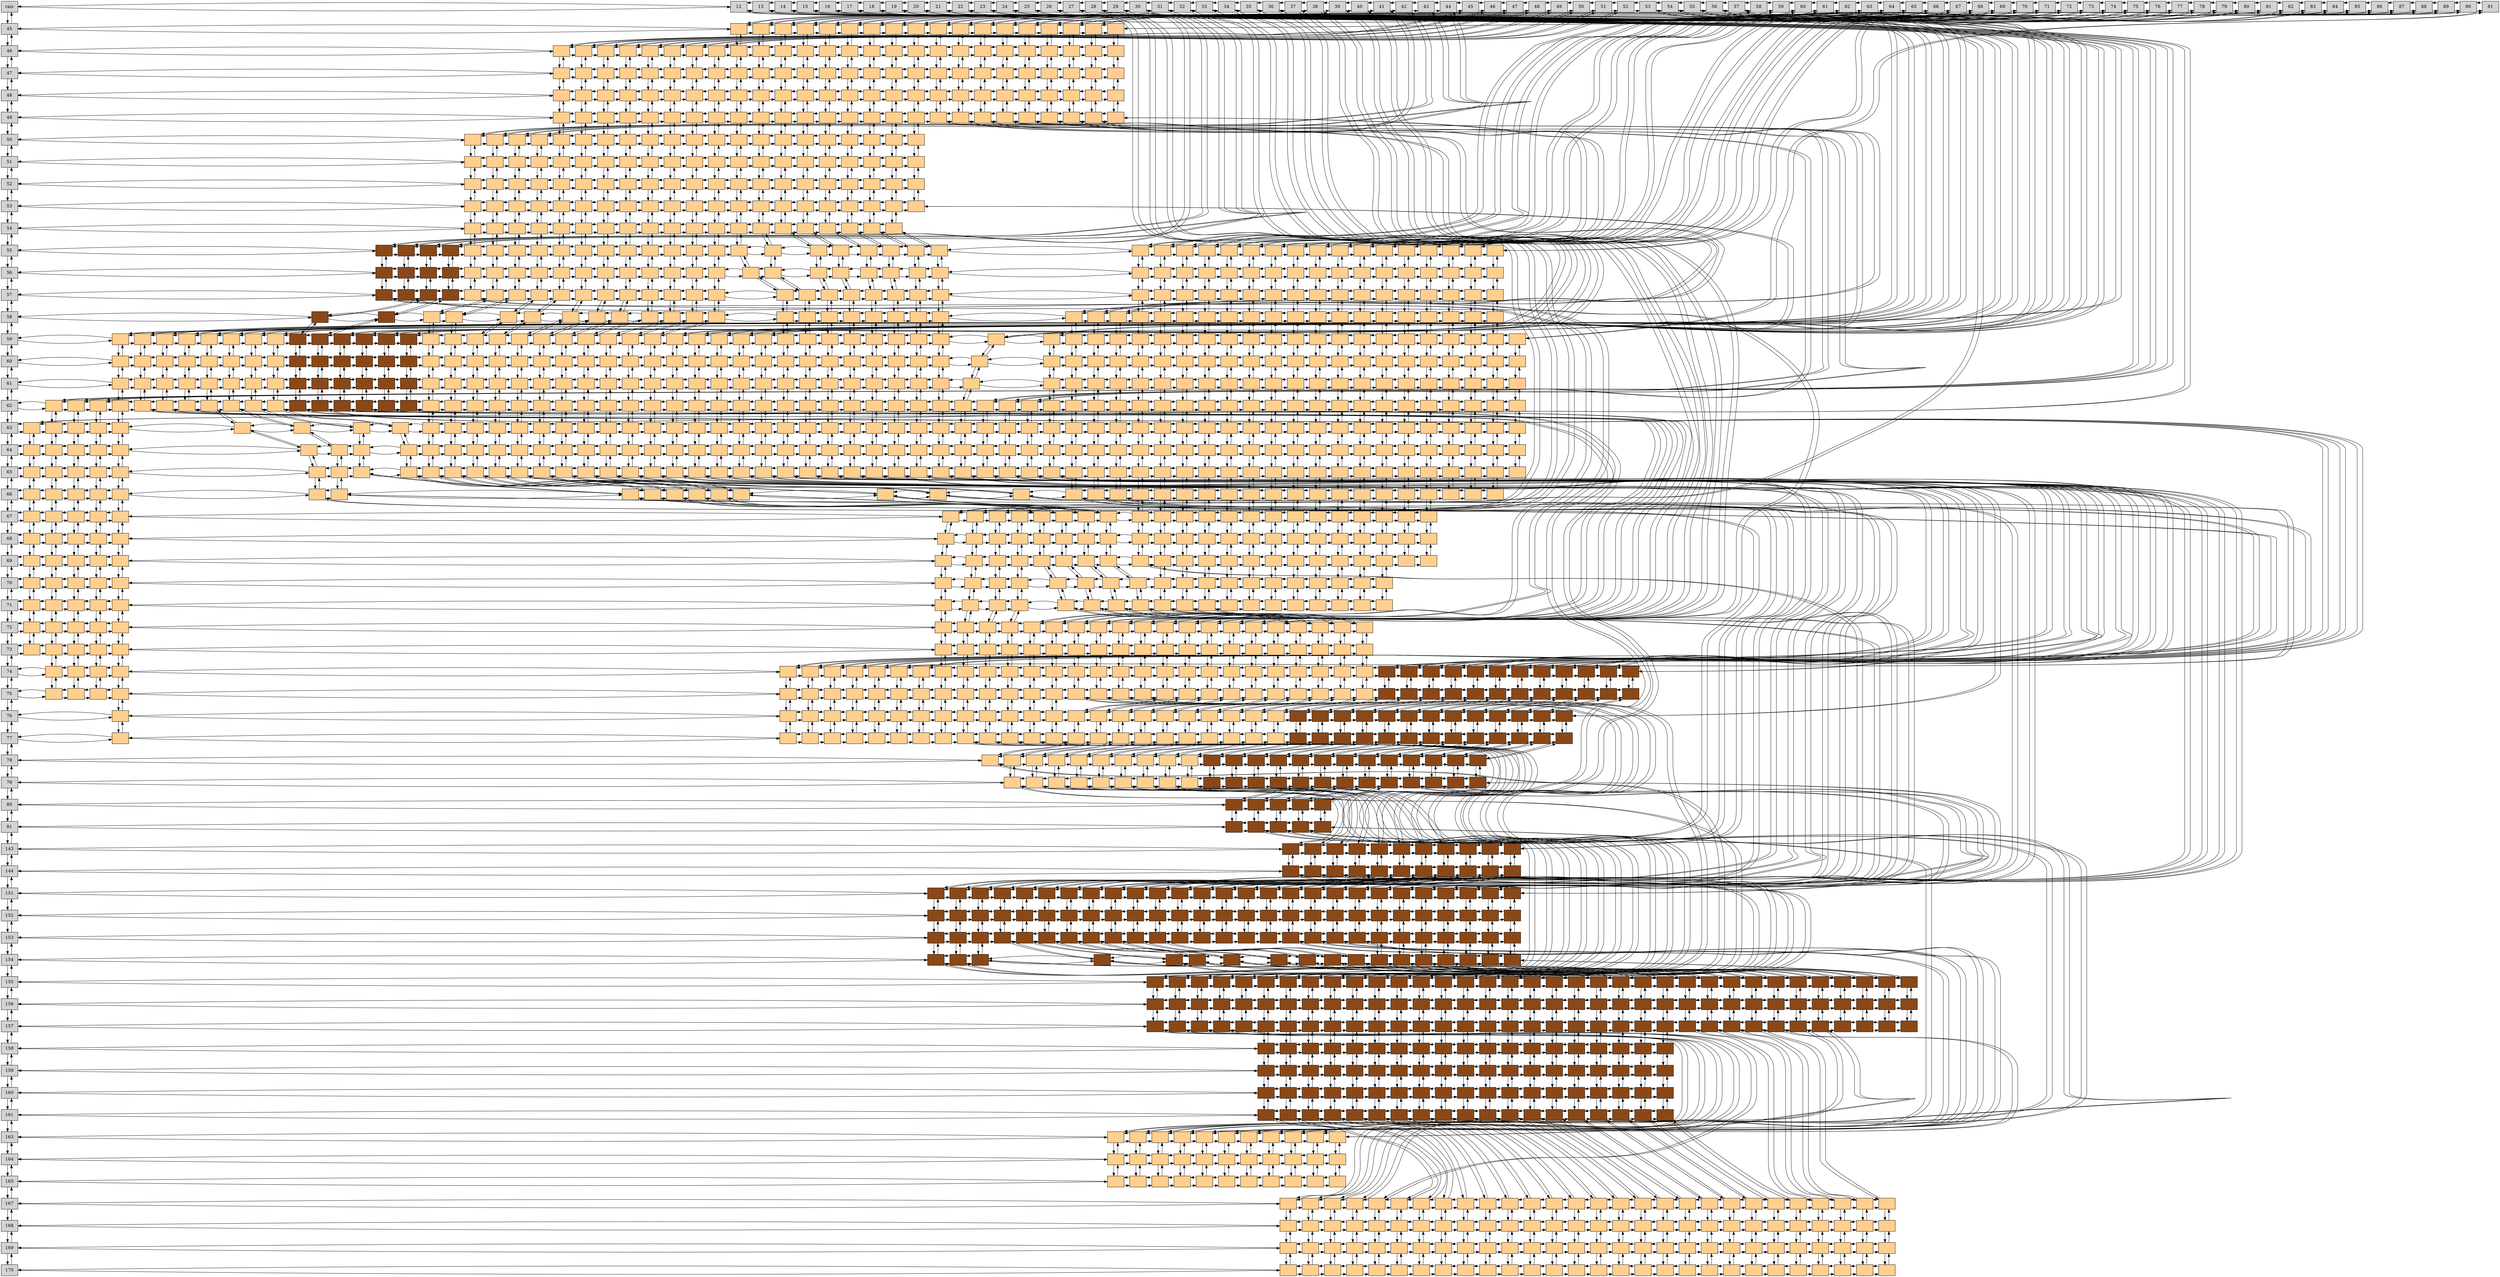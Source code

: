  digraph Matrix {
 node[shape = "box", style=filled]
 "Nodo0_0"[label = "raiz", group="0"]                                                                                                                  
 "Nodo0_0"->"Nodo13_0"
 "Nodo0_0"->"Nodo13_0"[dir = back]
 "Nodo0_0"->"Nodo0_46"
 "Nodo0_0"->"Nodo0_46"[dir = back]
 "Nodo13_0"[label = "12", group="13"]                                                                                                                  
 "Nodo13_0"->"Nodo14_0"
 "Nodo13_0"->"Nodo14_0"[dir = back]
 "Nodo13_0"->"Nodo13_64"
 "Nodo13_0"->"Nodo13_64"[dir = back]
 "Nodo14_0"[label = "13", group="14"]                                                                                                                  
 "Nodo14_0"->"Nodo15_0"
 "Nodo14_0"->"Nodo15_0"[dir = back]
 "Nodo14_0"->"Nodo14_63"
 "Nodo14_0"->"Nodo14_63"[dir = back]
 "Nodo15_0"[label = "14", group="15"]                                                                                                                  
 "Nodo15_0"->"Nodo16_0"
 "Nodo15_0"->"Nodo16_0"[dir = back]
 "Nodo15_0"->"Nodo15_63"
 "Nodo15_0"->"Nodo15_63"[dir = back]
 "Nodo16_0"[label = "15", group="16"]                                                                                                                  
 "Nodo16_0"->"Nodo17_0"
 "Nodo16_0"->"Nodo17_0"[dir = back]
 "Nodo16_0"->"Nodo16_63"
 "Nodo16_0"->"Nodo16_63"[dir = back]
 "Nodo17_0"[label = "16", group="17"]                                                                                                                  
 "Nodo17_0"->"Nodo18_0"
 "Nodo17_0"->"Nodo18_0"[dir = back]
 "Nodo17_0"->"Nodo17_60"
 "Nodo17_0"->"Nodo17_60"[dir = back]
 "Nodo18_0"[label = "17", group="18"]                                                                                                                  
 "Nodo18_0"->"Nodo19_0"
 "Nodo18_0"->"Nodo19_0"[dir = back]
 "Nodo18_0"->"Nodo18_60"
 "Nodo18_0"->"Nodo18_60"[dir = back]
 "Nodo19_0"[label = "18", group="19"]                                                                                                                  
 "Nodo19_0"->"Nodo20_0"
 "Nodo19_0"->"Nodo20_0"[dir = back]
 "Nodo19_0"->"Nodo19_60"
 "Nodo19_0"->"Nodo19_60"[dir = back]
 "Nodo20_0"[label = "19", group="20"]                                                                                                                  
 "Nodo20_0"->"Nodo21_0"
 "Nodo20_0"->"Nodo21_0"[dir = back]
 "Nodo20_0"->"Nodo20_60"
 "Nodo20_0"->"Nodo20_60"[dir = back]
 "Nodo21_0"[label = "20", group="21"]                                                                                                                  
 "Nodo21_0"->"Nodo22_0"
 "Nodo21_0"->"Nodo22_0"[dir = back]
 "Nodo21_0"->"Nodo21_60"
 "Nodo21_0"->"Nodo21_60"[dir = back]
 "Nodo22_0"[label = "21", group="22"]                                                                                                                  
 "Nodo22_0"->"Nodo23_0"
 "Nodo22_0"->"Nodo23_0"[dir = back]
 "Nodo22_0"->"Nodo22_60"
 "Nodo22_0"->"Nodo22_60"[dir = back]
 "Nodo23_0"[label = "22", group="23"]                                                                                                                  
 "Nodo23_0"->"Nodo24_0"
 "Nodo23_0"->"Nodo24_0"[dir = back]
 "Nodo23_0"->"Nodo23_60"
 "Nodo23_0"->"Nodo23_60"[dir = back]
 "Nodo24_0"[label = "23", group="24"]                                                                                                                  
 "Nodo24_0"->"Nodo25_0"
 "Nodo24_0"->"Nodo25_0"[dir = back]
 "Nodo24_0"->"Nodo24_60"
 "Nodo24_0"->"Nodo24_60"[dir = back]
 "Nodo25_0"[label = "24", group="25"]                                                                                                                  
 "Nodo25_0"->"Nodo26_0"
 "Nodo25_0"->"Nodo26_0"[dir = back]
 "Nodo25_0"->"Nodo25_68"
 "Nodo25_0"->"Nodo25_68"[dir = back]
 "Nodo26_0"[label = "25", group="26"]                                                                                                                  
 "Nodo26_0"->"Nodo27_0"
 "Nodo26_0"->"Nodo27_0"[dir = back]
 "Nodo26_0"->"Nodo26_68"
 "Nodo26_0"->"Nodo26_68"[dir = back]
 "Nodo27_0"[label = "26", group="27"]                                                                                                                  
 "Nodo27_0"->"Nodo28_0"
 "Nodo27_0"->"Nodo28_0"[dir = back]
 "Nodo27_0"->"Nodo27_68"
 "Nodo27_0"->"Nodo27_68"[dir = back]
 "Nodo28_0"[label = "27", group="28"]                                                                                                                  
 "Nodo28_0"->"Nodo29_0"
 "Nodo28_0"->"Nodo29_0"[dir = back]
 "Nodo28_0"->"Nodo28_68"
 "Nodo28_0"->"Nodo28_68"[dir = back]
 "Nodo29_0"[label = "28", group="29"]                                                                                                                  
 "Nodo29_0"->"Nodo30_0"
 "Nodo29_0"->"Nodo30_0"[dir = back]
 "Nodo29_0"->"Nodo29_56"
 "Nodo29_0"->"Nodo29_56"[dir = back]
 "Nodo30_0"[label = "29", group="30"]                                                                                                                  
 "Nodo30_0"->"Nodo31_0"
 "Nodo30_0"->"Nodo31_0"[dir = back]
 "Nodo30_0"->"Nodo30_56"
 "Nodo30_0"->"Nodo30_56"[dir = back]
 "Nodo31_0"[label = "30", group="31"]                                                                                                                  
 "Nodo31_0"->"Nodo32_0"
 "Nodo31_0"->"Nodo32_0"[dir = back]
 "Nodo31_0"->"Nodo31_56"
 "Nodo31_0"->"Nodo31_56"[dir = back]
 "Nodo32_0"[label = "31", group="32"]                                                                                                                  
 "Nodo32_0"->"Nodo33_0"
 "Nodo32_0"->"Nodo33_0"[dir = back]
 "Nodo32_0"->"Nodo32_56"
 "Nodo32_0"->"Nodo32_56"[dir = back]
 "Nodo33_0"[label = "32", group="33"]                                                                                                                  
 "Nodo33_0"->"Nodo34_0"
 "Nodo33_0"->"Nodo34_0"[dir = back]
 "Nodo33_0"->"Nodo33_60"
 "Nodo33_0"->"Nodo33_60"[dir = back]
 "Nodo34_0"[label = "33", group="34"]                                                                                                                  
 "Nodo34_0"->"Nodo35_0"
 "Nodo34_0"->"Nodo35_0"[dir = back]
 "Nodo34_0"->"Nodo34_60"
 "Nodo34_0"->"Nodo34_60"[dir = back]
 "Nodo35_0"[label = "34", group="35"]                                                                                                                  
 "Nodo35_0"->"Nodo36_0"
 "Nodo35_0"->"Nodo36_0"[dir = back]
 "Nodo35_0"->"Nodo35_60"
 "Nodo35_0"->"Nodo35_60"[dir = back]
 "Nodo36_0"[label = "35", group="36"]                                                                                                                  
 "Nodo36_0"->"Nodo37_0"
 "Nodo36_0"->"Nodo37_0"[dir = back]
 "Nodo36_0"->"Nodo36_60"
 "Nodo36_0"->"Nodo36_60"[dir = back]
 "Nodo37_0"[label = "36", group="37"]                                                                                                                  
 "Nodo37_0"->"Nodo38_0"
 "Nodo37_0"->"Nodo38_0"[dir = back]
 "Nodo37_0"->"Nodo37_73"
 "Nodo37_0"->"Nodo37_73"[dir = back]
 "Nodo38_0"[label = "37", group="38"]                                                                                                                  
 "Nodo38_0"->"Nodo39_0"
 "Nodo38_0"->"Nodo39_0"[dir = back]
 "Nodo38_0"->"Nodo38_73"
 "Nodo38_0"->"Nodo38_73"[dir = back]
 "Nodo39_0"[label = "38", group="39"]                                                                                                                  
 "Nodo39_0"->"Nodo40_0"
 "Nodo39_0"->"Nodo40_0"[dir = back]
 "Nodo39_0"->"Nodo39_73"
 "Nodo39_0"->"Nodo39_73"[dir = back]
 "Nodo40_0"[label = "39", group="40"]                                                                                                                  
 "Nodo40_0"->"Nodo41_0"
 "Nodo40_0"->"Nodo41_0"[dir = back]
 "Nodo40_0"->"Nodo40_73"
 "Nodo40_0"->"Nodo40_73"[dir = back]
 "Nodo41_0"[label = "40", group="41"]                                                                                                                  
 "Nodo41_0"->"Nodo42_0"
 "Nodo41_0"->"Nodo42_0"[dir = back]
 "Nodo41_0"->"Nodo41_73"
 "Nodo41_0"->"Nodo41_73"[dir = back]
 "Nodo42_0"[label = "41", group="42"]                                                                                                                  
 "Nodo42_0"->"Nodo43_0"
 "Nodo42_0"->"Nodo43_0"[dir = back]
 "Nodo42_0"->"Nodo42_51"
 "Nodo42_0"->"Nodo42_51"[dir = back]
 "Nodo43_0"[label = "42", group="43"]                                                                                                                  
 "Nodo43_0"->"Nodo44_0"
 "Nodo43_0"->"Nodo44_0"[dir = back]
 "Nodo43_0"->"Nodo43_51"
 "Nodo43_0"->"Nodo43_51"[dir = back]
 "Nodo44_0"[label = "43", group="44"]                                                                                                                  
 "Nodo44_0"->"Nodo45_0"
 "Nodo44_0"->"Nodo45_0"[dir = back]
 "Nodo44_0"->"Nodo44_51"
 "Nodo44_0"->"Nodo44_51"[dir = back]
 "Nodo45_0"[label = "44", group="45"]                                                                                                                  
 "Nodo45_0"->"Nodo46_0"
 "Nodo45_0"->"Nodo46_0"[dir = back]
 "Nodo45_0"->"Nodo45_51"
 "Nodo45_0"->"Nodo45_51"[dir = back]
 "Nodo46_0"[label = "45", group="46"]                                                                                                                  
 "Nodo46_0"->"Nodo47_0"
 "Nodo46_0"->"Nodo47_0"[dir = back]
 "Nodo46_0"->"Nodo46_47"
 "Nodo46_0"->"Nodo46_47"[dir = back]
 "Nodo47_0"[label = "46", group="47"]                                                                                                                  
 "Nodo47_0"->"Nodo48_0"
 "Nodo47_0"->"Nodo48_0"[dir = back]
 "Nodo47_0"->"Nodo47_47"
 "Nodo47_0"->"Nodo47_47"[dir = back]
 "Nodo48_0"[label = "47", group="48"]                                                                                                                  
 "Nodo48_0"->"Nodo49_0"
 "Nodo48_0"->"Nodo49_0"[dir = back]
 "Nodo48_0"->"Nodo48_47"
 "Nodo48_0"->"Nodo48_47"[dir = back]
 "Nodo49_0"[label = "48", group="49"]                                                                                                                  
 "Nodo49_0"->"Nodo50_0"
 "Nodo49_0"->"Nodo50_0"[dir = back]
 "Nodo49_0"->"Nodo49_47"
 "Nodo49_0"->"Nodo49_47"[dir = back]
 "Nodo50_0"[label = "49", group="50"]                                                                                                                  
 "Nodo50_0"->"Nodo51_0"
 "Nodo50_0"->"Nodo51_0"[dir = back]
 "Nodo50_0"->"Nodo50_47"
 "Nodo50_0"->"Nodo50_47"[dir = back]
 "Nodo51_0"[label = "50", group="51"]                                                                                                                  
 "Nodo51_0"->"Nodo52_0"
 "Nodo51_0"->"Nodo52_0"[dir = back]
 "Nodo51_0"->"Nodo51_47"
 "Nodo51_0"->"Nodo51_47"[dir = back]
 "Nodo52_0"[label = "51", group="52"]                                                                                                                  
 "Nodo52_0"->"Nodo53_0"
 "Nodo52_0"->"Nodo53_0"[dir = back]
 "Nodo52_0"->"Nodo52_47"
 "Nodo52_0"->"Nodo52_47"[dir = back]
 "Nodo53_0"[label = "52", group="53"]                                                                                                                  
 "Nodo53_0"->"Nodo54_0"
 "Nodo53_0"->"Nodo54_0"[dir = back]
 "Nodo53_0"->"Nodo53_47"
 "Nodo53_0"->"Nodo53_47"[dir = back]
 "Nodo54_0"[label = "53", group="54"]                                                                                                                  
 "Nodo54_0"->"Nodo55_0"
 "Nodo54_0"->"Nodo55_0"[dir = back]
 "Nodo54_0"->"Nodo54_60"
 "Nodo54_0"->"Nodo54_60"[dir = back]
 "Nodo55_0"[label = "54", group="55"]                                                                                                                  
 "Nodo55_0"->"Nodo56_0"
 "Nodo55_0"->"Nodo56_0"[dir = back]
 "Nodo55_0"->"Nodo55_60"
 "Nodo55_0"->"Nodo55_60"[dir = back]
 "Nodo56_0"[label = "55", group="56"]                                                                                                                  
 "Nodo56_0"->"Nodo57_0"
 "Nodo56_0"->"Nodo57_0"[dir = back]
 "Nodo56_0"->"Nodo56_60"
 "Nodo56_0"->"Nodo56_60"[dir = back]
 "Nodo57_0"[label = "56", group="57"]                                                                                                                  
 "Nodo57_0"->"Nodo58_0"
 "Nodo57_0"->"Nodo58_0"[dir = back]
 "Nodo57_0"->"Nodo57_60"
 "Nodo57_0"->"Nodo57_60"[dir = back]
 "Nodo58_0"[label = "57", group="58"]                                                                                                                  
 "Nodo58_0"->"Nodo59_0"
 "Nodo58_0"->"Nodo59_0"[dir = back]
 "Nodo58_0"->"Nodo58_60"
 "Nodo58_0"->"Nodo58_60"[dir = back]
 "Nodo59_0"[label = "58", group="59"]                                                                                                                  
 "Nodo59_0"->"Nodo60_0"
 "Nodo59_0"->"Nodo60_0"[dir = back]
 "Nodo59_0"->"Nodo59_46"
 "Nodo59_0"->"Nodo59_46"[dir = back]
 "Nodo60_0"[label = "59", group="60"]                                                                                                                  
 "Nodo60_0"->"Nodo61_0"
 "Nodo60_0"->"Nodo61_0"[dir = back]
 "Nodo60_0"->"Nodo60_46"
 "Nodo60_0"->"Nodo60_46"[dir = back]
 "Nodo61_0"[label = "60", group="61"]                                                                                                                  
 "Nodo61_0"->"Nodo62_0"
 "Nodo61_0"->"Nodo62_0"[dir = back]
 "Nodo61_0"->"Nodo61_46"
 "Nodo61_0"->"Nodo61_46"[dir = back]
 "Nodo62_0"[label = "61", group="62"]                                                                                                                  
 "Nodo62_0"->"Nodo63_0"
 "Nodo62_0"->"Nodo63_0"[dir = back]
 "Nodo62_0"->"Nodo62_46"
 "Nodo62_0"->"Nodo62_46"[dir = back]
 "Nodo63_0"[label = "62", group="63"]                                                                                                                  
 "Nodo63_0"->"Nodo64_0"
 "Nodo63_0"->"Nodo64_0"[dir = back]
 "Nodo63_0"->"Nodo63_46"
 "Nodo63_0"->"Nodo63_46"[dir = back]
 "Nodo64_0"[label = "63", group="64"]                                                                                                                  
 "Nodo64_0"->"Nodo65_0"
 "Nodo64_0"->"Nodo65_0"[dir = back]
 "Nodo64_0"->"Nodo64_46"
 "Nodo64_0"->"Nodo64_46"[dir = back]
 "Nodo65_0"[label = "64", group="65"]                                                                                                                  
 "Nodo65_0"->"Nodo66_0"
 "Nodo65_0"->"Nodo66_0"[dir = back]
 "Nodo65_0"->"Nodo65_46"
 "Nodo65_0"->"Nodo65_46"[dir = back]
 "Nodo66_0"[label = "65", group="66"]                                                                                                                  
 "Nodo66_0"->"Nodo67_0"
 "Nodo66_0"->"Nodo67_0"[dir = back]
 "Nodo66_0"->"Nodo66_46"
 "Nodo66_0"->"Nodo66_46"[dir = back]
 "Nodo67_0"[label = "66", group="67"]                                                                                                                  
 "Nodo67_0"->"Nodo68_0"
 "Nodo67_0"->"Nodo68_0"[dir = back]
 "Nodo67_0"->"Nodo67_46"
 "Nodo67_0"->"Nodo67_46"[dir = back]
 "Nodo68_0"[label = "67", group="68"]                                                                                                                  
 "Nodo68_0"->"Nodo69_0"
 "Nodo68_0"->"Nodo69_0"[dir = back]
 "Nodo68_0"->"Nodo68_46"
 "Nodo68_0"->"Nodo68_46"[dir = back]
 "Nodo69_0"[label = "68", group="69"]                                                                                                                  
 "Nodo69_0"->"Nodo70_0"
 "Nodo69_0"->"Nodo70_0"[dir = back]
 "Nodo69_0"->"Nodo69_46"
 "Nodo69_0"->"Nodo69_46"[dir = back]
 "Nodo70_0"[label = "69", group="70"]                                                                                                                  
 "Nodo70_0"->"Nodo71_0"
 "Nodo70_0"->"Nodo71_0"[dir = back]
 "Nodo70_0"->"Nodo70_46"
 "Nodo70_0"->"Nodo70_46"[dir = back]
 "Nodo71_0"[label = "70", group="71"]                                                                                                                  
 "Nodo71_0"->"Nodo72_0"
 "Nodo71_0"->"Nodo72_0"[dir = back]
 "Nodo71_0"->"Nodo71_46"
 "Nodo71_0"->"Nodo71_46"[dir = back]
 "Nodo72_0"[label = "71", group="72"]                                                                                                                  
 "Nodo72_0"->"Nodo73_0"
 "Nodo72_0"->"Nodo73_0"[dir = back]
 "Nodo72_0"->"Nodo72_46"
 "Nodo72_0"->"Nodo72_46"[dir = back]
 "Nodo73_0"[label = "72", group="73"]                                                                                                                  
 "Nodo73_0"->"Nodo74_0"
 "Nodo73_0"->"Nodo74_0"[dir = back]
 "Nodo73_0"->"Nodo73_46"
 "Nodo73_0"->"Nodo73_46"[dir = back]
 "Nodo74_0"[label = "73", group="74"]                                                                                                                  
 "Nodo74_0"->"Nodo75_0"
 "Nodo74_0"->"Nodo75_0"[dir = back]
 "Nodo74_0"->"Nodo74_46"
 "Nodo74_0"->"Nodo74_46"[dir = back]
 "Nodo75_0"[label = "74", group="75"]                                                                                                                  
 "Nodo75_0"->"Nodo76_0"
 "Nodo75_0"->"Nodo76_0"[dir = back]
 "Nodo75_0"->"Nodo75_56"
 "Nodo75_0"->"Nodo75_56"[dir = back]
 "Nodo76_0"[label = "75", group="76"]                                                                                                                  
 "Nodo76_0"->"Nodo77_0"
 "Nodo76_0"->"Nodo77_0"[dir = back]
 "Nodo76_0"->"Nodo76_56"
 "Nodo76_0"->"Nodo76_56"[dir = back]
 "Nodo77_0"[label = "76", group="77"]                                                                                                                  
 "Nodo77_0"->"Nodo78_0"
 "Nodo77_0"->"Nodo78_0"[dir = back]
 "Nodo77_0"->"Nodo77_56"
 "Nodo77_0"->"Nodo77_56"[dir = back]
 "Nodo78_0"[label = "77", group="78"]                                                                                                                  
 "Nodo78_0"->"Nodo79_0"
 "Nodo78_0"->"Nodo79_0"[dir = back]
 "Nodo78_0"->"Nodo78_56"
 "Nodo78_0"->"Nodo78_56"[dir = back]
 "Nodo79_0"[label = "78", group="79"]                                                                                                                  
 "Nodo79_0"->"Nodo80_0"
 "Nodo79_0"->"Nodo80_0"[dir = back]
 "Nodo79_0"->"Nodo79_56"
 "Nodo79_0"->"Nodo79_56"[dir = back]
 "Nodo80_0"[label = "79", group="80"]                                                                                                                  
 "Nodo80_0"->"Nodo81_0"
 "Nodo80_0"->"Nodo81_0"[dir = back]
 "Nodo80_0"->"Nodo80_56"
 "Nodo80_0"->"Nodo80_56"[dir = back]
 "Nodo81_0"[label = "80", group="81"]                                                                                                                  
 "Nodo81_0"->"Nodo82_0"
 "Nodo81_0"->"Nodo82_0"[dir = back]
 "Nodo81_0"->"Nodo81_46"
 "Nodo81_0"->"Nodo81_46"[dir = back]
 "Nodo82_0"[label = "81", group="82"]                                                                                                                  
 "Nodo82_0"->"Nodo83_0"
 "Nodo82_0"->"Nodo83_0"[dir = back]
 "Nodo82_0"->"Nodo82_46"
 "Nodo82_0"->"Nodo82_46"[dir = back]
 "Nodo83_0"[label = "82", group="83"]                                                                                                                  
 "Nodo83_0"->"Nodo84_0"
 "Nodo83_0"->"Nodo84_0"[dir = back]
 "Nodo83_0"->"Nodo83_56"
 "Nodo83_0"->"Nodo83_56"[dir = back]
 "Nodo84_0"[label = "83", group="84"]                                                                                                                  
 "Nodo84_0"->"Nodo85_0"
 "Nodo84_0"->"Nodo85_0"[dir = back]
 "Nodo84_0"->"Nodo84_56"
 "Nodo84_0"->"Nodo84_56"[dir = back]
 "Nodo85_0"[label = "84", group="85"]                                                                                                                  
 "Nodo85_0"->"Nodo86_0"
 "Nodo85_0"->"Nodo86_0"[dir = back]
 "Nodo85_0"->"Nodo85_56"
 "Nodo85_0"->"Nodo85_56"[dir = back]
 "Nodo86_0"[label = "85", group="86"]                                                                                                                  
 "Nodo86_0"->"Nodo87_0"
 "Nodo86_0"->"Nodo87_0"[dir = back]
 "Nodo86_0"->"Nodo86_56"
 "Nodo86_0"->"Nodo86_56"[dir = back]
 "Nodo87_0"[label = "86", group="87"]                                                                                                                  
 "Nodo87_0"->"Nodo88_0"
 "Nodo87_0"->"Nodo88_0"[dir = back]
 "Nodo87_0"->"Nodo87_56"
 "Nodo87_0"->"Nodo87_56"[dir = back]
 "Nodo88_0"[label = "87", group="88"]                                                                                                                  
 "Nodo88_0"->"Nodo89_0"
 "Nodo88_0"->"Nodo89_0"[dir = back]
 "Nodo88_0"->"Nodo88_56"
 "Nodo88_0"->"Nodo88_56"[dir = back]
 "Nodo89_0"[label = "88", group="89"]                                                                                                                  
 "Nodo89_0"->"Nodo90_0"
 "Nodo89_0"->"Nodo90_0"[dir = back]
 "Nodo89_0"->"Nodo89_56"
 "Nodo89_0"->"Nodo89_56"[dir = back]
 "Nodo90_0"[label = "89", group="90"]                                                                                                                  
 "Nodo90_0"->"Nodo91_0"
 "Nodo90_0"->"Nodo91_0"[dir = back]
 "Nodo90_0"->"Nodo90_56"
 "Nodo90_0"->"Nodo90_56"[dir = back]
 "Nodo91_0"[label = "90", group="91"]                                                                                                                  
 "Nodo91_0"->"Nodo92_0"
 "Nodo91_0"->"Nodo92_0"[dir = back]
 "Nodo91_0"->"Nodo91_56"
 "Nodo91_0"->"Nodo91_56"[dir = back]
 "Nodo92_0"[label = "91", group="92"]                                                                                                                  
 "Nodo92_0"->"Nodo92_60"
 "Nodo92_0"->"Nodo92_60"[dir = back]
 {rank=same;"Nodo0_0";"Nodo13_0";"Nodo14_0";"Nodo15_0";"Nodo16_0";"Nodo17_0";"Nodo18_0";"Nodo19_0";"Nodo20_0";"Nodo21_0";"Nodo22_0";"Nodo23_0";"Nodo24_0";"Nodo25_0";"Nodo26_0";"Nodo27_0";"Nodo28_0";"Nodo29_0";"Nodo30_0";"Nodo31_0";"Nodo32_0";"Nodo33_0";"Nodo34_0";"Nodo35_0";"Nodo36_0";"Nodo37_0";"Nodo38_0";"Nodo39_0";"Nodo40_0";"Nodo41_0";"Nodo42_0";"Nodo43_0";"Nodo44_0";"Nodo45_0";"Nodo46_0";"Nodo47_0";"Nodo48_0";"Nodo49_0";"Nodo50_0";"Nodo51_0";"Nodo52_0";"Nodo53_0";"Nodo54_0";"Nodo55_0";"Nodo56_0";"Nodo57_0";"Nodo58_0";"Nodo59_0";"Nodo60_0";"Nodo61_0";"Nodo62_0";"Nodo63_0";"Nodo64_0";"Nodo65_0";"Nodo66_0";"Nodo67_0";"Nodo68_0";"Nodo69_0";"Nodo70_0";"Nodo71_0";"Nodo72_0";"Nodo73_0";"Nodo74_0";"Nodo75_0";"Nodo76_0";"Nodo77_0";"Nodo78_0";"Nodo79_0";"Nodo80_0";"Nodo81_0";"Nodo82_0";"Nodo83_0";"Nodo84_0";"Nodo85_0";"Nodo86_0";"Nodo87_0";"Nodo88_0";"Nodo89_0";"Nodo90_0";"Nodo91_0";"Nodo92_0"}
 "Nodo0_46"[label = "45", group="0"]                                                                                                                   
 "Nodo0_46"->"Nodo59_46"
 "Nodo0_46"->"Nodo59_46"[dir = back]
 "Nodo0_46"->"Nodo0_47"
 "Nodo0_46"->"Nodo0_47"[dir = back]
 "Nodo59_46"[label = "", fillcolor="#FFCF8F", group="59"]                                                                                              
 "Nodo59_46"->"Nodo60_46"
 "Nodo59_46"->"Nodo60_46"[dir = back]
 "Nodo59_46"->"Nodo59_47"
 "Nodo59_46"->"Nodo59_47"[dir = back]
 "Nodo60_46"[label = "", fillcolor="#FFCF8F", group="60"]                                                                                              
 "Nodo60_46"->"Nodo61_46"
 "Nodo60_46"->"Nodo61_46"[dir = back]
 "Nodo60_46"->"Nodo60_47"
 "Nodo60_46"->"Nodo60_47"[dir = back]
 "Nodo61_46"[label = "", fillcolor="#FFCF8F", group="61"]                                                                                              
 "Nodo61_46"->"Nodo62_46"
 "Nodo61_46"->"Nodo62_46"[dir = back]
 "Nodo61_46"->"Nodo61_47"
 "Nodo61_46"->"Nodo61_47"[dir = back]
 "Nodo62_46"[label = "", fillcolor="#FFCF8F", group="62"]                                                                                              
 "Nodo62_46"->"Nodo63_46"
 "Nodo62_46"->"Nodo63_46"[dir = back]
 "Nodo62_46"->"Nodo62_47"
 "Nodo62_46"->"Nodo62_47"[dir = back]
 "Nodo63_46"[label = "", fillcolor="#FFCF8F", group="63"]                                                                                              
 "Nodo63_46"->"Nodo64_46"
 "Nodo63_46"->"Nodo64_46"[dir = back]
 "Nodo63_46"->"Nodo63_47"
 "Nodo63_46"->"Nodo63_47"[dir = back]
 "Nodo64_46"[label = "", fillcolor="#FFCF8F", group="64"]                                                                                              
 "Nodo64_46"->"Nodo65_46"
 "Nodo64_46"->"Nodo65_46"[dir = back]
 "Nodo64_46"->"Nodo64_47"
 "Nodo64_46"->"Nodo64_47"[dir = back]
 "Nodo65_46"[label = "", fillcolor="#FFCF8F", group="65"]                                                                                              
 "Nodo65_46"->"Nodo66_46"
 "Nodo65_46"->"Nodo66_46"[dir = back]
 "Nodo65_46"->"Nodo65_47"
 "Nodo65_46"->"Nodo65_47"[dir = back]
 "Nodo66_46"[label = "", fillcolor="#FFCF8F", group="66"]                                                                                              
 "Nodo66_46"->"Nodo67_46"
 "Nodo66_46"->"Nodo67_46"[dir = back]
 "Nodo66_46"->"Nodo66_47"
 "Nodo66_46"->"Nodo66_47"[dir = back]
 "Nodo67_46"[label = "", fillcolor="#FFCF8F", group="67"]                                                                                              
 "Nodo67_46"->"Nodo68_46"
 "Nodo67_46"->"Nodo68_46"[dir = back]
 "Nodo67_46"->"Nodo67_47"
 "Nodo67_46"->"Nodo67_47"[dir = back]
 "Nodo68_46"[label = "", fillcolor="#FFCF8F", group="68"]                                                                                              
 "Nodo68_46"->"Nodo69_46"
 "Nodo68_46"->"Nodo69_46"[dir = back]
 "Nodo68_46"->"Nodo68_47"
 "Nodo68_46"->"Nodo68_47"[dir = back]
 "Nodo69_46"[label = "", fillcolor="#FFCF8F", group="69"]                                                                                              
 "Nodo69_46"->"Nodo70_46"
 "Nodo69_46"->"Nodo70_46"[dir = back]
 "Nodo69_46"->"Nodo69_47"
 "Nodo69_46"->"Nodo69_47"[dir = back]
 "Nodo70_46"[label = "", fillcolor="#FFCF8F", group="70"]                                                                                              
 "Nodo70_46"->"Nodo71_46"
 "Nodo70_46"->"Nodo71_46"[dir = back]
 "Nodo70_46"->"Nodo70_47"
 "Nodo70_46"->"Nodo70_47"[dir = back]
 "Nodo71_46"[label = "", fillcolor="#FFCF8F", group="71"]                                                                                              
 "Nodo71_46"->"Nodo72_46"
 "Nodo71_46"->"Nodo72_46"[dir = back]
 "Nodo71_46"->"Nodo71_47"
 "Nodo71_46"->"Nodo71_47"[dir = back]
 "Nodo72_46"[label = "", fillcolor="#FFCF8F", group="72"]                                                                                              
 "Nodo72_46"->"Nodo73_46"
 "Nodo72_46"->"Nodo73_46"[dir = back]
 "Nodo72_46"->"Nodo72_47"
 "Nodo72_46"->"Nodo72_47"[dir = back]
 "Nodo73_46"[label = "", fillcolor="#FFCF8F", group="73"]                                                                                              
 "Nodo73_46"->"Nodo74_46"
 "Nodo73_46"->"Nodo74_46"[dir = back]
 "Nodo73_46"->"Nodo73_47"
 "Nodo73_46"->"Nodo73_47"[dir = back]
 "Nodo74_46"[label = "", fillcolor="#FFCF8F", group="74"]                                                                                              
 "Nodo74_46"->"Nodo81_46"
 "Nodo74_46"->"Nodo81_46"[dir = back]
 "Nodo74_46"->"Nodo74_47"
 "Nodo74_46"->"Nodo74_47"[dir = back]
 "Nodo81_46"[label = "", fillcolor="#FFCD94", group="81"]                                                                                              
 "Nodo81_46"->"Nodo82_46"
 "Nodo81_46"->"Nodo82_46"[dir = back]
 "Nodo81_46"->"Nodo81_47"
 "Nodo81_46"->"Nodo81_47"[dir = back]
 "Nodo82_46"[label = "", fillcolor="#FFCD94", group="82"]                                                                                              
 "Nodo82_46"->"Nodo82_47"
 "Nodo82_46"->"Nodo82_47"[dir = back]
 {rank=same;"Nodo0_46";"Nodo59_46";"Nodo60_46";"Nodo61_46";"Nodo62_46";"Nodo63_46";"Nodo64_46";"Nodo65_46";"Nodo66_46";"Nodo67_46";"Nodo68_46";"Nodo69_46";"Nodo70_46";"Nodo71_46";"Nodo72_46";"Nodo73_46";"Nodo74_46";"Nodo81_46";"Nodo82_46"}
 "Nodo0_47"[label = "46", group="0"]                                                                                                                   
 "Nodo0_47"->"Nodo46_47"
 "Nodo0_47"->"Nodo46_47"[dir = back]
 "Nodo0_47"->"Nodo0_48"
 "Nodo0_47"->"Nodo0_48"[dir = back]
 "Nodo46_47"[label = "", fillcolor="#FFCF8F", group="46"]                                                                                              
 "Nodo46_47"->"Nodo47_47"
 "Nodo46_47"->"Nodo47_47"[dir = back]
 "Nodo46_47"->"Nodo46_48"
 "Nodo46_47"->"Nodo46_48"[dir = back]
 "Nodo47_47"[label = "", fillcolor="#FFCF8F", group="47"]                                                                                              
 "Nodo47_47"->"Nodo48_47"
 "Nodo47_47"->"Nodo48_47"[dir = back]
 "Nodo47_47"->"Nodo47_48"
 "Nodo47_47"->"Nodo47_48"[dir = back]
 "Nodo48_47"[label = "", fillcolor="#FFCF8F", group="48"]                                                                                              
 "Nodo48_47"->"Nodo49_47"
 "Nodo48_47"->"Nodo49_47"[dir = back]
 "Nodo48_47"->"Nodo48_48"
 "Nodo48_47"->"Nodo48_48"[dir = back]
 "Nodo49_47"[label = "", fillcolor="#FFCF8F", group="49"]                                                                                              
 "Nodo49_47"->"Nodo50_47"
 "Nodo49_47"->"Nodo50_47"[dir = back]
 "Nodo49_47"->"Nodo49_48"
 "Nodo49_47"->"Nodo49_48"[dir = back]
 "Nodo50_47"[label = "", fillcolor="#FFCF8F", group="50"]                                                                                              
 "Nodo50_47"->"Nodo51_47"
 "Nodo50_47"->"Nodo51_47"[dir = back]
 "Nodo50_47"->"Nodo50_48"
 "Nodo50_47"->"Nodo50_48"[dir = back]
 "Nodo51_47"[label = "", fillcolor="#FFCF8F", group="51"]                                                                                              
 "Nodo51_47"->"Nodo52_47"
 "Nodo51_47"->"Nodo52_47"[dir = back]
 "Nodo51_47"->"Nodo51_48"
 "Nodo51_47"->"Nodo51_48"[dir = back]
 "Nodo52_47"[label = "", fillcolor="#FFCF8F", group="52"]                                                                                              
 "Nodo52_47"->"Nodo53_47"
 "Nodo52_47"->"Nodo53_47"[dir = back]
 "Nodo52_47"->"Nodo52_48"
 "Nodo52_47"->"Nodo52_48"[dir = back]
 "Nodo53_47"[label = "", fillcolor="#FFCF8F", group="53"]                                                                                              
 "Nodo53_47"->"Nodo59_47"
 "Nodo53_47"->"Nodo59_47"[dir = back]
 "Nodo53_47"->"Nodo53_48"
 "Nodo53_47"->"Nodo53_48"[dir = back]
 "Nodo59_47"[label = "", fillcolor="#FFCF8F", group="59"]                                                                                              
 "Nodo59_47"->"Nodo60_47"
 "Nodo59_47"->"Nodo60_47"[dir = back]
 "Nodo59_47"->"Nodo59_48"
 "Nodo59_47"->"Nodo59_48"[dir = back]
 "Nodo60_47"[label = "", fillcolor="#FFCF8F", group="60"]                                                                                              
 "Nodo60_47"->"Nodo61_47"
 "Nodo60_47"->"Nodo61_47"[dir = back]
 "Nodo60_47"->"Nodo60_48"
 "Nodo60_47"->"Nodo60_48"[dir = back]
 "Nodo61_47"[label = "", fillcolor="#FFCF8F", group="61"]                                                                                              
 "Nodo61_47"->"Nodo62_47"
 "Nodo61_47"->"Nodo62_47"[dir = back]
 "Nodo61_47"->"Nodo61_48"
 "Nodo61_47"->"Nodo61_48"[dir = back]
 "Nodo62_47"[label = "", fillcolor="#FFCF8F", group="62"]                                                                                              
 "Nodo62_47"->"Nodo63_47"
 "Nodo62_47"->"Nodo63_47"[dir = back]
 "Nodo62_47"->"Nodo62_48"
 "Nodo62_47"->"Nodo62_48"[dir = back]
 "Nodo63_47"[label = "", fillcolor="#FFCF8F", group="63"]                                                                                              
 "Nodo63_47"->"Nodo64_47"
 "Nodo63_47"->"Nodo64_47"[dir = back]
 "Nodo63_47"->"Nodo63_48"
 "Nodo63_47"->"Nodo63_48"[dir = back]
 "Nodo64_47"[label = "", fillcolor="#FFCF8F", group="64"]                                                                                              
 "Nodo64_47"->"Nodo65_47"
 "Nodo64_47"->"Nodo65_47"[dir = back]
 "Nodo64_47"->"Nodo64_48"
 "Nodo64_47"->"Nodo64_48"[dir = back]
 "Nodo65_47"[label = "", fillcolor="#FFCF8F", group="65"]                                                                                              
 "Nodo65_47"->"Nodo66_47"
 "Nodo65_47"->"Nodo66_47"[dir = back]
 "Nodo65_47"->"Nodo65_48"
 "Nodo65_47"->"Nodo65_48"[dir = back]
 "Nodo66_47"[label = "", fillcolor="#FFCF8F", group="66"]                                                                                              
 "Nodo66_47"->"Nodo67_47"
 "Nodo66_47"->"Nodo67_47"[dir = back]
 "Nodo66_47"->"Nodo66_48"
 "Nodo66_47"->"Nodo66_48"[dir = back]
 "Nodo67_47"[label = "", fillcolor="#FFCF8F", group="67"]                                                                                              
 "Nodo67_47"->"Nodo68_47"
 "Nodo67_47"->"Nodo68_47"[dir = back]
 "Nodo67_47"->"Nodo67_48"
 "Nodo67_47"->"Nodo67_48"[dir = back]
 "Nodo68_47"[label = "", fillcolor="#FFCF8F", group="68"]                                                                                              
 "Nodo68_47"->"Nodo69_47"
 "Nodo68_47"->"Nodo69_47"[dir = back]
 "Nodo68_47"->"Nodo68_48"
 "Nodo68_47"->"Nodo68_48"[dir = back]
 "Nodo69_47"[label = "", fillcolor="#FFCF8F", group="69"]                                                                                              
 "Nodo69_47"->"Nodo70_47"
 "Nodo69_47"->"Nodo70_47"[dir = back]
 "Nodo69_47"->"Nodo69_48"
 "Nodo69_47"->"Nodo69_48"[dir = back]
 "Nodo70_47"[label = "", fillcolor="#FFCF8F", group="70"]                                                                                              
 "Nodo70_47"->"Nodo71_47"
 "Nodo70_47"->"Nodo71_47"[dir = back]
 "Nodo70_47"->"Nodo70_48"
 "Nodo70_47"->"Nodo70_48"[dir = back]
 "Nodo71_47"[label = "", fillcolor="#FFCF8F", group="71"]                                                                                              
 "Nodo71_47"->"Nodo72_47"
 "Nodo71_47"->"Nodo72_47"[dir = back]
 "Nodo71_47"->"Nodo71_48"
 "Nodo71_47"->"Nodo71_48"[dir = back]
 "Nodo72_47"[label = "", fillcolor="#FFCF8F", group="72"]                                                                                              
 "Nodo72_47"->"Nodo73_47"
 "Nodo72_47"->"Nodo73_47"[dir = back]
 "Nodo72_47"->"Nodo72_48"
 "Nodo72_47"->"Nodo72_48"[dir = back]
 "Nodo73_47"[label = "", fillcolor="#FFCF8F", group="73"]                                                                                              
 "Nodo73_47"->"Nodo74_47"
 "Nodo73_47"->"Nodo74_47"[dir = back]
 "Nodo73_47"->"Nodo73_48"
 "Nodo73_47"->"Nodo73_48"[dir = back]
 "Nodo74_47"[label = "", fillcolor="#FFCF8F", group="74"]                                                                                              
 "Nodo74_47"->"Nodo81_47"
 "Nodo74_47"->"Nodo81_47"[dir = back]
 "Nodo74_47"->"Nodo74_48"
 "Nodo74_47"->"Nodo74_48"[dir = back]
 "Nodo81_47"[label = "", fillcolor="#FFCD94", group="81"]                                                                                              
 "Nodo81_47"->"Nodo82_47"
 "Nodo81_47"->"Nodo82_47"[dir = back]
 "Nodo81_47"->"Nodo81_48"
 "Nodo81_47"->"Nodo81_48"[dir = back]
 "Nodo82_47"[label = "", fillcolor="#FFCD94", group="82"]                                                                                              
 "Nodo82_47"->"Nodo82_48"
 "Nodo82_47"->"Nodo82_48"[dir = back]
 {rank=same;"Nodo0_47";"Nodo46_47";"Nodo47_47";"Nodo48_47";"Nodo49_47";"Nodo50_47";"Nodo51_47";"Nodo52_47";"Nodo53_47";"Nodo59_47";"Nodo60_47";"Nodo61_47";"Nodo62_47";"Nodo63_47";"Nodo64_47";"Nodo65_47";"Nodo66_47";"Nodo67_47";"Nodo68_47";"Nodo69_47";"Nodo70_47";"Nodo71_47";"Nodo72_47";"Nodo73_47";"Nodo74_47";"Nodo81_47";"Nodo82_47"}
 "Nodo0_48"[label = "47", group="0"]                                                                                                                   
 "Nodo0_48"->"Nodo46_48"
 "Nodo0_48"->"Nodo46_48"[dir = back]
 "Nodo0_48"->"Nodo0_49"
 "Nodo0_48"->"Nodo0_49"[dir = back]
 "Nodo46_48"[label = "", fillcolor="#FFCF8F", group="46"]                                                                                              
 "Nodo46_48"->"Nodo47_48"
 "Nodo46_48"->"Nodo47_48"[dir = back]
 "Nodo46_48"->"Nodo46_49"
 "Nodo46_48"->"Nodo46_49"[dir = back]
 "Nodo47_48"[label = "", fillcolor="#FFCF8F", group="47"]                                                                                              
 "Nodo47_48"->"Nodo48_48"
 "Nodo47_48"->"Nodo48_48"[dir = back]
 "Nodo47_48"->"Nodo47_49"
 "Nodo47_48"->"Nodo47_49"[dir = back]
 "Nodo48_48"[label = "", fillcolor="#FFCF8F", group="48"]                                                                                              
 "Nodo48_48"->"Nodo49_48"
 "Nodo48_48"->"Nodo49_48"[dir = back]
 "Nodo48_48"->"Nodo48_49"
 "Nodo48_48"->"Nodo48_49"[dir = back]
 "Nodo49_48"[label = "", fillcolor="#FFCF8F", group="49"]                                                                                              
 "Nodo49_48"->"Nodo50_48"
 "Nodo49_48"->"Nodo50_48"[dir = back]
 "Nodo49_48"->"Nodo49_49"
 "Nodo49_48"->"Nodo49_49"[dir = back]
 "Nodo50_48"[label = "", fillcolor="#FFCF8F", group="50"]                                                                                              
 "Nodo50_48"->"Nodo51_48"
 "Nodo50_48"->"Nodo51_48"[dir = back]
 "Nodo50_48"->"Nodo50_49"
 "Nodo50_48"->"Nodo50_49"[dir = back]
 "Nodo51_48"[label = "", fillcolor="#FFCF8F", group="51"]                                                                                              
 "Nodo51_48"->"Nodo52_48"
 "Nodo51_48"->"Nodo52_48"[dir = back]
 "Nodo51_48"->"Nodo51_49"
 "Nodo51_48"->"Nodo51_49"[dir = back]
 "Nodo52_48"[label = "", fillcolor="#FFCF8F", group="52"]                                                                                              
 "Nodo52_48"->"Nodo53_48"
 "Nodo52_48"->"Nodo53_48"[dir = back]
 "Nodo52_48"->"Nodo52_49"
 "Nodo52_48"->"Nodo52_49"[dir = back]
 "Nodo53_48"[label = "", fillcolor="#FFCF8F", group="53"]                                                                                              
 "Nodo53_48"->"Nodo59_48"
 "Nodo53_48"->"Nodo59_48"[dir = back]
 "Nodo53_48"->"Nodo53_49"
 "Nodo53_48"->"Nodo53_49"[dir = back]
 "Nodo59_48"[label = "", fillcolor="#FFCF8F", group="59"]                                                                                              
 "Nodo59_48"->"Nodo60_48"
 "Nodo59_48"->"Nodo60_48"[dir = back]
 "Nodo59_48"->"Nodo59_49"
 "Nodo59_48"->"Nodo59_49"[dir = back]
 "Nodo60_48"[label = "", fillcolor="#FFCF8F", group="60"]                                                                                              
 "Nodo60_48"->"Nodo61_48"
 "Nodo60_48"->"Nodo61_48"[dir = back]
 "Nodo60_48"->"Nodo60_49"
 "Nodo60_48"->"Nodo60_49"[dir = back]
 "Nodo61_48"[label = "", fillcolor="#FFCF8F", group="61"]                                                                                              
 "Nodo61_48"->"Nodo62_48"
 "Nodo61_48"->"Nodo62_48"[dir = back]
 "Nodo61_48"->"Nodo61_49"
 "Nodo61_48"->"Nodo61_49"[dir = back]
 "Nodo62_48"[label = "", fillcolor="#FFCF8F", group="62"]                                                                                              
 "Nodo62_48"->"Nodo63_48"
 "Nodo62_48"->"Nodo63_48"[dir = back]
 "Nodo62_48"->"Nodo62_49"
 "Nodo62_48"->"Nodo62_49"[dir = back]
 "Nodo63_48"[label = "", fillcolor="#FFCF8F", group="63"]                                                                                              
 "Nodo63_48"->"Nodo64_48"
 "Nodo63_48"->"Nodo64_48"[dir = back]
 "Nodo63_48"->"Nodo63_49"
 "Nodo63_48"->"Nodo63_49"[dir = back]
 "Nodo64_48"[label = "", fillcolor="#FFCF8F", group="64"]                                                                                              
 "Nodo64_48"->"Nodo65_48"
 "Nodo64_48"->"Nodo65_48"[dir = back]
 "Nodo64_48"->"Nodo64_49"
 "Nodo64_48"->"Nodo64_49"[dir = back]
 "Nodo65_48"[label = "", fillcolor="#FFCF8F", group="65"]                                                                                              
 "Nodo65_48"->"Nodo66_48"
 "Nodo65_48"->"Nodo66_48"[dir = back]
 "Nodo65_48"->"Nodo65_49"
 "Nodo65_48"->"Nodo65_49"[dir = back]
 "Nodo66_48"[label = "", fillcolor="#FFCF8F", group="66"]                                                                                              
 "Nodo66_48"->"Nodo67_48"
 "Nodo66_48"->"Nodo67_48"[dir = back]
 "Nodo66_48"->"Nodo66_49"
 "Nodo66_48"->"Nodo66_49"[dir = back]
 "Nodo67_48"[label = "", fillcolor="#FFCF8F", group="67"]                                                                                              
 "Nodo67_48"->"Nodo68_48"
 "Nodo67_48"->"Nodo68_48"[dir = back]
 "Nodo67_48"->"Nodo67_49"
 "Nodo67_48"->"Nodo67_49"[dir = back]
 "Nodo68_48"[label = "", fillcolor="#FFCF8F", group="68"]                                                                                              
 "Nodo68_48"->"Nodo69_48"
 "Nodo68_48"->"Nodo69_48"[dir = back]
 "Nodo68_48"->"Nodo68_49"
 "Nodo68_48"->"Nodo68_49"[dir = back]
 "Nodo69_48"[label = "", fillcolor="#FFCF8F", group="69"]                                                                                              
 "Nodo69_48"->"Nodo70_48"
 "Nodo69_48"->"Nodo70_48"[dir = back]
 "Nodo69_48"->"Nodo69_49"
 "Nodo69_48"->"Nodo69_49"[dir = back]
 "Nodo70_48"[label = "", fillcolor="#FFCF8F", group="70"]                                                                                              
 "Nodo70_48"->"Nodo71_48"
 "Nodo70_48"->"Nodo71_48"[dir = back]
 "Nodo70_48"->"Nodo70_49"
 "Nodo70_48"->"Nodo70_49"[dir = back]
 "Nodo71_48"[label = "", fillcolor="#FFCF8F", group="71"]                                                                                              
 "Nodo71_48"->"Nodo72_48"
 "Nodo71_48"->"Nodo72_48"[dir = back]
 "Nodo71_48"->"Nodo71_49"
 "Nodo71_48"->"Nodo71_49"[dir = back]
 "Nodo72_48"[label = "", fillcolor="#FFCF8F", group="72"]                                                                                              
 "Nodo72_48"->"Nodo73_48"
 "Nodo72_48"->"Nodo73_48"[dir = back]
 "Nodo72_48"->"Nodo72_49"
 "Nodo72_48"->"Nodo72_49"[dir = back]
 "Nodo73_48"[label = "", fillcolor="#FFCF8F", group="73"]                                                                                              
 "Nodo73_48"->"Nodo74_48"
 "Nodo73_48"->"Nodo74_48"[dir = back]
 "Nodo73_48"->"Nodo73_49"
 "Nodo73_48"->"Nodo73_49"[dir = back]
 "Nodo74_48"[label = "", fillcolor="#FFCF8F", group="74"]                                                                                              
 "Nodo74_48"->"Nodo81_48"
 "Nodo74_48"->"Nodo81_48"[dir = back]
 "Nodo74_48"->"Nodo74_49"
 "Nodo74_48"->"Nodo74_49"[dir = back]
 "Nodo81_48"[label = "", fillcolor="#FFCD94", group="81"]                                                                                              
 "Nodo81_48"->"Nodo82_48"
 "Nodo81_48"->"Nodo82_48"[dir = back]
 "Nodo81_48"->"Nodo81_49"
 "Nodo81_48"->"Nodo81_49"[dir = back]
 "Nodo82_48"[label = "", fillcolor="#FFCD94", group="82"]                                                                                              
 "Nodo82_48"->"Nodo82_49"
 "Nodo82_48"->"Nodo82_49"[dir = back]
 {rank=same;"Nodo0_48";"Nodo46_48";"Nodo47_48";"Nodo48_48";"Nodo49_48";"Nodo50_48";"Nodo51_48";"Nodo52_48";"Nodo53_48";"Nodo59_48";"Nodo60_48";"Nodo61_48";"Nodo62_48";"Nodo63_48";"Nodo64_48";"Nodo65_48";"Nodo66_48";"Nodo67_48";"Nodo68_48";"Nodo69_48";"Nodo70_48";"Nodo71_48";"Nodo72_48";"Nodo73_48";"Nodo74_48";"Nodo81_48";"Nodo82_48"}
 "Nodo0_49"[label = "48", group="0"]                                                                                                                   
 "Nodo0_49"->"Nodo46_49"
 "Nodo0_49"->"Nodo46_49"[dir = back]
 "Nodo0_49"->"Nodo0_50"
 "Nodo0_49"->"Nodo0_50"[dir = back]
 "Nodo46_49"[label = "", fillcolor="#FFCF8F", group="46"]                                                                                              
 "Nodo46_49"->"Nodo47_49"
 "Nodo46_49"->"Nodo47_49"[dir = back]
 "Nodo46_49"->"Nodo46_50"
 "Nodo46_49"->"Nodo46_50"[dir = back]
 "Nodo47_49"[label = "", fillcolor="#FFCF8F", group="47"]                                                                                              
 "Nodo47_49"->"Nodo48_49"
 "Nodo47_49"->"Nodo48_49"[dir = back]
 "Nodo47_49"->"Nodo47_50"
 "Nodo47_49"->"Nodo47_50"[dir = back]
 "Nodo48_49"[label = "", fillcolor="#FFCF8F", group="48"]                                                                                              
 "Nodo48_49"->"Nodo49_49"
 "Nodo48_49"->"Nodo49_49"[dir = back]
 "Nodo48_49"->"Nodo48_50"
 "Nodo48_49"->"Nodo48_50"[dir = back]
 "Nodo49_49"[label = "", fillcolor="#FFCF8F", group="49"]                                                                                              
 "Nodo49_49"->"Nodo50_49"
 "Nodo49_49"->"Nodo50_49"[dir = back]
 "Nodo49_49"->"Nodo49_50"
 "Nodo49_49"->"Nodo49_50"[dir = back]
 "Nodo50_49"[label = "", fillcolor="#FFCF8F", group="50"]                                                                                              
 "Nodo50_49"->"Nodo51_49"
 "Nodo50_49"->"Nodo51_49"[dir = back]
 "Nodo50_49"->"Nodo50_50"
 "Nodo50_49"->"Nodo50_50"[dir = back]
 "Nodo51_49"[label = "", fillcolor="#FFCF8F", group="51"]                                                                                              
 "Nodo51_49"->"Nodo52_49"
 "Nodo51_49"->"Nodo52_49"[dir = back]
 "Nodo51_49"->"Nodo51_50"
 "Nodo51_49"->"Nodo51_50"[dir = back]
 "Nodo52_49"[label = "", fillcolor="#FFCF8F", group="52"]                                                                                              
 "Nodo52_49"->"Nodo53_49"
 "Nodo52_49"->"Nodo53_49"[dir = back]
 "Nodo52_49"->"Nodo52_50"
 "Nodo52_49"->"Nodo52_50"[dir = back]
 "Nodo53_49"[label = "", fillcolor="#FFCF8F", group="53"]                                                                                              
 "Nodo53_49"->"Nodo59_49"
 "Nodo53_49"->"Nodo59_49"[dir = back]
 "Nodo53_49"->"Nodo53_50"
 "Nodo53_49"->"Nodo53_50"[dir = back]
 "Nodo59_49"[label = "", fillcolor="#FFCF8F", group="59"]                                                                                              
 "Nodo59_49"->"Nodo60_49"
 "Nodo59_49"->"Nodo60_49"[dir = back]
 "Nodo59_49"->"Nodo59_50"
 "Nodo59_49"->"Nodo59_50"[dir = back]
 "Nodo60_49"[label = "", fillcolor="#FFCF8F", group="60"]                                                                                              
 "Nodo60_49"->"Nodo61_49"
 "Nodo60_49"->"Nodo61_49"[dir = back]
 "Nodo60_49"->"Nodo60_50"
 "Nodo60_49"->"Nodo60_50"[dir = back]
 "Nodo61_49"[label = "", fillcolor="#FFCF8F", group="61"]                                                                                              
 "Nodo61_49"->"Nodo62_49"
 "Nodo61_49"->"Nodo62_49"[dir = back]
 "Nodo61_49"->"Nodo61_50"
 "Nodo61_49"->"Nodo61_50"[dir = back]
 "Nodo62_49"[label = "", fillcolor="#FFCF8F", group="62"]                                                                                              
 "Nodo62_49"->"Nodo63_49"
 "Nodo62_49"->"Nodo63_49"[dir = back]
 "Nodo62_49"->"Nodo62_50"
 "Nodo62_49"->"Nodo62_50"[dir = back]
 "Nodo63_49"[label = "", fillcolor="#FFCF8F", group="63"]                                                                                              
 "Nodo63_49"->"Nodo64_49"
 "Nodo63_49"->"Nodo64_49"[dir = back]
 "Nodo63_49"->"Nodo63_50"
 "Nodo63_49"->"Nodo63_50"[dir = back]
 "Nodo64_49"[label = "", fillcolor="#FFCF8F", group="64"]                                                                                              
 "Nodo64_49"->"Nodo65_49"
 "Nodo64_49"->"Nodo65_49"[dir = back]
 "Nodo64_49"->"Nodo64_50"
 "Nodo64_49"->"Nodo64_50"[dir = back]
 "Nodo65_49"[label = "", fillcolor="#FFCF8F", group="65"]                                                                                              
 "Nodo65_49"->"Nodo66_49"
 "Nodo65_49"->"Nodo66_49"[dir = back]
 "Nodo65_49"->"Nodo65_50"
 "Nodo65_49"->"Nodo65_50"[dir = back]
 "Nodo66_49"[label = "", fillcolor="#FFCF8F", group="66"]                                                                                              
 "Nodo66_49"->"Nodo67_49"
 "Nodo66_49"->"Nodo67_49"[dir = back]
 "Nodo66_49"->"Nodo66_50"
 "Nodo66_49"->"Nodo66_50"[dir = back]
 "Nodo67_49"[label = "", fillcolor="#FFCF8F", group="67"]                                                                                              
 "Nodo67_49"->"Nodo68_49"
 "Nodo67_49"->"Nodo68_49"[dir = back]
 "Nodo67_49"->"Nodo67_50"
 "Nodo67_49"->"Nodo67_50"[dir = back]
 "Nodo68_49"[label = "", fillcolor="#FFCF8F", group="68"]                                                                                              
 "Nodo68_49"->"Nodo69_49"
 "Nodo68_49"->"Nodo69_49"[dir = back]
 "Nodo68_49"->"Nodo68_50"
 "Nodo68_49"->"Nodo68_50"[dir = back]
 "Nodo69_49"[label = "", fillcolor="#FFCF8F", group="69"]                                                                                              
 "Nodo69_49"->"Nodo70_49"
 "Nodo69_49"->"Nodo70_49"[dir = back]
 "Nodo69_49"->"Nodo69_50"
 "Nodo69_49"->"Nodo69_50"[dir = back]
 "Nodo70_49"[label = "", fillcolor="#FFCF8F", group="70"]                                                                                              
 "Nodo70_49"->"Nodo71_49"
 "Nodo70_49"->"Nodo71_49"[dir = back]
 "Nodo70_49"->"Nodo70_50"
 "Nodo70_49"->"Nodo70_50"[dir = back]
 "Nodo71_49"[label = "", fillcolor="#FFCF8F", group="71"]                                                                                              
 "Nodo71_49"->"Nodo72_49"
 "Nodo71_49"->"Nodo72_49"[dir = back]
 "Nodo71_49"->"Nodo71_50"
 "Nodo71_49"->"Nodo71_50"[dir = back]
 "Nodo72_49"[label = "", fillcolor="#FFCF8F", group="72"]                                                                                              
 "Nodo72_49"->"Nodo73_49"
 "Nodo72_49"->"Nodo73_49"[dir = back]
 "Nodo72_49"->"Nodo72_50"
 "Nodo72_49"->"Nodo72_50"[dir = back]
 "Nodo73_49"[label = "", fillcolor="#FFCF8F", group="73"]                                                                                              
 "Nodo73_49"->"Nodo74_49"
 "Nodo73_49"->"Nodo74_49"[dir = back]
 "Nodo73_49"->"Nodo73_50"
 "Nodo73_49"->"Nodo73_50"[dir = back]
 "Nodo74_49"[label = "", fillcolor="#FFCF8F", group="74"]                                                                                              
 "Nodo74_49"->"Nodo81_49"
 "Nodo74_49"->"Nodo81_49"[dir = back]
 "Nodo74_49"->"Nodo74_50"
 "Nodo74_49"->"Nodo74_50"[dir = back]
 "Nodo81_49"[label = "", fillcolor="#FFCD94", group="81"]                                                                                              
 "Nodo81_49"->"Nodo82_49"
 "Nodo81_49"->"Nodo82_49"[dir = back]
 "Nodo81_49"->"Nodo81_50"
 "Nodo81_49"->"Nodo81_50"[dir = back]
 "Nodo82_49"[label = "", fillcolor="#FFCD94", group="82"]                                                                                              
 "Nodo82_49"->"Nodo82_50"
 "Nodo82_49"->"Nodo82_50"[dir = back]
 {rank=same;"Nodo0_49";"Nodo46_49";"Nodo47_49";"Nodo48_49";"Nodo49_49";"Nodo50_49";"Nodo51_49";"Nodo52_49";"Nodo53_49";"Nodo59_49";"Nodo60_49";"Nodo61_49";"Nodo62_49";"Nodo63_49";"Nodo64_49";"Nodo65_49";"Nodo66_49";"Nodo67_49";"Nodo68_49";"Nodo69_49";"Nodo70_49";"Nodo71_49";"Nodo72_49";"Nodo73_49";"Nodo74_49";"Nodo81_49";"Nodo82_49"}
 "Nodo0_50"[label = "49", group="0"]                                                                                                                   
 "Nodo0_50"->"Nodo46_50"
 "Nodo0_50"->"Nodo46_50"[dir = back]
 "Nodo0_50"->"Nodo0_51"
 "Nodo0_50"->"Nodo0_51"[dir = back]
 "Nodo46_50"[label = "", fillcolor="#FFCF8F", group="46"]                                                                                              
 "Nodo46_50"->"Nodo47_50"
 "Nodo46_50"->"Nodo47_50"[dir = back]
 "Nodo46_50"->"Nodo46_51"
 "Nodo46_50"->"Nodo46_51"[dir = back]
 "Nodo47_50"[label = "", fillcolor="#FFCF8F", group="47"]                                                                                              
 "Nodo47_50"->"Nodo48_50"
 "Nodo47_50"->"Nodo48_50"[dir = back]
 "Nodo47_50"->"Nodo47_51"
 "Nodo47_50"->"Nodo47_51"[dir = back]
 "Nodo48_50"[label = "", fillcolor="#FFCF8F", group="48"]                                                                                              
 "Nodo48_50"->"Nodo49_50"
 "Nodo48_50"->"Nodo49_50"[dir = back]
 "Nodo48_50"->"Nodo48_51"
 "Nodo48_50"->"Nodo48_51"[dir = back]
 "Nodo49_50"[label = "", fillcolor="#FFCF8F", group="49"]                                                                                              
 "Nodo49_50"->"Nodo50_50"
 "Nodo49_50"->"Nodo50_50"[dir = back]
 "Nodo49_50"->"Nodo49_51"
 "Nodo49_50"->"Nodo49_51"[dir = back]
 "Nodo50_50"[label = "", fillcolor="#FFCF8F", group="50"]                                                                                              
 "Nodo50_50"->"Nodo51_50"
 "Nodo50_50"->"Nodo51_50"[dir = back]
 "Nodo50_50"->"Nodo50_51"
 "Nodo50_50"->"Nodo50_51"[dir = back]
 "Nodo51_50"[label = "", fillcolor="#FFCF8F", group="51"]                                                                                              
 "Nodo51_50"->"Nodo52_50"
 "Nodo51_50"->"Nodo52_50"[dir = back]
 "Nodo51_50"->"Nodo51_51"
 "Nodo51_50"->"Nodo51_51"[dir = back]
 "Nodo52_50"[label = "", fillcolor="#FFCF8F", group="52"]                                                                                              
 "Nodo52_50"->"Nodo53_50"
 "Nodo52_50"->"Nodo53_50"[dir = back]
 "Nodo52_50"->"Nodo52_51"
 "Nodo52_50"->"Nodo52_51"[dir = back]
 "Nodo53_50"[label = "", fillcolor="#FFCF8F", group="53"]                                                                                              
 "Nodo53_50"->"Nodo59_50"
 "Nodo53_50"->"Nodo59_50"[dir = back]
 "Nodo53_50"->"Nodo53_51"
 "Nodo53_50"->"Nodo53_51"[dir = back]
 "Nodo59_50"[label = "", fillcolor="#FFCF8F", group="59"]                                                                                              
 "Nodo59_50"->"Nodo60_50"
 "Nodo59_50"->"Nodo60_50"[dir = back]
 "Nodo59_50"->"Nodo59_51"
 "Nodo59_50"->"Nodo59_51"[dir = back]
 "Nodo60_50"[label = "", fillcolor="#FFCF8F", group="60"]                                                                                              
 "Nodo60_50"->"Nodo61_50"
 "Nodo60_50"->"Nodo61_50"[dir = back]
 "Nodo60_50"->"Nodo60_51"
 "Nodo60_50"->"Nodo60_51"[dir = back]
 "Nodo61_50"[label = "", fillcolor="#FFCF8F", group="61"]                                                                                              
 "Nodo61_50"->"Nodo62_50"
 "Nodo61_50"->"Nodo62_50"[dir = back]
 "Nodo61_50"->"Nodo61_51"
 "Nodo61_50"->"Nodo61_51"[dir = back]
 "Nodo62_50"[label = "", fillcolor="#FFCF8F", group="62"]                                                                                              
 "Nodo62_50"->"Nodo63_50"
 "Nodo62_50"->"Nodo63_50"[dir = back]
 "Nodo62_50"->"Nodo62_51"
 "Nodo62_50"->"Nodo62_51"[dir = back]
 "Nodo63_50"[label = "", fillcolor="#FFCF8F", group="63"]                                                                                              
 "Nodo63_50"->"Nodo64_50"
 "Nodo63_50"->"Nodo64_50"[dir = back]
 "Nodo63_50"->"Nodo63_51"
 "Nodo63_50"->"Nodo63_51"[dir = back]
 "Nodo64_50"[label = "", fillcolor="#FFCF8F", group="64"]                                                                                              
 "Nodo64_50"->"Nodo65_50"
 "Nodo64_50"->"Nodo65_50"[dir = back]
 "Nodo64_50"->"Nodo64_51"
 "Nodo64_50"->"Nodo64_51"[dir = back]
 "Nodo65_50"[label = "", fillcolor="#FFCF8F", group="65"]                                                                                              
 "Nodo65_50"->"Nodo66_50"
 "Nodo65_50"->"Nodo66_50"[dir = back]
 "Nodo65_50"->"Nodo65_51"
 "Nodo65_50"->"Nodo65_51"[dir = back]
 "Nodo66_50"[label = "", fillcolor="#FFCF8F", group="66"]                                                                                              
 "Nodo66_50"->"Nodo67_50"
 "Nodo66_50"->"Nodo67_50"[dir = back]
 "Nodo66_50"->"Nodo66_51"
 "Nodo66_50"->"Nodo66_51"[dir = back]
 "Nodo67_50"[label = "", fillcolor="#FFCF8F", group="67"]                                                                                              
 "Nodo67_50"->"Nodo68_50"
 "Nodo67_50"->"Nodo68_50"[dir = back]
 "Nodo67_50"->"Nodo67_51"
 "Nodo67_50"->"Nodo67_51"[dir = back]
 "Nodo68_50"[label = "", fillcolor="#FFCF8F", group="68"]                                                                                              
 "Nodo68_50"->"Nodo69_50"
 "Nodo68_50"->"Nodo69_50"[dir = back]
 "Nodo68_50"->"Nodo68_63"
 "Nodo68_50"->"Nodo68_63"[dir = back]
 "Nodo69_50"[label = "", fillcolor="#FFCF8F", group="69"]                                                                                              
 "Nodo69_50"->"Nodo70_50"
 "Nodo69_50"->"Nodo70_50"[dir = back]
 "Nodo69_50"->"Nodo69_63"
 "Nodo69_50"->"Nodo69_63"[dir = back]
 "Nodo70_50"[label = "", fillcolor="#FFCF8F", group="70"]                                                                                              
 "Nodo70_50"->"Nodo71_50"
 "Nodo70_50"->"Nodo71_50"[dir = back]
 "Nodo70_50"->"Nodo70_63"
 "Nodo70_50"->"Nodo70_63"[dir = back]
 "Nodo71_50"[label = "", fillcolor="#FFCF8F", group="71"]                                                                                              
 "Nodo71_50"->"Nodo72_50"
 "Nodo71_50"->"Nodo72_50"[dir = back]
 "Nodo71_50"->"Nodo71_60"
 "Nodo71_50"->"Nodo71_60"[dir = back]
 "Nodo72_50"[label = "", fillcolor="#FFCF8F", group="72"]                                                                                              
 "Nodo72_50"->"Nodo73_50"
 "Nodo72_50"->"Nodo73_50"[dir = back]
 "Nodo72_50"->"Nodo72_59"
 "Nodo72_50"->"Nodo72_59"[dir = back]
 "Nodo73_50"[label = "", fillcolor="#FFCF8F", group="73"]                                                                                              
 "Nodo73_50"->"Nodo74_50"
 "Nodo73_50"->"Nodo74_50"[dir = back]
 "Nodo73_50"->"Nodo73_59"
 "Nodo73_50"->"Nodo73_59"[dir = back]
 "Nodo74_50"[label = "", fillcolor="#FFCF8F", group="74"]                                                                                              
 "Nodo74_50"->"Nodo81_50"
 "Nodo74_50"->"Nodo81_50"[dir = back]
 "Nodo74_50"->"Nodo74_59"
 "Nodo74_50"->"Nodo74_59"[dir = back]
 "Nodo81_50"[label = "", fillcolor="#FFCD94", group="81"]                                                                                              
 "Nodo81_50"->"Nodo82_50"
 "Nodo81_50"->"Nodo82_50"[dir = back]
 "Nodo81_50"->"Nodo81_56"
 "Nodo81_50"->"Nodo81_56"[dir = back]
 "Nodo82_50"[label = "", fillcolor="#FFCD94", group="82"]                                                                                              
 "Nodo82_50"->"Nodo82_56"
 "Nodo82_50"->"Nodo82_56"[dir = back]
 {rank=same;"Nodo0_50";"Nodo46_50";"Nodo47_50";"Nodo48_50";"Nodo49_50";"Nodo50_50";"Nodo51_50";"Nodo52_50";"Nodo53_50";"Nodo59_50";"Nodo60_50";"Nodo61_50";"Nodo62_50";"Nodo63_50";"Nodo64_50";"Nodo65_50";"Nodo66_50";"Nodo67_50";"Nodo68_50";"Nodo69_50";"Nodo70_50";"Nodo71_50";"Nodo72_50";"Nodo73_50";"Nodo74_50";"Nodo81_50";"Nodo82_50"}
 "Nodo0_51"[label = "50", group="0"]                                                                                                                   
 "Nodo0_51"->"Nodo42_51"
 "Nodo0_51"->"Nodo42_51"[dir = back]
 "Nodo0_51"->"Nodo0_52"
 "Nodo0_51"->"Nodo0_52"[dir = back]
 "Nodo42_51"[label = "", fillcolor="#FFCF8F", group="42"]                                                                                              
 "Nodo42_51"->"Nodo43_51"
 "Nodo42_51"->"Nodo43_51"[dir = back]
 "Nodo42_51"->"Nodo42_52"
 "Nodo42_51"->"Nodo42_52"[dir = back]
 "Nodo43_51"[label = "", fillcolor="#FFCF8F", group="43"]                                                                                              
 "Nodo43_51"->"Nodo44_51"
 "Nodo43_51"->"Nodo44_51"[dir = back]
 "Nodo43_51"->"Nodo43_52"
 "Nodo43_51"->"Nodo43_52"[dir = back]
 "Nodo44_51"[label = "", fillcolor="#FFCF8F", group="44"]                                                                                              
 "Nodo44_51"->"Nodo45_51"
 "Nodo44_51"->"Nodo45_51"[dir = back]
 "Nodo44_51"->"Nodo44_52"
 "Nodo44_51"->"Nodo44_52"[dir = back]
 "Nodo45_51"[label = "", fillcolor="#FFCF8F", group="45"]                                                                                              
 "Nodo45_51"->"Nodo46_51"
 "Nodo45_51"->"Nodo46_51"[dir = back]
 "Nodo45_51"->"Nodo45_52"
 "Nodo45_51"->"Nodo45_52"[dir = back]
 "Nodo46_51"[label = "", fillcolor="#FFCF8F", group="46"]                                                                                              
 "Nodo46_51"->"Nodo47_51"
 "Nodo46_51"->"Nodo47_51"[dir = back]
 "Nodo46_51"->"Nodo46_52"
 "Nodo46_51"->"Nodo46_52"[dir = back]
 "Nodo47_51"[label = "", fillcolor="#FFCF8F", group="47"]                                                                                              
 "Nodo47_51"->"Nodo48_51"
 "Nodo47_51"->"Nodo48_51"[dir = back]
 "Nodo47_51"->"Nodo47_52"
 "Nodo47_51"->"Nodo47_52"[dir = back]
 "Nodo48_51"[label = "", fillcolor="#FFCF8F", group="48"]                                                                                              
 "Nodo48_51"->"Nodo49_51"
 "Nodo48_51"->"Nodo49_51"[dir = back]
 "Nodo48_51"->"Nodo48_52"
 "Nodo48_51"->"Nodo48_52"[dir = back]
 "Nodo49_51"[label = "", fillcolor="#FFCF8F", group="49"]                                                                                              
 "Nodo49_51"->"Nodo50_51"
 "Nodo49_51"->"Nodo50_51"[dir = back]
 "Nodo49_51"->"Nodo49_52"
 "Nodo49_51"->"Nodo49_52"[dir = back]
 "Nodo50_51"[label = "", fillcolor="#FFCF8F", group="50"]                                                                                              
 "Nodo50_51"->"Nodo51_51"
 "Nodo50_51"->"Nodo51_51"[dir = back]
 "Nodo50_51"->"Nodo50_52"
 "Nodo50_51"->"Nodo50_52"[dir = back]
 "Nodo51_51"[label = "", fillcolor="#FFCF8F", group="51"]                                                                                              
 "Nodo51_51"->"Nodo52_51"
 "Nodo51_51"->"Nodo52_51"[dir = back]
 "Nodo51_51"->"Nodo51_52"
 "Nodo51_51"->"Nodo51_52"[dir = back]
 "Nodo52_51"[label = "", fillcolor="#FFCF8F", group="52"]                                                                                              
 "Nodo52_51"->"Nodo53_51"
 "Nodo52_51"->"Nodo53_51"[dir = back]
 "Nodo52_51"->"Nodo52_52"
 "Nodo52_51"->"Nodo52_52"[dir = back]
 "Nodo53_51"[label = "", fillcolor="#FFCF8F", group="53"]                                                                                              
 "Nodo53_51"->"Nodo59_51"
 "Nodo53_51"->"Nodo59_51"[dir = back]
 "Nodo53_51"->"Nodo53_52"
 "Nodo53_51"->"Nodo53_52"[dir = back]
 "Nodo59_51"[label = "", fillcolor="#FFCF8F", group="59"]                                                                                              
 "Nodo59_51"->"Nodo60_51"
 "Nodo59_51"->"Nodo60_51"[dir = back]
 "Nodo59_51"->"Nodo59_52"
 "Nodo59_51"->"Nodo59_52"[dir = back]
 "Nodo60_51"[label = "", fillcolor="#FFCF8F", group="60"]                                                                                              
 "Nodo60_51"->"Nodo61_51"
 "Nodo60_51"->"Nodo61_51"[dir = back]
 "Nodo60_51"->"Nodo60_52"
 "Nodo60_51"->"Nodo60_52"[dir = back]
 "Nodo61_51"[label = "", fillcolor="#FFCF8F", group="61"]                                                                                              
 "Nodo61_51"->"Nodo62_51"
 "Nodo61_51"->"Nodo62_51"[dir = back]
 "Nodo61_51"->"Nodo61_52"
 "Nodo61_51"->"Nodo61_52"[dir = back]
 "Nodo62_51"[label = "", fillcolor="#FFCF8F", group="62"]                                                                                              
 "Nodo62_51"->"Nodo63_51"
 "Nodo62_51"->"Nodo63_51"[dir = back]
 "Nodo62_51"->"Nodo62_52"
 "Nodo62_51"->"Nodo62_52"[dir = back]
 "Nodo63_51"[label = "", fillcolor="#FFCF8F", group="63"]                                                                                              
 "Nodo63_51"->"Nodo64_51"
 "Nodo63_51"->"Nodo64_51"[dir = back]
 "Nodo63_51"->"Nodo63_52"
 "Nodo63_51"->"Nodo63_52"[dir = back]
 "Nodo64_51"[label = "", fillcolor="#FFCF8F", group="64"]                                                                                              
 "Nodo64_51"->"Nodo65_51"
 "Nodo64_51"->"Nodo65_51"[dir = back]
 "Nodo64_51"->"Nodo64_52"
 "Nodo64_51"->"Nodo64_52"[dir = back]
 "Nodo65_51"[label = "", fillcolor="#FFCF8F", group="65"]                                                                                              
 "Nodo65_51"->"Nodo66_51"
 "Nodo65_51"->"Nodo66_51"[dir = back]
 "Nodo65_51"->"Nodo65_52"
 "Nodo65_51"->"Nodo65_52"[dir = back]
 "Nodo66_51"[label = "", fillcolor="#FFCF8F", group="66"]                                                                                              
 "Nodo66_51"->"Nodo67_51"
 "Nodo66_51"->"Nodo67_51"[dir = back]
 "Nodo66_51"->"Nodo66_52"
 "Nodo66_51"->"Nodo66_52"[dir = back]
 "Nodo67_51"[label = "", fillcolor="#FFCF8F", group="67"]                                                                                              
 "Nodo67_51"->"Nodo67_52"
 "Nodo67_51"->"Nodo67_52"[dir = back]
 {rank=same;"Nodo0_51";"Nodo42_51";"Nodo43_51";"Nodo44_51";"Nodo45_51";"Nodo46_51";"Nodo47_51";"Nodo48_51";"Nodo49_51";"Nodo50_51";"Nodo51_51";"Nodo52_51";"Nodo53_51";"Nodo59_51";"Nodo60_51";"Nodo61_51";"Nodo62_51";"Nodo63_51";"Nodo64_51";"Nodo65_51";"Nodo66_51";"Nodo67_51"}
 "Nodo0_52"[label = "51", group="0"]                                                                                                                   
 "Nodo0_52"->"Nodo42_52"
 "Nodo0_52"->"Nodo42_52"[dir = back]
 "Nodo0_52"->"Nodo0_53"
 "Nodo0_52"->"Nodo0_53"[dir = back]
 "Nodo42_52"[label = "", fillcolor="#FFCF8F", group="42"]                                                                                              
 "Nodo42_52"->"Nodo43_52"
 "Nodo42_52"->"Nodo43_52"[dir = back]
 "Nodo42_52"->"Nodo42_53"
 "Nodo42_52"->"Nodo42_53"[dir = back]
 "Nodo43_52"[label = "", fillcolor="#FFCF8F", group="43"]                                                                                              
 "Nodo43_52"->"Nodo44_52"
 "Nodo43_52"->"Nodo44_52"[dir = back]
 "Nodo43_52"->"Nodo43_53"
 "Nodo43_52"->"Nodo43_53"[dir = back]
 "Nodo44_52"[label = "", fillcolor="#FFCF8F", group="44"]                                                                                              
 "Nodo44_52"->"Nodo45_52"
 "Nodo44_52"->"Nodo45_52"[dir = back]
 "Nodo44_52"->"Nodo44_53"
 "Nodo44_52"->"Nodo44_53"[dir = back]
 "Nodo45_52"[label = "", fillcolor="#FFCF8F", group="45"]                                                                                              
 "Nodo45_52"->"Nodo46_52"
 "Nodo45_52"->"Nodo46_52"[dir = back]
 "Nodo45_52"->"Nodo45_53"
 "Nodo45_52"->"Nodo45_53"[dir = back]
 "Nodo46_52"[label = "", fillcolor="#FFCF8F", group="46"]                                                                                              
 "Nodo46_52"->"Nodo47_52"
 "Nodo46_52"->"Nodo47_52"[dir = back]
 "Nodo46_52"->"Nodo46_53"
 "Nodo46_52"->"Nodo46_53"[dir = back]
 "Nodo47_52"[label = "", fillcolor="#FFCF8F", group="47"]                                                                                              
 "Nodo47_52"->"Nodo48_52"
 "Nodo47_52"->"Nodo48_52"[dir = back]
 "Nodo47_52"->"Nodo47_53"
 "Nodo47_52"->"Nodo47_53"[dir = back]
 "Nodo48_52"[label = "", fillcolor="#FFCF8F", group="48"]                                                                                              
 "Nodo48_52"->"Nodo49_52"
 "Nodo48_52"->"Nodo49_52"[dir = back]
 "Nodo48_52"->"Nodo48_53"
 "Nodo48_52"->"Nodo48_53"[dir = back]
 "Nodo49_52"[label = "", fillcolor="#FFCF8F", group="49"]                                                                                              
 "Nodo49_52"->"Nodo50_52"
 "Nodo49_52"->"Nodo50_52"[dir = back]
 "Nodo49_52"->"Nodo49_53"
 "Nodo49_52"->"Nodo49_53"[dir = back]
 "Nodo50_52"[label = "", fillcolor="#FFCF8F", group="50"]                                                                                              
 "Nodo50_52"->"Nodo51_52"
 "Nodo50_52"->"Nodo51_52"[dir = back]
 "Nodo50_52"->"Nodo50_53"
 "Nodo50_52"->"Nodo50_53"[dir = back]
 "Nodo51_52"[label = "", fillcolor="#FFCF8F", group="51"]                                                                                              
 "Nodo51_52"->"Nodo52_52"
 "Nodo51_52"->"Nodo52_52"[dir = back]
 "Nodo51_52"->"Nodo51_53"
 "Nodo51_52"->"Nodo51_53"[dir = back]
 "Nodo52_52"[label = "", fillcolor="#FFCF8F", group="52"]                                                                                              
 "Nodo52_52"->"Nodo53_52"
 "Nodo52_52"->"Nodo53_52"[dir = back]
 "Nodo52_52"->"Nodo52_53"
 "Nodo52_52"->"Nodo52_53"[dir = back]
 "Nodo53_52"[label = "", fillcolor="#FFCF8F", group="53"]                                                                                              
 "Nodo53_52"->"Nodo59_52"
 "Nodo53_52"->"Nodo59_52"[dir = back]
 "Nodo53_52"->"Nodo53_53"
 "Nodo53_52"->"Nodo53_53"[dir = back]
 "Nodo59_52"[label = "", fillcolor="#FFCF8F", group="59"]                                                                                              
 "Nodo59_52"->"Nodo60_52"
 "Nodo59_52"->"Nodo60_52"[dir = back]
 "Nodo59_52"->"Nodo59_53"
 "Nodo59_52"->"Nodo59_53"[dir = back]
 "Nodo60_52"[label = "", fillcolor="#FFCF8F", group="60"]                                                                                              
 "Nodo60_52"->"Nodo61_52"
 "Nodo60_52"->"Nodo61_52"[dir = back]
 "Nodo60_52"->"Nodo60_53"
 "Nodo60_52"->"Nodo60_53"[dir = back]
 "Nodo61_52"[label = "", fillcolor="#FFCF8F", group="61"]                                                                                              
 "Nodo61_52"->"Nodo62_52"
 "Nodo61_52"->"Nodo62_52"[dir = back]
 "Nodo61_52"->"Nodo61_53"
 "Nodo61_52"->"Nodo61_53"[dir = back]
 "Nodo62_52"[label = "", fillcolor="#FFCF8F", group="62"]                                                                                              
 "Nodo62_52"->"Nodo63_52"
 "Nodo62_52"->"Nodo63_52"[dir = back]
 "Nodo62_52"->"Nodo62_53"
 "Nodo62_52"->"Nodo62_53"[dir = back]
 "Nodo63_52"[label = "", fillcolor="#FFCF8F", group="63"]                                                                                              
 "Nodo63_52"->"Nodo64_52"
 "Nodo63_52"->"Nodo64_52"[dir = back]
 "Nodo63_52"->"Nodo63_53"
 "Nodo63_52"->"Nodo63_53"[dir = back]
 "Nodo64_52"[label = "", fillcolor="#FFCF8F", group="64"]                                                                                              
 "Nodo64_52"->"Nodo65_52"
 "Nodo64_52"->"Nodo65_52"[dir = back]
 "Nodo64_52"->"Nodo64_53"
 "Nodo64_52"->"Nodo64_53"[dir = back]
 "Nodo65_52"[label = "", fillcolor="#FFCF8F", group="65"]                                                                                              
 "Nodo65_52"->"Nodo66_52"
 "Nodo65_52"->"Nodo66_52"[dir = back]
 "Nodo65_52"->"Nodo65_53"
 "Nodo65_52"->"Nodo65_53"[dir = back]
 "Nodo66_52"[label = "", fillcolor="#FFCF8F", group="66"]                                                                                              
 "Nodo66_52"->"Nodo67_52"
 "Nodo66_52"->"Nodo67_52"[dir = back]
 "Nodo66_52"->"Nodo66_53"
 "Nodo66_52"->"Nodo66_53"[dir = back]
 "Nodo67_52"[label = "", fillcolor="#FFCF8F", group="67"]                                                                                              
 "Nodo67_52"->"Nodo67_53"
 "Nodo67_52"->"Nodo67_53"[dir = back]
 {rank=same;"Nodo0_52";"Nodo42_52";"Nodo43_52";"Nodo44_52";"Nodo45_52";"Nodo46_52";"Nodo47_52";"Nodo48_52";"Nodo49_52";"Nodo50_52";"Nodo51_52";"Nodo52_52";"Nodo53_52";"Nodo59_52";"Nodo60_52";"Nodo61_52";"Nodo62_52";"Nodo63_52";"Nodo64_52";"Nodo65_52";"Nodo66_52";"Nodo67_52"}
 "Nodo0_53"[label = "52", group="0"]                                                                                                                   
 "Nodo0_53"->"Nodo42_53"
 "Nodo0_53"->"Nodo42_53"[dir = back]
 "Nodo0_53"->"Nodo0_54"
 "Nodo0_53"->"Nodo0_54"[dir = back]
 "Nodo42_53"[label = "", fillcolor="#FFCF8F", group="42"]                                                                                              
 "Nodo42_53"->"Nodo43_53"
 "Nodo42_53"->"Nodo43_53"[dir = back]
 "Nodo42_53"->"Nodo42_54"
 "Nodo42_53"->"Nodo42_54"[dir = back]
 "Nodo43_53"[label = "", fillcolor="#FFCF8F", group="43"]                                                                                              
 "Nodo43_53"->"Nodo44_53"
 "Nodo43_53"->"Nodo44_53"[dir = back]
 "Nodo43_53"->"Nodo43_54"
 "Nodo43_53"->"Nodo43_54"[dir = back]
 "Nodo44_53"[label = "", fillcolor="#FFCF8F", group="44"]                                                                                              
 "Nodo44_53"->"Nodo45_53"
 "Nodo44_53"->"Nodo45_53"[dir = back]
 "Nodo44_53"->"Nodo44_54"
 "Nodo44_53"->"Nodo44_54"[dir = back]
 "Nodo45_53"[label = "", fillcolor="#FFCF8F", group="45"]                                                                                              
 "Nodo45_53"->"Nodo46_53"
 "Nodo45_53"->"Nodo46_53"[dir = back]
 "Nodo45_53"->"Nodo45_54"
 "Nodo45_53"->"Nodo45_54"[dir = back]
 "Nodo46_53"[label = "", fillcolor="#FFCF8F", group="46"]                                                                                              
 "Nodo46_53"->"Nodo47_53"
 "Nodo46_53"->"Nodo47_53"[dir = back]
 "Nodo46_53"->"Nodo46_54"
 "Nodo46_53"->"Nodo46_54"[dir = back]
 "Nodo47_53"[label = "", fillcolor="#FFCF8F", group="47"]                                                                                              
 "Nodo47_53"->"Nodo48_53"
 "Nodo47_53"->"Nodo48_53"[dir = back]
 "Nodo47_53"->"Nodo47_54"
 "Nodo47_53"->"Nodo47_54"[dir = back]
 "Nodo48_53"[label = "", fillcolor="#FFCF8F", group="48"]                                                                                              
 "Nodo48_53"->"Nodo49_53"
 "Nodo48_53"->"Nodo49_53"[dir = back]
 "Nodo48_53"->"Nodo48_54"
 "Nodo48_53"->"Nodo48_54"[dir = back]
 "Nodo49_53"[label = "", fillcolor="#FFCF8F", group="49"]                                                                                              
 "Nodo49_53"->"Nodo50_53"
 "Nodo49_53"->"Nodo50_53"[dir = back]
 "Nodo49_53"->"Nodo49_54"
 "Nodo49_53"->"Nodo49_54"[dir = back]
 "Nodo50_53"[label = "", fillcolor="#FFCF8F", group="50"]                                                                                              
 "Nodo50_53"->"Nodo51_53"
 "Nodo50_53"->"Nodo51_53"[dir = back]
 "Nodo50_53"->"Nodo50_54"
 "Nodo50_53"->"Nodo50_54"[dir = back]
 "Nodo51_53"[label = "", fillcolor="#FFCF8F", group="51"]                                                                                              
 "Nodo51_53"->"Nodo52_53"
 "Nodo51_53"->"Nodo52_53"[dir = back]
 "Nodo51_53"->"Nodo51_54"
 "Nodo51_53"->"Nodo51_54"[dir = back]
 "Nodo52_53"[label = "", fillcolor="#FFCF8F", group="52"]                                                                                              
 "Nodo52_53"->"Nodo53_53"
 "Nodo52_53"->"Nodo53_53"[dir = back]
 "Nodo52_53"->"Nodo52_54"
 "Nodo52_53"->"Nodo52_54"[dir = back]
 "Nodo53_53"[label = "", fillcolor="#FFCF8F", group="53"]                                                                                              
 "Nodo53_53"->"Nodo59_53"
 "Nodo53_53"->"Nodo59_53"[dir = back]
 "Nodo53_53"->"Nodo53_54"
 "Nodo53_53"->"Nodo53_54"[dir = back]
 "Nodo59_53"[label = "", fillcolor="#FFCF8F", group="59"]                                                                                              
 "Nodo59_53"->"Nodo60_53"
 "Nodo59_53"->"Nodo60_53"[dir = back]
 "Nodo59_53"->"Nodo59_54"
 "Nodo59_53"->"Nodo59_54"[dir = back]
 "Nodo60_53"[label = "", fillcolor="#FFCF8F", group="60"]                                                                                              
 "Nodo60_53"->"Nodo61_53"
 "Nodo60_53"->"Nodo61_53"[dir = back]
 "Nodo60_53"->"Nodo60_54"
 "Nodo60_53"->"Nodo60_54"[dir = back]
 "Nodo61_53"[label = "", fillcolor="#FFCF8F", group="61"]                                                                                              
 "Nodo61_53"->"Nodo62_53"
 "Nodo61_53"->"Nodo62_53"[dir = back]
 "Nodo61_53"->"Nodo61_54"
 "Nodo61_53"->"Nodo61_54"[dir = back]
 "Nodo62_53"[label = "", fillcolor="#FFCF8F", group="62"]                                                                                              
 "Nodo62_53"->"Nodo63_53"
 "Nodo62_53"->"Nodo63_53"[dir = back]
 "Nodo62_53"->"Nodo62_54"
 "Nodo62_53"->"Nodo62_54"[dir = back]
 "Nodo63_53"[label = "", fillcolor="#FFCF8F", group="63"]                                                                                              
 "Nodo63_53"->"Nodo64_53"
 "Nodo63_53"->"Nodo64_53"[dir = back]
 "Nodo63_53"->"Nodo63_54"
 "Nodo63_53"->"Nodo63_54"[dir = back]
 "Nodo64_53"[label = "", fillcolor="#FFCF8F", group="64"]                                                                                              
 "Nodo64_53"->"Nodo65_53"
 "Nodo64_53"->"Nodo65_53"[dir = back]
 "Nodo64_53"->"Nodo64_54"
 "Nodo64_53"->"Nodo64_54"[dir = back]
 "Nodo65_53"[label = "", fillcolor="#FFCF8F", group="65"]                                                                                              
 "Nodo65_53"->"Nodo66_53"
 "Nodo65_53"->"Nodo66_53"[dir = back]
 "Nodo65_53"->"Nodo65_54"
 "Nodo65_53"->"Nodo65_54"[dir = back]
 "Nodo66_53"[label = "", fillcolor="#FFCF8F", group="66"]                                                                                              
 "Nodo66_53"->"Nodo67_53"
 "Nodo66_53"->"Nodo67_53"[dir = back]
 "Nodo66_53"->"Nodo66_54"
 "Nodo66_53"->"Nodo66_54"[dir = back]
 "Nodo67_53"[label = "", fillcolor="#FFCF8F", group="67"]                                                                                              
 "Nodo67_53"->"Nodo67_54"
 "Nodo67_53"->"Nodo67_54"[dir = back]
 {rank=same;"Nodo0_53";"Nodo42_53";"Nodo43_53";"Nodo44_53";"Nodo45_53";"Nodo46_53";"Nodo47_53";"Nodo48_53";"Nodo49_53";"Nodo50_53";"Nodo51_53";"Nodo52_53";"Nodo53_53";"Nodo59_53";"Nodo60_53";"Nodo61_53";"Nodo62_53";"Nodo63_53";"Nodo64_53";"Nodo65_53";"Nodo66_53";"Nodo67_53"}
 "Nodo0_54"[label = "53", group="0"]                                                                                                                   
 "Nodo0_54"->"Nodo42_54"
 "Nodo0_54"->"Nodo42_54"[dir = back]
 "Nodo0_54"->"Nodo0_55"
 "Nodo0_54"->"Nodo0_55"[dir = back]
 "Nodo42_54"[label = "", fillcolor="#FFCF8F", group="42"]                                                                                              
 "Nodo42_54"->"Nodo43_54"
 "Nodo42_54"->"Nodo43_54"[dir = back]
 "Nodo42_54"->"Nodo42_55"
 "Nodo42_54"->"Nodo42_55"[dir = back]
 "Nodo43_54"[label = "", fillcolor="#FFCF8F", group="43"]                                                                                              
 "Nodo43_54"->"Nodo44_54"
 "Nodo43_54"->"Nodo44_54"[dir = back]
 "Nodo43_54"->"Nodo43_55"
 "Nodo43_54"->"Nodo43_55"[dir = back]
 "Nodo44_54"[label = "", fillcolor="#FFCF8F", group="44"]                                                                                              
 "Nodo44_54"->"Nodo45_54"
 "Nodo44_54"->"Nodo45_54"[dir = back]
 "Nodo44_54"->"Nodo44_55"
 "Nodo44_54"->"Nodo44_55"[dir = back]
 "Nodo45_54"[label = "", fillcolor="#FFCF8F", group="45"]                                                                                              
 "Nodo45_54"->"Nodo46_54"
 "Nodo45_54"->"Nodo46_54"[dir = back]
 "Nodo45_54"->"Nodo45_55"
 "Nodo45_54"->"Nodo45_55"[dir = back]
 "Nodo46_54"[label = "", fillcolor="#FFCF8F", group="46"]                                                                                              
 "Nodo46_54"->"Nodo47_54"
 "Nodo46_54"->"Nodo47_54"[dir = back]
 "Nodo46_54"->"Nodo46_55"
 "Nodo46_54"->"Nodo46_55"[dir = back]
 "Nodo47_54"[label = "", fillcolor="#FFCF8F", group="47"]                                                                                              
 "Nodo47_54"->"Nodo48_54"
 "Nodo47_54"->"Nodo48_54"[dir = back]
 "Nodo47_54"->"Nodo47_55"
 "Nodo47_54"->"Nodo47_55"[dir = back]
 "Nodo48_54"[label = "", fillcolor="#FFCF8F", group="48"]                                                                                              
 "Nodo48_54"->"Nodo49_54"
 "Nodo48_54"->"Nodo49_54"[dir = back]
 "Nodo48_54"->"Nodo48_55"
 "Nodo48_54"->"Nodo48_55"[dir = back]
 "Nodo49_54"[label = "", fillcolor="#FFCF8F", group="49"]                                                                                              
 "Nodo49_54"->"Nodo50_54"
 "Nodo49_54"->"Nodo50_54"[dir = back]
 "Nodo49_54"->"Nodo49_55"
 "Nodo49_54"->"Nodo49_55"[dir = back]
 "Nodo50_54"[label = "", fillcolor="#FFCF8F", group="50"]                                                                                              
 "Nodo50_54"->"Nodo51_54"
 "Nodo50_54"->"Nodo51_54"[dir = back]
 "Nodo50_54"->"Nodo50_55"
 "Nodo50_54"->"Nodo50_55"[dir = back]
 "Nodo51_54"[label = "", fillcolor="#FFCF8F", group="51"]                                                                                              
 "Nodo51_54"->"Nodo52_54"
 "Nodo51_54"->"Nodo52_54"[dir = back]
 "Nodo51_54"->"Nodo51_55"
 "Nodo51_54"->"Nodo51_55"[dir = back]
 "Nodo52_54"[label = "", fillcolor="#FFCF8F", group="52"]                                                                                              
 "Nodo52_54"->"Nodo53_54"
 "Nodo52_54"->"Nodo53_54"[dir = back]
 "Nodo52_54"->"Nodo52_55"
 "Nodo52_54"->"Nodo52_55"[dir = back]
 "Nodo53_54"[label = "", fillcolor="#FFCF8F", group="53"]                                                                                              
 "Nodo53_54"->"Nodo59_54"
 "Nodo53_54"->"Nodo59_54"[dir = back]
 "Nodo53_54"->"Nodo53_55"
 "Nodo53_54"->"Nodo53_55"[dir = back]
 "Nodo59_54"[label = "", fillcolor="#FFCF8F", group="59"]                                                                                              
 "Nodo59_54"->"Nodo60_54"
 "Nodo59_54"->"Nodo60_54"[dir = back]
 "Nodo59_54"->"Nodo59_55"
 "Nodo59_54"->"Nodo59_55"[dir = back]
 "Nodo60_54"[label = "", fillcolor="#FFCF8F", group="60"]                                                                                              
 "Nodo60_54"->"Nodo61_54"
 "Nodo60_54"->"Nodo61_54"[dir = back]
 "Nodo60_54"->"Nodo60_55"
 "Nodo60_54"->"Nodo60_55"[dir = back]
 "Nodo61_54"[label = "", fillcolor="#FFCF8F", group="61"]                                                                                              
 "Nodo61_54"->"Nodo62_54"
 "Nodo61_54"->"Nodo62_54"[dir = back]
 "Nodo61_54"->"Nodo61_55"
 "Nodo61_54"->"Nodo61_55"[dir = back]
 "Nodo62_54"[label = "", fillcolor="#FFCF8F", group="62"]                                                                                              
 "Nodo62_54"->"Nodo63_54"
 "Nodo62_54"->"Nodo63_54"[dir = back]
 "Nodo62_54"->"Nodo62_55"
 "Nodo62_54"->"Nodo62_55"[dir = back]
 "Nodo63_54"[label = "", fillcolor="#FFCF8F", group="63"]                                                                                              
 "Nodo63_54"->"Nodo64_54"
 "Nodo63_54"->"Nodo64_54"[dir = back]
 "Nodo63_54"->"Nodo63_55"
 "Nodo63_54"->"Nodo63_55"[dir = back]
 "Nodo64_54"[label = "", fillcolor="#FFCF8F", group="64"]                                                                                              
 "Nodo64_54"->"Nodo65_54"
 "Nodo64_54"->"Nodo65_54"[dir = back]
 "Nodo64_54"->"Nodo64_55"
 "Nodo64_54"->"Nodo64_55"[dir = back]
 "Nodo65_54"[label = "", fillcolor="#FFCF8F", group="65"]                                                                                              
 "Nodo65_54"->"Nodo66_54"
 "Nodo65_54"->"Nodo66_54"[dir = back]
 "Nodo65_54"->"Nodo65_55"
 "Nodo65_54"->"Nodo65_55"[dir = back]
 "Nodo66_54"[label = "", fillcolor="#FFCF8F", group="66"]                                                                                              
 "Nodo66_54"->"Nodo67_54"
 "Nodo66_54"->"Nodo67_54"[dir = back]
 "Nodo66_54"->"Nodo66_55"
 "Nodo66_54"->"Nodo66_55"[dir = back]
 "Nodo67_54"[label = "", fillcolor="#FFCF8F", group="67"]                                                                                              
 "Nodo67_54"->"Nodo67_60"
 "Nodo67_54"->"Nodo67_60"[dir = back]
 {rank=same;"Nodo0_54";"Nodo42_54";"Nodo43_54";"Nodo44_54";"Nodo45_54";"Nodo46_54";"Nodo47_54";"Nodo48_54";"Nodo49_54";"Nodo50_54";"Nodo51_54";"Nodo52_54";"Nodo53_54";"Nodo59_54";"Nodo60_54";"Nodo61_54";"Nodo62_54";"Nodo63_54";"Nodo64_54";"Nodo65_54";"Nodo66_54";"Nodo67_54"}
 "Nodo0_55"[label = "54", group="0"]                                                                                                                   
 "Nodo0_55"->"Nodo42_55"
 "Nodo0_55"->"Nodo42_55"[dir = back]
 "Nodo0_55"->"Nodo0_56"
 "Nodo0_55"->"Nodo0_56"[dir = back]
 "Nodo42_55"[label = "", fillcolor="#FFCF8F", group="42"]                                                                                              
 "Nodo42_55"->"Nodo43_55"
 "Nodo42_55"->"Nodo43_55"[dir = back]
 "Nodo42_55"->"Nodo42_56"
 "Nodo42_55"->"Nodo42_56"[dir = back]
 "Nodo43_55"[label = "", fillcolor="#FFCF8F", group="43"]                                                                                              
 "Nodo43_55"->"Nodo44_55"
 "Nodo43_55"->"Nodo44_55"[dir = back]
 "Nodo43_55"->"Nodo43_56"
 "Nodo43_55"->"Nodo43_56"[dir = back]
 "Nodo44_55"[label = "", fillcolor="#FFCF8F", group="44"]                                                                                              
 "Nodo44_55"->"Nodo45_55"
 "Nodo44_55"->"Nodo45_55"[dir = back]
 "Nodo44_55"->"Nodo44_56"
 "Nodo44_55"->"Nodo44_56"[dir = back]
 "Nodo45_55"[label = "", fillcolor="#FFCF8F", group="45"]                                                                                              
 "Nodo45_55"->"Nodo46_55"
 "Nodo45_55"->"Nodo46_55"[dir = back]
 "Nodo45_55"->"Nodo45_56"
 "Nodo45_55"->"Nodo45_56"[dir = back]
 "Nodo46_55"[label = "", fillcolor="#FFCF8F", group="46"]                                                                                              
 "Nodo46_55"->"Nodo47_55"
 "Nodo46_55"->"Nodo47_55"[dir = back]
 "Nodo46_55"->"Nodo46_56"
 "Nodo46_55"->"Nodo46_56"[dir = back]
 "Nodo47_55"[label = "", fillcolor="#FFCF8F", group="47"]                                                                                              
 "Nodo47_55"->"Nodo48_55"
 "Nodo47_55"->"Nodo48_55"[dir = back]
 "Nodo47_55"->"Nodo47_56"
 "Nodo47_55"->"Nodo47_56"[dir = back]
 "Nodo48_55"[label = "", fillcolor="#FFCF8F", group="48"]                                                                                              
 "Nodo48_55"->"Nodo49_55"
 "Nodo48_55"->"Nodo49_55"[dir = back]
 "Nodo48_55"->"Nodo48_56"
 "Nodo48_55"->"Nodo48_56"[dir = back]
 "Nodo49_55"[label = "", fillcolor="#FFCF8F", group="49"]                                                                                              
 "Nodo49_55"->"Nodo50_55"
 "Nodo49_55"->"Nodo50_55"[dir = back]
 "Nodo49_55"->"Nodo49_56"
 "Nodo49_55"->"Nodo49_56"[dir = back]
 "Nodo50_55"[label = "", fillcolor="#FFCF8F", group="50"]                                                                                              
 "Nodo50_55"->"Nodo51_55"
 "Nodo50_55"->"Nodo51_55"[dir = back]
 "Nodo50_55"->"Nodo50_56"
 "Nodo50_55"->"Nodo50_56"[dir = back]
 "Nodo51_55"[label = "", fillcolor="#FFCF8F", group="51"]                                                                                              
 "Nodo51_55"->"Nodo52_55"
 "Nodo51_55"->"Nodo52_55"[dir = back]
 "Nodo51_55"->"Nodo51_56"
 "Nodo51_55"->"Nodo51_56"[dir = back]
 "Nodo52_55"[label = "", fillcolor="#FFCF8F", group="52"]                                                                                              
 "Nodo52_55"->"Nodo53_55"
 "Nodo52_55"->"Nodo53_55"[dir = back]
 "Nodo52_55"->"Nodo52_56"
 "Nodo52_55"->"Nodo52_56"[dir = back]
 "Nodo53_55"[label = "", fillcolor="#FFCF8F", group="53"]                                                                                              
 "Nodo53_55"->"Nodo59_55"
 "Nodo53_55"->"Nodo59_55"[dir = back]
 "Nodo53_55"->"Nodo53_56"
 "Nodo53_55"->"Nodo53_56"[dir = back]
 "Nodo59_55"[label = "", fillcolor="#FFCF8F", group="59"]                                                                                              
 "Nodo59_55"->"Nodo60_55"
 "Nodo59_55"->"Nodo60_55"[dir = back]
 "Nodo59_55"->"Nodo59_56"
 "Nodo59_55"->"Nodo59_56"[dir = back]
 "Nodo60_55"[label = "", fillcolor="#FFCF8F", group="60"]                                                                                              
 "Nodo60_55"->"Nodo61_55"
 "Nodo60_55"->"Nodo61_55"[dir = back]
 "Nodo60_55"->"Nodo60_56"
 "Nodo60_55"->"Nodo60_56"[dir = back]
 "Nodo61_55"[label = "", fillcolor="#FFCF8F", group="61"]                                                                                              
 "Nodo61_55"->"Nodo62_55"
 "Nodo61_55"->"Nodo62_55"[dir = back]
 "Nodo61_55"->"Nodo61_56"
 "Nodo61_55"->"Nodo61_56"[dir = back]
 "Nodo62_55"[label = "", fillcolor="#FFCF8F", group="62"]                                                                                              
 "Nodo62_55"->"Nodo63_55"
 "Nodo62_55"->"Nodo63_55"[dir = back]
 "Nodo62_55"->"Nodo62_56"
 "Nodo62_55"->"Nodo62_56"[dir = back]
 "Nodo63_55"[label = "", fillcolor="#FFCF8F", group="63"]                                                                                              
 "Nodo63_55"->"Nodo64_55"
 "Nodo63_55"->"Nodo64_55"[dir = back]
 "Nodo63_55"->"Nodo63_56"
 "Nodo63_55"->"Nodo63_56"[dir = back]
 "Nodo64_55"[label = "", fillcolor="#FFCF8F", group="64"]                                                                                              
 "Nodo64_55"->"Nodo65_55"
 "Nodo64_55"->"Nodo65_55"[dir = back]
 "Nodo64_55"->"Nodo64_56"
 "Nodo64_55"->"Nodo64_56"[dir = back]
 "Nodo65_55"[label = "", fillcolor="#FFCF8F", group="65"]                                                                                              
 "Nodo65_55"->"Nodo66_55"
 "Nodo65_55"->"Nodo66_55"[dir = back]
 "Nodo65_55"->"Nodo65_56"
 "Nodo65_55"->"Nodo65_56"[dir = back]
 "Nodo66_55"[label = "", fillcolor="#FFCF8F", group="66"]                                                                                              
 "Nodo66_55"->"Nodo66_56"
 "Nodo66_55"->"Nodo66_56"[dir = back]
 {rank=same;"Nodo0_55";"Nodo42_55";"Nodo43_55";"Nodo44_55";"Nodo45_55";"Nodo46_55";"Nodo47_55";"Nodo48_55";"Nodo49_55";"Nodo50_55";"Nodo51_55";"Nodo52_55";"Nodo53_55";"Nodo59_55";"Nodo60_55";"Nodo61_55";"Nodo62_55";"Nodo63_55";"Nodo64_55";"Nodo65_55";"Nodo66_55"}
 "Nodo0_56"[label = "55", group="0"]                                                                                                                   
 "Nodo0_56"->"Nodo29_56"
 "Nodo0_56"->"Nodo29_56"[dir = back]
 "Nodo0_56"->"Nodo0_57"
 "Nodo0_56"->"Nodo0_57"[dir = back]
 "Nodo29_56"[label = "", fillcolor="#8A4818", group="29"]                                                                                              
 "Nodo29_56"->"Nodo30_56"
 "Nodo29_56"->"Nodo30_56"[dir = back]
 "Nodo29_56"->"Nodo29_57"
 "Nodo29_56"->"Nodo29_57"[dir = back]
 "Nodo30_56"[label = "", fillcolor="#8A4818", group="30"]                                                                                              
 "Nodo30_56"->"Nodo31_56"
 "Nodo30_56"->"Nodo31_56"[dir = back]
 "Nodo30_56"->"Nodo30_57"
 "Nodo30_56"->"Nodo30_57"[dir = back]
 "Nodo31_56"[label = "", fillcolor="#8A4818", group="31"]                                                                                              
 "Nodo31_56"->"Nodo32_56"
 "Nodo31_56"->"Nodo32_56"[dir = back]
 "Nodo31_56"->"Nodo31_57"
 "Nodo31_56"->"Nodo31_57"[dir = back]
 "Nodo32_56"[label = "", fillcolor="#8A4818", group="32"]                                                                                              
 "Nodo32_56"->"Nodo42_56"
 "Nodo32_56"->"Nodo42_56"[dir = back]
 "Nodo32_56"->"Nodo32_57"
 "Nodo32_56"->"Nodo32_57"[dir = back]
 "Nodo42_56"[label = "", fillcolor="#FFCF8F", group="42"]                                                                                              
 "Nodo42_56"->"Nodo43_56"
 "Nodo42_56"->"Nodo43_56"[dir = back]
 "Nodo42_56"->"Nodo42_57"
 "Nodo42_56"->"Nodo42_57"[dir = back]
 "Nodo43_56"[label = "", fillcolor="#FFCF8F", group="43"]                                                                                              
 "Nodo43_56"->"Nodo44_56"
 "Nodo43_56"->"Nodo44_56"[dir = back]
 "Nodo43_56"->"Nodo43_57"
 "Nodo43_56"->"Nodo43_57"[dir = back]
 "Nodo44_56"[label = "", fillcolor="#FFCF8F", group="44"]                                                                                              
 "Nodo44_56"->"Nodo45_56"
 "Nodo44_56"->"Nodo45_56"[dir = back]
 "Nodo44_56"->"Nodo44_57"
 "Nodo44_56"->"Nodo44_57"[dir = back]
 "Nodo45_56"[label = "", fillcolor="#FFCF8F", group="45"]                                                                                              
 "Nodo45_56"->"Nodo46_56"
 "Nodo45_56"->"Nodo46_56"[dir = back]
 "Nodo45_56"->"Nodo45_57"
 "Nodo45_56"->"Nodo45_57"[dir = back]
 "Nodo46_56"[label = "", fillcolor="#FFCF8F", group="46"]                                                                                              
 "Nodo46_56"->"Nodo47_56"
 "Nodo46_56"->"Nodo47_56"[dir = back]
 "Nodo46_56"->"Nodo46_57"
 "Nodo46_56"->"Nodo46_57"[dir = back]
 "Nodo47_56"[label = "", fillcolor="#FFCF8F", group="47"]                                                                                              
 "Nodo47_56"->"Nodo48_56"
 "Nodo47_56"->"Nodo48_56"[dir = back]
 "Nodo47_56"->"Nodo47_57"
 "Nodo47_56"->"Nodo47_57"[dir = back]
 "Nodo48_56"[label = "", fillcolor="#FFCF8F", group="48"]                                                                                              
 "Nodo48_56"->"Nodo49_56"
 "Nodo48_56"->"Nodo49_56"[dir = back]
 "Nodo48_56"->"Nodo48_57"
 "Nodo48_56"->"Nodo48_57"[dir = back]
 "Nodo49_56"[label = "", fillcolor="#FFCF8F", group="49"]                                                                                              
 "Nodo49_56"->"Nodo50_56"
 "Nodo49_56"->"Nodo50_56"[dir = back]
 "Nodo49_56"->"Nodo49_57"
 "Nodo49_56"->"Nodo49_57"[dir = back]
 "Nodo50_56"[label = "", fillcolor="#FFCF8F", group="50"]                                                                                              
 "Nodo50_56"->"Nodo51_56"
 "Nodo50_56"->"Nodo51_56"[dir = back]
 "Nodo50_56"->"Nodo50_57"
 "Nodo50_56"->"Nodo50_57"[dir = back]
 "Nodo51_56"[label = "", fillcolor="#FFCF8F", group="51"]                                                                                              
 "Nodo51_56"->"Nodo52_56"
 "Nodo51_56"->"Nodo52_56"[dir = back]
 "Nodo51_56"->"Nodo51_57"
 "Nodo51_56"->"Nodo51_57"[dir = back]
 "Nodo52_56"[label = "", fillcolor="#FFCF8F", group="52"]                                                                                              
 "Nodo52_56"->"Nodo53_56"
 "Nodo52_56"->"Nodo53_56"[dir = back]
 "Nodo52_56"->"Nodo52_57"
 "Nodo52_56"->"Nodo52_57"[dir = back]
 "Nodo53_56"[label = "", fillcolor="#FFCF8F", group="53"]                                                                                              
 "Nodo53_56"->"Nodo59_56"
 "Nodo53_56"->"Nodo59_56"[dir = back]
 "Nodo53_56"->"Nodo53_57"
 "Nodo53_56"->"Nodo53_57"[dir = back]
 "Nodo59_56"[label = "", fillcolor="#FFCF8F", group="59"]                                                                                              
 "Nodo59_56"->"Nodo60_56"
 "Nodo59_56"->"Nodo60_56"[dir = back]
 "Nodo59_56"->"Nodo59_57"
 "Nodo59_56"->"Nodo59_57"[dir = back]
 "Nodo60_56"[label = "", fillcolor="#FFCF8F", group="60"]                                                                                              
 "Nodo60_56"->"Nodo61_56"
 "Nodo60_56"->"Nodo61_56"[dir = back]
 "Nodo60_56"->"Nodo60_57"
 "Nodo60_56"->"Nodo60_57"[dir = back]
 "Nodo61_56"[label = "", fillcolor="#FFCF8F", group="61"]                                                                                              
 "Nodo61_56"->"Nodo62_56"
 "Nodo61_56"->"Nodo62_56"[dir = back]
 "Nodo61_56"->"Nodo61_57"
 "Nodo61_56"->"Nodo61_57"[dir = back]
 "Nodo62_56"[label = "", fillcolor="#FFCF8F", group="62"]                                                                                              
 "Nodo62_56"->"Nodo63_56"
 "Nodo62_56"->"Nodo63_56"[dir = back]
 "Nodo62_56"->"Nodo62_57"
 "Nodo62_56"->"Nodo62_57"[dir = back]
 "Nodo63_56"[label = "", fillcolor="#FFCF8F", group="63"]                                                                                              
 "Nodo63_56"->"Nodo64_56"
 "Nodo63_56"->"Nodo64_56"[dir = back]
 "Nodo63_56"->"Nodo63_57"
 "Nodo63_56"->"Nodo63_57"[dir = back]
 "Nodo64_56"[label = "", fillcolor="#FFCF8F", group="64"]                                                                                              
 "Nodo64_56"->"Nodo65_56"
 "Nodo64_56"->"Nodo65_56"[dir = back]
 "Nodo64_56"->"Nodo64_57"
 "Nodo64_56"->"Nodo64_57"[dir = back]
 "Nodo65_56"[label = "", fillcolor="#FFCF8F", group="65"]                                                                                              
 "Nodo65_56"->"Nodo66_56"
 "Nodo65_56"->"Nodo66_56"[dir = back]
 "Nodo65_56"->"Nodo65_57"
 "Nodo65_56"->"Nodo65_57"[dir = back]
 "Nodo66_56"[label = "", fillcolor="#FFCF8F", group="66"]                                                                                              
 "Nodo66_56"->"Nodo75_56"
 "Nodo66_56"->"Nodo75_56"[dir = back]
 "Nodo66_56"->"Nodo66_57"
 "Nodo66_56"->"Nodo66_57"[dir = back]
 "Nodo75_56"[label = "", fillcolor="#FFCF8F", group="75"]                                                                                              
 "Nodo75_56"->"Nodo76_56"
 "Nodo75_56"->"Nodo76_56"[dir = back]
 "Nodo75_56"->"Nodo75_57"
 "Nodo75_56"->"Nodo75_57"[dir = back]
 "Nodo76_56"[label = "", fillcolor="#FFCF8F", group="76"]                                                                                              
 "Nodo76_56"->"Nodo77_56"
 "Nodo76_56"->"Nodo77_56"[dir = back]
 "Nodo76_56"->"Nodo76_57"
 "Nodo76_56"->"Nodo76_57"[dir = back]
 "Nodo77_56"[label = "", fillcolor="#FFCF8F", group="77"]                                                                                              
 "Nodo77_56"->"Nodo78_56"
 "Nodo77_56"->"Nodo78_56"[dir = back]
 "Nodo77_56"->"Nodo77_57"
 "Nodo77_56"->"Nodo77_57"[dir = back]
 "Nodo78_56"[label = "", fillcolor="#FFCF8F", group="78"]                                                                                              
 "Nodo78_56"->"Nodo79_56"
 "Nodo78_56"->"Nodo79_56"[dir = back]
 "Nodo78_56"->"Nodo78_57"
 "Nodo78_56"->"Nodo78_57"[dir = back]
 "Nodo79_56"[label = "", fillcolor="#FFCF8F", group="79"]                                                                                              
 "Nodo79_56"->"Nodo80_56"
 "Nodo79_56"->"Nodo80_56"[dir = back]
 "Nodo79_56"->"Nodo79_57"
 "Nodo79_56"->"Nodo79_57"[dir = back]
 "Nodo80_56"[label = "", fillcolor="#FFCF8F", group="80"]                                                                                              
 "Nodo80_56"->"Nodo81_56"
 "Nodo80_56"->"Nodo81_56"[dir = back]
 "Nodo80_56"->"Nodo80_57"
 "Nodo80_56"->"Nodo80_57"[dir = back]
 "Nodo81_56"[label = "", fillcolor="#FFCF8F", group="81"]                                                                                              
 "Nodo81_56"->"Nodo82_56"
 "Nodo81_56"->"Nodo82_56"[dir = back]
 "Nodo81_56"->"Nodo81_57"
 "Nodo81_56"->"Nodo81_57"[dir = back]
 "Nodo82_56"[label = "", fillcolor="#FFCF8F", group="82"]                                                                                              
 "Nodo82_56"->"Nodo83_56"
 "Nodo82_56"->"Nodo83_56"[dir = back]
 "Nodo82_56"->"Nodo82_57"
 "Nodo82_56"->"Nodo82_57"[dir = back]
 "Nodo83_56"[label = "", fillcolor="#FFCF8F", group="83"]                                                                                              
 "Nodo83_56"->"Nodo84_56"
 "Nodo83_56"->"Nodo84_56"[dir = back]
 "Nodo83_56"->"Nodo83_57"
 "Nodo83_56"->"Nodo83_57"[dir = back]
 "Nodo84_56"[label = "", fillcolor="#FFCF8F", group="84"]                                                                                              
 "Nodo84_56"->"Nodo85_56"
 "Nodo84_56"->"Nodo85_56"[dir = back]
 "Nodo84_56"->"Nodo84_57"
 "Nodo84_56"->"Nodo84_57"[dir = back]
 "Nodo85_56"[label = "", fillcolor="#FFCF8F", group="85"]                                                                                              
 "Nodo85_56"->"Nodo86_56"
 "Nodo85_56"->"Nodo86_56"[dir = back]
 "Nodo85_56"->"Nodo85_57"
 "Nodo85_56"->"Nodo85_57"[dir = back]
 "Nodo86_56"[label = "", fillcolor="#FFCF8F", group="86"]                                                                                              
 "Nodo86_56"->"Nodo87_56"
 "Nodo86_56"->"Nodo87_56"[dir = back]
 "Nodo86_56"->"Nodo86_57"
 "Nodo86_56"->"Nodo86_57"[dir = back]
 "Nodo87_56"[label = "", fillcolor="#FFCF8F", group="87"]                                                                                              
 "Nodo87_56"->"Nodo88_56"
 "Nodo87_56"->"Nodo88_56"[dir = back]
 "Nodo87_56"->"Nodo87_57"
 "Nodo87_56"->"Nodo87_57"[dir = back]
 "Nodo88_56"[label = "", fillcolor="#FFCF8F", group="88"]                                                                                              
 "Nodo88_56"->"Nodo89_56"
 "Nodo88_56"->"Nodo89_56"[dir = back]
 "Nodo88_56"->"Nodo88_57"
 "Nodo88_56"->"Nodo88_57"[dir = back]
 "Nodo89_56"[label = "", fillcolor="#FFCF8F", group="89"]                                                                                              
 "Nodo89_56"->"Nodo90_56"
 "Nodo89_56"->"Nodo90_56"[dir = back]
 "Nodo89_56"->"Nodo89_57"
 "Nodo89_56"->"Nodo89_57"[dir = back]
 "Nodo90_56"[label = "", fillcolor="#FFCF8F", group="90"]                                                                                              
 "Nodo90_56"->"Nodo91_56"
 "Nodo90_56"->"Nodo91_56"[dir = back]
 "Nodo90_56"->"Nodo90_57"
 "Nodo90_56"->"Nodo90_57"[dir = back]
 "Nodo91_56"[label = "", fillcolor="#FFCF8F", group="91"]                                                                                              
 "Nodo91_56"->"Nodo91_57"
 "Nodo91_56"->"Nodo91_57"[dir = back]
 {rank=same;"Nodo0_56";"Nodo29_56";"Nodo30_56";"Nodo31_56";"Nodo32_56";"Nodo42_56";"Nodo43_56";"Nodo44_56";"Nodo45_56";"Nodo46_56";"Nodo47_56";"Nodo48_56";"Nodo49_56";"Nodo50_56";"Nodo51_56";"Nodo52_56";"Nodo53_56";"Nodo59_56";"Nodo60_56";"Nodo61_56";"Nodo62_56";"Nodo63_56";"Nodo64_56";"Nodo65_56";"Nodo66_56";"Nodo75_56";"Nodo76_56";"Nodo77_56";"Nodo78_56";"Nodo79_56";"Nodo80_56";"Nodo81_56";"Nodo82_56";"Nodo83_56";"Nodo84_56";"Nodo85_56";"Nodo86_56";"Nodo87_56";"Nodo88_56";"Nodo89_56";"Nodo90_56";"Nodo91_56"}
 "Nodo0_57"[label = "56", group="0"]                                                                                                                   
 "Nodo0_57"->"Nodo29_57"
 "Nodo0_57"->"Nodo29_57"[dir = back]
 "Nodo0_57"->"Nodo0_58"
 "Nodo0_57"->"Nodo0_58"[dir = back]
 "Nodo29_57"[label = "", fillcolor="#8A4818", group="29"]                                                                                              
 "Nodo29_57"->"Nodo30_57"
 "Nodo29_57"->"Nodo30_57"[dir = back]
 "Nodo29_57"->"Nodo29_58"
 "Nodo29_57"->"Nodo29_58"[dir = back]
 "Nodo30_57"[label = "", fillcolor="#8A4818", group="30"]                                                                                              
 "Nodo30_57"->"Nodo31_57"
 "Nodo30_57"->"Nodo31_57"[dir = back]
 "Nodo30_57"->"Nodo30_58"
 "Nodo30_57"->"Nodo30_58"[dir = back]
 "Nodo31_57"[label = "", fillcolor="#8A4818", group="31"]                                                                                              
 "Nodo31_57"->"Nodo32_57"
 "Nodo31_57"->"Nodo32_57"[dir = back]
 "Nodo31_57"->"Nodo31_58"
 "Nodo31_57"->"Nodo31_58"[dir = back]
 "Nodo32_57"[label = "", fillcolor="#8A4818", group="32"]                                                                                              
 "Nodo32_57"->"Nodo42_57"
 "Nodo32_57"->"Nodo42_57"[dir = back]
 "Nodo32_57"->"Nodo32_58"
 "Nodo32_57"->"Nodo32_58"[dir = back]
 "Nodo42_57"[label = "", fillcolor="#FFCF8F", group="42"]                                                                                              
 "Nodo42_57"->"Nodo43_57"
 "Nodo42_57"->"Nodo43_57"[dir = back]
 "Nodo42_57"->"Nodo42_58"
 "Nodo42_57"->"Nodo42_58"[dir = back]
 "Nodo43_57"[label = "", fillcolor="#FFCF8F", group="43"]                                                                                              
 "Nodo43_57"->"Nodo44_57"
 "Nodo43_57"->"Nodo44_57"[dir = back]
 "Nodo43_57"->"Nodo43_58"
 "Nodo43_57"->"Nodo43_58"[dir = back]
 "Nodo44_57"[label = "", fillcolor="#FFCF8F", group="44"]                                                                                              
 "Nodo44_57"->"Nodo45_57"
 "Nodo44_57"->"Nodo45_57"[dir = back]
 "Nodo44_57"->"Nodo44_58"
 "Nodo44_57"->"Nodo44_58"[dir = back]
 "Nodo45_57"[label = "", fillcolor="#FFCF8F", group="45"]                                                                                              
 "Nodo45_57"->"Nodo46_57"
 "Nodo45_57"->"Nodo46_57"[dir = back]
 "Nodo45_57"->"Nodo45_58"
 "Nodo45_57"->"Nodo45_58"[dir = back]
 "Nodo46_57"[label = "", fillcolor="#FFCF8F", group="46"]                                                                                              
 "Nodo46_57"->"Nodo47_57"
 "Nodo46_57"->"Nodo47_57"[dir = back]
 "Nodo46_57"->"Nodo46_58"
 "Nodo46_57"->"Nodo46_58"[dir = back]
 "Nodo47_57"[label = "", fillcolor="#FFCF8F", group="47"]                                                                                              
 "Nodo47_57"->"Nodo48_57"
 "Nodo47_57"->"Nodo48_57"[dir = back]
 "Nodo47_57"->"Nodo47_58"
 "Nodo47_57"->"Nodo47_58"[dir = back]
 "Nodo48_57"[label = "", fillcolor="#FFCF8F", group="48"]                                                                                              
 "Nodo48_57"->"Nodo49_57"
 "Nodo48_57"->"Nodo49_57"[dir = back]
 "Nodo48_57"->"Nodo48_58"
 "Nodo48_57"->"Nodo48_58"[dir = back]
 "Nodo49_57"[label = "", fillcolor="#FFCF8F", group="49"]                                                                                              
 "Nodo49_57"->"Nodo50_57"
 "Nodo49_57"->"Nodo50_57"[dir = back]
 "Nodo49_57"->"Nodo49_58"
 "Nodo49_57"->"Nodo49_58"[dir = back]
 "Nodo50_57"[label = "", fillcolor="#FFCF8F", group="50"]                                                                                              
 "Nodo50_57"->"Nodo51_57"
 "Nodo50_57"->"Nodo51_57"[dir = back]
 "Nodo50_57"->"Nodo50_58"
 "Nodo50_57"->"Nodo50_58"[dir = back]
 "Nodo51_57"[label = "", fillcolor="#FFCF8F", group="51"]                                                                                              
 "Nodo51_57"->"Nodo52_57"
 "Nodo51_57"->"Nodo52_57"[dir = back]
 "Nodo51_57"->"Nodo51_58"
 "Nodo51_57"->"Nodo51_58"[dir = back]
 "Nodo52_57"[label = "", fillcolor="#FFCF8F", group="52"]                                                                                              
 "Nodo52_57"->"Nodo53_57"
 "Nodo52_57"->"Nodo53_57"[dir = back]
 "Nodo52_57"->"Nodo52_58"
 "Nodo52_57"->"Nodo52_58"[dir = back]
 "Nodo53_57"[label = "", fillcolor="#FFCF8F", group="53"]                                                                                              
 "Nodo53_57"->"Nodo59_57"
 "Nodo53_57"->"Nodo59_57"[dir = back]
 "Nodo53_57"->"Nodo53_58"
 "Nodo53_57"->"Nodo53_58"[dir = back]
 "Nodo59_57"[label = "", fillcolor="#FFCF8F", group="59"]                                                                                              
 "Nodo59_57"->"Nodo60_57"
 "Nodo59_57"->"Nodo60_57"[dir = back]
 "Nodo59_57"->"Nodo59_58"
 "Nodo59_57"->"Nodo59_58"[dir = back]
 "Nodo60_57"[label = "", fillcolor="#FFCF8F", group="60"]                                                                                              
 "Nodo60_57"->"Nodo61_57"
 "Nodo60_57"->"Nodo61_57"[dir = back]
 "Nodo60_57"->"Nodo60_58"
 "Nodo60_57"->"Nodo60_58"[dir = back]
 "Nodo61_57"[label = "", fillcolor="#FFCF8F", group="61"]                                                                                              
 "Nodo61_57"->"Nodo62_57"
 "Nodo61_57"->"Nodo62_57"[dir = back]
 "Nodo61_57"->"Nodo61_58"
 "Nodo61_57"->"Nodo61_58"[dir = back]
 "Nodo62_57"[label = "", fillcolor="#FFCF8F", group="62"]                                                                                              
 "Nodo62_57"->"Nodo63_57"
 "Nodo62_57"->"Nodo63_57"[dir = back]
 "Nodo62_57"->"Nodo62_58"
 "Nodo62_57"->"Nodo62_58"[dir = back]
 "Nodo63_57"[label = "", fillcolor="#FFCF8F", group="63"]                                                                                              
 "Nodo63_57"->"Nodo64_57"
 "Nodo63_57"->"Nodo64_57"[dir = back]
 "Nodo63_57"->"Nodo63_58"
 "Nodo63_57"->"Nodo63_58"[dir = back]
 "Nodo64_57"[label = "", fillcolor="#FFCF8F", group="64"]                                                                                              
 "Nodo64_57"->"Nodo65_57"
 "Nodo64_57"->"Nodo65_57"[dir = back]
 "Nodo64_57"->"Nodo64_58"
 "Nodo64_57"->"Nodo64_58"[dir = back]
 "Nodo65_57"[label = "", fillcolor="#FFCF8F", group="65"]                                                                                              
 "Nodo65_57"->"Nodo66_57"
 "Nodo65_57"->"Nodo66_57"[dir = back]
 "Nodo65_57"->"Nodo65_58"
 "Nodo65_57"->"Nodo65_58"[dir = back]
 "Nodo66_57"[label = "", fillcolor="#FFCF8F", group="66"]                                                                                              
 "Nodo66_57"->"Nodo75_57"
 "Nodo66_57"->"Nodo75_57"[dir = back]
 "Nodo66_57"->"Nodo66_58"
 "Nodo66_57"->"Nodo66_58"[dir = back]
 "Nodo75_57"[label = "", fillcolor="#FFCF8F", group="75"]                                                                                              
 "Nodo75_57"->"Nodo76_57"
 "Nodo75_57"->"Nodo76_57"[dir = back]
 "Nodo75_57"->"Nodo75_58"
 "Nodo75_57"->"Nodo75_58"[dir = back]
 "Nodo76_57"[label = "", fillcolor="#FFCF8F", group="76"]                                                                                              
 "Nodo76_57"->"Nodo77_57"
 "Nodo76_57"->"Nodo77_57"[dir = back]
 "Nodo76_57"->"Nodo76_58"
 "Nodo76_57"->"Nodo76_58"[dir = back]
 "Nodo77_57"[label = "", fillcolor="#FFCF8F", group="77"]                                                                                              
 "Nodo77_57"->"Nodo78_57"
 "Nodo77_57"->"Nodo78_57"[dir = back]
 "Nodo77_57"->"Nodo77_58"
 "Nodo77_57"->"Nodo77_58"[dir = back]
 "Nodo78_57"[label = "", fillcolor="#FFCF8F", group="78"]                                                                                              
 "Nodo78_57"->"Nodo79_57"
 "Nodo78_57"->"Nodo79_57"[dir = back]
 "Nodo78_57"->"Nodo78_58"
 "Nodo78_57"->"Nodo78_58"[dir = back]
 "Nodo79_57"[label = "", fillcolor="#FFCF8F", group="79"]                                                                                              
 "Nodo79_57"->"Nodo80_57"
 "Nodo79_57"->"Nodo80_57"[dir = back]
 "Nodo79_57"->"Nodo79_58"
 "Nodo79_57"->"Nodo79_58"[dir = back]
 "Nodo80_57"[label = "", fillcolor="#FFCF8F", group="80"]                                                                                              
 "Nodo80_57"->"Nodo81_57"
 "Nodo80_57"->"Nodo81_57"[dir = back]
 "Nodo80_57"->"Nodo80_58"
 "Nodo80_57"->"Nodo80_58"[dir = back]
 "Nodo81_57"[label = "", fillcolor="#FFCF8F", group="81"]                                                                                              
 "Nodo81_57"->"Nodo82_57"
 "Nodo81_57"->"Nodo82_57"[dir = back]
 "Nodo81_57"->"Nodo81_58"
 "Nodo81_57"->"Nodo81_58"[dir = back]
 "Nodo82_57"[label = "", fillcolor="#FFCF8F", group="82"]                                                                                              
 "Nodo82_57"->"Nodo83_57"
 "Nodo82_57"->"Nodo83_57"[dir = back]
 "Nodo82_57"->"Nodo82_58"
 "Nodo82_57"->"Nodo82_58"[dir = back]
 "Nodo83_57"[label = "", fillcolor="#FFCF8F", group="83"]                                                                                              
 "Nodo83_57"->"Nodo84_57"
 "Nodo83_57"->"Nodo84_57"[dir = back]
 "Nodo83_57"->"Nodo83_58"
 "Nodo83_57"->"Nodo83_58"[dir = back]
 "Nodo84_57"[label = "", fillcolor="#FFCF8F", group="84"]                                                                                              
 "Nodo84_57"->"Nodo85_57"
 "Nodo84_57"->"Nodo85_57"[dir = back]
 "Nodo84_57"->"Nodo84_58"
 "Nodo84_57"->"Nodo84_58"[dir = back]
 "Nodo85_57"[label = "", fillcolor="#FFCF8F", group="85"]                                                                                              
 "Nodo85_57"->"Nodo86_57"
 "Nodo85_57"->"Nodo86_57"[dir = back]
 "Nodo85_57"->"Nodo85_58"
 "Nodo85_57"->"Nodo85_58"[dir = back]
 "Nodo86_57"[label = "", fillcolor="#FFCF8F", group="86"]                                                                                              
 "Nodo86_57"->"Nodo87_57"
 "Nodo86_57"->"Nodo87_57"[dir = back]
 "Nodo86_57"->"Nodo86_58"
 "Nodo86_57"->"Nodo86_58"[dir = back]
 "Nodo87_57"[label = "", fillcolor="#FFCF8F", group="87"]                                                                                              
 "Nodo87_57"->"Nodo88_57"
 "Nodo87_57"->"Nodo88_57"[dir = back]
 "Nodo87_57"->"Nodo87_58"
 "Nodo87_57"->"Nodo87_58"[dir = back]
 "Nodo88_57"[label = "", fillcolor="#FFCF8F", group="88"]                                                                                              
 "Nodo88_57"->"Nodo89_57"
 "Nodo88_57"->"Nodo89_57"[dir = back]
 "Nodo88_57"->"Nodo88_58"
 "Nodo88_57"->"Nodo88_58"[dir = back]
 "Nodo89_57"[label = "", fillcolor="#FFCF8F", group="89"]                                                                                              
 "Nodo89_57"->"Nodo90_57"
 "Nodo89_57"->"Nodo90_57"[dir = back]
 "Nodo89_57"->"Nodo89_58"
 "Nodo89_57"->"Nodo89_58"[dir = back]
 "Nodo90_57"[label = "", fillcolor="#FFCF8F", group="90"]                                                                                              
 "Nodo90_57"->"Nodo91_57"
 "Nodo90_57"->"Nodo91_57"[dir = back]
 "Nodo90_57"->"Nodo90_58"
 "Nodo90_57"->"Nodo90_58"[dir = back]
 "Nodo91_57"[label = "", fillcolor="#FFCF8F", group="91"]                                                                                              
 "Nodo91_57"->"Nodo91_58"
 "Nodo91_57"->"Nodo91_58"[dir = back]
 {rank=same;"Nodo0_57";"Nodo29_57";"Nodo30_57";"Nodo31_57";"Nodo32_57";"Nodo42_57";"Nodo43_57";"Nodo44_57";"Nodo45_57";"Nodo46_57";"Nodo47_57";"Nodo48_57";"Nodo49_57";"Nodo50_57";"Nodo51_57";"Nodo52_57";"Nodo53_57";"Nodo59_57";"Nodo60_57";"Nodo61_57";"Nodo62_57";"Nodo63_57";"Nodo64_57";"Nodo65_57";"Nodo66_57";"Nodo75_57";"Nodo76_57";"Nodo77_57";"Nodo78_57";"Nodo79_57";"Nodo80_57";"Nodo81_57";"Nodo82_57";"Nodo83_57";"Nodo84_57";"Nodo85_57";"Nodo86_57";"Nodo87_57";"Nodo88_57";"Nodo89_57";"Nodo90_57";"Nodo91_57"}
 "Nodo0_58"[label = "57", group="0"]                                                                                                                   
 "Nodo0_58"->"Nodo29_58"
 "Nodo0_58"->"Nodo29_58"[dir = back]
 "Nodo0_58"->"Nodo0_59"
 "Nodo0_58"->"Nodo0_59"[dir = back]
 "Nodo29_58"[label = "", fillcolor="#8A4818", group="29"]                                                                                              
 "Nodo29_58"->"Nodo30_58"
 "Nodo29_58"->"Nodo30_58"[dir = back]
 "Nodo29_58"->"Nodo29_73"
 "Nodo29_58"->"Nodo29_73"[dir = back]
 "Nodo30_58"[label = "", fillcolor="#8A4818", group="30"]                                                                                              
 "Nodo30_58"->"Nodo31_58"
 "Nodo30_58"->"Nodo31_58"[dir = back]
 "Nodo30_58"->"Nodo30_73"
 "Nodo30_58"->"Nodo30_73"[dir = back]
 "Nodo31_58"[label = "", fillcolor="#8A4818", group="31"]                                                                                              
 "Nodo31_58"->"Nodo32_58"
 "Nodo31_58"->"Nodo32_58"[dir = back]
 "Nodo31_58"->"Nodo31_59"
 "Nodo31_58"->"Nodo31_59"[dir = back]
 "Nodo32_58"[label = "", fillcolor="#8A4818", group="32"]                                                                                              
 "Nodo32_58"->"Nodo42_58"
 "Nodo32_58"->"Nodo42_58"[dir = back]
 "Nodo32_58"->"Nodo32_59"
 "Nodo32_58"->"Nodo32_59"[dir = back]
 "Nodo42_58"[label = "", fillcolor="#FFCF8F", group="42"]                                                                                              
 "Nodo42_58"->"Nodo43_58"
 "Nodo42_58"->"Nodo43_58"[dir = back]
 "Nodo42_58"->"Nodo42_73"
 "Nodo42_58"->"Nodo42_73"[dir = back]
 "Nodo43_58"[label = "", fillcolor="#FFCF8F", group="43"]                                                                                              
 "Nodo43_58"->"Nodo44_58"
 "Nodo43_58"->"Nodo44_58"[dir = back]
 "Nodo43_58"->"Nodo43_59"
 "Nodo43_58"->"Nodo43_59"[dir = back]
 "Nodo44_58"[label = "", fillcolor="#FFCF8F", group="44"]                                                                                              
 "Nodo44_58"->"Nodo45_58"
 "Nodo44_58"->"Nodo45_58"[dir = back]
 "Nodo44_58"->"Nodo44_59"
 "Nodo44_58"->"Nodo44_59"[dir = back]
 "Nodo45_58"[label = "", fillcolor="#FFCF8F", group="45"]                                                                                              
 "Nodo45_58"->"Nodo46_58"
 "Nodo45_58"->"Nodo46_58"[dir = back]
 "Nodo45_58"->"Nodo45_59"
 "Nodo45_58"->"Nodo45_59"[dir = back]
 "Nodo46_58"[label = "", fillcolor="#FFCF8F", group="46"]                                                                                              
 "Nodo46_58"->"Nodo47_58"
 "Nodo46_58"->"Nodo47_58"[dir = back]
 "Nodo46_58"->"Nodo46_59"
 "Nodo46_58"->"Nodo46_59"[dir = back]
 "Nodo47_58"[label = "", fillcolor="#FFCF8F", group="47"]                                                                                              
 "Nodo47_58"->"Nodo48_58"
 "Nodo47_58"->"Nodo48_58"[dir = back]
 "Nodo47_58"->"Nodo47_59"
 "Nodo47_58"->"Nodo47_59"[dir = back]
 "Nodo48_58"[label = "", fillcolor="#FFCF8F", group="48"]                                                                                              
 "Nodo48_58"->"Nodo49_58"
 "Nodo48_58"->"Nodo49_58"[dir = back]
 "Nodo48_58"->"Nodo48_59"
 "Nodo48_58"->"Nodo48_59"[dir = back]
 "Nodo49_58"[label = "", fillcolor="#FFCF8F", group="49"]                                                                                              
 "Nodo49_58"->"Nodo50_58"
 "Nodo49_58"->"Nodo50_58"[dir = back]
 "Nodo49_58"->"Nodo49_59"
 "Nodo49_58"->"Nodo49_59"[dir = back]
 "Nodo50_58"[label = "", fillcolor="#FFCF8F", group="50"]                                                                                              
 "Nodo50_58"->"Nodo51_58"
 "Nodo50_58"->"Nodo51_58"[dir = back]
 "Nodo50_58"->"Nodo50_59"
 "Nodo50_58"->"Nodo50_59"[dir = back]
 "Nodo51_58"[label = "", fillcolor="#FFCF8F", group="51"]                                                                                              
 "Nodo51_58"->"Nodo52_58"
 "Nodo51_58"->"Nodo52_58"[dir = back]
 "Nodo51_58"->"Nodo51_59"
 "Nodo51_58"->"Nodo51_59"[dir = back]
 "Nodo52_58"[label = "", fillcolor="#FFCF8F", group="52"]                                                                                              
 "Nodo52_58"->"Nodo53_58"
 "Nodo52_58"->"Nodo53_58"[dir = back]
 "Nodo52_58"->"Nodo52_59"
 "Nodo52_58"->"Nodo52_59"[dir = back]
 "Nodo53_58"[label = "", fillcolor="#FFCF8F", group="53"]                                                                                              
 "Nodo53_58"->"Nodo59_58"
 "Nodo53_58"->"Nodo59_58"[dir = back]
 "Nodo53_58"->"Nodo53_59"
 "Nodo53_58"->"Nodo53_59"[dir = back]
 "Nodo59_58"[label = "", fillcolor="#FFCF8F", group="59"]                                                                                              
 "Nodo59_58"->"Nodo60_58"
 "Nodo59_58"->"Nodo60_58"[dir = back]
 "Nodo59_58"->"Nodo59_59"
 "Nodo59_58"->"Nodo59_59"[dir = back]
 "Nodo60_58"[label = "", fillcolor="#FFCF8F", group="60"]                                                                                              
 "Nodo60_58"->"Nodo61_58"
 "Nodo60_58"->"Nodo61_58"[dir = back]
 "Nodo60_58"->"Nodo60_59"
 "Nodo60_58"->"Nodo60_59"[dir = back]
 "Nodo61_58"[label = "", fillcolor="#FFCF8F", group="61"]                                                                                              
 "Nodo61_58"->"Nodo62_58"
 "Nodo61_58"->"Nodo62_58"[dir = back]
 "Nodo61_58"->"Nodo61_59"
 "Nodo61_58"->"Nodo61_59"[dir = back]
 "Nodo62_58"[label = "", fillcolor="#FFCF8F", group="62"]                                                                                              
 "Nodo62_58"->"Nodo63_58"
 "Nodo62_58"->"Nodo63_58"[dir = back]
 "Nodo62_58"->"Nodo62_59"
 "Nodo62_58"->"Nodo62_59"[dir = back]
 "Nodo63_58"[label = "", fillcolor="#FFCF8F", group="63"]                                                                                              
 "Nodo63_58"->"Nodo64_58"
 "Nodo63_58"->"Nodo64_58"[dir = back]
 "Nodo63_58"->"Nodo63_59"
 "Nodo63_58"->"Nodo63_59"[dir = back]
 "Nodo64_58"[label = "", fillcolor="#FFCF8F", group="64"]                                                                                              
 "Nodo64_58"->"Nodo65_58"
 "Nodo64_58"->"Nodo65_58"[dir = back]
 "Nodo64_58"->"Nodo64_59"
 "Nodo64_58"->"Nodo64_59"[dir = back]
 "Nodo65_58"[label = "", fillcolor="#FFCF8F", group="65"]                                                                                              
 "Nodo65_58"->"Nodo66_58"
 "Nodo65_58"->"Nodo66_58"[dir = back]
 "Nodo65_58"->"Nodo65_59"
 "Nodo65_58"->"Nodo65_59"[dir = back]
 "Nodo66_58"[label = "", fillcolor="#FFCF8F", group="66"]                                                                                              
 "Nodo66_58"->"Nodo75_58"
 "Nodo66_58"->"Nodo75_58"[dir = back]
 "Nodo66_58"->"Nodo66_59"
 "Nodo66_58"->"Nodo66_59"[dir = back]
 "Nodo75_58"[label = "", fillcolor="#FFCF8F", group="75"]                                                                                              
 "Nodo75_58"->"Nodo76_58"
 "Nodo75_58"->"Nodo76_58"[dir = back]
 "Nodo75_58"->"Nodo75_59"
 "Nodo75_58"->"Nodo75_59"[dir = back]
 "Nodo76_58"[label = "", fillcolor="#FFCF8F", group="76"]                                                                                              
 "Nodo76_58"->"Nodo77_58"
 "Nodo76_58"->"Nodo77_58"[dir = back]
 "Nodo76_58"->"Nodo76_59"
 "Nodo76_58"->"Nodo76_59"[dir = back]
 "Nodo77_58"[label = "", fillcolor="#FFCF8F", group="77"]                                                                                              
 "Nodo77_58"->"Nodo78_58"
 "Nodo77_58"->"Nodo78_58"[dir = back]
 "Nodo77_58"->"Nodo77_59"
 "Nodo77_58"->"Nodo77_59"[dir = back]
 "Nodo78_58"[label = "", fillcolor="#FFCF8F", group="78"]                                                                                              
 "Nodo78_58"->"Nodo79_58"
 "Nodo78_58"->"Nodo79_58"[dir = back]
 "Nodo78_58"->"Nodo78_59"
 "Nodo78_58"->"Nodo78_59"[dir = back]
 "Nodo79_58"[label = "", fillcolor="#FFCF8F", group="79"]                                                                                              
 "Nodo79_58"->"Nodo80_58"
 "Nodo79_58"->"Nodo80_58"[dir = back]
 "Nodo79_58"->"Nodo79_59"
 "Nodo79_58"->"Nodo79_59"[dir = back]
 "Nodo80_58"[label = "", fillcolor="#FFCF8F", group="80"]                                                                                              
 "Nodo80_58"->"Nodo81_58"
 "Nodo80_58"->"Nodo81_58"[dir = back]
 "Nodo80_58"->"Nodo80_59"
 "Nodo80_58"->"Nodo80_59"[dir = back]
 "Nodo81_58"[label = "", fillcolor="#FFCF8F", group="81"]                                                                                              
 "Nodo81_58"->"Nodo82_58"
 "Nodo81_58"->"Nodo82_58"[dir = back]
 "Nodo81_58"->"Nodo81_59"
 "Nodo81_58"->"Nodo81_59"[dir = back]
 "Nodo82_58"[label = "", fillcolor="#FFCF8F", group="82"]                                                                                              
 "Nodo82_58"->"Nodo83_58"
 "Nodo82_58"->"Nodo83_58"[dir = back]
 "Nodo82_58"->"Nodo82_59"
 "Nodo82_58"->"Nodo82_59"[dir = back]
 "Nodo83_58"[label = "", fillcolor="#FFCF8F", group="83"]                                                                                              
 "Nodo83_58"->"Nodo84_58"
 "Nodo83_58"->"Nodo84_58"[dir = back]
 "Nodo83_58"->"Nodo83_59"
 "Nodo83_58"->"Nodo83_59"[dir = back]
 "Nodo84_58"[label = "", fillcolor="#FFCF8F", group="84"]                                                                                              
 "Nodo84_58"->"Nodo85_58"
 "Nodo84_58"->"Nodo85_58"[dir = back]
 "Nodo84_58"->"Nodo84_59"
 "Nodo84_58"->"Nodo84_59"[dir = back]
 "Nodo85_58"[label = "", fillcolor="#FFCF8F", group="85"]                                                                                              
 "Nodo85_58"->"Nodo86_58"
 "Nodo85_58"->"Nodo86_58"[dir = back]
 "Nodo85_58"->"Nodo85_59"
 "Nodo85_58"->"Nodo85_59"[dir = back]
 "Nodo86_58"[label = "", fillcolor="#FFCF8F", group="86"]                                                                                              
 "Nodo86_58"->"Nodo87_58"
 "Nodo86_58"->"Nodo87_58"[dir = back]
 "Nodo86_58"->"Nodo86_59"
 "Nodo86_58"->"Nodo86_59"[dir = back]
 "Nodo87_58"[label = "", fillcolor="#FFCF8F", group="87"]                                                                                              
 "Nodo87_58"->"Nodo88_58"
 "Nodo87_58"->"Nodo88_58"[dir = back]
 "Nodo87_58"->"Nodo87_59"
 "Nodo87_58"->"Nodo87_59"[dir = back]
 "Nodo88_58"[label = "", fillcolor="#FFCF8F", group="88"]                                                                                              
 "Nodo88_58"->"Nodo89_58"
 "Nodo88_58"->"Nodo89_58"[dir = back]
 "Nodo88_58"->"Nodo88_59"
 "Nodo88_58"->"Nodo88_59"[dir = back]
 "Nodo89_58"[label = "", fillcolor="#FFCF8F", group="89"]                                                                                              
 "Nodo89_58"->"Nodo90_58"
 "Nodo89_58"->"Nodo90_58"[dir = back]
 "Nodo89_58"->"Nodo89_59"
 "Nodo89_58"->"Nodo89_59"[dir = back]
 "Nodo90_58"[label = "", fillcolor="#FFCF8F", group="90"]                                                                                              
 "Nodo90_58"->"Nodo91_58"
 "Nodo90_58"->"Nodo91_58"[dir = back]
 "Nodo90_58"->"Nodo90_59"
 "Nodo90_58"->"Nodo90_59"[dir = back]
 "Nodo91_58"[label = "", fillcolor="#FFCF8F", group="91"]                                                                                              
 "Nodo91_58"->"Nodo91_59"
 "Nodo91_58"->"Nodo91_59"[dir = back]
 {rank=same;"Nodo0_58";"Nodo29_58";"Nodo30_58";"Nodo31_58";"Nodo32_58";"Nodo42_58";"Nodo43_58";"Nodo44_58";"Nodo45_58";"Nodo46_58";"Nodo47_58";"Nodo48_58";"Nodo49_58";"Nodo50_58";"Nodo51_58";"Nodo52_58";"Nodo53_58";"Nodo59_58";"Nodo60_58";"Nodo61_58";"Nodo62_58";"Nodo63_58";"Nodo64_58";"Nodo65_58";"Nodo66_58";"Nodo75_58";"Nodo76_58";"Nodo77_58";"Nodo78_58";"Nodo79_58";"Nodo80_58";"Nodo81_58";"Nodo82_58";"Nodo83_58";"Nodo84_58";"Nodo85_58";"Nodo86_58";"Nodo87_58";"Nodo88_58";"Nodo89_58";"Nodo90_58";"Nodo91_58"}
 "Nodo0_59"[label = "58", group="0"]                                                                                                                   
 "Nodo0_59"->"Nodo31_59"
 "Nodo0_59"->"Nodo31_59"[dir = back]
 "Nodo0_59"->"Nodo0_60"
 "Nodo0_59"->"Nodo0_60"[dir = back]
 "Nodo31_59"[label = "", fillcolor="#8A4818", group="31"]                                                                                              
 "Nodo31_59"->"Nodo32_59"
 "Nodo31_59"->"Nodo32_59"[dir = back]
 "Nodo31_59"->"Nodo31_60"
 "Nodo31_59"->"Nodo31_60"[dir = back]
 "Nodo32_59"[label = "", fillcolor="#8A4818", group="32"]                                                                                              
 "Nodo32_59"->"Nodo43_59"
 "Nodo32_59"->"Nodo43_59"[dir = back]
 "Nodo32_59"->"Nodo32_60"
 "Nodo32_59"->"Nodo32_60"[dir = back]
 "Nodo43_59"[label = "", fillcolor="#FFCF8F", group="43"]                                                                                              
 "Nodo43_59"->"Nodo44_59"
 "Nodo43_59"->"Nodo44_59"[dir = back]
 "Nodo43_59"->"Nodo43_60"
 "Nodo43_59"->"Nodo43_60"[dir = back]
 "Nodo44_59"[label = "", fillcolor="#FFCF8F", group="44"]                                                                                              
 "Nodo44_59"->"Nodo45_59"
 "Nodo44_59"->"Nodo45_59"[dir = back]
 "Nodo44_59"->"Nodo44_60"
 "Nodo44_59"->"Nodo44_60"[dir = back]
 "Nodo45_59"[label = "", fillcolor="#FFCF8F", group="45"]                                                                                              
 "Nodo45_59"->"Nodo46_59"
 "Nodo45_59"->"Nodo46_59"[dir = back]
 "Nodo45_59"->"Nodo45_60"
 "Nodo45_59"->"Nodo45_60"[dir = back]
 "Nodo46_59"[label = "", fillcolor="#FFCF8F", group="46"]                                                                                              
 "Nodo46_59"->"Nodo47_59"
 "Nodo46_59"->"Nodo47_59"[dir = back]
 "Nodo46_59"->"Nodo46_60"
 "Nodo46_59"->"Nodo46_60"[dir = back]
 "Nodo47_59"[label = "", fillcolor="#FFCF8F", group="47"]                                                                                              
 "Nodo47_59"->"Nodo48_59"
 "Nodo47_59"->"Nodo48_59"[dir = back]
 "Nodo47_59"->"Nodo47_60"
 "Nodo47_59"->"Nodo47_60"[dir = back]
 "Nodo48_59"[label = "", fillcolor="#FFCF8F", group="48"]                                                                                              
 "Nodo48_59"->"Nodo49_59"
 "Nodo48_59"->"Nodo49_59"[dir = back]
 "Nodo48_59"->"Nodo48_60"
 "Nodo48_59"->"Nodo48_60"[dir = back]
 "Nodo49_59"[label = "", fillcolor="#FFCF8F", group="49"]                                                                                              
 "Nodo49_59"->"Nodo50_59"
 "Nodo49_59"->"Nodo50_59"[dir = back]
 "Nodo49_59"->"Nodo49_60"
 "Nodo49_59"->"Nodo49_60"[dir = back]
 "Nodo50_59"[label = "", fillcolor="#FFCF8F", group="50"]                                                                                              
 "Nodo50_59"->"Nodo51_59"
 "Nodo50_59"->"Nodo51_59"[dir = back]
 "Nodo50_59"->"Nodo50_60"
 "Nodo50_59"->"Nodo50_60"[dir = back]
 "Nodo51_59"[label = "", fillcolor="#FFCF8F", group="51"]                                                                                              
 "Nodo51_59"->"Nodo52_59"
 "Nodo51_59"->"Nodo52_59"[dir = back]
 "Nodo51_59"->"Nodo51_60"
 "Nodo51_59"->"Nodo51_60"[dir = back]
 "Nodo52_59"[label = "", fillcolor="#FFCF8F", group="52"]                                                                                              
 "Nodo52_59"->"Nodo53_59"
 "Nodo52_59"->"Nodo53_59"[dir = back]
 "Nodo52_59"->"Nodo52_60"
 "Nodo52_59"->"Nodo52_60"[dir = back]
 "Nodo53_59"[label = "", fillcolor="#FFCF8F", group="53"]                                                                                              
 "Nodo53_59"->"Nodo59_59"
 "Nodo53_59"->"Nodo59_59"[dir = back]
 "Nodo53_59"->"Nodo53_60"
 "Nodo53_59"->"Nodo53_60"[dir = back]
 "Nodo59_59"[label = "", fillcolor="#FFCF8F", group="59"]                                                                                              
 "Nodo59_59"->"Nodo60_59"
 "Nodo59_59"->"Nodo60_59"[dir = back]
 "Nodo59_59"->"Nodo59_60"
 "Nodo59_59"->"Nodo59_60"[dir = back]
 "Nodo60_59"[label = "", fillcolor="#FFCF8F", group="60"]                                                                                              
 "Nodo60_59"->"Nodo61_59"
 "Nodo60_59"->"Nodo61_59"[dir = back]
 "Nodo60_59"->"Nodo60_60"
 "Nodo60_59"->"Nodo60_60"[dir = back]
 "Nodo61_59"[label = "", fillcolor="#FFCF8F", group="61"]                                                                                              
 "Nodo61_59"->"Nodo62_59"
 "Nodo61_59"->"Nodo62_59"[dir = back]
 "Nodo61_59"->"Nodo61_60"
 "Nodo61_59"->"Nodo61_60"[dir = back]
 "Nodo62_59"[label = "", fillcolor="#FFCF8F", group="62"]                                                                                              
 "Nodo62_59"->"Nodo63_59"
 "Nodo62_59"->"Nodo63_59"[dir = back]
 "Nodo62_59"->"Nodo62_60"
 "Nodo62_59"->"Nodo62_60"[dir = back]
 "Nodo63_59"[label = "", fillcolor="#FFCF8F", group="63"]                                                                                              
 "Nodo63_59"->"Nodo64_59"
 "Nodo63_59"->"Nodo64_59"[dir = back]
 "Nodo63_59"->"Nodo63_60"
 "Nodo63_59"->"Nodo63_60"[dir = back]
 "Nodo64_59"[label = "", fillcolor="#FFCF8F", group="64"]                                                                                              
 "Nodo64_59"->"Nodo65_59"
 "Nodo64_59"->"Nodo65_59"[dir = back]
 "Nodo64_59"->"Nodo64_60"
 "Nodo64_59"->"Nodo64_60"[dir = back]
 "Nodo65_59"[label = "", fillcolor="#FFCF8F", group="65"]                                                                                              
 "Nodo65_59"->"Nodo66_59"
 "Nodo65_59"->"Nodo66_59"[dir = back]
 "Nodo65_59"->"Nodo65_60"
 "Nodo65_59"->"Nodo65_60"[dir = back]
 "Nodo66_59"[label = "", fillcolor="#FFCF8F", group="66"]                                                                                              
 "Nodo66_59"->"Nodo72_59"
 "Nodo66_59"->"Nodo72_59"[dir = back]
 "Nodo66_59"->"Nodo66_60"
 "Nodo66_59"->"Nodo66_60"[dir = back]
 "Nodo72_59"[label = "", fillcolor="#FFCF8F", group="72"]                                                                                              
 "Nodo72_59"->"Nodo73_59"
 "Nodo72_59"->"Nodo73_59"[dir = back]
 "Nodo72_59"->"Nodo72_60"
 "Nodo72_59"->"Nodo72_60"[dir = back]
 "Nodo73_59"[label = "", fillcolor="#FFCF8F", group="73"]                                                                                              
 "Nodo73_59"->"Nodo74_59"
 "Nodo73_59"->"Nodo74_59"[dir = back]
 "Nodo73_59"->"Nodo73_60"
 "Nodo73_59"->"Nodo73_60"[dir = back]
 "Nodo74_59"[label = "", fillcolor="#FFCF8F", group="74"]                                                                                              
 "Nodo74_59"->"Nodo75_59"
 "Nodo74_59"->"Nodo75_59"[dir = back]
 "Nodo74_59"->"Nodo74_60"
 "Nodo74_59"->"Nodo74_60"[dir = back]
 "Nodo75_59"[label = "", fillcolor="#FFCF8F", group="75"]                                                                                              
 "Nodo75_59"->"Nodo76_59"
 "Nodo75_59"->"Nodo76_59"[dir = back]
 "Nodo75_59"->"Nodo75_60"
 "Nodo75_59"->"Nodo75_60"[dir = back]
 "Nodo76_59"[label = "", fillcolor="#FFCF8F", group="76"]                                                                                              
 "Nodo76_59"->"Nodo77_59"
 "Nodo76_59"->"Nodo77_59"[dir = back]
 "Nodo76_59"->"Nodo76_60"
 "Nodo76_59"->"Nodo76_60"[dir = back]
 "Nodo77_59"[label = "", fillcolor="#FFCF8F", group="77"]                                                                                              
 "Nodo77_59"->"Nodo78_59"
 "Nodo77_59"->"Nodo78_59"[dir = back]
 "Nodo77_59"->"Nodo77_60"
 "Nodo77_59"->"Nodo77_60"[dir = back]
 "Nodo78_59"[label = "", fillcolor="#FFCF8F", group="78"]                                                                                              
 "Nodo78_59"->"Nodo79_59"
 "Nodo78_59"->"Nodo79_59"[dir = back]
 "Nodo78_59"->"Nodo78_60"
 "Nodo78_59"->"Nodo78_60"[dir = back]
 "Nodo79_59"[label = "", fillcolor="#FFCF8F", group="79"]                                                                                              
 "Nodo79_59"->"Nodo80_59"
 "Nodo79_59"->"Nodo80_59"[dir = back]
 "Nodo79_59"->"Nodo79_60"
 "Nodo79_59"->"Nodo79_60"[dir = back]
 "Nodo80_59"[label = "", fillcolor="#FFCF8F", group="80"]                                                                                              
 "Nodo80_59"->"Nodo81_59"
 "Nodo80_59"->"Nodo81_59"[dir = back]
 "Nodo80_59"->"Nodo80_60"
 "Nodo80_59"->"Nodo80_60"[dir = back]
 "Nodo81_59"[label = "", fillcolor="#FFCF8F", group="81"]                                                                                              
 "Nodo81_59"->"Nodo82_59"
 "Nodo81_59"->"Nodo82_59"[dir = back]
 "Nodo81_59"->"Nodo81_60"
 "Nodo81_59"->"Nodo81_60"[dir = back]
 "Nodo82_59"[label = "", fillcolor="#FFCF8F", group="82"]                                                                                              
 "Nodo82_59"->"Nodo83_59"
 "Nodo82_59"->"Nodo83_59"[dir = back]
 "Nodo82_59"->"Nodo82_60"
 "Nodo82_59"->"Nodo82_60"[dir = back]
 "Nodo83_59"[label = "", fillcolor="#FFCF8F", group="83"]                                                                                              
 "Nodo83_59"->"Nodo84_59"
 "Nodo83_59"->"Nodo84_59"[dir = back]
 "Nodo83_59"->"Nodo83_60"
 "Nodo83_59"->"Nodo83_60"[dir = back]
 "Nodo84_59"[label = "", fillcolor="#FFCF8F", group="84"]                                                                                              
 "Nodo84_59"->"Nodo85_59"
 "Nodo84_59"->"Nodo85_59"[dir = back]
 "Nodo84_59"->"Nodo84_60"
 "Nodo84_59"->"Nodo84_60"[dir = back]
 "Nodo85_59"[label = "", fillcolor="#FFCF8F", group="85"]                                                                                              
 "Nodo85_59"->"Nodo86_59"
 "Nodo85_59"->"Nodo86_59"[dir = back]
 "Nodo85_59"->"Nodo85_60"
 "Nodo85_59"->"Nodo85_60"[dir = back]
 "Nodo86_59"[label = "", fillcolor="#FFCF8F", group="86"]                                                                                              
 "Nodo86_59"->"Nodo87_59"
 "Nodo86_59"->"Nodo87_59"[dir = back]
 "Nodo86_59"->"Nodo86_60"
 "Nodo86_59"->"Nodo86_60"[dir = back]
 "Nodo87_59"[label = "", fillcolor="#FFCF8F", group="87"]                                                                                              
 "Nodo87_59"->"Nodo88_59"
 "Nodo87_59"->"Nodo88_59"[dir = back]
 "Nodo87_59"->"Nodo87_60"
 "Nodo87_59"->"Nodo87_60"[dir = back]
 "Nodo88_59"[label = "", fillcolor="#FFCF8F", group="88"]                                                                                              
 "Nodo88_59"->"Nodo89_59"
 "Nodo88_59"->"Nodo89_59"[dir = back]
 "Nodo88_59"->"Nodo88_60"
 "Nodo88_59"->"Nodo88_60"[dir = back]
 "Nodo89_59"[label = "", fillcolor="#FFCF8F", group="89"]                                                                                              
 "Nodo89_59"->"Nodo90_59"
 "Nodo89_59"->"Nodo90_59"[dir = back]
 "Nodo89_59"->"Nodo89_60"
 "Nodo89_59"->"Nodo89_60"[dir = back]
 "Nodo90_59"[label = "", fillcolor="#FFCF8F", group="90"]                                                                                              
 "Nodo90_59"->"Nodo91_59"
 "Nodo90_59"->"Nodo91_59"[dir = back]
 "Nodo90_59"->"Nodo90_60"
 "Nodo90_59"->"Nodo90_60"[dir = back]
 "Nodo91_59"[label = "", fillcolor="#FFCF8F", group="91"]                                                                                              
 "Nodo91_59"->"Nodo91_60"
 "Nodo91_59"->"Nodo91_60"[dir = back]
 {rank=same;"Nodo0_59";"Nodo31_59";"Nodo32_59";"Nodo43_59";"Nodo44_59";"Nodo45_59";"Nodo46_59";"Nodo47_59";"Nodo48_59";"Nodo49_59";"Nodo50_59";"Nodo51_59";"Nodo52_59";"Nodo53_59";"Nodo59_59";"Nodo60_59";"Nodo61_59";"Nodo62_59";"Nodo63_59";"Nodo64_59";"Nodo65_59";"Nodo66_59";"Nodo72_59";"Nodo73_59";"Nodo74_59";"Nodo75_59";"Nodo76_59";"Nodo77_59";"Nodo78_59";"Nodo79_59";"Nodo80_59";"Nodo81_59";"Nodo82_59";"Nodo83_59";"Nodo84_59";"Nodo85_59";"Nodo86_59";"Nodo87_59";"Nodo88_59";"Nodo89_59";"Nodo90_59";"Nodo91_59"}
 "Nodo0_60"[label = "59", group="0"]                                                                                                                   
 "Nodo0_60"->"Nodo17_60"
 "Nodo0_60"->"Nodo17_60"[dir = back]
 "Nodo0_60"->"Nodo0_61"
 "Nodo0_60"->"Nodo0_61"[dir = back]
 "Nodo17_60"[label = "", fillcolor="#FFCF8F", group="17"]                                                                                              
 "Nodo17_60"->"Nodo18_60"
 "Nodo17_60"->"Nodo18_60"[dir = back]
 "Nodo17_60"->"Nodo17_61"
 "Nodo17_60"->"Nodo17_61"[dir = back]
 "Nodo18_60"[label = "", fillcolor="#FFCF8F", group="18"]                                                                                              
 "Nodo18_60"->"Nodo19_60"
 "Nodo18_60"->"Nodo19_60"[dir = back]
 "Nodo18_60"->"Nodo18_61"
 "Nodo18_60"->"Nodo18_61"[dir = back]
 "Nodo19_60"[label = "", fillcolor="#FFCF8F", group="19"]                                                                                              
 "Nodo19_60"->"Nodo20_60"
 "Nodo19_60"->"Nodo20_60"[dir = back]
 "Nodo19_60"->"Nodo19_61"
 "Nodo19_60"->"Nodo19_61"[dir = back]
 "Nodo20_60"[label = "", fillcolor="#FFCF8F", group="20"]                                                                                              
 "Nodo20_60"->"Nodo21_60"
 "Nodo20_60"->"Nodo21_60"[dir = back]
 "Nodo20_60"->"Nodo20_61"
 "Nodo20_60"->"Nodo20_61"[dir = back]
 "Nodo21_60"[label = "", fillcolor="#FFCF8F", group="21"]                                                                                              
 "Nodo21_60"->"Nodo22_60"
 "Nodo21_60"->"Nodo22_60"[dir = back]
 "Nodo21_60"->"Nodo21_61"
 "Nodo21_60"->"Nodo21_61"[dir = back]
 "Nodo22_60"[label = "", fillcolor="#FFCF8F", group="22"]                                                                                              
 "Nodo22_60"->"Nodo23_60"
 "Nodo22_60"->"Nodo23_60"[dir = back]
 "Nodo22_60"->"Nodo22_61"
 "Nodo22_60"->"Nodo22_61"[dir = back]
 "Nodo23_60"[label = "", fillcolor="#FFCF8F", group="23"]                                                                                              
 "Nodo23_60"->"Nodo24_60"
 "Nodo23_60"->"Nodo24_60"[dir = back]
 "Nodo23_60"->"Nodo23_61"
 "Nodo23_60"->"Nodo23_61"[dir = back]
 "Nodo24_60"[label = "", fillcolor="#FFCF8F", group="24"]                                                                                              
 "Nodo24_60"->"Nodo31_60"
 "Nodo24_60"->"Nodo31_60"[dir = back]
 "Nodo24_60"->"Nodo24_61"
 "Nodo24_60"->"Nodo24_61"[dir = back]
 "Nodo31_60"[label = "", fillcolor="#8A4818", group="31"]                                                                                              
 "Nodo31_60"->"Nodo32_60"
 "Nodo31_60"->"Nodo32_60"[dir = back]
 "Nodo31_60"->"Nodo31_61"
 "Nodo31_60"->"Nodo31_61"[dir = back]
 "Nodo32_60"[label = "", fillcolor="#8A4818", group="32"]                                                                                              
 "Nodo32_60"->"Nodo33_60"
 "Nodo32_60"->"Nodo33_60"[dir = back]
 "Nodo32_60"->"Nodo32_61"
 "Nodo32_60"->"Nodo32_61"[dir = back]
 "Nodo33_60"[label = "", fillcolor="#8A4818", group="33"]                                                                                              
 "Nodo33_60"->"Nodo34_60"
 "Nodo33_60"->"Nodo34_60"[dir = back]
 "Nodo33_60"->"Nodo33_61"
 "Nodo33_60"->"Nodo33_61"[dir = back]
 "Nodo34_60"[label = "", fillcolor="#8A4818", group="34"]                                                                                              
 "Nodo34_60"->"Nodo35_60"
 "Nodo34_60"->"Nodo35_60"[dir = back]
 "Nodo34_60"->"Nodo34_61"
 "Nodo34_60"->"Nodo34_61"[dir = back]
 "Nodo35_60"[label = "", fillcolor="#8A4818", group="35"]                                                                                              
 "Nodo35_60"->"Nodo36_60"
 "Nodo35_60"->"Nodo36_60"[dir = back]
 "Nodo35_60"->"Nodo35_61"
 "Nodo35_60"->"Nodo35_61"[dir = back]
 "Nodo36_60"[label = "", fillcolor="#8A4818", group="36"]                                                                                              
 "Nodo36_60"->"Nodo43_60"
 "Nodo36_60"->"Nodo43_60"[dir = back]
 "Nodo36_60"->"Nodo36_61"
 "Nodo36_60"->"Nodo36_61"[dir = back]
 "Nodo43_60"[label = "", fillcolor="#FFCF8F", group="43"]                                                                                              
 "Nodo43_60"->"Nodo44_60"
 "Nodo43_60"->"Nodo44_60"[dir = back]
 "Nodo43_60"->"Nodo43_61"
 "Nodo43_60"->"Nodo43_61"[dir = back]
 "Nodo44_60"[label = "", fillcolor="#FFCF8F", group="44"]                                                                                              
 "Nodo44_60"->"Nodo45_60"
 "Nodo44_60"->"Nodo45_60"[dir = back]
 "Nodo44_60"->"Nodo44_61"
 "Nodo44_60"->"Nodo44_61"[dir = back]
 "Nodo45_60"[label = "", fillcolor="#FFCF8F", group="45"]                                                                                              
 "Nodo45_60"->"Nodo46_60"
 "Nodo45_60"->"Nodo46_60"[dir = back]
 "Nodo45_60"->"Nodo45_61"
 "Nodo45_60"->"Nodo45_61"[dir = back]
 "Nodo46_60"[label = "", fillcolor="#FFCF8F", group="46"]                                                                                              
 "Nodo46_60"->"Nodo47_60"
 "Nodo46_60"->"Nodo47_60"[dir = back]
 "Nodo46_60"->"Nodo46_61"
 "Nodo46_60"->"Nodo46_61"[dir = back]
 "Nodo47_60"[label = "", fillcolor="#FFCF8F", group="47"]                                                                                              
 "Nodo47_60"->"Nodo48_60"
 "Nodo47_60"->"Nodo48_60"[dir = back]
 "Nodo47_60"->"Nodo47_61"
 "Nodo47_60"->"Nodo47_61"[dir = back]
 "Nodo48_60"[label = "", fillcolor="#FFCF8F", group="48"]                                                                                              
 "Nodo48_60"->"Nodo49_60"
 "Nodo48_60"->"Nodo49_60"[dir = back]
 "Nodo48_60"->"Nodo48_61"
 "Nodo48_60"->"Nodo48_61"[dir = back]
 "Nodo49_60"[label = "", fillcolor="#FFCF8F", group="49"]                                                                                              
 "Nodo49_60"->"Nodo50_60"
 "Nodo49_60"->"Nodo50_60"[dir = back]
 "Nodo49_60"->"Nodo49_61"
 "Nodo49_60"->"Nodo49_61"[dir = back]
 "Nodo50_60"[label = "", fillcolor="#FFCF8F", group="50"]                                                                                              
 "Nodo50_60"->"Nodo51_60"
 "Nodo50_60"->"Nodo51_60"[dir = back]
 "Nodo50_60"->"Nodo50_61"
 "Nodo50_60"->"Nodo50_61"[dir = back]
 "Nodo51_60"[label = "", fillcolor="#FFCF8F", group="51"]                                                                                              
 "Nodo51_60"->"Nodo52_60"
 "Nodo51_60"->"Nodo52_60"[dir = back]
 "Nodo51_60"->"Nodo51_61"
 "Nodo51_60"->"Nodo51_61"[dir = back]
 "Nodo52_60"[label = "", fillcolor="#FFCF8F", group="52"]                                                                                              
 "Nodo52_60"->"Nodo53_60"
 "Nodo52_60"->"Nodo53_60"[dir = back]
 "Nodo52_60"->"Nodo52_61"
 "Nodo52_60"->"Nodo52_61"[dir = back]
 "Nodo53_60"[label = "", fillcolor="#FFCF8F", group="53"]                                                                                              
 "Nodo53_60"->"Nodo54_60"
 "Nodo53_60"->"Nodo54_60"[dir = back]
 "Nodo53_60"->"Nodo53_61"
 "Nodo53_60"->"Nodo53_61"[dir = back]
 "Nodo54_60"[label = "", fillcolor="#FFCF8F", group="54"]                                                                                              
 "Nodo54_60"->"Nodo55_60"
 "Nodo54_60"->"Nodo55_60"[dir = back]
 "Nodo54_60"->"Nodo54_61"
 "Nodo54_60"->"Nodo54_61"[dir = back]
 "Nodo55_60"[label = "", fillcolor="#FFCF8F", group="55"]                                                                                              
 "Nodo55_60"->"Nodo56_60"
 "Nodo55_60"->"Nodo56_60"[dir = back]
 "Nodo55_60"->"Nodo55_61"
 "Nodo55_60"->"Nodo55_61"[dir = back]
 "Nodo56_60"[label = "", fillcolor="#FFCF8F", group="56"]                                                                                              
 "Nodo56_60"->"Nodo57_60"
 "Nodo56_60"->"Nodo57_60"[dir = back]
 "Nodo56_60"->"Nodo56_61"
 "Nodo56_60"->"Nodo56_61"[dir = back]
 "Nodo57_60"[label = "", fillcolor="#FFCF8F", group="57"]                                                                                              
 "Nodo57_60"->"Nodo58_60"
 "Nodo57_60"->"Nodo58_60"[dir = back]
 "Nodo57_60"->"Nodo57_61"
 "Nodo57_60"->"Nodo57_61"[dir = back]
 "Nodo58_60"[label = "", fillcolor="#FFCF8F", group="58"]                                                                                              
 "Nodo58_60"->"Nodo59_60"
 "Nodo58_60"->"Nodo59_60"[dir = back]
 "Nodo58_60"->"Nodo58_61"
 "Nodo58_60"->"Nodo58_61"[dir = back]
 "Nodo59_60"[label = "", fillcolor="#FFCF8F", group="59"]                                                                                              
 "Nodo59_60"->"Nodo60_60"
 "Nodo59_60"->"Nodo60_60"[dir = back]
 "Nodo59_60"->"Nodo59_61"
 "Nodo59_60"->"Nodo59_61"[dir = back]
 "Nodo60_60"[label = "", fillcolor="#FFCF8F", group="60"]                                                                                              
 "Nodo60_60"->"Nodo61_60"
 "Nodo60_60"->"Nodo61_60"[dir = back]
 "Nodo60_60"->"Nodo60_61"
 "Nodo60_60"->"Nodo60_61"[dir = back]
 "Nodo61_60"[label = "", fillcolor="#FFCF8F", group="61"]                                                                                              
 "Nodo61_60"->"Nodo62_60"
 "Nodo61_60"->"Nodo62_60"[dir = back]
 "Nodo61_60"->"Nodo61_61"
 "Nodo61_60"->"Nodo61_61"[dir = back]
 "Nodo62_60"[label = "", fillcolor="#FFCF8F", group="62"]                                                                                              
 "Nodo62_60"->"Nodo63_60"
 "Nodo62_60"->"Nodo63_60"[dir = back]
 "Nodo62_60"->"Nodo62_61"
 "Nodo62_60"->"Nodo62_61"[dir = back]
 "Nodo63_60"[label = "", fillcolor="#FFCF8F", group="63"]                                                                                              
 "Nodo63_60"->"Nodo64_60"
 "Nodo63_60"->"Nodo64_60"[dir = back]
 "Nodo63_60"->"Nodo63_61"
 "Nodo63_60"->"Nodo63_61"[dir = back]
 "Nodo64_60"[label = "", fillcolor="#FFCF8F", group="64"]                                                                                              
 "Nodo64_60"->"Nodo65_60"
 "Nodo64_60"->"Nodo65_60"[dir = back]
 "Nodo64_60"->"Nodo64_61"
 "Nodo64_60"->"Nodo64_61"[dir = back]
 "Nodo65_60"[label = "", fillcolor="#FFCF8F", group="65"]                                                                                              
 "Nodo65_60"->"Nodo66_60"
 "Nodo65_60"->"Nodo66_60"[dir = back]
 "Nodo65_60"->"Nodo65_61"
 "Nodo65_60"->"Nodo65_61"[dir = back]
 "Nodo66_60"[label = "", fillcolor="#FFCF8F", group="66"]                                                                                              
 "Nodo66_60"->"Nodo67_60"
 "Nodo66_60"->"Nodo67_60"[dir = back]
 "Nodo66_60"->"Nodo66_61"
 "Nodo66_60"->"Nodo66_61"[dir = back]
 "Nodo67_60"[label = "", fillcolor="#FFCF8F", group="67"]                                                                                              
 "Nodo67_60"->"Nodo71_60"
 "Nodo67_60"->"Nodo71_60"[dir = back]
 "Nodo67_60"->"Nodo67_61"
 "Nodo67_60"->"Nodo67_61"[dir = back]
 "Nodo71_60"[label = "", fillcolor="#FFCF8F", group="71"]                                                                                              
 "Nodo71_60"->"Nodo72_60"
 "Nodo71_60"->"Nodo72_60"[dir = back]
 "Nodo71_60"->"Nodo71_61"
 "Nodo71_60"->"Nodo71_61"[dir = back]
 "Nodo72_60"[label = "", fillcolor="#FFCF8F", group="72"]                                                                                              
 "Nodo72_60"->"Nodo73_60"
 "Nodo72_60"->"Nodo73_60"[dir = back]
 "Nodo72_60"->"Nodo72_61"
 "Nodo72_60"->"Nodo72_61"[dir = back]
 "Nodo73_60"[label = "", fillcolor="#FFCF8F", group="73"]                                                                                              
 "Nodo73_60"->"Nodo74_60"
 "Nodo73_60"->"Nodo74_60"[dir = back]
 "Nodo73_60"->"Nodo73_61"
 "Nodo73_60"->"Nodo73_61"[dir = back]
 "Nodo74_60"[label = "", fillcolor="#FFCF8F", group="74"]                                                                                              
 "Nodo74_60"->"Nodo75_60"
 "Nodo74_60"->"Nodo75_60"[dir = back]
 "Nodo74_60"->"Nodo74_61"
 "Nodo74_60"->"Nodo74_61"[dir = back]
 "Nodo75_60"[label = "", fillcolor="#FFCF8F", group="75"]                                                                                              
 "Nodo75_60"->"Nodo76_60"
 "Nodo75_60"->"Nodo76_60"[dir = back]
 "Nodo75_60"->"Nodo75_61"
 "Nodo75_60"->"Nodo75_61"[dir = back]
 "Nodo76_60"[label = "", fillcolor="#FFCF8F", group="76"]                                                                                              
 "Nodo76_60"->"Nodo77_60"
 "Nodo76_60"->"Nodo77_60"[dir = back]
 "Nodo76_60"->"Nodo76_61"
 "Nodo76_60"->"Nodo76_61"[dir = back]
 "Nodo77_60"[label = "", fillcolor="#FFCF8F", group="77"]                                                                                              
 "Nodo77_60"->"Nodo78_60"
 "Nodo77_60"->"Nodo78_60"[dir = back]
 "Nodo77_60"->"Nodo77_61"
 "Nodo77_60"->"Nodo77_61"[dir = back]
 "Nodo78_60"[label = "", fillcolor="#FFCF8F", group="78"]                                                                                              
 "Nodo78_60"->"Nodo79_60"
 "Nodo78_60"->"Nodo79_60"[dir = back]
 "Nodo78_60"->"Nodo78_61"
 "Nodo78_60"->"Nodo78_61"[dir = back]
 "Nodo79_60"[label = "", fillcolor="#FFCF8F", group="79"]                                                                                              
 "Nodo79_60"->"Nodo80_60"
 "Nodo79_60"->"Nodo80_60"[dir = back]
 "Nodo79_60"->"Nodo79_61"
 "Nodo79_60"->"Nodo79_61"[dir = back]
 "Nodo80_60"[label = "", fillcolor="#FFCF8F", group="80"]                                                                                              
 "Nodo80_60"->"Nodo81_60"
 "Nodo80_60"->"Nodo81_60"[dir = back]
 "Nodo80_60"->"Nodo80_61"
 "Nodo80_60"->"Nodo80_61"[dir = back]
 "Nodo81_60"[label = "", fillcolor="#FFCF8F", group="81"]                                                                                              
 "Nodo81_60"->"Nodo82_60"
 "Nodo81_60"->"Nodo82_60"[dir = back]
 "Nodo81_60"->"Nodo81_61"
 "Nodo81_60"->"Nodo81_61"[dir = back]
 "Nodo82_60"[label = "", fillcolor="#FFCF8F", group="82"]                                                                                              
 "Nodo82_60"->"Nodo83_60"
 "Nodo82_60"->"Nodo83_60"[dir = back]
 "Nodo82_60"->"Nodo82_61"
 "Nodo82_60"->"Nodo82_61"[dir = back]
 "Nodo83_60"[label = "", fillcolor="#FFCF8F", group="83"]                                                                                              
 "Nodo83_60"->"Nodo84_60"
 "Nodo83_60"->"Nodo84_60"[dir = back]
 "Nodo83_60"->"Nodo83_61"
 "Nodo83_60"->"Nodo83_61"[dir = back]
 "Nodo84_60"[label = "", fillcolor="#FFCF8F", group="84"]                                                                                              
 "Nodo84_60"->"Nodo85_60"
 "Nodo84_60"->"Nodo85_60"[dir = back]
 "Nodo84_60"->"Nodo84_61"
 "Nodo84_60"->"Nodo84_61"[dir = back]
 "Nodo85_60"[label = "", fillcolor="#FFCF8F", group="85"]                                                                                              
 "Nodo85_60"->"Nodo86_60"
 "Nodo85_60"->"Nodo86_60"[dir = back]
 "Nodo85_60"->"Nodo85_61"
 "Nodo85_60"->"Nodo85_61"[dir = back]
 "Nodo86_60"[label = "", fillcolor="#FFCF8F", group="86"]                                                                                              
 "Nodo86_60"->"Nodo87_60"
 "Nodo86_60"->"Nodo87_60"[dir = back]
 "Nodo86_60"->"Nodo86_61"
 "Nodo86_60"->"Nodo86_61"[dir = back]
 "Nodo87_60"[label = "", fillcolor="#FFCF8F", group="87"]                                                                                              
 "Nodo87_60"->"Nodo88_60"
 "Nodo87_60"->"Nodo88_60"[dir = back]
 "Nodo87_60"->"Nodo87_61"
 "Nodo87_60"->"Nodo87_61"[dir = back]
 "Nodo88_60"[label = "", fillcolor="#FFCF8F", group="88"]                                                                                              
 "Nodo88_60"->"Nodo89_60"
 "Nodo88_60"->"Nodo89_60"[dir = back]
 "Nodo88_60"->"Nodo88_61"
 "Nodo88_60"->"Nodo88_61"[dir = back]
 "Nodo89_60"[label = "", fillcolor="#FFCF8F", group="89"]                                                                                              
 "Nodo89_60"->"Nodo90_60"
 "Nodo89_60"->"Nodo90_60"[dir = back]
 "Nodo89_60"->"Nodo89_61"
 "Nodo89_60"->"Nodo89_61"[dir = back]
 "Nodo90_60"[label = "", fillcolor="#FFCF8F", group="90"]                                                                                              
 "Nodo90_60"->"Nodo91_60"
 "Nodo90_60"->"Nodo91_60"[dir = back]
 "Nodo90_60"->"Nodo90_61"
 "Nodo90_60"->"Nodo90_61"[dir = back]
 "Nodo91_60"[label = "", fillcolor="#FFCF8F", group="91"]                                                                                              
 "Nodo91_60"->"Nodo92_60"
 "Nodo91_60"->"Nodo92_60"[dir = back]
 "Nodo91_60"->"Nodo91_61"
 "Nodo91_60"->"Nodo91_61"[dir = back]
 "Nodo92_60"[label = "", fillcolor="#FFCF8F", group="92"]                                                                                              
 "Nodo92_60"->"Nodo92_61"
 "Nodo92_60"->"Nodo92_61"[dir = back]
 {rank=same;"Nodo0_60";"Nodo17_60";"Nodo18_60";"Nodo19_60";"Nodo20_60";"Nodo21_60";"Nodo22_60";"Nodo23_60";"Nodo24_60";"Nodo31_60";"Nodo32_60";"Nodo33_60";"Nodo34_60";"Nodo35_60";"Nodo36_60";"Nodo43_60";"Nodo44_60";"Nodo45_60";"Nodo46_60";"Nodo47_60";"Nodo48_60";"Nodo49_60";"Nodo50_60";"Nodo51_60";"Nodo52_60";"Nodo53_60";"Nodo54_60";"Nodo55_60";"Nodo56_60";"Nodo57_60";"Nodo58_60";"Nodo59_60";"Nodo60_60";"Nodo61_60";"Nodo62_60";"Nodo63_60";"Nodo64_60";"Nodo65_60";"Nodo66_60";"Nodo67_60";"Nodo71_60";"Nodo72_60";"Nodo73_60";"Nodo74_60";"Nodo75_60";"Nodo76_60";"Nodo77_60";"Nodo78_60";"Nodo79_60";"Nodo80_60";"Nodo81_60";"Nodo82_60";"Nodo83_60";"Nodo84_60";"Nodo85_60";"Nodo86_60";"Nodo87_60";"Nodo88_60";"Nodo89_60";"Nodo90_60";"Nodo91_60";"Nodo92_60"}
 "Nodo0_61"[label = "60", group="0"]                                                                                                                   
 "Nodo0_61"->"Nodo17_61"
 "Nodo0_61"->"Nodo17_61"[dir = back]
 "Nodo0_61"->"Nodo0_62"
 "Nodo0_61"->"Nodo0_62"[dir = back]
 "Nodo17_61"[label = "", fillcolor="#FFCF8F", group="17"]                                                                                              
 "Nodo17_61"->"Nodo18_61"
 "Nodo17_61"->"Nodo18_61"[dir = back]
 "Nodo17_61"->"Nodo17_62"
 "Nodo17_61"->"Nodo17_62"[dir = back]
 "Nodo18_61"[label = "", fillcolor="#FFCF8F", group="18"]                                                                                              
 "Nodo18_61"->"Nodo19_61"
 "Nodo18_61"->"Nodo19_61"[dir = back]
 "Nodo18_61"->"Nodo18_62"
 "Nodo18_61"->"Nodo18_62"[dir = back]
 "Nodo19_61"[label = "", fillcolor="#FFCF8F", group="19"]                                                                                              
 "Nodo19_61"->"Nodo20_61"
 "Nodo19_61"->"Nodo20_61"[dir = back]
 "Nodo19_61"->"Nodo19_62"
 "Nodo19_61"->"Nodo19_62"[dir = back]
 "Nodo20_61"[label = "", fillcolor="#FFCF8F", group="20"]                                                                                              
 "Nodo20_61"->"Nodo21_61"
 "Nodo20_61"->"Nodo21_61"[dir = back]
 "Nodo20_61"->"Nodo20_62"
 "Nodo20_61"->"Nodo20_62"[dir = back]
 "Nodo21_61"[label = "", fillcolor="#FFCF8F", group="21"]                                                                                              
 "Nodo21_61"->"Nodo22_61"
 "Nodo21_61"->"Nodo22_61"[dir = back]
 "Nodo21_61"->"Nodo21_62"
 "Nodo21_61"->"Nodo21_62"[dir = back]
 "Nodo22_61"[label = "", fillcolor="#FFCF8F", group="22"]                                                                                              
 "Nodo22_61"->"Nodo23_61"
 "Nodo22_61"->"Nodo23_61"[dir = back]
 "Nodo22_61"->"Nodo22_62"
 "Nodo22_61"->"Nodo22_62"[dir = back]
 "Nodo23_61"[label = "", fillcolor="#FFCF8F", group="23"]                                                                                              
 "Nodo23_61"->"Nodo24_61"
 "Nodo23_61"->"Nodo24_61"[dir = back]
 "Nodo23_61"->"Nodo23_62"
 "Nodo23_61"->"Nodo23_62"[dir = back]
 "Nodo24_61"[label = "", fillcolor="#FFCF8F", group="24"]                                                                                              
 "Nodo24_61"->"Nodo31_61"
 "Nodo24_61"->"Nodo31_61"[dir = back]
 "Nodo24_61"->"Nodo24_62"
 "Nodo24_61"->"Nodo24_62"[dir = back]
 "Nodo31_61"[label = "", fillcolor="#8A4818", group="31"]                                                                                              
 "Nodo31_61"->"Nodo32_61"
 "Nodo31_61"->"Nodo32_61"[dir = back]
 "Nodo31_61"->"Nodo31_62"
 "Nodo31_61"->"Nodo31_62"[dir = back]
 "Nodo32_61"[label = "", fillcolor="#8A4818", group="32"]                                                                                              
 "Nodo32_61"->"Nodo33_61"
 "Nodo32_61"->"Nodo33_61"[dir = back]
 "Nodo32_61"->"Nodo32_62"
 "Nodo32_61"->"Nodo32_62"[dir = back]
 "Nodo33_61"[label = "", fillcolor="#8A4818", group="33"]                                                                                              
 "Nodo33_61"->"Nodo34_61"
 "Nodo33_61"->"Nodo34_61"[dir = back]
 "Nodo33_61"->"Nodo33_62"
 "Nodo33_61"->"Nodo33_62"[dir = back]
 "Nodo34_61"[label = "", fillcolor="#8A4818", group="34"]                                                                                              
 "Nodo34_61"->"Nodo35_61"
 "Nodo34_61"->"Nodo35_61"[dir = back]
 "Nodo34_61"->"Nodo34_62"
 "Nodo34_61"->"Nodo34_62"[dir = back]
 "Nodo35_61"[label = "", fillcolor="#8A4818", group="35"]                                                                                              
 "Nodo35_61"->"Nodo36_61"
 "Nodo35_61"->"Nodo36_61"[dir = back]
 "Nodo35_61"->"Nodo35_62"
 "Nodo35_61"->"Nodo35_62"[dir = back]
 "Nodo36_61"[label = "", fillcolor="#8A4818", group="36"]                                                                                              
 "Nodo36_61"->"Nodo43_61"
 "Nodo36_61"->"Nodo43_61"[dir = back]
 "Nodo36_61"->"Nodo36_62"
 "Nodo36_61"->"Nodo36_62"[dir = back]
 "Nodo43_61"[label = "", fillcolor="#FFCF8F", group="43"]                                                                                              
 "Nodo43_61"->"Nodo44_61"
 "Nodo43_61"->"Nodo44_61"[dir = back]
 "Nodo43_61"->"Nodo43_62"
 "Nodo43_61"->"Nodo43_62"[dir = back]
 "Nodo44_61"[label = "", fillcolor="#FFCF8F", group="44"]                                                                                              
 "Nodo44_61"->"Nodo45_61"
 "Nodo44_61"->"Nodo45_61"[dir = back]
 "Nodo44_61"->"Nodo44_62"
 "Nodo44_61"->"Nodo44_62"[dir = back]
 "Nodo45_61"[label = "", fillcolor="#FFCF8F", group="45"]                                                                                              
 "Nodo45_61"->"Nodo46_61"
 "Nodo45_61"->"Nodo46_61"[dir = back]
 "Nodo45_61"->"Nodo45_62"
 "Nodo45_61"->"Nodo45_62"[dir = back]
 "Nodo46_61"[label = "", fillcolor="#FFCF8F", group="46"]                                                                                              
 "Nodo46_61"->"Nodo47_61"
 "Nodo46_61"->"Nodo47_61"[dir = back]
 "Nodo46_61"->"Nodo46_62"
 "Nodo46_61"->"Nodo46_62"[dir = back]
 "Nodo47_61"[label = "", fillcolor="#FFCF8F", group="47"]                                                                                              
 "Nodo47_61"->"Nodo48_61"
 "Nodo47_61"->"Nodo48_61"[dir = back]
 "Nodo47_61"->"Nodo47_62"
 "Nodo47_61"->"Nodo47_62"[dir = back]
 "Nodo48_61"[label = "", fillcolor="#FFCF8F", group="48"]                                                                                              
 "Nodo48_61"->"Nodo49_61"
 "Nodo48_61"->"Nodo49_61"[dir = back]
 "Nodo48_61"->"Nodo48_62"
 "Nodo48_61"->"Nodo48_62"[dir = back]
 "Nodo49_61"[label = "", fillcolor="#FFCF8F", group="49"]                                                                                              
 "Nodo49_61"->"Nodo50_61"
 "Nodo49_61"->"Nodo50_61"[dir = back]
 "Nodo49_61"->"Nodo49_62"
 "Nodo49_61"->"Nodo49_62"[dir = back]
 "Nodo50_61"[label = "", fillcolor="#FFCF8F", group="50"]                                                                                              
 "Nodo50_61"->"Nodo51_61"
 "Nodo50_61"->"Nodo51_61"[dir = back]
 "Nodo50_61"->"Nodo50_62"
 "Nodo50_61"->"Nodo50_62"[dir = back]
 "Nodo51_61"[label = "", fillcolor="#FFCF8F", group="51"]                                                                                              
 "Nodo51_61"->"Nodo52_61"
 "Nodo51_61"->"Nodo52_61"[dir = back]
 "Nodo51_61"->"Nodo51_62"
 "Nodo51_61"->"Nodo51_62"[dir = back]
 "Nodo52_61"[label = "", fillcolor="#FFCF8F", group="52"]                                                                                              
 "Nodo52_61"->"Nodo53_61"
 "Nodo52_61"->"Nodo53_61"[dir = back]
 "Nodo52_61"->"Nodo52_62"
 "Nodo52_61"->"Nodo52_62"[dir = back]
 "Nodo53_61"[label = "", fillcolor="#FFCF8F", group="53"]                                                                                              
 "Nodo53_61"->"Nodo54_61"
 "Nodo53_61"->"Nodo54_61"[dir = back]
 "Nodo53_61"->"Nodo53_62"
 "Nodo53_61"->"Nodo53_62"[dir = back]
 "Nodo54_61"[label = "", fillcolor="#FFCF8F", group="54"]                                                                                              
 "Nodo54_61"->"Nodo55_61"
 "Nodo54_61"->"Nodo55_61"[dir = back]
 "Nodo54_61"->"Nodo54_62"
 "Nodo54_61"->"Nodo54_62"[dir = back]
 "Nodo55_61"[label = "", fillcolor="#FFCF8F", group="55"]                                                                                              
 "Nodo55_61"->"Nodo56_61"
 "Nodo55_61"->"Nodo56_61"[dir = back]
 "Nodo55_61"->"Nodo55_62"
 "Nodo55_61"->"Nodo55_62"[dir = back]
 "Nodo56_61"[label = "", fillcolor="#FFCF8F", group="56"]                                                                                              
 "Nodo56_61"->"Nodo57_61"
 "Nodo56_61"->"Nodo57_61"[dir = back]
 "Nodo56_61"->"Nodo56_62"
 "Nodo56_61"->"Nodo56_62"[dir = back]
 "Nodo57_61"[label = "", fillcolor="#FFCF8F", group="57"]                                                                                              
 "Nodo57_61"->"Nodo58_61"
 "Nodo57_61"->"Nodo58_61"[dir = back]
 "Nodo57_61"->"Nodo57_62"
 "Nodo57_61"->"Nodo57_62"[dir = back]
 "Nodo58_61"[label = "", fillcolor="#FFCF8F", group="58"]                                                                                              
 "Nodo58_61"->"Nodo59_61"
 "Nodo58_61"->"Nodo59_61"[dir = back]
 "Nodo58_61"->"Nodo58_62"
 "Nodo58_61"->"Nodo58_62"[dir = back]
 "Nodo59_61"[label = "", fillcolor="#FFCF8F", group="59"]                                                                                              
 "Nodo59_61"->"Nodo60_61"
 "Nodo59_61"->"Nodo60_61"[dir = back]
 "Nodo59_61"->"Nodo59_62"
 "Nodo59_61"->"Nodo59_62"[dir = back]
 "Nodo60_61"[label = "", fillcolor="#FFCF8F", group="60"]                                                                                              
 "Nodo60_61"->"Nodo61_61"
 "Nodo60_61"->"Nodo61_61"[dir = back]
 "Nodo60_61"->"Nodo60_62"
 "Nodo60_61"->"Nodo60_62"[dir = back]
 "Nodo61_61"[label = "", fillcolor="#FFCF8F", group="61"]                                                                                              
 "Nodo61_61"->"Nodo62_61"
 "Nodo61_61"->"Nodo62_61"[dir = back]
 "Nodo61_61"->"Nodo61_62"
 "Nodo61_61"->"Nodo61_62"[dir = back]
 "Nodo62_61"[label = "", fillcolor="#FFCF8F", group="62"]                                                                                              
 "Nodo62_61"->"Nodo63_61"
 "Nodo62_61"->"Nodo63_61"[dir = back]
 "Nodo62_61"->"Nodo62_62"
 "Nodo62_61"->"Nodo62_62"[dir = back]
 "Nodo63_61"[label = "", fillcolor="#FFCF8F", group="63"]                                                                                              
 "Nodo63_61"->"Nodo64_61"
 "Nodo63_61"->"Nodo64_61"[dir = back]
 "Nodo63_61"->"Nodo63_62"
 "Nodo63_61"->"Nodo63_62"[dir = back]
 "Nodo64_61"[label = "", fillcolor="#FFCF8F", group="64"]                                                                                              
 "Nodo64_61"->"Nodo65_61"
 "Nodo64_61"->"Nodo65_61"[dir = back]
 "Nodo64_61"->"Nodo64_62"
 "Nodo64_61"->"Nodo64_62"[dir = back]
 "Nodo65_61"[label = "", fillcolor="#FFCF8F", group="65"]                                                                                              
 "Nodo65_61"->"Nodo66_61"
 "Nodo65_61"->"Nodo66_61"[dir = back]
 "Nodo65_61"->"Nodo65_62"
 "Nodo65_61"->"Nodo65_62"[dir = back]
 "Nodo66_61"[label = "", fillcolor="#FFCF8F", group="66"]                                                                                              
 "Nodo66_61"->"Nodo67_61"
 "Nodo66_61"->"Nodo67_61"[dir = back]
 "Nodo66_61"->"Nodo66_62"
 "Nodo66_61"->"Nodo66_62"[dir = back]
 "Nodo67_61"[label = "", fillcolor="#FFCF8F", group="67"]                                                                                              
 "Nodo67_61"->"Nodo71_61"
 "Nodo67_61"->"Nodo71_61"[dir = back]
 "Nodo67_61"->"Nodo67_62"
 "Nodo67_61"->"Nodo67_62"[dir = back]
 "Nodo71_61"[label = "", fillcolor="#FFCF8F", group="71"]                                                                                              
 "Nodo71_61"->"Nodo72_61"
 "Nodo71_61"->"Nodo72_61"[dir = back]
 "Nodo71_61"->"Nodo71_62"
 "Nodo71_61"->"Nodo71_62"[dir = back]
 "Nodo72_61"[label = "", fillcolor="#FFCF8F", group="72"]                                                                                              
 "Nodo72_61"->"Nodo73_61"
 "Nodo72_61"->"Nodo73_61"[dir = back]
 "Nodo72_61"->"Nodo72_62"
 "Nodo72_61"->"Nodo72_62"[dir = back]
 "Nodo73_61"[label = "", fillcolor="#FFCF8F", group="73"]                                                                                              
 "Nodo73_61"->"Nodo74_61"
 "Nodo73_61"->"Nodo74_61"[dir = back]
 "Nodo73_61"->"Nodo73_62"
 "Nodo73_61"->"Nodo73_62"[dir = back]
 "Nodo74_61"[label = "", fillcolor="#FFCF8F", group="74"]                                                                                              
 "Nodo74_61"->"Nodo75_61"
 "Nodo74_61"->"Nodo75_61"[dir = back]
 "Nodo74_61"->"Nodo74_62"
 "Nodo74_61"->"Nodo74_62"[dir = back]
 "Nodo75_61"[label = "", fillcolor="#FFCF8F", group="75"]                                                                                              
 "Nodo75_61"->"Nodo76_61"
 "Nodo75_61"->"Nodo76_61"[dir = back]
 "Nodo75_61"->"Nodo75_62"
 "Nodo75_61"->"Nodo75_62"[dir = back]
 "Nodo76_61"[label = "", fillcolor="#FFCF8F", group="76"]                                                                                              
 "Nodo76_61"->"Nodo77_61"
 "Nodo76_61"->"Nodo77_61"[dir = back]
 "Nodo76_61"->"Nodo76_62"
 "Nodo76_61"->"Nodo76_62"[dir = back]
 "Nodo77_61"[label = "", fillcolor="#FFCF8F", group="77"]                                                                                              
 "Nodo77_61"->"Nodo78_61"
 "Nodo77_61"->"Nodo78_61"[dir = back]
 "Nodo77_61"->"Nodo77_62"
 "Nodo77_61"->"Nodo77_62"[dir = back]
 "Nodo78_61"[label = "", fillcolor="#FFCF8F", group="78"]                                                                                              
 "Nodo78_61"->"Nodo79_61"
 "Nodo78_61"->"Nodo79_61"[dir = back]
 "Nodo78_61"->"Nodo78_62"
 "Nodo78_61"->"Nodo78_62"[dir = back]
 "Nodo79_61"[label = "", fillcolor="#FFCF8F", group="79"]                                                                                              
 "Nodo79_61"->"Nodo80_61"
 "Nodo79_61"->"Nodo80_61"[dir = back]
 "Nodo79_61"->"Nodo79_62"
 "Nodo79_61"->"Nodo79_62"[dir = back]
 "Nodo80_61"[label = "", fillcolor="#FFCF8F", group="80"]                                                                                              
 "Nodo80_61"->"Nodo81_61"
 "Nodo80_61"->"Nodo81_61"[dir = back]
 "Nodo80_61"->"Nodo80_62"
 "Nodo80_61"->"Nodo80_62"[dir = back]
 "Nodo81_61"[label = "", fillcolor="#FFCF8F", group="81"]                                                                                              
 "Nodo81_61"->"Nodo82_61"
 "Nodo81_61"->"Nodo82_61"[dir = back]
 "Nodo81_61"->"Nodo81_62"
 "Nodo81_61"->"Nodo81_62"[dir = back]
 "Nodo82_61"[label = "", fillcolor="#FFCF8F", group="82"]                                                                                              
 "Nodo82_61"->"Nodo83_61"
 "Nodo82_61"->"Nodo83_61"[dir = back]
 "Nodo82_61"->"Nodo82_62"
 "Nodo82_61"->"Nodo82_62"[dir = back]
 "Nodo83_61"[label = "", fillcolor="#FFCF8F", group="83"]                                                                                              
 "Nodo83_61"->"Nodo84_61"
 "Nodo83_61"->"Nodo84_61"[dir = back]
 "Nodo83_61"->"Nodo83_62"
 "Nodo83_61"->"Nodo83_62"[dir = back]
 "Nodo84_61"[label = "", fillcolor="#FFCF8F", group="84"]                                                                                              
 "Nodo84_61"->"Nodo85_61"
 "Nodo84_61"->"Nodo85_61"[dir = back]
 "Nodo84_61"->"Nodo84_62"
 "Nodo84_61"->"Nodo84_62"[dir = back]
 "Nodo85_61"[label = "", fillcolor="#FFCF8F", group="85"]                                                                                              
 "Nodo85_61"->"Nodo86_61"
 "Nodo85_61"->"Nodo86_61"[dir = back]
 "Nodo85_61"->"Nodo85_62"
 "Nodo85_61"->"Nodo85_62"[dir = back]
 "Nodo86_61"[label = "", fillcolor="#FFCF8F", group="86"]                                                                                              
 "Nodo86_61"->"Nodo87_61"
 "Nodo86_61"->"Nodo87_61"[dir = back]
 "Nodo86_61"->"Nodo86_62"
 "Nodo86_61"->"Nodo86_62"[dir = back]
 "Nodo87_61"[label = "", fillcolor="#FFCF8F", group="87"]                                                                                              
 "Nodo87_61"->"Nodo88_61"
 "Nodo87_61"->"Nodo88_61"[dir = back]
 "Nodo87_61"->"Nodo87_62"
 "Nodo87_61"->"Nodo87_62"[dir = back]
 "Nodo88_61"[label = "", fillcolor="#FFCF8F", group="88"]                                                                                              
 "Nodo88_61"->"Nodo89_61"
 "Nodo88_61"->"Nodo89_61"[dir = back]
 "Nodo88_61"->"Nodo88_62"
 "Nodo88_61"->"Nodo88_62"[dir = back]
 "Nodo89_61"[label = "", fillcolor="#FFCF8F", group="89"]                                                                                              
 "Nodo89_61"->"Nodo90_61"
 "Nodo89_61"->"Nodo90_61"[dir = back]
 "Nodo89_61"->"Nodo89_62"
 "Nodo89_61"->"Nodo89_62"[dir = back]
 "Nodo90_61"[label = "", fillcolor="#FFCF8F", group="90"]                                                                                              
 "Nodo90_61"->"Nodo91_61"
 "Nodo90_61"->"Nodo91_61"[dir = back]
 "Nodo90_61"->"Nodo90_62"
 "Nodo90_61"->"Nodo90_62"[dir = back]
 "Nodo91_61"[label = "", fillcolor="#FFCF8F", group="91"]                                                                                              
 "Nodo91_61"->"Nodo92_61"
 "Nodo91_61"->"Nodo92_61"[dir = back]
 "Nodo91_61"->"Nodo91_62"
 "Nodo91_61"->"Nodo91_62"[dir = back]
 "Nodo92_61"[label = "", fillcolor="#FFCF8F", group="92"]                                                                                              
 "Nodo92_61"->"Nodo92_62"
 "Nodo92_61"->"Nodo92_62"[dir = back]
 {rank=same;"Nodo0_61";"Nodo17_61";"Nodo18_61";"Nodo19_61";"Nodo20_61";"Nodo21_61";"Nodo22_61";"Nodo23_61";"Nodo24_61";"Nodo31_61";"Nodo32_61";"Nodo33_61";"Nodo34_61";"Nodo35_61";"Nodo36_61";"Nodo43_61";"Nodo44_61";"Nodo45_61";"Nodo46_61";"Nodo47_61";"Nodo48_61";"Nodo49_61";"Nodo50_61";"Nodo51_61";"Nodo52_61";"Nodo53_61";"Nodo54_61";"Nodo55_61";"Nodo56_61";"Nodo57_61";"Nodo58_61";"Nodo59_61";"Nodo60_61";"Nodo61_61";"Nodo62_61";"Nodo63_61";"Nodo64_61";"Nodo65_61";"Nodo66_61";"Nodo67_61";"Nodo71_61";"Nodo72_61";"Nodo73_61";"Nodo74_61";"Nodo75_61";"Nodo76_61";"Nodo77_61";"Nodo78_61";"Nodo79_61";"Nodo80_61";"Nodo81_61";"Nodo82_61";"Nodo83_61";"Nodo84_61";"Nodo85_61";"Nodo86_61";"Nodo87_61";"Nodo88_61";"Nodo89_61";"Nodo90_61";"Nodo91_61";"Nodo92_61"}
 "Nodo0_62"[label = "61", group="0"]                                                                                                                   
 "Nodo0_62"->"Nodo17_62"
 "Nodo0_62"->"Nodo17_62"[dir = back]
 "Nodo0_62"->"Nodo0_63"
 "Nodo0_62"->"Nodo0_63"[dir = back]
 "Nodo17_62"[label = "", fillcolor="#FFCF8F", group="17"]                                                                                              
 "Nodo17_62"->"Nodo18_62"
 "Nodo17_62"->"Nodo18_62"[dir = back]
 "Nodo17_62"->"Nodo17_63"
 "Nodo17_62"->"Nodo17_63"[dir = back]
 "Nodo18_62"[label = "", fillcolor="#FFCF8F", group="18"]                                                                                              
 "Nodo18_62"->"Nodo19_62"
 "Nodo18_62"->"Nodo19_62"[dir = back]
 "Nodo18_62"->"Nodo18_63"
 "Nodo18_62"->"Nodo18_63"[dir = back]
 "Nodo19_62"[label = "", fillcolor="#FFCF8F", group="19"]                                                                                              
 "Nodo19_62"->"Nodo20_62"
 "Nodo19_62"->"Nodo20_62"[dir = back]
 "Nodo19_62"->"Nodo19_63"
 "Nodo19_62"->"Nodo19_63"[dir = back]
 "Nodo20_62"[label = "", fillcolor="#FFCF8F", group="20"]                                                                                              
 "Nodo20_62"->"Nodo21_62"
 "Nodo20_62"->"Nodo21_62"[dir = back]
 "Nodo20_62"->"Nodo20_63"
 "Nodo20_62"->"Nodo20_63"[dir = back]
 "Nodo21_62"[label = "", fillcolor="#FFCF8F", group="21"]                                                                                              
 "Nodo21_62"->"Nodo22_62"
 "Nodo21_62"->"Nodo22_62"[dir = back]
 "Nodo21_62"->"Nodo21_63"
 "Nodo21_62"->"Nodo21_63"[dir = back]
 "Nodo22_62"[label = "", fillcolor="#FFCF8F", group="22"]                                                                                              
 "Nodo22_62"->"Nodo23_62"
 "Nodo22_62"->"Nodo23_62"[dir = back]
 "Nodo22_62"->"Nodo22_63"
 "Nodo22_62"->"Nodo22_63"[dir = back]
 "Nodo23_62"[label = "", fillcolor="#FFCF8F", group="23"]                                                                                              
 "Nodo23_62"->"Nodo24_62"
 "Nodo23_62"->"Nodo24_62"[dir = back]
 "Nodo23_62"->"Nodo23_63"
 "Nodo23_62"->"Nodo23_63"[dir = back]
 "Nodo24_62"[label = "", fillcolor="#FFCF8F", group="24"]                                                                                              
 "Nodo24_62"->"Nodo31_62"
 "Nodo24_62"->"Nodo31_62"[dir = back]
 "Nodo24_62"->"Nodo24_63"
 "Nodo24_62"->"Nodo24_63"[dir = back]
 "Nodo31_62"[label = "", fillcolor="#8A4818", group="31"]                                                                                              
 "Nodo31_62"->"Nodo32_62"
 "Nodo31_62"->"Nodo32_62"[dir = back]
 "Nodo31_62"->"Nodo31_63"
 "Nodo31_62"->"Nodo31_63"[dir = back]
 "Nodo32_62"[label = "", fillcolor="#8A4818", group="32"]                                                                                              
 "Nodo32_62"->"Nodo33_62"
 "Nodo32_62"->"Nodo33_62"[dir = back]
 "Nodo32_62"->"Nodo32_63"
 "Nodo32_62"->"Nodo32_63"[dir = back]
 "Nodo33_62"[label = "", fillcolor="#8A4818", group="33"]                                                                                              
 "Nodo33_62"->"Nodo34_62"
 "Nodo33_62"->"Nodo34_62"[dir = back]
 "Nodo33_62"->"Nodo33_63"
 "Nodo33_62"->"Nodo33_63"[dir = back]
 "Nodo34_62"[label = "", fillcolor="#8A4818", group="34"]                                                                                              
 "Nodo34_62"->"Nodo35_62"
 "Nodo34_62"->"Nodo35_62"[dir = back]
 "Nodo34_62"->"Nodo34_63"
 "Nodo34_62"->"Nodo34_63"[dir = back]
 "Nodo35_62"[label = "", fillcolor="#8A4818", group="35"]                                                                                              
 "Nodo35_62"->"Nodo36_62"
 "Nodo35_62"->"Nodo36_62"[dir = back]
 "Nodo35_62"->"Nodo35_63"
 "Nodo35_62"->"Nodo35_63"[dir = back]
 "Nodo36_62"[label = "", fillcolor="#8A4818", group="36"]                                                                                              
 "Nodo36_62"->"Nodo43_62"
 "Nodo36_62"->"Nodo43_62"[dir = back]
 "Nodo36_62"->"Nodo36_63"
 "Nodo36_62"->"Nodo36_63"[dir = back]
 "Nodo43_62"[label = "", fillcolor="#FFCF8F", group="43"]                                                                                              
 "Nodo43_62"->"Nodo44_62"
 "Nodo43_62"->"Nodo44_62"[dir = back]
 "Nodo43_62"->"Nodo43_63"
 "Nodo43_62"->"Nodo43_63"[dir = back]
 "Nodo44_62"[label = "", fillcolor="#FFCF8F", group="44"]                                                                                              
 "Nodo44_62"->"Nodo45_62"
 "Nodo44_62"->"Nodo45_62"[dir = back]
 "Nodo44_62"->"Nodo44_63"
 "Nodo44_62"->"Nodo44_63"[dir = back]
 "Nodo45_62"[label = "", fillcolor="#FFCF8F", group="45"]                                                                                              
 "Nodo45_62"->"Nodo46_62"
 "Nodo45_62"->"Nodo46_62"[dir = back]
 "Nodo45_62"->"Nodo45_63"
 "Nodo45_62"->"Nodo45_63"[dir = back]
 "Nodo46_62"[label = "", fillcolor="#FFCF8F", group="46"]                                                                                              
 "Nodo46_62"->"Nodo47_62"
 "Nodo46_62"->"Nodo47_62"[dir = back]
 "Nodo46_62"->"Nodo46_63"
 "Nodo46_62"->"Nodo46_63"[dir = back]
 "Nodo47_62"[label = "", fillcolor="#FFCF8F", group="47"]                                                                                              
 "Nodo47_62"->"Nodo48_62"
 "Nodo47_62"->"Nodo48_62"[dir = back]
 "Nodo47_62"->"Nodo47_63"
 "Nodo47_62"->"Nodo47_63"[dir = back]
 "Nodo48_62"[label = "", fillcolor="#FFCF8F", group="48"]                                                                                              
 "Nodo48_62"->"Nodo49_62"
 "Nodo48_62"->"Nodo49_62"[dir = back]
 "Nodo48_62"->"Nodo48_63"
 "Nodo48_62"->"Nodo48_63"[dir = back]
 "Nodo49_62"[label = "", fillcolor="#FFCF8F", group="49"]                                                                                              
 "Nodo49_62"->"Nodo50_62"
 "Nodo49_62"->"Nodo50_62"[dir = back]
 "Nodo49_62"->"Nodo49_63"
 "Nodo49_62"->"Nodo49_63"[dir = back]
 "Nodo50_62"[label = "", fillcolor="#FFCF8F", group="50"]                                                                                              
 "Nodo50_62"->"Nodo51_62"
 "Nodo50_62"->"Nodo51_62"[dir = back]
 "Nodo50_62"->"Nodo50_63"
 "Nodo50_62"->"Nodo50_63"[dir = back]
 "Nodo51_62"[label = "", fillcolor="#FFCF8F", group="51"]                                                                                              
 "Nodo51_62"->"Nodo52_62"
 "Nodo51_62"->"Nodo52_62"[dir = back]
 "Nodo51_62"->"Nodo51_63"
 "Nodo51_62"->"Nodo51_63"[dir = back]
 "Nodo52_62"[label = "", fillcolor="#FFCF8F", group="52"]                                                                                              
 "Nodo52_62"->"Nodo53_62"
 "Nodo52_62"->"Nodo53_62"[dir = back]
 "Nodo52_62"->"Nodo52_63"
 "Nodo52_62"->"Nodo52_63"[dir = back]
 "Nodo53_62"[label = "", fillcolor="#FFCF8F", group="53"]                                                                                              
 "Nodo53_62"->"Nodo54_62"
 "Nodo53_62"->"Nodo54_62"[dir = back]
 "Nodo53_62"->"Nodo53_63"
 "Nodo53_62"->"Nodo53_63"[dir = back]
 "Nodo54_62"[label = "", fillcolor="#FFCF8F", group="54"]                                                                                              
 "Nodo54_62"->"Nodo55_62"
 "Nodo54_62"->"Nodo55_62"[dir = back]
 "Nodo54_62"->"Nodo54_63"
 "Nodo54_62"->"Nodo54_63"[dir = back]
 "Nodo55_62"[label = "", fillcolor="#FFCF8F", group="55"]                                                                                              
 "Nodo55_62"->"Nodo56_62"
 "Nodo55_62"->"Nodo56_62"[dir = back]
 "Nodo55_62"->"Nodo55_63"
 "Nodo55_62"->"Nodo55_63"[dir = back]
 "Nodo56_62"[label = "", fillcolor="#FFCF8F", group="56"]                                                                                              
 "Nodo56_62"->"Nodo57_62"
 "Nodo56_62"->"Nodo57_62"[dir = back]
 "Nodo56_62"->"Nodo56_63"
 "Nodo56_62"->"Nodo56_63"[dir = back]
 "Nodo57_62"[label = "", fillcolor="#FFCF8F", group="57"]                                                                                              
 "Nodo57_62"->"Nodo58_62"
 "Nodo57_62"->"Nodo58_62"[dir = back]
 "Nodo57_62"->"Nodo57_63"
 "Nodo57_62"->"Nodo57_63"[dir = back]
 "Nodo58_62"[label = "", fillcolor="#FFCF8F", group="58"]                                                                                              
 "Nodo58_62"->"Nodo59_62"
 "Nodo58_62"->"Nodo59_62"[dir = back]
 "Nodo58_62"->"Nodo58_63"
 "Nodo58_62"->"Nodo58_63"[dir = back]
 "Nodo59_62"[label = "", fillcolor="#FFCF8F", group="59"]                                                                                              
 "Nodo59_62"->"Nodo60_62"
 "Nodo59_62"->"Nodo60_62"[dir = back]
 "Nodo59_62"->"Nodo59_63"
 "Nodo59_62"->"Nodo59_63"[dir = back]
 "Nodo60_62"[label = "", fillcolor="#FFCF8F", group="60"]                                                                                              
 "Nodo60_62"->"Nodo61_62"
 "Nodo60_62"->"Nodo61_62"[dir = back]
 "Nodo60_62"->"Nodo60_63"
 "Nodo60_62"->"Nodo60_63"[dir = back]
 "Nodo61_62"[label = "", fillcolor="#FFCF8F", group="61"]                                                                                              
 "Nodo61_62"->"Nodo62_62"
 "Nodo61_62"->"Nodo62_62"[dir = back]
 "Nodo61_62"->"Nodo61_63"
 "Nodo61_62"->"Nodo61_63"[dir = back]
 "Nodo62_62"[label = "", fillcolor="#FFCF8F", group="62"]                                                                                              
 "Nodo62_62"->"Nodo63_62"
 "Nodo62_62"->"Nodo63_62"[dir = back]
 "Nodo62_62"->"Nodo62_63"
 "Nodo62_62"->"Nodo62_63"[dir = back]
 "Nodo63_62"[label = "", fillcolor="#FFCF8F", group="63"]                                                                                              
 "Nodo63_62"->"Nodo64_62"
 "Nodo63_62"->"Nodo64_62"[dir = back]
 "Nodo63_62"->"Nodo63_63"
 "Nodo63_62"->"Nodo63_63"[dir = back]
 "Nodo64_62"[label = "", fillcolor="#FFCF8F", group="64"]                                                                                              
 "Nodo64_62"->"Nodo65_62"
 "Nodo64_62"->"Nodo65_62"[dir = back]
 "Nodo64_62"->"Nodo64_63"
 "Nodo64_62"->"Nodo64_63"[dir = back]
 "Nodo65_62"[label = "", fillcolor="#FFCF8F", group="65"]                                                                                              
 "Nodo65_62"->"Nodo66_62"
 "Nodo65_62"->"Nodo66_62"[dir = back]
 "Nodo65_62"->"Nodo65_63"
 "Nodo65_62"->"Nodo65_63"[dir = back]
 "Nodo66_62"[label = "", fillcolor="#FFCF8F", group="66"]                                                                                              
 "Nodo66_62"->"Nodo67_62"
 "Nodo66_62"->"Nodo67_62"[dir = back]
 "Nodo66_62"->"Nodo66_63"
 "Nodo66_62"->"Nodo66_63"[dir = back]
 "Nodo67_62"[label = "", fillcolor="#FFCF8F", group="67"]                                                                                              
 "Nodo67_62"->"Nodo71_62"
 "Nodo67_62"->"Nodo71_62"[dir = back]
 "Nodo67_62"->"Nodo67_63"
 "Nodo67_62"->"Nodo67_63"[dir = back]
 "Nodo71_62"[label = "", fillcolor="#FFCF8F", group="71"]                                                                                              
 "Nodo71_62"->"Nodo72_62"
 "Nodo71_62"->"Nodo72_62"[dir = back]
 "Nodo71_62"->"Nodo71_63"
 "Nodo71_62"->"Nodo71_63"[dir = back]
 "Nodo72_62"[label = "", fillcolor="#FFCF8F", group="72"]                                                                                              
 "Nodo72_62"->"Nodo73_62"
 "Nodo72_62"->"Nodo73_62"[dir = back]
 "Nodo72_62"->"Nodo72_63"
 "Nodo72_62"->"Nodo72_63"[dir = back]
 "Nodo73_62"[label = "", fillcolor="#FFCF8F", group="73"]                                                                                              
 "Nodo73_62"->"Nodo74_62"
 "Nodo73_62"->"Nodo74_62"[dir = back]
 "Nodo73_62"->"Nodo73_63"
 "Nodo73_62"->"Nodo73_63"[dir = back]
 "Nodo74_62"[label = "", fillcolor="#FFCF8F", group="74"]                                                                                              
 "Nodo74_62"->"Nodo75_62"
 "Nodo74_62"->"Nodo75_62"[dir = back]
 "Nodo74_62"->"Nodo74_63"
 "Nodo74_62"->"Nodo74_63"[dir = back]
 "Nodo75_62"[label = "", fillcolor="#FFCF8F", group="75"]                                                                                              
 "Nodo75_62"->"Nodo76_62"
 "Nodo75_62"->"Nodo76_62"[dir = back]
 "Nodo75_62"->"Nodo75_63"
 "Nodo75_62"->"Nodo75_63"[dir = back]
 "Nodo76_62"[label = "", fillcolor="#FFCF8F", group="76"]                                                                                              
 "Nodo76_62"->"Nodo77_62"
 "Nodo76_62"->"Nodo77_62"[dir = back]
 "Nodo76_62"->"Nodo76_63"
 "Nodo76_62"->"Nodo76_63"[dir = back]
 "Nodo77_62"[label = "", fillcolor="#FFCF8F", group="77"]                                                                                              
 "Nodo77_62"->"Nodo78_62"
 "Nodo77_62"->"Nodo78_62"[dir = back]
 "Nodo77_62"->"Nodo77_63"
 "Nodo77_62"->"Nodo77_63"[dir = back]
 "Nodo78_62"[label = "", fillcolor="#FFCF8F", group="78"]                                                                                              
 "Nodo78_62"->"Nodo79_62"
 "Nodo78_62"->"Nodo79_62"[dir = back]
 "Nodo78_62"->"Nodo78_63"
 "Nodo78_62"->"Nodo78_63"[dir = back]
 "Nodo79_62"[label = "", fillcolor="#FFCF8F", group="79"]                                                                                              
 "Nodo79_62"->"Nodo80_62"
 "Nodo79_62"->"Nodo80_62"[dir = back]
 "Nodo79_62"->"Nodo79_63"
 "Nodo79_62"->"Nodo79_63"[dir = back]
 "Nodo80_62"[label = "", fillcolor="#FFCF8F", group="80"]                                                                                              
 "Nodo80_62"->"Nodo81_62"
 "Nodo80_62"->"Nodo81_62"[dir = back]
 "Nodo80_62"->"Nodo80_63"
 "Nodo80_62"->"Nodo80_63"[dir = back]
 "Nodo81_62"[label = "", fillcolor="#FFCF8F", group="81"]                                                                                              
 "Nodo81_62"->"Nodo82_62"
 "Nodo81_62"->"Nodo82_62"[dir = back]
 "Nodo81_62"->"Nodo81_63"
 "Nodo81_62"->"Nodo81_63"[dir = back]
 "Nodo82_62"[label = "", fillcolor="#FFCF8F", group="82"]                                                                                              
 "Nodo82_62"->"Nodo83_62"
 "Nodo82_62"->"Nodo83_62"[dir = back]
 "Nodo82_62"->"Nodo82_63"
 "Nodo82_62"->"Nodo82_63"[dir = back]
 "Nodo83_62"[label = "", fillcolor="#FFCF8F", group="83"]                                                                                              
 "Nodo83_62"->"Nodo84_62"
 "Nodo83_62"->"Nodo84_62"[dir = back]
 "Nodo83_62"->"Nodo83_63"
 "Nodo83_62"->"Nodo83_63"[dir = back]
 "Nodo84_62"[label = "", fillcolor="#FFCF8F", group="84"]                                                                                              
 "Nodo84_62"->"Nodo85_62"
 "Nodo84_62"->"Nodo85_62"[dir = back]
 "Nodo84_62"->"Nodo84_63"
 "Nodo84_62"->"Nodo84_63"[dir = back]
 "Nodo85_62"[label = "", fillcolor="#FFCF8F", group="85"]                                                                                              
 "Nodo85_62"->"Nodo86_62"
 "Nodo85_62"->"Nodo86_62"[dir = back]
 "Nodo85_62"->"Nodo85_63"
 "Nodo85_62"->"Nodo85_63"[dir = back]
 "Nodo86_62"[label = "", fillcolor="#FFCF8F", group="86"]                                                                                              
 "Nodo86_62"->"Nodo87_62"
 "Nodo86_62"->"Nodo87_62"[dir = back]
 "Nodo86_62"->"Nodo86_63"
 "Nodo86_62"->"Nodo86_63"[dir = back]
 "Nodo87_62"[label = "", fillcolor="#FFCF8F", group="87"]                                                                                              
 "Nodo87_62"->"Nodo88_62"
 "Nodo87_62"->"Nodo88_62"[dir = back]
 "Nodo87_62"->"Nodo87_63"
 "Nodo87_62"->"Nodo87_63"[dir = back]
 "Nodo88_62"[label = "", fillcolor="#FFCF8F", group="88"]                                                                                              
 "Nodo88_62"->"Nodo89_62"
 "Nodo88_62"->"Nodo89_62"[dir = back]
 "Nodo88_62"->"Nodo88_63"
 "Nodo88_62"->"Nodo88_63"[dir = back]
 "Nodo89_62"[label = "", fillcolor="#FFCF8F", group="89"]                                                                                              
 "Nodo89_62"->"Nodo90_62"
 "Nodo89_62"->"Nodo90_62"[dir = back]
 "Nodo89_62"->"Nodo89_63"
 "Nodo89_62"->"Nodo89_63"[dir = back]
 "Nodo90_62"[label = "", fillcolor="#FFCF8F", group="90"]                                                                                              
 "Nodo90_62"->"Nodo91_62"
 "Nodo90_62"->"Nodo91_62"[dir = back]
 "Nodo90_62"->"Nodo90_63"
 "Nodo90_62"->"Nodo90_63"[dir = back]
 "Nodo91_62"[label = "", fillcolor="#FFCF8F", group="91"]                                                                                              
 "Nodo91_62"->"Nodo92_62"
 "Nodo91_62"->"Nodo92_62"[dir = back]
 "Nodo91_62"->"Nodo91_63"
 "Nodo91_62"->"Nodo91_63"[dir = back]
 "Nodo92_62"[label = "", fillcolor="#FFCF8F", group="92"]                                                                                              
 "Nodo92_62"->"Nodo92_63"
 "Nodo92_62"->"Nodo92_63"[dir = back]
 {rank=same;"Nodo0_62";"Nodo17_62";"Nodo18_62";"Nodo19_62";"Nodo20_62";"Nodo21_62";"Nodo22_62";"Nodo23_62";"Nodo24_62";"Nodo31_62";"Nodo32_62";"Nodo33_62";"Nodo34_62";"Nodo35_62";"Nodo36_62";"Nodo43_62";"Nodo44_62";"Nodo45_62";"Nodo46_62";"Nodo47_62";"Nodo48_62";"Nodo49_62";"Nodo50_62";"Nodo51_62";"Nodo52_62";"Nodo53_62";"Nodo54_62";"Nodo55_62";"Nodo56_62";"Nodo57_62";"Nodo58_62";"Nodo59_62";"Nodo60_62";"Nodo61_62";"Nodo62_62";"Nodo63_62";"Nodo64_62";"Nodo65_62";"Nodo66_62";"Nodo67_62";"Nodo71_62";"Nodo72_62";"Nodo73_62";"Nodo74_62";"Nodo75_62";"Nodo76_62";"Nodo77_62";"Nodo78_62";"Nodo79_62";"Nodo80_62";"Nodo81_62";"Nodo82_62";"Nodo83_62";"Nodo84_62";"Nodo85_62";"Nodo86_62";"Nodo87_62";"Nodo88_62";"Nodo89_62";"Nodo90_62";"Nodo91_62";"Nodo92_62"}
 "Nodo0_63"[label = "62", group="0"]                                                                                                                   
 "Nodo0_63"->"Nodo14_63"
 "Nodo0_63"->"Nodo14_63"[dir = back]
 "Nodo0_63"->"Nodo0_64"
 "Nodo0_63"->"Nodo0_64"[dir = back]
 "Nodo14_63"[label = "", fillcolor="#FFCF8F", group="14"]                                                                                              
 "Nodo14_63"->"Nodo15_63"
 "Nodo14_63"->"Nodo15_63"[dir = back]
 "Nodo14_63"->"Nodo14_64"
 "Nodo14_63"->"Nodo14_64"[dir = back]
 "Nodo15_63"[label = "", fillcolor="#FFCF8F", group="15"]                                                                                              
 "Nodo15_63"->"Nodo16_63"
 "Nodo15_63"->"Nodo16_63"[dir = back]
 "Nodo15_63"->"Nodo15_64"
 "Nodo15_63"->"Nodo15_64"[dir = back]
 "Nodo16_63"[label = "", fillcolor="#FFCF8F", group="16"]                                                                                              
 "Nodo16_63"->"Nodo17_63"
 "Nodo16_63"->"Nodo17_63"[dir = back]
 "Nodo16_63"->"Nodo16_64"
 "Nodo16_63"->"Nodo16_64"[dir = back]
 "Nodo17_63"[label = "", fillcolor="#FFCF8F", group="17"]                                                                                              
 "Nodo17_63"->"Nodo18_63"
 "Nodo17_63"->"Nodo18_63"[dir = back]
 "Nodo17_63"->"Nodo17_64"
 "Nodo17_63"->"Nodo17_64"[dir = back]
 "Nodo18_63"[label = "", fillcolor="#FFCF8F", group="18"]                                                                                              
 "Nodo18_63"->"Nodo19_63"
 "Nodo18_63"->"Nodo19_63"[dir = back]
 "Nodo18_63"->"Nodo18_75"
 "Nodo18_63"->"Nodo18_75"[dir = back]
 "Nodo19_63"[label = "", fillcolor="#FFCF8F", group="19"]                                                                                              
 "Nodo19_63"->"Nodo20_63"
 "Nodo19_63"->"Nodo20_63"[dir = back]
 "Nodo19_63"->"Nodo19_75"
 "Nodo19_63"->"Nodo19_75"[dir = back]
 "Nodo20_63"[label = "", fillcolor="#FFCF8F", group="20"]                                                                                              
 "Nodo20_63"->"Nodo21_63"
 "Nodo20_63"->"Nodo21_63"[dir = back]
 "Nodo20_63"->"Nodo20_75"
 "Nodo20_63"->"Nodo20_75"[dir = back]
 "Nodo21_63"[label = "", fillcolor="#FFCF8F", group="21"]                                                                                              
 "Nodo21_63"->"Nodo22_63"
 "Nodo21_63"->"Nodo22_63"[dir = back]
 "Nodo21_63"->"Nodo21_64"
 "Nodo21_63"->"Nodo21_64"[dir = back]
 "Nodo22_63"[label = "", fillcolor="#FFCF8F", group="22"]                                                                                              
 "Nodo22_63"->"Nodo23_63"
 "Nodo22_63"->"Nodo23_63"[dir = back]
 "Nodo22_63"->"Nodo22_64"
 "Nodo22_63"->"Nodo22_64"[dir = back]
 "Nodo23_63"[label = "", fillcolor="#FFCF8F", group="23"]                                                                                              
 "Nodo23_63"->"Nodo24_63"
 "Nodo23_63"->"Nodo24_63"[dir = back]
 "Nodo23_63"->"Nodo23_64"
 "Nodo23_63"->"Nodo23_64"[dir = back]
 "Nodo24_63"[label = "", fillcolor="#FFCF8F", group="24"]                                                                                              
 "Nodo24_63"->"Nodo31_63"
 "Nodo24_63"->"Nodo31_63"[dir = back]
 "Nodo24_63"->"Nodo24_64"
 "Nodo24_63"->"Nodo24_64"[dir = back]
 "Nodo31_63"[label = "", fillcolor="#8A4818", group="31"]                                                                                              
 "Nodo31_63"->"Nodo32_63"
 "Nodo31_63"->"Nodo32_63"[dir = back]
 "Nodo31_63"->"Nodo31_156"
 "Nodo31_63"->"Nodo31_156"[dir = back]
 "Nodo32_63"[label = "", fillcolor="#8A4818", group="32"]                                                                                              
 "Nodo32_63"->"Nodo33_63"
 "Nodo32_63"->"Nodo33_63"[dir = back]
 "Nodo32_63"->"Nodo32_156"
 "Nodo32_63"->"Nodo32_156"[dir = back]
 "Nodo33_63"[label = "", fillcolor="#8A4818", group="33"]                                                                                              
 "Nodo33_63"->"Nodo34_63"
 "Nodo33_63"->"Nodo34_63"[dir = back]
 "Nodo33_63"->"Nodo33_73"
 "Nodo33_63"->"Nodo33_73"[dir = back]
 "Nodo34_63"[label = "", fillcolor="#8A4818", group="34"]                                                                                              
 "Nodo34_63"->"Nodo35_63"
 "Nodo34_63"->"Nodo35_63"[dir = back]
 "Nodo34_63"->"Nodo34_73"
 "Nodo34_63"->"Nodo34_73"[dir = back]
 "Nodo35_63"[label = "", fillcolor="#8A4818", group="35"]                                                                                              
 "Nodo35_63"->"Nodo36_63"
 "Nodo35_63"->"Nodo36_63"[dir = back]
 "Nodo35_63"->"Nodo35_73"
 "Nodo35_63"->"Nodo35_73"[dir = back]
 "Nodo36_63"[label = "", fillcolor="#8A4818", group="36"]                                                                                              
 "Nodo36_63"->"Nodo43_63"
 "Nodo36_63"->"Nodo43_63"[dir = back]
 "Nodo36_63"->"Nodo36_73"
 "Nodo36_63"->"Nodo36_73"[dir = back]
 "Nodo43_63"[label = "", fillcolor="#FFCF8F", group="43"]                                                                                              
 "Nodo43_63"->"Nodo44_63"
 "Nodo43_63"->"Nodo44_63"[dir = back]
 "Nodo43_63"->"Nodo43_64"
 "Nodo43_63"->"Nodo43_64"[dir = back]
 "Nodo44_63"[label = "", fillcolor="#FFCF8F", group="44"]                                                                                              
 "Nodo44_63"->"Nodo45_63"
 "Nodo44_63"->"Nodo45_63"[dir = back]
 "Nodo44_63"->"Nodo44_64"
 "Nodo44_63"->"Nodo44_64"[dir = back]
 "Nodo45_63"[label = "", fillcolor="#FFCF8F", group="45"]                                                                                              
 "Nodo45_63"->"Nodo46_63"
 "Nodo45_63"->"Nodo46_63"[dir = back]
 "Nodo45_63"->"Nodo45_64"
 "Nodo45_63"->"Nodo45_64"[dir = back]
 "Nodo46_63"[label = "", fillcolor="#FFCF8F", group="46"]                                                                                              
 "Nodo46_63"->"Nodo47_63"
 "Nodo46_63"->"Nodo47_63"[dir = back]
 "Nodo46_63"->"Nodo46_64"
 "Nodo46_63"->"Nodo46_64"[dir = back]
 "Nodo47_63"[label = "", fillcolor="#FFCF8F", group="47"]                                                                                              
 "Nodo47_63"->"Nodo48_63"
 "Nodo47_63"->"Nodo48_63"[dir = back]
 "Nodo47_63"->"Nodo47_64"
 "Nodo47_63"->"Nodo47_64"[dir = back]
 "Nodo48_63"[label = "", fillcolor="#FFCF8F", group="48"]                                                                                              
 "Nodo48_63"->"Nodo49_63"
 "Nodo48_63"->"Nodo49_63"[dir = back]
 "Nodo48_63"->"Nodo48_64"
 "Nodo48_63"->"Nodo48_64"[dir = back]
 "Nodo49_63"[label = "", fillcolor="#FFCF8F", group="49"]                                                                                              
 "Nodo49_63"->"Nodo50_63"
 "Nodo49_63"->"Nodo50_63"[dir = back]
 "Nodo49_63"->"Nodo49_64"
 "Nodo49_63"->"Nodo49_64"[dir = back]
 "Nodo50_63"[label = "", fillcolor="#FFCF8F", group="50"]                                                                                              
 "Nodo50_63"->"Nodo51_63"
 "Nodo50_63"->"Nodo51_63"[dir = back]
 "Nodo50_63"->"Nodo50_64"
 "Nodo50_63"->"Nodo50_64"[dir = back]
 "Nodo51_63"[label = "", fillcolor="#FFCF8F", group="51"]                                                                                              
 "Nodo51_63"->"Nodo52_63"
 "Nodo51_63"->"Nodo52_63"[dir = back]
 "Nodo51_63"->"Nodo51_64"
 "Nodo51_63"->"Nodo51_64"[dir = back]
 "Nodo52_63"[label = "", fillcolor="#FFCF8F", group="52"]                                                                                              
 "Nodo52_63"->"Nodo53_63"
 "Nodo52_63"->"Nodo53_63"[dir = back]
 "Nodo52_63"->"Nodo52_64"
 "Nodo52_63"->"Nodo52_64"[dir = back]
 "Nodo53_63"[label = "", fillcolor="#FFCF8F", group="53"]                                                                                              
 "Nodo53_63"->"Nodo54_63"
 "Nodo53_63"->"Nodo54_63"[dir = back]
 "Nodo53_63"->"Nodo53_64"
 "Nodo53_63"->"Nodo53_64"[dir = back]
 "Nodo54_63"[label = "", fillcolor="#FFCF8F", group="54"]                                                                                              
 "Nodo54_63"->"Nodo55_63"
 "Nodo54_63"->"Nodo55_63"[dir = back]
 "Nodo54_63"->"Nodo54_64"
 "Nodo54_63"->"Nodo54_64"[dir = back]
 "Nodo55_63"[label = "", fillcolor="#FFCF8F", group="55"]                                                                                              
 "Nodo55_63"->"Nodo56_63"
 "Nodo55_63"->"Nodo56_63"[dir = back]
 "Nodo55_63"->"Nodo55_64"
 "Nodo55_63"->"Nodo55_64"[dir = back]
 "Nodo56_63"[label = "", fillcolor="#FFCF8F", group="56"]                                                                                              
 "Nodo56_63"->"Nodo57_63"
 "Nodo56_63"->"Nodo57_63"[dir = back]
 "Nodo56_63"->"Nodo56_64"
 "Nodo56_63"->"Nodo56_64"[dir = back]
 "Nodo57_63"[label = "", fillcolor="#FFCF8F", group="57"]                                                                                              
 "Nodo57_63"->"Nodo58_63"
 "Nodo57_63"->"Nodo58_63"[dir = back]
 "Nodo57_63"->"Nodo57_64"
 "Nodo57_63"->"Nodo57_64"[dir = back]
 "Nodo58_63"[label = "", fillcolor="#FFCF8F", group="58"]                                                                                              
 "Nodo58_63"->"Nodo59_63"
 "Nodo58_63"->"Nodo59_63"[dir = back]
 "Nodo58_63"->"Nodo58_64"
 "Nodo58_63"->"Nodo58_64"[dir = back]
 "Nodo59_63"[label = "", fillcolor="#FFCF8F", group="59"]                                                                                              
 "Nodo59_63"->"Nodo60_63"
 "Nodo59_63"->"Nodo60_63"[dir = back]
 "Nodo59_63"->"Nodo59_64"
 "Nodo59_63"->"Nodo59_64"[dir = back]
 "Nodo60_63"[label = "", fillcolor="#FFCF8F", group="60"]                                                                                              
 "Nodo60_63"->"Nodo61_63"
 "Nodo60_63"->"Nodo61_63"[dir = back]
 "Nodo60_63"->"Nodo60_64"
 "Nodo60_63"->"Nodo60_64"[dir = back]
 "Nodo61_63"[label = "", fillcolor="#FFCF8F", group="61"]                                                                                              
 "Nodo61_63"->"Nodo62_63"
 "Nodo61_63"->"Nodo62_63"[dir = back]
 "Nodo61_63"->"Nodo61_64"
 "Nodo61_63"->"Nodo61_64"[dir = back]
 "Nodo62_63"[label = "", fillcolor="#FFCF8F", group="62"]                                                                                              
 "Nodo62_63"->"Nodo63_63"
 "Nodo62_63"->"Nodo63_63"[dir = back]
 "Nodo62_63"->"Nodo62_64"
 "Nodo62_63"->"Nodo62_64"[dir = back]
 "Nodo63_63"[label = "", fillcolor="#FFCF8F", group="63"]                                                                                              
 "Nodo63_63"->"Nodo64_63"
 "Nodo63_63"->"Nodo64_63"[dir = back]
 "Nodo63_63"->"Nodo63_64"
 "Nodo63_63"->"Nodo63_64"[dir = back]
 "Nodo64_63"[label = "", fillcolor="#FFCF8F", group="64"]                                                                                              
 "Nodo64_63"->"Nodo65_63"
 "Nodo64_63"->"Nodo65_63"[dir = back]
 "Nodo64_63"->"Nodo64_64"
 "Nodo64_63"->"Nodo64_64"[dir = back]
 "Nodo65_63"[label = "", fillcolor="#FFCF8F", group="65"]                                                                                              
 "Nodo65_63"->"Nodo66_63"
 "Nodo65_63"->"Nodo66_63"[dir = back]
 "Nodo65_63"->"Nodo65_64"
 "Nodo65_63"->"Nodo65_64"[dir = back]
 "Nodo66_63"[label = "", fillcolor="#FFCF8F", group="66"]                                                                                              
 "Nodo66_63"->"Nodo67_63"
 "Nodo66_63"->"Nodo67_63"[dir = back]
 "Nodo66_63"->"Nodo66_64"
 "Nodo66_63"->"Nodo66_64"[dir = back]
 "Nodo67_63"[label = "", fillcolor="#FFCF8F", group="67"]                                                                                              
 "Nodo67_63"->"Nodo68_63"
 "Nodo67_63"->"Nodo68_63"[dir = back]
 "Nodo67_63"->"Nodo67_64"
 "Nodo67_63"->"Nodo67_64"[dir = back]
 "Nodo68_63"[label = "", fillcolor="#FFCF8F", group="68"]                                                                                              
 "Nodo68_63"->"Nodo69_63"
 "Nodo68_63"->"Nodo69_63"[dir = back]
 "Nodo68_63"->"Nodo68_64"
 "Nodo68_63"->"Nodo68_64"[dir = back]
 "Nodo69_63"[label = "", fillcolor="#FFCF8F", group="69"]                                                                                              
 "Nodo69_63"->"Nodo70_63"
 "Nodo69_63"->"Nodo70_63"[dir = back]
 "Nodo69_63"->"Nodo69_64"
 "Nodo69_63"->"Nodo69_64"[dir = back]
 "Nodo70_63"[label = "", fillcolor="#FFCF8F", group="70"]                                                                                              
 "Nodo70_63"->"Nodo71_63"
 "Nodo70_63"->"Nodo71_63"[dir = back]
 "Nodo70_63"->"Nodo70_64"
 "Nodo70_63"->"Nodo70_64"[dir = back]
 "Nodo71_63"[label = "", fillcolor="#FFCF8F", group="71"]                                                                                              
 "Nodo71_63"->"Nodo72_63"
 "Nodo71_63"->"Nodo72_63"[dir = back]
 "Nodo71_63"->"Nodo71_64"
 "Nodo71_63"->"Nodo71_64"[dir = back]
 "Nodo72_63"[label = "", fillcolor="#FFCF8F", group="72"]                                                                                              
 "Nodo72_63"->"Nodo73_63"
 "Nodo72_63"->"Nodo73_63"[dir = back]
 "Nodo72_63"->"Nodo72_64"
 "Nodo72_63"->"Nodo72_64"[dir = back]
 "Nodo73_63"[label = "", fillcolor="#FFCF8F", group="73"]                                                                                              
 "Nodo73_63"->"Nodo74_63"
 "Nodo73_63"->"Nodo74_63"[dir = back]
 "Nodo73_63"->"Nodo73_64"
 "Nodo73_63"->"Nodo73_64"[dir = back]
 "Nodo74_63"[label = "", fillcolor="#FFCF8F", group="74"]                                                                                              
 "Nodo74_63"->"Nodo75_63"
 "Nodo74_63"->"Nodo75_63"[dir = back]
 "Nodo74_63"->"Nodo74_64"
 "Nodo74_63"->"Nodo74_64"[dir = back]
 "Nodo75_63"[label = "", fillcolor="#FFCF8F", group="75"]                                                                                              
 "Nodo75_63"->"Nodo76_63"
 "Nodo75_63"->"Nodo76_63"[dir = back]
 "Nodo75_63"->"Nodo75_64"
 "Nodo75_63"->"Nodo75_64"[dir = back]
 "Nodo76_63"[label = "", fillcolor="#FFCF8F", group="76"]                                                                                              
 "Nodo76_63"->"Nodo77_63"
 "Nodo76_63"->"Nodo77_63"[dir = back]
 "Nodo76_63"->"Nodo76_64"
 "Nodo76_63"->"Nodo76_64"[dir = back]
 "Nodo77_63"[label = "", fillcolor="#FFCF8F", group="77"]                                                                                              
 "Nodo77_63"->"Nodo78_63"
 "Nodo77_63"->"Nodo78_63"[dir = back]
 "Nodo77_63"->"Nodo77_64"
 "Nodo77_63"->"Nodo77_64"[dir = back]
 "Nodo78_63"[label = "", fillcolor="#FFCF8F", group="78"]                                                                                              
 "Nodo78_63"->"Nodo79_63"
 "Nodo78_63"->"Nodo79_63"[dir = back]
 "Nodo78_63"->"Nodo78_64"
 "Nodo78_63"->"Nodo78_64"[dir = back]
 "Nodo79_63"[label = "", fillcolor="#FFCF8F", group="79"]                                                                                              
 "Nodo79_63"->"Nodo80_63"
 "Nodo79_63"->"Nodo80_63"[dir = back]
 "Nodo79_63"->"Nodo79_64"
 "Nodo79_63"->"Nodo79_64"[dir = back]
 "Nodo80_63"[label = "", fillcolor="#FFCF8F", group="80"]                                                                                              
 "Nodo80_63"->"Nodo81_63"
 "Nodo80_63"->"Nodo81_63"[dir = back]
 "Nodo80_63"->"Nodo80_64"
 "Nodo80_63"->"Nodo80_64"[dir = back]
 "Nodo81_63"[label = "", fillcolor="#FFCF8F", group="81"]                                                                                              
 "Nodo81_63"->"Nodo82_63"
 "Nodo81_63"->"Nodo82_63"[dir = back]
 "Nodo81_63"->"Nodo81_64"
 "Nodo81_63"->"Nodo81_64"[dir = back]
 "Nodo82_63"[label = "", fillcolor="#FFCF8F", group="82"]                                                                                              
 "Nodo82_63"->"Nodo83_63"
 "Nodo82_63"->"Nodo83_63"[dir = back]
 "Nodo82_63"->"Nodo82_64"
 "Nodo82_63"->"Nodo82_64"[dir = back]
 "Nodo83_63"[label = "", fillcolor="#FFCF8F", group="83"]                                                                                              
 "Nodo83_63"->"Nodo84_63"
 "Nodo83_63"->"Nodo84_63"[dir = back]
 "Nodo83_63"->"Nodo83_64"
 "Nodo83_63"->"Nodo83_64"[dir = back]
 "Nodo84_63"[label = "", fillcolor="#FFCF8F", group="84"]                                                                                              
 "Nodo84_63"->"Nodo85_63"
 "Nodo84_63"->"Nodo85_63"[dir = back]
 "Nodo84_63"->"Nodo84_64"
 "Nodo84_63"->"Nodo84_64"[dir = back]
 "Nodo85_63"[label = "", fillcolor="#FFCF8F", group="85"]                                                                                              
 "Nodo85_63"->"Nodo86_63"
 "Nodo85_63"->"Nodo86_63"[dir = back]
 "Nodo85_63"->"Nodo85_64"
 "Nodo85_63"->"Nodo85_64"[dir = back]
 "Nodo86_63"[label = "", fillcolor="#FFCF8F", group="86"]                                                                                              
 "Nodo86_63"->"Nodo87_63"
 "Nodo86_63"->"Nodo87_63"[dir = back]
 "Nodo86_63"->"Nodo86_64"
 "Nodo86_63"->"Nodo86_64"[dir = back]
 "Nodo87_63"[label = "", fillcolor="#FFCF8F", group="87"]                                                                                              
 "Nodo87_63"->"Nodo88_63"
 "Nodo87_63"->"Nodo88_63"[dir = back]
 "Nodo87_63"->"Nodo87_64"
 "Nodo87_63"->"Nodo87_64"[dir = back]
 "Nodo88_63"[label = "", fillcolor="#FFCF8F", group="88"]                                                                                              
 "Nodo88_63"->"Nodo89_63"
 "Nodo88_63"->"Nodo89_63"[dir = back]
 "Nodo88_63"->"Nodo88_64"
 "Nodo88_63"->"Nodo88_64"[dir = back]
 "Nodo89_63"[label = "", fillcolor="#FFCF8F", group="89"]                                                                                              
 "Nodo89_63"->"Nodo90_63"
 "Nodo89_63"->"Nodo90_63"[dir = back]
 "Nodo89_63"->"Nodo89_64"
 "Nodo89_63"->"Nodo89_64"[dir = back]
 "Nodo90_63"[label = "", fillcolor="#FFCF8F", group="90"]                                                                                              
 "Nodo90_63"->"Nodo91_63"
 "Nodo90_63"->"Nodo91_63"[dir = back]
 "Nodo90_63"->"Nodo90_64"
 "Nodo90_63"->"Nodo90_64"[dir = back]
 "Nodo91_63"[label = "", fillcolor="#FFCF8F", group="91"]                                                                                              
 "Nodo91_63"->"Nodo92_63"
 "Nodo91_63"->"Nodo92_63"[dir = back]
 "Nodo91_63"->"Nodo91_64"
 "Nodo91_63"->"Nodo91_64"[dir = back]
 "Nodo92_63"[label = "", fillcolor="#FFCF8F", group="92"]                                                                                              
 "Nodo92_63"->"Nodo92_64"
 "Nodo92_63"->"Nodo92_64"[dir = back]
 {rank=same;"Nodo0_63";"Nodo14_63";"Nodo15_63";"Nodo16_63";"Nodo17_63";"Nodo18_63";"Nodo19_63";"Nodo20_63";"Nodo21_63";"Nodo22_63";"Nodo23_63";"Nodo24_63";"Nodo31_63";"Nodo32_63";"Nodo33_63";"Nodo34_63";"Nodo35_63";"Nodo36_63";"Nodo43_63";"Nodo44_63";"Nodo45_63";"Nodo46_63";"Nodo47_63";"Nodo48_63";"Nodo49_63";"Nodo50_63";"Nodo51_63";"Nodo52_63";"Nodo53_63";"Nodo54_63";"Nodo55_63";"Nodo56_63";"Nodo57_63";"Nodo58_63";"Nodo59_63";"Nodo60_63";"Nodo61_63";"Nodo62_63";"Nodo63_63";"Nodo64_63";"Nodo65_63";"Nodo66_63";"Nodo67_63";"Nodo68_63";"Nodo69_63";"Nodo70_63";"Nodo71_63";"Nodo72_63";"Nodo73_63";"Nodo74_63";"Nodo75_63";"Nodo76_63";"Nodo77_63";"Nodo78_63";"Nodo79_63";"Nodo80_63";"Nodo81_63";"Nodo82_63";"Nodo83_63";"Nodo84_63";"Nodo85_63";"Nodo86_63";"Nodo87_63";"Nodo88_63";"Nodo89_63";"Nodo90_63";"Nodo91_63";"Nodo92_63"}
 "Nodo0_64"[label = "63", group="0"]                                                                                                                   
 "Nodo0_64"->"Nodo13_64"
 "Nodo0_64"->"Nodo13_64"[dir = back]
 "Nodo0_64"->"Nodo0_65"
 "Nodo0_64"->"Nodo0_65"[dir = back]
 "Nodo13_64"[label = "", fillcolor="#FFCF8F", group="13"]                                                                                              
 "Nodo13_64"->"Nodo14_64"
 "Nodo13_64"->"Nodo14_64"[dir = back]
 "Nodo13_64"->"Nodo13_65"
 "Nodo13_64"->"Nodo13_65"[dir = back]
 "Nodo14_64"[label = "", fillcolor="#FFCF8F", group="14"]                                                                                              
 "Nodo14_64"->"Nodo15_64"
 "Nodo14_64"->"Nodo15_64"[dir = back]
 "Nodo14_64"->"Nodo14_65"
 "Nodo14_64"->"Nodo14_65"[dir = back]
 "Nodo15_64"[label = "", fillcolor="#FFCF8F", group="15"]                                                                                              
 "Nodo15_64"->"Nodo16_64"
 "Nodo15_64"->"Nodo16_64"[dir = back]
 "Nodo15_64"->"Nodo15_65"
 "Nodo15_64"->"Nodo15_65"[dir = back]
 "Nodo16_64"[label = "", fillcolor="#FFCF8F", group="16"]                                                                                              
 "Nodo16_64"->"Nodo17_64"
 "Nodo16_64"->"Nodo17_64"[dir = back]
 "Nodo16_64"->"Nodo16_65"
 "Nodo16_64"->"Nodo16_65"[dir = back]
 "Nodo17_64"[label = "", fillcolor="#FFCF8F", group="17"]                                                                                              
 "Nodo17_64"->"Nodo21_64"
 "Nodo17_64"->"Nodo21_64"[dir = back]
 "Nodo17_64"->"Nodo17_65"
 "Nodo17_64"->"Nodo17_65"[dir = back]
 "Nodo21_64"[label = "", fillcolor="#FFCF8F", group="21"]                                                                                              
 "Nodo21_64"->"Nodo22_64"
 "Nodo21_64"->"Nodo22_64"[dir = back]
 "Nodo21_64"->"Nodo21_65"
 "Nodo21_64"->"Nodo21_65"[dir = back]
 "Nodo22_64"[label = "", fillcolor="#FFCF8F", group="22"]                                                                                              
 "Nodo22_64"->"Nodo23_64"
 "Nodo22_64"->"Nodo23_64"[dir = back]
 "Nodo22_64"->"Nodo22_65"
 "Nodo22_64"->"Nodo22_65"[dir = back]
 "Nodo23_64"[label = "", fillcolor="#FFCF8F", group="23"]                                                                                              
 "Nodo23_64"->"Nodo24_64"
 "Nodo23_64"->"Nodo24_64"[dir = back]
 "Nodo23_64"->"Nodo23_65"
 "Nodo23_64"->"Nodo23_65"[dir = back]
 "Nodo24_64"[label = "", fillcolor="#FFCF8F", group="24"]                                                                                              
 "Nodo24_64"->"Nodo43_64"
 "Nodo24_64"->"Nodo43_64"[dir = back]
 "Nodo24_64"->"Nodo24_65"
 "Nodo24_64"->"Nodo24_65"[dir = back]
 "Nodo43_64"[label = "", fillcolor="#FFCF8F", group="43"]                                                                                              
 "Nodo43_64"->"Nodo44_64"
 "Nodo43_64"->"Nodo44_64"[dir = back]
 "Nodo43_64"->"Nodo43_65"
 "Nodo43_64"->"Nodo43_65"[dir = back]
 "Nodo44_64"[label = "", fillcolor="#FFCF8F", group="44"]                                                                                              
 "Nodo44_64"->"Nodo45_64"
 "Nodo44_64"->"Nodo45_64"[dir = back]
 "Nodo44_64"->"Nodo44_65"
 "Nodo44_64"->"Nodo44_65"[dir = back]
 "Nodo45_64"[label = "", fillcolor="#FFCF8F", group="45"]                                                                                              
 "Nodo45_64"->"Nodo46_64"
 "Nodo45_64"->"Nodo46_64"[dir = back]
 "Nodo45_64"->"Nodo45_65"
 "Nodo45_64"->"Nodo45_65"[dir = back]
 "Nodo46_64"[label = "", fillcolor="#FFCF8F", group="46"]                                                                                              
 "Nodo46_64"->"Nodo47_64"
 "Nodo46_64"->"Nodo47_64"[dir = back]
 "Nodo46_64"->"Nodo46_65"
 "Nodo46_64"->"Nodo46_65"[dir = back]
 "Nodo47_64"[label = "", fillcolor="#FFCF8F", group="47"]                                                                                              
 "Nodo47_64"->"Nodo48_64"
 "Nodo47_64"->"Nodo48_64"[dir = back]
 "Nodo47_64"->"Nodo47_65"
 "Nodo47_64"->"Nodo47_65"[dir = back]
 "Nodo48_64"[label = "", fillcolor="#FFCF8F", group="48"]                                                                                              
 "Nodo48_64"->"Nodo49_64"
 "Nodo48_64"->"Nodo49_64"[dir = back]
 "Nodo48_64"->"Nodo48_65"
 "Nodo48_64"->"Nodo48_65"[dir = back]
 "Nodo49_64"[label = "", fillcolor="#FFCF8F", group="49"]                                                                                              
 "Nodo49_64"->"Nodo50_64"
 "Nodo49_64"->"Nodo50_64"[dir = back]
 "Nodo49_64"->"Nodo49_65"
 "Nodo49_64"->"Nodo49_65"[dir = back]
 "Nodo50_64"[label = "", fillcolor="#FFCF8F", group="50"]                                                                                              
 "Nodo50_64"->"Nodo51_64"
 "Nodo50_64"->"Nodo51_64"[dir = back]
 "Nodo50_64"->"Nodo50_65"
 "Nodo50_64"->"Nodo50_65"[dir = back]
 "Nodo51_64"[label = "", fillcolor="#FFCF8F", group="51"]                                                                                              
 "Nodo51_64"->"Nodo52_64"
 "Nodo51_64"->"Nodo52_64"[dir = back]
 "Nodo51_64"->"Nodo51_65"
 "Nodo51_64"->"Nodo51_65"[dir = back]
 "Nodo52_64"[label = "", fillcolor="#FFCF8F", group="52"]                                                                                              
 "Nodo52_64"->"Nodo53_64"
 "Nodo52_64"->"Nodo53_64"[dir = back]
 "Nodo52_64"->"Nodo52_65"
 "Nodo52_64"->"Nodo52_65"[dir = back]
 "Nodo53_64"[label = "", fillcolor="#FFCF8F", group="53"]                                                                                              
 "Nodo53_64"->"Nodo54_64"
 "Nodo53_64"->"Nodo54_64"[dir = back]
 "Nodo53_64"->"Nodo53_65"
 "Nodo53_64"->"Nodo53_65"[dir = back]
 "Nodo54_64"[label = "", fillcolor="#FFCF8F", group="54"]                                                                                              
 "Nodo54_64"->"Nodo55_64"
 "Nodo54_64"->"Nodo55_64"[dir = back]
 "Nodo54_64"->"Nodo54_65"
 "Nodo54_64"->"Nodo54_65"[dir = back]
 "Nodo55_64"[label = "", fillcolor="#FFCF8F", group="55"]                                                                                              
 "Nodo55_64"->"Nodo56_64"
 "Nodo55_64"->"Nodo56_64"[dir = back]
 "Nodo55_64"->"Nodo55_65"
 "Nodo55_64"->"Nodo55_65"[dir = back]
 "Nodo56_64"[label = "", fillcolor="#FFCF8F", group="56"]                                                                                              
 "Nodo56_64"->"Nodo57_64"
 "Nodo56_64"->"Nodo57_64"[dir = back]
 "Nodo56_64"->"Nodo56_65"
 "Nodo56_64"->"Nodo56_65"[dir = back]
 "Nodo57_64"[label = "", fillcolor="#FFCF8F", group="57"]                                                                                              
 "Nodo57_64"->"Nodo58_64"
 "Nodo57_64"->"Nodo58_64"[dir = back]
 "Nodo57_64"->"Nodo57_65"
 "Nodo57_64"->"Nodo57_65"[dir = back]
 "Nodo58_64"[label = "", fillcolor="#FFCF8F", group="58"]                                                                                              
 "Nodo58_64"->"Nodo59_64"
 "Nodo58_64"->"Nodo59_64"[dir = back]
 "Nodo58_64"->"Nodo58_65"
 "Nodo58_64"->"Nodo58_65"[dir = back]
 "Nodo59_64"[label = "", fillcolor="#FFCF8F", group="59"]                                                                                              
 "Nodo59_64"->"Nodo60_64"
 "Nodo59_64"->"Nodo60_64"[dir = back]
 "Nodo59_64"->"Nodo59_65"
 "Nodo59_64"->"Nodo59_65"[dir = back]
 "Nodo60_64"[label = "", fillcolor="#FFCF8F", group="60"]                                                                                              
 "Nodo60_64"->"Nodo61_64"
 "Nodo60_64"->"Nodo61_64"[dir = back]
 "Nodo60_64"->"Nodo60_65"
 "Nodo60_64"->"Nodo60_65"[dir = back]
 "Nodo61_64"[label = "", fillcolor="#FFCF8F", group="61"]                                                                                              
 "Nodo61_64"->"Nodo62_64"
 "Nodo61_64"->"Nodo62_64"[dir = back]
 "Nodo61_64"->"Nodo61_65"
 "Nodo61_64"->"Nodo61_65"[dir = back]
 "Nodo62_64"[label = "", fillcolor="#FFCF8F", group="62"]                                                                                              
 "Nodo62_64"->"Nodo63_64"
 "Nodo62_64"->"Nodo63_64"[dir = back]
 "Nodo62_64"->"Nodo62_65"
 "Nodo62_64"->"Nodo62_65"[dir = back]
 "Nodo63_64"[label = "", fillcolor="#FFCF8F", group="63"]                                                                                              
 "Nodo63_64"->"Nodo64_64"
 "Nodo63_64"->"Nodo64_64"[dir = back]
 "Nodo63_64"->"Nodo63_65"
 "Nodo63_64"->"Nodo63_65"[dir = back]
 "Nodo64_64"[label = "", fillcolor="#FFCF8F", group="64"]                                                                                              
 "Nodo64_64"->"Nodo65_64"
 "Nodo64_64"->"Nodo65_64"[dir = back]
 "Nodo64_64"->"Nodo64_65"
 "Nodo64_64"->"Nodo64_65"[dir = back]
 "Nodo65_64"[label = "", fillcolor="#FFCF8F", group="65"]                                                                                              
 "Nodo65_64"->"Nodo66_64"
 "Nodo65_64"->"Nodo66_64"[dir = back]
 "Nodo65_64"->"Nodo65_65"
 "Nodo65_64"->"Nodo65_65"[dir = back]
 "Nodo66_64"[label = "", fillcolor="#FFCF8F", group="66"]                                                                                              
 "Nodo66_64"->"Nodo67_64"
 "Nodo66_64"->"Nodo67_64"[dir = back]
 "Nodo66_64"->"Nodo66_65"
 "Nodo66_64"->"Nodo66_65"[dir = back]
 "Nodo67_64"[label = "", fillcolor="#FFCF8F", group="67"]                                                                                              
 "Nodo67_64"->"Nodo68_64"
 "Nodo67_64"->"Nodo68_64"[dir = back]
 "Nodo67_64"->"Nodo67_65"
 "Nodo67_64"->"Nodo67_65"[dir = back]
 "Nodo68_64"[label = "", fillcolor="#FFCF8F", group="68"]                                                                                              
 "Nodo68_64"->"Nodo69_64"
 "Nodo68_64"->"Nodo69_64"[dir = back]
 "Nodo68_64"->"Nodo68_65"
 "Nodo68_64"->"Nodo68_65"[dir = back]
 "Nodo69_64"[label = "", fillcolor="#FFCF8F", group="69"]                                                                                              
 "Nodo69_64"->"Nodo70_64"
 "Nodo69_64"->"Nodo70_64"[dir = back]
 "Nodo69_64"->"Nodo69_65"
 "Nodo69_64"->"Nodo69_65"[dir = back]
 "Nodo70_64"[label = "", fillcolor="#FFCF8F", group="70"]                                                                                              
 "Nodo70_64"->"Nodo71_64"
 "Nodo70_64"->"Nodo71_64"[dir = back]
 "Nodo70_64"->"Nodo70_65"
 "Nodo70_64"->"Nodo70_65"[dir = back]
 "Nodo71_64"[label = "", fillcolor="#FFCF8F", group="71"]                                                                                              
 "Nodo71_64"->"Nodo72_64"
 "Nodo71_64"->"Nodo72_64"[dir = back]
 "Nodo71_64"->"Nodo71_65"
 "Nodo71_64"->"Nodo71_65"[dir = back]
 "Nodo72_64"[label = "", fillcolor="#FFCF8F", group="72"]                                                                                              
 "Nodo72_64"->"Nodo73_64"
 "Nodo72_64"->"Nodo73_64"[dir = back]
 "Nodo72_64"->"Nodo72_65"
 "Nodo72_64"->"Nodo72_65"[dir = back]
 "Nodo73_64"[label = "", fillcolor="#FFCF8F", group="73"]                                                                                              
 "Nodo73_64"->"Nodo74_64"
 "Nodo73_64"->"Nodo74_64"[dir = back]
 "Nodo73_64"->"Nodo73_65"
 "Nodo73_64"->"Nodo73_65"[dir = back]
 "Nodo74_64"[label = "", fillcolor="#FFCF8F", group="74"]                                                                                              
 "Nodo74_64"->"Nodo75_64"
 "Nodo74_64"->"Nodo75_64"[dir = back]
 "Nodo74_64"->"Nodo74_65"
 "Nodo74_64"->"Nodo74_65"[dir = back]
 "Nodo75_64"[label = "", fillcolor="#FFCF8F", group="75"]                                                                                              
 "Nodo75_64"->"Nodo76_64"
 "Nodo75_64"->"Nodo76_64"[dir = back]
 "Nodo75_64"->"Nodo75_65"
 "Nodo75_64"->"Nodo75_65"[dir = back]
 "Nodo76_64"[label = "", fillcolor="#FFCF8F", group="76"]                                                                                              
 "Nodo76_64"->"Nodo77_64"
 "Nodo76_64"->"Nodo77_64"[dir = back]
 "Nodo76_64"->"Nodo76_65"
 "Nodo76_64"->"Nodo76_65"[dir = back]
 "Nodo77_64"[label = "", fillcolor="#FFCF8F", group="77"]                                                                                              
 "Nodo77_64"->"Nodo78_64"
 "Nodo77_64"->"Nodo78_64"[dir = back]
 "Nodo77_64"->"Nodo77_65"
 "Nodo77_64"->"Nodo77_65"[dir = back]
 "Nodo78_64"[label = "", fillcolor="#FFCF8F", group="78"]                                                                                              
 "Nodo78_64"->"Nodo79_64"
 "Nodo78_64"->"Nodo79_64"[dir = back]
 "Nodo78_64"->"Nodo78_65"
 "Nodo78_64"->"Nodo78_65"[dir = back]
 "Nodo79_64"[label = "", fillcolor="#FFCF8F", group="79"]                                                                                              
 "Nodo79_64"->"Nodo80_64"
 "Nodo79_64"->"Nodo80_64"[dir = back]
 "Nodo79_64"->"Nodo79_65"
 "Nodo79_64"->"Nodo79_65"[dir = back]
 "Nodo80_64"[label = "", fillcolor="#FFCF8F", group="80"]                                                                                              
 "Nodo80_64"->"Nodo81_64"
 "Nodo80_64"->"Nodo81_64"[dir = back]
 "Nodo80_64"->"Nodo80_65"
 "Nodo80_64"->"Nodo80_65"[dir = back]
 "Nodo81_64"[label = "", fillcolor="#FFCF8F", group="81"]                                                                                              
 "Nodo81_64"->"Nodo82_64"
 "Nodo81_64"->"Nodo82_64"[dir = back]
 "Nodo81_64"->"Nodo81_65"
 "Nodo81_64"->"Nodo81_65"[dir = back]
 "Nodo82_64"[label = "", fillcolor="#FFCF8F", group="82"]                                                                                              
 "Nodo82_64"->"Nodo83_64"
 "Nodo82_64"->"Nodo83_64"[dir = back]
 "Nodo82_64"->"Nodo82_65"
 "Nodo82_64"->"Nodo82_65"[dir = back]
 "Nodo83_64"[label = "", fillcolor="#FFCF8F", group="83"]                                                                                              
 "Nodo83_64"->"Nodo84_64"
 "Nodo83_64"->"Nodo84_64"[dir = back]
 "Nodo83_64"->"Nodo83_65"
 "Nodo83_64"->"Nodo83_65"[dir = back]
 "Nodo84_64"[label = "", fillcolor="#FFCF8F", group="84"]                                                                                              
 "Nodo84_64"->"Nodo85_64"
 "Nodo84_64"->"Nodo85_64"[dir = back]
 "Nodo84_64"->"Nodo84_65"
 "Nodo84_64"->"Nodo84_65"[dir = back]
 "Nodo85_64"[label = "", fillcolor="#FFCF8F", group="85"]                                                                                              
 "Nodo85_64"->"Nodo86_64"
 "Nodo85_64"->"Nodo86_64"[dir = back]
 "Nodo85_64"->"Nodo85_65"
 "Nodo85_64"->"Nodo85_65"[dir = back]
 "Nodo86_64"[label = "", fillcolor="#FFCF8F", group="86"]                                                                                              
 "Nodo86_64"->"Nodo87_64"
 "Nodo86_64"->"Nodo87_64"[dir = back]
 "Nodo86_64"->"Nodo86_65"
 "Nodo86_64"->"Nodo86_65"[dir = back]
 "Nodo87_64"[label = "", fillcolor="#FFCF8F", group="87"]                                                                                              
 "Nodo87_64"->"Nodo88_64"
 "Nodo87_64"->"Nodo88_64"[dir = back]
 "Nodo87_64"->"Nodo87_65"
 "Nodo87_64"->"Nodo87_65"[dir = back]
 "Nodo88_64"[label = "", fillcolor="#FFCF8F", group="88"]                                                                                              
 "Nodo88_64"->"Nodo89_64"
 "Nodo88_64"->"Nodo89_64"[dir = back]
 "Nodo88_64"->"Nodo88_65"
 "Nodo88_64"->"Nodo88_65"[dir = back]
 "Nodo89_64"[label = "", fillcolor="#FFCF8F", group="89"]                                                                                              
 "Nodo89_64"->"Nodo90_64"
 "Nodo89_64"->"Nodo90_64"[dir = back]
 "Nodo89_64"->"Nodo89_65"
 "Nodo89_64"->"Nodo89_65"[dir = back]
 "Nodo90_64"[label = "", fillcolor="#FFCF8F", group="90"]                                                                                              
 "Nodo90_64"->"Nodo91_64"
 "Nodo90_64"->"Nodo91_64"[dir = back]
 "Nodo90_64"->"Nodo90_65"
 "Nodo90_64"->"Nodo90_65"[dir = back]
 "Nodo91_64"[label = "", fillcolor="#FFCF8F", group="91"]                                                                                              
 "Nodo91_64"->"Nodo92_64"
 "Nodo91_64"->"Nodo92_64"[dir = back]
 "Nodo91_64"->"Nodo91_65"
 "Nodo91_64"->"Nodo91_65"[dir = back]
 "Nodo92_64"[label = "", fillcolor="#FFCF8F", group="92"]                                                                                              
 "Nodo92_64"->"Nodo92_65"
 "Nodo92_64"->"Nodo92_65"[dir = back]
 {rank=same;"Nodo0_64";"Nodo13_64";"Nodo14_64";"Nodo15_64";"Nodo16_64";"Nodo17_64";"Nodo21_64";"Nodo22_64";"Nodo23_64";"Nodo24_64";"Nodo43_64";"Nodo44_64";"Nodo45_64";"Nodo46_64";"Nodo47_64";"Nodo48_64";"Nodo49_64";"Nodo50_64";"Nodo51_64";"Nodo52_64";"Nodo53_64";"Nodo54_64";"Nodo55_64";"Nodo56_64";"Nodo57_64";"Nodo58_64";"Nodo59_64";"Nodo60_64";"Nodo61_64";"Nodo62_64";"Nodo63_64";"Nodo64_64";"Nodo65_64";"Nodo66_64";"Nodo67_64";"Nodo68_64";"Nodo69_64";"Nodo70_64";"Nodo71_64";"Nodo72_64";"Nodo73_64";"Nodo74_64";"Nodo75_64";"Nodo76_64";"Nodo77_64";"Nodo78_64";"Nodo79_64";"Nodo80_64";"Nodo81_64";"Nodo82_64";"Nodo83_64";"Nodo84_64";"Nodo85_64";"Nodo86_64";"Nodo87_64";"Nodo88_64";"Nodo89_64";"Nodo90_64";"Nodo91_64";"Nodo92_64"}
 "Nodo0_65"[label = "64", group="0"]                                                                                                                   
 "Nodo0_65"->"Nodo13_65"
 "Nodo0_65"->"Nodo13_65"[dir = back]
 "Nodo0_65"->"Nodo0_66"
 "Nodo0_65"->"Nodo0_66"[dir = back]
 "Nodo13_65"[label = "", fillcolor="#FFCF8F", group="13"]                                                                                              
 "Nodo13_65"->"Nodo14_65"
 "Nodo13_65"->"Nodo14_65"[dir = back]
 "Nodo13_65"->"Nodo13_66"
 "Nodo13_65"->"Nodo13_66"[dir = back]
 "Nodo14_65"[label = "", fillcolor="#FFCF8F", group="14"]                                                                                              
 "Nodo14_65"->"Nodo15_65"
 "Nodo14_65"->"Nodo15_65"[dir = back]
 "Nodo14_65"->"Nodo14_66"
 "Nodo14_65"->"Nodo14_66"[dir = back]
 "Nodo15_65"[label = "", fillcolor="#FFCF8F", group="15"]                                                                                              
 "Nodo15_65"->"Nodo16_65"
 "Nodo15_65"->"Nodo16_65"[dir = back]
 "Nodo15_65"->"Nodo15_66"
 "Nodo15_65"->"Nodo15_66"[dir = back]
 "Nodo16_65"[label = "", fillcolor="#FFCF8F", group="16"]                                                                                              
 "Nodo16_65"->"Nodo17_65"
 "Nodo16_65"->"Nodo17_65"[dir = back]
 "Nodo16_65"->"Nodo16_66"
 "Nodo16_65"->"Nodo16_66"[dir = back]
 "Nodo17_65"[label = "", fillcolor="#FFCF8F", group="17"]                                                                                              
 "Nodo17_65"->"Nodo21_65"
 "Nodo17_65"->"Nodo21_65"[dir = back]
 "Nodo17_65"->"Nodo17_66"
 "Nodo17_65"->"Nodo17_66"[dir = back]
 "Nodo21_65"[label = "", fillcolor="#FFCF8F", group="21"]                                                                                              
 "Nodo21_65"->"Nodo22_65"
 "Nodo21_65"->"Nodo22_65"[dir = back]
 "Nodo21_65"->"Nodo21_66"
 "Nodo21_65"->"Nodo21_66"[dir = back]
 "Nodo22_65"[label = "", fillcolor="#FFCF8F", group="22"]                                                                                              
 "Nodo22_65"->"Nodo23_65"
 "Nodo22_65"->"Nodo23_65"[dir = back]
 "Nodo22_65"->"Nodo22_66"
 "Nodo22_65"->"Nodo22_66"[dir = back]
 "Nodo23_65"[label = "", fillcolor="#FFCF8F", group="23"]                                                                                              
 "Nodo23_65"->"Nodo24_65"
 "Nodo23_65"->"Nodo24_65"[dir = back]
 "Nodo23_65"->"Nodo23_66"
 "Nodo23_65"->"Nodo23_66"[dir = back]
 "Nodo24_65"[label = "", fillcolor="#FFCF8F", group="24"]                                                                                              
 "Nodo24_65"->"Nodo43_65"
 "Nodo24_65"->"Nodo43_65"[dir = back]
 "Nodo24_65"->"Nodo24_66"
 "Nodo24_65"->"Nodo24_66"[dir = back]
 "Nodo43_65"[label = "", fillcolor="#FFCF8F", group="43"]                                                                                              
 "Nodo43_65"->"Nodo44_65"
 "Nodo43_65"->"Nodo44_65"[dir = back]
 "Nodo43_65"->"Nodo43_66"
 "Nodo43_65"->"Nodo43_66"[dir = back]
 "Nodo44_65"[label = "", fillcolor="#FFCF8F", group="44"]                                                                                              
 "Nodo44_65"->"Nodo45_65"
 "Nodo44_65"->"Nodo45_65"[dir = back]
 "Nodo44_65"->"Nodo44_66"
 "Nodo44_65"->"Nodo44_66"[dir = back]
 "Nodo45_65"[label = "", fillcolor="#FFCF8F", group="45"]                                                                                              
 "Nodo45_65"->"Nodo46_65"
 "Nodo45_65"->"Nodo46_65"[dir = back]
 "Nodo45_65"->"Nodo45_66"
 "Nodo45_65"->"Nodo45_66"[dir = back]
 "Nodo46_65"[label = "", fillcolor="#FFCF8F", group="46"]                                                                                              
 "Nodo46_65"->"Nodo47_65"
 "Nodo46_65"->"Nodo47_65"[dir = back]
 "Nodo46_65"->"Nodo46_66"
 "Nodo46_65"->"Nodo46_66"[dir = back]
 "Nodo47_65"[label = "", fillcolor="#FFCF8F", group="47"]                                                                                              
 "Nodo47_65"->"Nodo48_65"
 "Nodo47_65"->"Nodo48_65"[dir = back]
 "Nodo47_65"->"Nodo47_66"
 "Nodo47_65"->"Nodo47_66"[dir = back]
 "Nodo48_65"[label = "", fillcolor="#FFCF8F", group="48"]                                                                                              
 "Nodo48_65"->"Nodo49_65"
 "Nodo48_65"->"Nodo49_65"[dir = back]
 "Nodo48_65"->"Nodo48_66"
 "Nodo48_65"->"Nodo48_66"[dir = back]
 "Nodo49_65"[label = "", fillcolor="#FFCF8F", group="49"]                                                                                              
 "Nodo49_65"->"Nodo50_65"
 "Nodo49_65"->"Nodo50_65"[dir = back]
 "Nodo49_65"->"Nodo49_66"
 "Nodo49_65"->"Nodo49_66"[dir = back]
 "Nodo50_65"[label = "", fillcolor="#FFCF8F", group="50"]                                                                                              
 "Nodo50_65"->"Nodo51_65"
 "Nodo50_65"->"Nodo51_65"[dir = back]
 "Nodo50_65"->"Nodo50_66"
 "Nodo50_65"->"Nodo50_66"[dir = back]
 "Nodo51_65"[label = "", fillcolor="#FFCF8F", group="51"]                                                                                              
 "Nodo51_65"->"Nodo52_65"
 "Nodo51_65"->"Nodo52_65"[dir = back]
 "Nodo51_65"->"Nodo51_66"
 "Nodo51_65"->"Nodo51_66"[dir = back]
 "Nodo52_65"[label = "", fillcolor="#FFCF8F", group="52"]                                                                                              
 "Nodo52_65"->"Nodo53_65"
 "Nodo52_65"->"Nodo53_65"[dir = back]
 "Nodo52_65"->"Nodo52_66"
 "Nodo52_65"->"Nodo52_66"[dir = back]
 "Nodo53_65"[label = "", fillcolor="#FFCF8F", group="53"]                                                                                              
 "Nodo53_65"->"Nodo54_65"
 "Nodo53_65"->"Nodo54_65"[dir = back]
 "Nodo53_65"->"Nodo53_66"
 "Nodo53_65"->"Nodo53_66"[dir = back]
 "Nodo54_65"[label = "", fillcolor="#FFCF8F", group="54"]                                                                                              
 "Nodo54_65"->"Nodo55_65"
 "Nodo54_65"->"Nodo55_65"[dir = back]
 "Nodo54_65"->"Nodo54_66"
 "Nodo54_65"->"Nodo54_66"[dir = back]
 "Nodo55_65"[label = "", fillcolor="#FFCF8F", group="55"]                                                                                              
 "Nodo55_65"->"Nodo56_65"
 "Nodo55_65"->"Nodo56_65"[dir = back]
 "Nodo55_65"->"Nodo55_66"
 "Nodo55_65"->"Nodo55_66"[dir = back]
 "Nodo56_65"[label = "", fillcolor="#FFCF8F", group="56"]                                                                                              
 "Nodo56_65"->"Nodo57_65"
 "Nodo56_65"->"Nodo57_65"[dir = back]
 "Nodo56_65"->"Nodo56_66"
 "Nodo56_65"->"Nodo56_66"[dir = back]
 "Nodo57_65"[label = "", fillcolor="#FFCF8F", group="57"]                                                                                              
 "Nodo57_65"->"Nodo58_65"
 "Nodo57_65"->"Nodo58_65"[dir = back]
 "Nodo57_65"->"Nodo57_66"
 "Nodo57_65"->"Nodo57_66"[dir = back]
 "Nodo58_65"[label = "", fillcolor="#FFCF8F", group="58"]                                                                                              
 "Nodo58_65"->"Nodo59_65"
 "Nodo58_65"->"Nodo59_65"[dir = back]
 "Nodo58_65"->"Nodo58_66"
 "Nodo58_65"->"Nodo58_66"[dir = back]
 "Nodo59_65"[label = "", fillcolor="#FFCF8F", group="59"]                                                                                              
 "Nodo59_65"->"Nodo60_65"
 "Nodo59_65"->"Nodo60_65"[dir = back]
 "Nodo59_65"->"Nodo59_66"
 "Nodo59_65"->"Nodo59_66"[dir = back]
 "Nodo60_65"[label = "", fillcolor="#FFCF8F", group="60"]                                                                                              
 "Nodo60_65"->"Nodo61_65"
 "Nodo60_65"->"Nodo61_65"[dir = back]
 "Nodo60_65"->"Nodo60_66"
 "Nodo60_65"->"Nodo60_66"[dir = back]
 "Nodo61_65"[label = "", fillcolor="#FFCF8F", group="61"]                                                                                              
 "Nodo61_65"->"Nodo62_65"
 "Nodo61_65"->"Nodo62_65"[dir = back]
 "Nodo61_65"->"Nodo61_66"
 "Nodo61_65"->"Nodo61_66"[dir = back]
 "Nodo62_65"[label = "", fillcolor="#FFCF8F", group="62"]                                                                                              
 "Nodo62_65"->"Nodo63_65"
 "Nodo62_65"->"Nodo63_65"[dir = back]
 "Nodo62_65"->"Nodo62_66"
 "Nodo62_65"->"Nodo62_66"[dir = back]
 "Nodo63_65"[label = "", fillcolor="#FFCF8F", group="63"]                                                                                              
 "Nodo63_65"->"Nodo64_65"
 "Nodo63_65"->"Nodo64_65"[dir = back]
 "Nodo63_65"->"Nodo63_66"
 "Nodo63_65"->"Nodo63_66"[dir = back]
 "Nodo64_65"[label = "", fillcolor="#FFCF8F", group="64"]                                                                                              
 "Nodo64_65"->"Nodo65_65"
 "Nodo64_65"->"Nodo65_65"[dir = back]
 "Nodo64_65"->"Nodo64_66"
 "Nodo64_65"->"Nodo64_66"[dir = back]
 "Nodo65_65"[label = "", fillcolor="#FFCF8F", group="65"]                                                                                              
 "Nodo65_65"->"Nodo66_65"
 "Nodo65_65"->"Nodo66_65"[dir = back]
 "Nodo65_65"->"Nodo65_66"
 "Nodo65_65"->"Nodo65_66"[dir = back]
 "Nodo66_65"[label = "", fillcolor="#FFCF8F", group="66"]                                                                                              
 "Nodo66_65"->"Nodo67_65"
 "Nodo66_65"->"Nodo67_65"[dir = back]
 "Nodo66_65"->"Nodo66_66"
 "Nodo66_65"->"Nodo66_66"[dir = back]
 "Nodo67_65"[label = "", fillcolor="#FFCF8F", group="67"]                                                                                              
 "Nodo67_65"->"Nodo68_65"
 "Nodo67_65"->"Nodo68_65"[dir = back]
 "Nodo67_65"->"Nodo67_66"
 "Nodo67_65"->"Nodo67_66"[dir = back]
 "Nodo68_65"[label = "", fillcolor="#FFCF8F", group="68"]                                                                                              
 "Nodo68_65"->"Nodo69_65"
 "Nodo68_65"->"Nodo69_65"[dir = back]
 "Nodo68_65"->"Nodo68_66"
 "Nodo68_65"->"Nodo68_66"[dir = back]
 "Nodo69_65"[label = "", fillcolor="#FFCF8F", group="69"]                                                                                              
 "Nodo69_65"->"Nodo70_65"
 "Nodo69_65"->"Nodo70_65"[dir = back]
 "Nodo69_65"->"Nodo69_66"
 "Nodo69_65"->"Nodo69_66"[dir = back]
 "Nodo70_65"[label = "", fillcolor="#FFCF8F", group="70"]                                                                                              
 "Nodo70_65"->"Nodo71_65"
 "Nodo70_65"->"Nodo71_65"[dir = back]
 "Nodo70_65"->"Nodo70_66"
 "Nodo70_65"->"Nodo70_66"[dir = back]
 "Nodo71_65"[label = "", fillcolor="#FFCF8F", group="71"]                                                                                              
 "Nodo71_65"->"Nodo72_65"
 "Nodo71_65"->"Nodo72_65"[dir = back]
 "Nodo71_65"->"Nodo71_66"
 "Nodo71_65"->"Nodo71_66"[dir = back]
 "Nodo72_65"[label = "", fillcolor="#FFCF8F", group="72"]                                                                                              
 "Nodo72_65"->"Nodo73_65"
 "Nodo72_65"->"Nodo73_65"[dir = back]
 "Nodo72_65"->"Nodo72_66"
 "Nodo72_65"->"Nodo72_66"[dir = back]
 "Nodo73_65"[label = "", fillcolor="#FFCF8F", group="73"]                                                                                              
 "Nodo73_65"->"Nodo74_65"
 "Nodo73_65"->"Nodo74_65"[dir = back]
 "Nodo73_65"->"Nodo73_66"
 "Nodo73_65"->"Nodo73_66"[dir = back]
 "Nodo74_65"[label = "", fillcolor="#FFCF8F", group="74"]                                                                                              
 "Nodo74_65"->"Nodo75_65"
 "Nodo74_65"->"Nodo75_65"[dir = back]
 "Nodo74_65"->"Nodo74_66"
 "Nodo74_65"->"Nodo74_66"[dir = back]
 "Nodo75_65"[label = "", fillcolor="#FFCF8F", group="75"]                                                                                              
 "Nodo75_65"->"Nodo76_65"
 "Nodo75_65"->"Nodo76_65"[dir = back]
 "Nodo75_65"->"Nodo75_66"
 "Nodo75_65"->"Nodo75_66"[dir = back]
 "Nodo76_65"[label = "", fillcolor="#FFCF8F", group="76"]                                                                                              
 "Nodo76_65"->"Nodo77_65"
 "Nodo76_65"->"Nodo77_65"[dir = back]
 "Nodo76_65"->"Nodo76_66"
 "Nodo76_65"->"Nodo76_66"[dir = back]
 "Nodo77_65"[label = "", fillcolor="#FFCF8F", group="77"]                                                                                              
 "Nodo77_65"->"Nodo78_65"
 "Nodo77_65"->"Nodo78_65"[dir = back]
 "Nodo77_65"->"Nodo77_66"
 "Nodo77_65"->"Nodo77_66"[dir = back]
 "Nodo78_65"[label = "", fillcolor="#FFCF8F", group="78"]                                                                                              
 "Nodo78_65"->"Nodo79_65"
 "Nodo78_65"->"Nodo79_65"[dir = back]
 "Nodo78_65"->"Nodo78_66"
 "Nodo78_65"->"Nodo78_66"[dir = back]
 "Nodo79_65"[label = "", fillcolor="#FFCF8F", group="79"]                                                                                              
 "Nodo79_65"->"Nodo80_65"
 "Nodo79_65"->"Nodo80_65"[dir = back]
 "Nodo79_65"->"Nodo79_66"
 "Nodo79_65"->"Nodo79_66"[dir = back]
 "Nodo80_65"[label = "", fillcolor="#FFCF8F", group="80"]                                                                                              
 "Nodo80_65"->"Nodo81_65"
 "Nodo80_65"->"Nodo81_65"[dir = back]
 "Nodo80_65"->"Nodo80_66"
 "Nodo80_65"->"Nodo80_66"[dir = back]
 "Nodo81_65"[label = "", fillcolor="#FFCF8F", group="81"]                                                                                              
 "Nodo81_65"->"Nodo82_65"
 "Nodo81_65"->"Nodo82_65"[dir = back]
 "Nodo81_65"->"Nodo81_66"
 "Nodo81_65"->"Nodo81_66"[dir = back]
 "Nodo82_65"[label = "", fillcolor="#FFCF8F", group="82"]                                                                                              
 "Nodo82_65"->"Nodo83_65"
 "Nodo82_65"->"Nodo83_65"[dir = back]
 "Nodo82_65"->"Nodo82_66"
 "Nodo82_65"->"Nodo82_66"[dir = back]
 "Nodo83_65"[label = "", fillcolor="#FFCF8F", group="83"]                                                                                              
 "Nodo83_65"->"Nodo84_65"
 "Nodo83_65"->"Nodo84_65"[dir = back]
 "Nodo83_65"->"Nodo83_66"
 "Nodo83_65"->"Nodo83_66"[dir = back]
 "Nodo84_65"[label = "", fillcolor="#FFCF8F", group="84"]                                                                                              
 "Nodo84_65"->"Nodo85_65"
 "Nodo84_65"->"Nodo85_65"[dir = back]
 "Nodo84_65"->"Nodo84_66"
 "Nodo84_65"->"Nodo84_66"[dir = back]
 "Nodo85_65"[label = "", fillcolor="#FFCF8F", group="85"]                                                                                              
 "Nodo85_65"->"Nodo86_65"
 "Nodo85_65"->"Nodo86_65"[dir = back]
 "Nodo85_65"->"Nodo85_66"
 "Nodo85_65"->"Nodo85_66"[dir = back]
 "Nodo86_65"[label = "", fillcolor="#FFCF8F", group="86"]                                                                                              
 "Nodo86_65"->"Nodo87_65"
 "Nodo86_65"->"Nodo87_65"[dir = back]
 "Nodo86_65"->"Nodo86_66"
 "Nodo86_65"->"Nodo86_66"[dir = back]
 "Nodo87_65"[label = "", fillcolor="#FFCF8F", group="87"]                                                                                              
 "Nodo87_65"->"Nodo88_65"
 "Nodo87_65"->"Nodo88_65"[dir = back]
 "Nodo87_65"->"Nodo87_66"
 "Nodo87_65"->"Nodo87_66"[dir = back]
 "Nodo88_65"[label = "", fillcolor="#FFCF8F", group="88"]                                                                                              
 "Nodo88_65"->"Nodo89_65"
 "Nodo88_65"->"Nodo89_65"[dir = back]
 "Nodo88_65"->"Nodo88_66"
 "Nodo88_65"->"Nodo88_66"[dir = back]
 "Nodo89_65"[label = "", fillcolor="#FFCF8F", group="89"]                                                                                              
 "Nodo89_65"->"Nodo90_65"
 "Nodo89_65"->"Nodo90_65"[dir = back]
 "Nodo89_65"->"Nodo89_66"
 "Nodo89_65"->"Nodo89_66"[dir = back]
 "Nodo90_65"[label = "", fillcolor="#FFCF8F", group="90"]                                                                                              
 "Nodo90_65"->"Nodo91_65"
 "Nodo90_65"->"Nodo91_65"[dir = back]
 "Nodo90_65"->"Nodo90_66"
 "Nodo90_65"->"Nodo90_66"[dir = back]
 "Nodo91_65"[label = "", fillcolor="#FFCF8F", group="91"]                                                                                              
 "Nodo91_65"->"Nodo92_65"
 "Nodo91_65"->"Nodo92_65"[dir = back]
 "Nodo91_65"->"Nodo91_66"
 "Nodo91_65"->"Nodo91_66"[dir = back]
 "Nodo92_65"[label = "", fillcolor="#FFCF8F", group="92"]                                                                                              
 "Nodo92_65"->"Nodo92_66"
 "Nodo92_65"->"Nodo92_66"[dir = back]
 {rank=same;"Nodo0_65";"Nodo13_65";"Nodo14_65";"Nodo15_65";"Nodo16_65";"Nodo17_65";"Nodo21_65";"Nodo22_65";"Nodo23_65";"Nodo24_65";"Nodo43_65";"Nodo44_65";"Nodo45_65";"Nodo46_65";"Nodo47_65";"Nodo48_65";"Nodo49_65";"Nodo50_65";"Nodo51_65";"Nodo52_65";"Nodo53_65";"Nodo54_65";"Nodo55_65";"Nodo56_65";"Nodo57_65";"Nodo58_65";"Nodo59_65";"Nodo60_65";"Nodo61_65";"Nodo62_65";"Nodo63_65";"Nodo64_65";"Nodo65_65";"Nodo66_65";"Nodo67_65";"Nodo68_65";"Nodo69_65";"Nodo70_65";"Nodo71_65";"Nodo72_65";"Nodo73_65";"Nodo74_65";"Nodo75_65";"Nodo76_65";"Nodo77_65";"Nodo78_65";"Nodo79_65";"Nodo80_65";"Nodo81_65";"Nodo82_65";"Nodo83_65";"Nodo84_65";"Nodo85_65";"Nodo86_65";"Nodo87_65";"Nodo88_65";"Nodo89_65";"Nodo90_65";"Nodo91_65";"Nodo92_65"}
 "Nodo0_66"[label = "65", group="0"]                                                                                                                   
 "Nodo0_66"->"Nodo13_66"
 "Nodo0_66"->"Nodo13_66"[dir = back]
 "Nodo0_66"->"Nodo0_67"
 "Nodo0_66"->"Nodo0_67"[dir = back]
 "Nodo13_66"[label = "", fillcolor="#FFCF8F", group="13"]                                                                                              
 "Nodo13_66"->"Nodo14_66"
 "Nodo13_66"->"Nodo14_66"[dir = back]
 "Nodo13_66"->"Nodo13_67"
 "Nodo13_66"->"Nodo13_67"[dir = back]
 "Nodo14_66"[label = "", fillcolor="#FFCF8F", group="14"]                                                                                              
 "Nodo14_66"->"Nodo15_66"
 "Nodo14_66"->"Nodo15_66"[dir = back]
 "Nodo14_66"->"Nodo14_67"
 "Nodo14_66"->"Nodo14_67"[dir = back]
 "Nodo15_66"[label = "", fillcolor="#FFCF8F", group="15"]                                                                                              
 "Nodo15_66"->"Nodo16_66"
 "Nodo15_66"->"Nodo16_66"[dir = back]
 "Nodo15_66"->"Nodo15_67"
 "Nodo15_66"->"Nodo15_67"[dir = back]
 "Nodo16_66"[label = "", fillcolor="#FFCF8F", group="16"]                                                                                              
 "Nodo16_66"->"Nodo17_66"
 "Nodo16_66"->"Nodo17_66"[dir = back]
 "Nodo16_66"->"Nodo16_67"
 "Nodo16_66"->"Nodo16_67"[dir = back]
 "Nodo17_66"[label = "", fillcolor="#FFCF8F", group="17"]                                                                                              
 "Nodo17_66"->"Nodo21_66"
 "Nodo17_66"->"Nodo21_66"[dir = back]
 "Nodo17_66"->"Nodo17_67"
 "Nodo17_66"->"Nodo17_67"[dir = back]
 "Nodo21_66"[label = "", fillcolor="#FFCF8F", group="21"]                                                                                              
 "Nodo21_66"->"Nodo22_66"
 "Nodo21_66"->"Nodo22_66"[dir = back]
 "Nodo21_66"->"Nodo21_67"
 "Nodo21_66"->"Nodo21_67"[dir = back]
 "Nodo22_66"[label = "", fillcolor="#FFCF8F", group="22"]                                                                                              
 "Nodo22_66"->"Nodo23_66"
 "Nodo22_66"->"Nodo23_66"[dir = back]
 "Nodo22_66"->"Nodo22_67"
 "Nodo22_66"->"Nodo22_67"[dir = back]
 "Nodo23_66"[label = "", fillcolor="#FFCF8F", group="23"]                                                                                              
 "Nodo23_66"->"Nodo24_66"
 "Nodo23_66"->"Nodo24_66"[dir = back]
 "Nodo23_66"->"Nodo23_67"
 "Nodo23_66"->"Nodo23_67"[dir = back]
 "Nodo24_66"[label = "", fillcolor="#FFCF8F", group="24"]                                                                                              
 "Nodo24_66"->"Nodo43_66"
 "Nodo24_66"->"Nodo43_66"[dir = back]
 "Nodo24_66"->"Nodo24_67"
 "Nodo24_66"->"Nodo24_67"[dir = back]
 "Nodo43_66"[label = "", fillcolor="#FFCF8F", group="43"]                                                                                              
 "Nodo43_66"->"Nodo44_66"
 "Nodo43_66"->"Nodo44_66"[dir = back]
 "Nodo43_66"->"Nodo43_67"
 "Nodo43_66"->"Nodo43_67"[dir = back]
 "Nodo44_66"[label = "", fillcolor="#FFCF8F", group="44"]                                                                                              
 "Nodo44_66"->"Nodo45_66"
 "Nodo44_66"->"Nodo45_66"[dir = back]
 "Nodo44_66"->"Nodo44_67"
 "Nodo44_66"->"Nodo44_67"[dir = back]
 "Nodo45_66"[label = "", fillcolor="#FFCF8F", group="45"]                                                                                              
 "Nodo45_66"->"Nodo46_66"
 "Nodo45_66"->"Nodo46_66"[dir = back]
 "Nodo45_66"->"Nodo45_67"
 "Nodo45_66"->"Nodo45_67"[dir = back]
 "Nodo46_66"[label = "", fillcolor="#FFCF8F", group="46"]                                                                                              
 "Nodo46_66"->"Nodo47_66"
 "Nodo46_66"->"Nodo47_66"[dir = back]
 "Nodo46_66"->"Nodo46_67"
 "Nodo46_66"->"Nodo46_67"[dir = back]
 "Nodo47_66"[label = "", fillcolor="#FFCF8F", group="47"]                                                                                              
 "Nodo47_66"->"Nodo48_66"
 "Nodo47_66"->"Nodo48_66"[dir = back]
 "Nodo47_66"->"Nodo47_67"
 "Nodo47_66"->"Nodo47_67"[dir = back]
 "Nodo48_66"[label = "", fillcolor="#FFCF8F", group="48"]                                                                                              
 "Nodo48_66"->"Nodo49_66"
 "Nodo48_66"->"Nodo49_66"[dir = back]
 "Nodo48_66"->"Nodo48_67"
 "Nodo48_66"->"Nodo48_67"[dir = back]
 "Nodo49_66"[label = "", fillcolor="#FFCF8F", group="49"]                                                                                              
 "Nodo49_66"->"Nodo50_66"
 "Nodo49_66"->"Nodo50_66"[dir = back]
 "Nodo49_66"->"Nodo49_67"
 "Nodo49_66"->"Nodo49_67"[dir = back]
 "Nodo50_66"[label = "", fillcolor="#FFCF8F", group="50"]                                                                                              
 "Nodo50_66"->"Nodo51_66"
 "Nodo50_66"->"Nodo51_66"[dir = back]
 "Nodo50_66"->"Nodo50_152"
 "Nodo50_66"->"Nodo50_152"[dir = back]
 "Nodo51_66"[label = "", fillcolor="#FFCF8F", group="51"]                                                                                              
 "Nodo51_66"->"Nodo52_66"
 "Nodo51_66"->"Nodo52_66"[dir = back]
 "Nodo51_66"->"Nodo51_152"
 "Nodo51_66"->"Nodo51_152"[dir = back]
 "Nodo52_66"[label = "", fillcolor="#FFCF8F", group="52"]                                                                                              
 "Nodo52_66"->"Nodo53_66"
 "Nodo52_66"->"Nodo53_66"[dir = back]
 "Nodo52_66"->"Nodo52_152"
 "Nodo52_66"->"Nodo52_152"[dir = back]
 "Nodo53_66"[label = "", fillcolor="#FFCF8F", group="53"]                                                                                              
 "Nodo53_66"->"Nodo54_66"
 "Nodo53_66"->"Nodo54_66"[dir = back]
 "Nodo53_66"->"Nodo53_152"
 "Nodo53_66"->"Nodo53_152"[dir = back]
 "Nodo54_66"[label = "", fillcolor="#FFCF8F", group="54"]                                                                                              
 "Nodo54_66"->"Nodo55_66"
 "Nodo54_66"->"Nodo55_66"[dir = back]
 "Nodo54_66"->"Nodo54_152"
 "Nodo54_66"->"Nodo54_152"[dir = back]
 "Nodo55_66"[label = "", fillcolor="#FFCF8F", group="55"]                                                                                              
 "Nodo55_66"->"Nodo56_66"
 "Nodo55_66"->"Nodo56_66"[dir = back]
 "Nodo55_66"->"Nodo55_152"
 "Nodo55_66"->"Nodo55_152"[dir = back]
 "Nodo56_66"[label = "", fillcolor="#FFCF8F", group="56"]                                                                                              
 "Nodo56_66"->"Nodo57_66"
 "Nodo56_66"->"Nodo57_66"[dir = back]
 "Nodo56_66"->"Nodo56_152"
 "Nodo56_66"->"Nodo56_152"[dir = back]
 "Nodo57_66"[label = "", fillcolor="#FFCF8F", group="57"]                                                                                              
 "Nodo57_66"->"Nodo58_66"
 "Nodo57_66"->"Nodo58_66"[dir = back]
 "Nodo57_66"->"Nodo57_152"
 "Nodo57_66"->"Nodo57_152"[dir = back]
 "Nodo58_66"[label = "", fillcolor="#FFCF8F", group="58"]                                                                                              
 "Nodo58_66"->"Nodo59_66"
 "Nodo58_66"->"Nodo59_66"[dir = back]
 "Nodo58_66"->"Nodo58_152"
 "Nodo58_66"->"Nodo58_152"[dir = back]
 "Nodo59_66"[label = "", fillcolor="#FFCF8F", group="59"]                                                                                              
 "Nodo59_66"->"Nodo60_66"
 "Nodo59_66"->"Nodo60_66"[dir = back]
 "Nodo59_66"->"Nodo59_75"
 "Nodo59_66"->"Nodo59_75"[dir = back]
 "Nodo60_66"[label = "", fillcolor="#FFCF8F", group="60"]                                                                                              
 "Nodo60_66"->"Nodo61_66"
 "Nodo60_66"->"Nodo61_66"[dir = back]
 "Nodo60_66"->"Nodo60_75"
 "Nodo60_66"->"Nodo60_75"[dir = back]
 "Nodo61_66"[label = "", fillcolor="#FFCF8F", group="61"]                                                                                              
 "Nodo61_66"->"Nodo62_66"
 "Nodo61_66"->"Nodo62_66"[dir = back]
 "Nodo61_66"->"Nodo61_75"
 "Nodo61_66"->"Nodo61_75"[dir = back]
 "Nodo62_66"[label = "", fillcolor="#FFCF8F", group="62"]                                                                                              
 "Nodo62_66"->"Nodo63_66"
 "Nodo62_66"->"Nodo63_66"[dir = back]
 "Nodo62_66"->"Nodo62_75"
 "Nodo62_66"->"Nodo62_75"[dir = back]
 "Nodo63_66"[label = "", fillcolor="#FFCF8F", group="63"]                                                                                              
 "Nodo63_66"->"Nodo64_66"
 "Nodo63_66"->"Nodo64_66"[dir = back]
 "Nodo63_66"->"Nodo63_75"
 "Nodo63_66"->"Nodo63_75"[dir = back]
 "Nodo64_66"[label = "", fillcolor="#FFCF8F", group="64"]                                                                                              
 "Nodo64_66"->"Nodo65_66"
 "Nodo64_66"->"Nodo65_66"[dir = back]
 "Nodo64_66"->"Nodo64_75"
 "Nodo64_66"->"Nodo64_75"[dir = back]
 "Nodo65_66"[label = "", fillcolor="#FFCF8F", group="65"]                                                                                              
 "Nodo65_66"->"Nodo66_66"
 "Nodo65_66"->"Nodo66_66"[dir = back]
 "Nodo65_66"->"Nodo65_75"
 "Nodo65_66"->"Nodo65_75"[dir = back]
 "Nodo66_66"[label = "", fillcolor="#FFCF8F", group="66"]                                                                                              
 "Nodo66_66"->"Nodo67_66"
 "Nodo66_66"->"Nodo67_66"[dir = back]
 "Nodo66_66"->"Nodo66_75"
 "Nodo66_66"->"Nodo66_75"[dir = back]
 "Nodo67_66"[label = "", fillcolor="#FFCF8F", group="67"]                                                                                              
 "Nodo67_66"->"Nodo68_66"
 "Nodo67_66"->"Nodo68_66"[dir = back]
 "Nodo67_66"->"Nodo67_75"
 "Nodo67_66"->"Nodo67_75"[dir = back]
 "Nodo68_66"[label = "", fillcolor="#FFCF8F", group="68"]                                                                                              
 "Nodo68_66"->"Nodo69_66"
 "Nodo68_66"->"Nodo69_66"[dir = back]
 "Nodo68_66"->"Nodo68_75"
 "Nodo68_66"->"Nodo68_75"[dir = back]
 "Nodo69_66"[label = "", fillcolor="#FFCF8F", group="69"]                                                                                              
 "Nodo69_66"->"Nodo70_66"
 "Nodo69_66"->"Nodo70_66"[dir = back]
 "Nodo69_66"->"Nodo69_75"
 "Nodo69_66"->"Nodo69_75"[dir = back]
 "Nodo70_66"[label = "", fillcolor="#FFCF8F", group="70"]                                                                                              
 "Nodo70_66"->"Nodo71_66"
 "Nodo70_66"->"Nodo71_66"[dir = back]
 "Nodo70_66"->"Nodo70_75"
 "Nodo70_66"->"Nodo70_75"[dir = back]
 "Nodo71_66"[label = "", fillcolor="#FFCF8F", group="71"]                                                                                              
 "Nodo71_66"->"Nodo72_66"
 "Nodo71_66"->"Nodo72_66"[dir = back]
 "Nodo71_66"->"Nodo71_77"
 "Nodo71_66"->"Nodo71_77"[dir = back]
 "Nodo72_66"[label = "", fillcolor="#FFCF8F", group="72"]                                                                                              
 "Nodo72_66"->"Nodo73_66"
 "Nodo72_66"->"Nodo73_66"[dir = back]
 "Nodo72_66"->"Nodo72_67"
 "Nodo72_66"->"Nodo72_67"[dir = back]
 "Nodo73_66"[label = "", fillcolor="#FFCF8F", group="73"]                                                                                              
 "Nodo73_66"->"Nodo74_66"
 "Nodo73_66"->"Nodo74_66"[dir = back]
 "Nodo73_66"->"Nodo73_67"
 "Nodo73_66"->"Nodo73_67"[dir = back]
 "Nodo74_66"[label = "", fillcolor="#FFCF8F", group="74"]                                                                                              
 "Nodo74_66"->"Nodo75_66"
 "Nodo74_66"->"Nodo75_66"[dir = back]
 "Nodo74_66"->"Nodo74_67"
 "Nodo74_66"->"Nodo74_67"[dir = back]
 "Nodo75_66"[label = "", fillcolor="#FFCF8F", group="75"]                                                                                              
 "Nodo75_66"->"Nodo76_66"
 "Nodo75_66"->"Nodo76_66"[dir = back]
 "Nodo75_66"->"Nodo75_67"
 "Nodo75_66"->"Nodo75_67"[dir = back]
 "Nodo76_66"[label = "", fillcolor="#FFCF8F", group="76"]                                                                                              
 "Nodo76_66"->"Nodo77_66"
 "Nodo76_66"->"Nodo77_66"[dir = back]
 "Nodo76_66"->"Nodo76_67"
 "Nodo76_66"->"Nodo76_67"[dir = back]
 "Nodo77_66"[label = "", fillcolor="#FFCF8F", group="77"]                                                                                              
 "Nodo77_66"->"Nodo78_66"
 "Nodo77_66"->"Nodo78_66"[dir = back]
 "Nodo77_66"->"Nodo77_67"
 "Nodo77_66"->"Nodo77_67"[dir = back]
 "Nodo78_66"[label = "", fillcolor="#FFCF8F", group="78"]                                                                                              
 "Nodo78_66"->"Nodo79_66"
 "Nodo78_66"->"Nodo79_66"[dir = back]
 "Nodo78_66"->"Nodo78_67"
 "Nodo78_66"->"Nodo78_67"[dir = back]
 "Nodo79_66"[label = "", fillcolor="#FFCF8F", group="79"]                                                                                              
 "Nodo79_66"->"Nodo80_66"
 "Nodo79_66"->"Nodo80_66"[dir = back]
 "Nodo79_66"->"Nodo79_67"
 "Nodo79_66"->"Nodo79_67"[dir = back]
 "Nodo80_66"[label = "", fillcolor="#FFCF8F", group="80"]                                                                                              
 "Nodo80_66"->"Nodo81_66"
 "Nodo80_66"->"Nodo81_66"[dir = back]
 "Nodo80_66"->"Nodo80_67"
 "Nodo80_66"->"Nodo80_67"[dir = back]
 "Nodo81_66"[label = "", fillcolor="#FFCF8F", group="81"]                                                                                              
 "Nodo81_66"->"Nodo82_66"
 "Nodo81_66"->"Nodo82_66"[dir = back]
 "Nodo81_66"->"Nodo81_67"
 "Nodo81_66"->"Nodo81_67"[dir = back]
 "Nodo82_66"[label = "", fillcolor="#FFCF8F", group="82"]                                                                                              
 "Nodo82_66"->"Nodo83_66"
 "Nodo82_66"->"Nodo83_66"[dir = back]
 "Nodo82_66"->"Nodo82_67"
 "Nodo82_66"->"Nodo82_67"[dir = back]
 "Nodo83_66"[label = "", fillcolor="#FFCF8F", group="83"]                                                                                              
 "Nodo83_66"->"Nodo84_66"
 "Nodo83_66"->"Nodo84_66"[dir = back]
 "Nodo83_66"->"Nodo83_67"
 "Nodo83_66"->"Nodo83_67"[dir = back]
 "Nodo84_66"[label = "", fillcolor="#FFCF8F", group="84"]                                                                                              
 "Nodo84_66"->"Nodo85_66"
 "Nodo84_66"->"Nodo85_66"[dir = back]
 "Nodo84_66"->"Nodo84_67"
 "Nodo84_66"->"Nodo84_67"[dir = back]
 "Nodo85_66"[label = "", fillcolor="#FFCF8F", group="85"]                                                                                              
 "Nodo85_66"->"Nodo86_66"
 "Nodo85_66"->"Nodo86_66"[dir = back]
 "Nodo85_66"->"Nodo85_67"
 "Nodo85_66"->"Nodo85_67"[dir = back]
 "Nodo86_66"[label = "", fillcolor="#FFCF8F", group="86"]                                                                                              
 "Nodo86_66"->"Nodo87_66"
 "Nodo86_66"->"Nodo87_66"[dir = back]
 "Nodo86_66"->"Nodo86_67"
 "Nodo86_66"->"Nodo86_67"[dir = back]
 "Nodo87_66"[label = "", fillcolor="#FFCF8F", group="87"]                                                                                              
 "Nodo87_66"->"Nodo88_66"
 "Nodo87_66"->"Nodo88_66"[dir = back]
 "Nodo87_66"->"Nodo87_67"
 "Nodo87_66"->"Nodo87_67"[dir = back]
 "Nodo88_66"[label = "", fillcolor="#FFCF8F", group="88"]                                                                                              
 "Nodo88_66"->"Nodo89_66"
 "Nodo88_66"->"Nodo89_66"[dir = back]
 "Nodo88_66"->"Nodo88_67"
 "Nodo88_66"->"Nodo88_67"[dir = back]
 "Nodo89_66"[label = "", fillcolor="#FFCF8F", group="89"]                                                                                              
 "Nodo89_66"->"Nodo90_66"
 "Nodo89_66"->"Nodo90_66"[dir = back]
 "Nodo89_66"->"Nodo89_67"
 "Nodo89_66"->"Nodo89_67"[dir = back]
 "Nodo90_66"[label = "", fillcolor="#FFCF8F", group="90"]                                                                                              
 "Nodo90_66"->"Nodo91_66"
 "Nodo90_66"->"Nodo91_66"[dir = back]
 "Nodo90_66"->"Nodo90_67"
 "Nodo90_66"->"Nodo90_67"[dir = back]
 "Nodo91_66"[label = "", fillcolor="#FFCF8F", group="91"]                                                                                              
 "Nodo91_66"->"Nodo92_66"
 "Nodo91_66"->"Nodo92_66"[dir = back]
 "Nodo91_66"->"Nodo91_67"
 "Nodo91_66"->"Nodo91_67"[dir = back]
 "Nodo92_66"[label = "", fillcolor="#FFCF8F", group="92"]                                                                                              
 {rank=same;"Nodo0_66";"Nodo13_66";"Nodo14_66";"Nodo15_66";"Nodo16_66";"Nodo17_66";"Nodo21_66";"Nodo22_66";"Nodo23_66";"Nodo24_66";"Nodo43_66";"Nodo44_66";"Nodo45_66";"Nodo46_66";"Nodo47_66";"Nodo48_66";"Nodo49_66";"Nodo50_66";"Nodo51_66";"Nodo52_66";"Nodo53_66";"Nodo54_66";"Nodo55_66";"Nodo56_66";"Nodo57_66";"Nodo58_66";"Nodo59_66";"Nodo60_66";"Nodo61_66";"Nodo62_66";"Nodo63_66";"Nodo64_66";"Nodo65_66";"Nodo66_66";"Nodo67_66";"Nodo68_66";"Nodo69_66";"Nodo70_66";"Nodo71_66";"Nodo72_66";"Nodo73_66";"Nodo74_66";"Nodo75_66";"Nodo76_66";"Nodo77_66";"Nodo78_66";"Nodo79_66";"Nodo80_66";"Nodo81_66";"Nodo82_66";"Nodo83_66";"Nodo84_66";"Nodo85_66";"Nodo86_66";"Nodo87_66";"Nodo88_66";"Nodo89_66";"Nodo90_66";"Nodo91_66";"Nodo92_66"}
 "Nodo0_67"[label = "66", group="0"]                                                                                                                   
 "Nodo0_67"->"Nodo13_67"
 "Nodo0_67"->"Nodo13_67"[dir = back]
 "Nodo0_67"->"Nodo0_68"
 "Nodo0_67"->"Nodo0_68"[dir = back]
 "Nodo13_67"[label = "", fillcolor="#FFCF8F", group="13"]                                                                                              
 "Nodo13_67"->"Nodo14_67"
 "Nodo13_67"->"Nodo14_67"[dir = back]
 "Nodo13_67"->"Nodo13_68"
 "Nodo13_67"->"Nodo13_68"[dir = back]
 "Nodo14_67"[label = "", fillcolor="#FFCF8F", group="14"]                                                                                              
 "Nodo14_67"->"Nodo15_67"
 "Nodo14_67"->"Nodo15_67"[dir = back]
 "Nodo14_67"->"Nodo14_68"
 "Nodo14_67"->"Nodo14_68"[dir = back]
 "Nodo15_67"[label = "", fillcolor="#FFCF8F", group="15"]                                                                                              
 "Nodo15_67"->"Nodo16_67"
 "Nodo15_67"->"Nodo16_67"[dir = back]
 "Nodo15_67"->"Nodo15_68"
 "Nodo15_67"->"Nodo15_68"[dir = back]
 "Nodo16_67"[label = "", fillcolor="#FFCF8F", group="16"]                                                                                              
 "Nodo16_67"->"Nodo17_67"
 "Nodo16_67"->"Nodo17_67"[dir = back]
 "Nodo16_67"->"Nodo16_68"
 "Nodo16_67"->"Nodo16_68"[dir = back]
 "Nodo17_67"[label = "", fillcolor="#FFCF8F", group="17"]                                                                                              
 "Nodo17_67"->"Nodo21_67"
 "Nodo17_67"->"Nodo21_67"[dir = back]
 "Nodo17_67"->"Nodo17_68"
 "Nodo17_67"->"Nodo17_68"[dir = back]
 "Nodo21_67"[label = "", fillcolor="#FFCF8F", group="21"]                                                                                              
 "Nodo21_67"->"Nodo22_67"
 "Nodo21_67"->"Nodo22_67"[dir = back]
 "Nodo21_67"->"Nodo21_75"
 "Nodo21_67"->"Nodo21_75"[dir = back]
 "Nodo22_67"[label = "", fillcolor="#FFCF8F", group="22"]                                                                                              
 "Nodo22_67"->"Nodo23_67"
 "Nodo22_67"->"Nodo23_67"[dir = back]
 "Nodo22_67"->"Nodo22_75"
 "Nodo22_67"->"Nodo22_75"[dir = back]
 "Nodo23_67"[label = "", fillcolor="#FFCF8F", group="23"]                                                                                              
 "Nodo23_67"->"Nodo24_67"
 "Nodo23_67"->"Nodo24_67"[dir = back]
 "Nodo23_67"->"Nodo23_75"
 "Nodo23_67"->"Nodo23_75"[dir = back]
 "Nodo24_67"[label = "", fillcolor="#FFCF8F", group="24"]                                                                                              
 "Nodo24_67"->"Nodo43_67"
 "Nodo24_67"->"Nodo43_67"[dir = back]
 "Nodo24_67"->"Nodo24_75"
 "Nodo24_67"->"Nodo24_75"[dir = back]
 "Nodo43_67"[label = "", fillcolor="#FFCF8F", group="43"]                                                                                              
 "Nodo43_67"->"Nodo44_67"
 "Nodo43_67"->"Nodo44_67"[dir = back]
 "Nodo43_67"->"Nodo43_68"
 "Nodo43_67"->"Nodo43_68"[dir = back]
 "Nodo44_67"[label = "", fillcolor="#FFCF8F", group="44"]                                                                                              
 "Nodo44_67"->"Nodo45_67"
 "Nodo44_67"->"Nodo45_67"[dir = back]
 "Nodo44_67"->"Nodo44_68"
 "Nodo44_67"->"Nodo44_68"[dir = back]
 "Nodo45_67"[label = "", fillcolor="#FFCF8F", group="45"]                                                                                              
 "Nodo45_67"->"Nodo46_67"
 "Nodo45_67"->"Nodo46_67"[dir = back]
 "Nodo45_67"->"Nodo45_68"
 "Nodo45_67"->"Nodo45_68"[dir = back]
 "Nodo46_67"[label = "", fillcolor="#FFCF8F", group="46"]                                                                                              
 "Nodo46_67"->"Nodo47_67"
 "Nodo46_67"->"Nodo47_67"[dir = back]
 "Nodo46_67"->"Nodo46_68"
 "Nodo46_67"->"Nodo46_68"[dir = back]
 "Nodo47_67"[label = "", fillcolor="#FFCF8F", group="47"]                                                                                              
 "Nodo47_67"->"Nodo48_67"
 "Nodo47_67"->"Nodo48_67"[dir = back]
 "Nodo47_67"->"Nodo47_144"
 "Nodo47_67"->"Nodo47_144"[dir = back]
 "Nodo48_67"[label = "", fillcolor="#FFCF8F", group="48"]                                                                                              
 "Nodo48_67"->"Nodo49_67"
 "Nodo48_67"->"Nodo49_67"[dir = back]
 "Nodo48_67"->"Nodo48_144"
 "Nodo48_67"->"Nodo48_144"[dir = back]
 "Nodo49_67"[label = "", fillcolor="#FFCF8F", group="49"]                                                                                              
 "Nodo49_67"->"Nodo72_67"
 "Nodo49_67"->"Nodo72_67"[dir = back]
 "Nodo49_67"->"Nodo49_144"
 "Nodo49_67"->"Nodo49_144"[dir = back]
 "Nodo72_67"[label = "", fillcolor="#FFCF8F", group="72"]                                                                                              
 "Nodo72_67"->"Nodo73_67"
 "Nodo72_67"->"Nodo73_67"[dir = back]
 "Nodo72_67"->"Nodo72_152"
 "Nodo72_67"->"Nodo72_152"[dir = back]
 "Nodo73_67"[label = "", fillcolor="#FFCF8F", group="73"]                                                                                              
 "Nodo73_67"->"Nodo74_67"
 "Nodo73_67"->"Nodo74_67"[dir = back]
 "Nodo73_67"->"Nodo73_152"
 "Nodo73_67"->"Nodo73_152"[dir = back]
 "Nodo74_67"[label = "", fillcolor="#FFCF8F", group="74"]                                                                                              
 "Nodo74_67"->"Nodo75_67"
 "Nodo74_67"->"Nodo75_67"[dir = back]
 "Nodo74_67"->"Nodo74_152"
 "Nodo74_67"->"Nodo74_152"[dir = back]
 "Nodo75_67"[label = "", fillcolor="#FFCF8F", group="75"]                                                                                              
 "Nodo75_67"->"Nodo76_67"
 "Nodo75_67"->"Nodo76_67"[dir = back]
 "Nodo75_67"->"Nodo75_68"
 "Nodo75_67"->"Nodo75_68"[dir = back]
 "Nodo76_67"[label = "", fillcolor="#FFCF8F", group="76"]                                                                                              
 "Nodo76_67"->"Nodo77_67"
 "Nodo76_67"->"Nodo77_67"[dir = back]
 "Nodo76_67"->"Nodo76_68"
 "Nodo76_67"->"Nodo76_68"[dir = back]
 "Nodo77_67"[label = "", fillcolor="#FFCF8F", group="77"]                                                                                              
 "Nodo77_67"->"Nodo78_67"
 "Nodo77_67"->"Nodo78_67"[dir = back]
 "Nodo77_67"->"Nodo77_68"
 "Nodo77_67"->"Nodo77_68"[dir = back]
 "Nodo78_67"[label = "", fillcolor="#FFCF8F", group="78"]                                                                                              
 "Nodo78_67"->"Nodo79_67"
 "Nodo78_67"->"Nodo79_67"[dir = back]
 "Nodo78_67"->"Nodo78_68"
 "Nodo78_67"->"Nodo78_68"[dir = back]
 "Nodo79_67"[label = "", fillcolor="#FFCF8F", group="79"]                                                                                              
 "Nodo79_67"->"Nodo80_67"
 "Nodo79_67"->"Nodo80_67"[dir = back]
 "Nodo79_67"->"Nodo79_68"
 "Nodo79_67"->"Nodo79_68"[dir = back]
 "Nodo80_67"[label = "", fillcolor="#FFCF8F", group="80"]                                                                                              
 "Nodo80_67"->"Nodo81_67"
 "Nodo80_67"->"Nodo81_67"[dir = back]
 "Nodo80_67"->"Nodo80_68"
 "Nodo80_67"->"Nodo80_68"[dir = back]
 "Nodo81_67"[label = "", fillcolor="#FFCF8F", group="81"]                                                                                              
 "Nodo81_67"->"Nodo82_67"
 "Nodo81_67"->"Nodo82_67"[dir = back]
 "Nodo81_67"->"Nodo81_68"
 "Nodo81_67"->"Nodo81_68"[dir = back]
 "Nodo82_67"[label = "", fillcolor="#FFCF8F", group="82"]                                                                                              
 "Nodo82_67"->"Nodo83_67"
 "Nodo82_67"->"Nodo83_67"[dir = back]
 "Nodo82_67"->"Nodo82_68"
 "Nodo82_67"->"Nodo82_68"[dir = back]
 "Nodo83_67"[label = "", fillcolor="#FFCF8F", group="83"]                                                                                              
 "Nodo83_67"->"Nodo84_67"
 "Nodo83_67"->"Nodo84_67"[dir = back]
 "Nodo83_67"->"Nodo83_68"
 "Nodo83_67"->"Nodo83_68"[dir = back]
 "Nodo84_67"[label = "", fillcolor="#FFCF8F", group="84"]                                                                                              
 "Nodo84_67"->"Nodo85_67"
 "Nodo84_67"->"Nodo85_67"[dir = back]
 "Nodo84_67"->"Nodo84_68"
 "Nodo84_67"->"Nodo84_68"[dir = back]
 "Nodo85_67"[label = "", fillcolor="#FFCF8F", group="85"]                                                                                              
 "Nodo85_67"->"Nodo86_67"
 "Nodo85_67"->"Nodo86_67"[dir = back]
 "Nodo85_67"->"Nodo85_68"
 "Nodo85_67"->"Nodo85_68"[dir = back]
 "Nodo86_67"[label = "", fillcolor="#FFCF8F", group="86"]                                                                                              
 "Nodo86_67"->"Nodo87_67"
 "Nodo86_67"->"Nodo87_67"[dir = back]
 "Nodo86_67"->"Nodo86_68"
 "Nodo86_67"->"Nodo86_68"[dir = back]
 "Nodo87_67"[label = "", fillcolor="#FFCF8F", group="87"]                                                                                              
 "Nodo87_67"->"Nodo88_67"
 "Nodo87_67"->"Nodo88_67"[dir = back]
 "Nodo87_67"->"Nodo87_68"
 "Nodo87_67"->"Nodo87_68"[dir = back]
 "Nodo88_67"[label = "", fillcolor="#FFCF8F", group="88"]                                                                                              
 "Nodo88_67"->"Nodo89_67"
 "Nodo88_67"->"Nodo89_67"[dir = back]
 "Nodo88_67"->"Nodo88_68"
 "Nodo88_67"->"Nodo88_68"[dir = back]
 "Nodo89_67"[label = "", fillcolor="#FFCF8F", group="89"]                                                                                              
 "Nodo89_67"->"Nodo90_67"
 "Nodo89_67"->"Nodo90_67"[dir = back]
 "Nodo90_67"[label = "", fillcolor="#FFCF8F", group="90"]                                                                                              
 "Nodo90_67"->"Nodo91_67"
 "Nodo90_67"->"Nodo91_67"[dir = back]
 "Nodo91_67"[label = "", fillcolor="#FFCF8F", group="91"]                                                                                              
 {rank=same;"Nodo0_67";"Nodo13_67";"Nodo14_67";"Nodo15_67";"Nodo16_67";"Nodo17_67";"Nodo21_67";"Nodo22_67";"Nodo23_67";"Nodo24_67";"Nodo43_67";"Nodo44_67";"Nodo45_67";"Nodo46_67";"Nodo47_67";"Nodo48_67";"Nodo49_67";"Nodo72_67";"Nodo73_67";"Nodo74_67";"Nodo75_67";"Nodo76_67";"Nodo77_67";"Nodo78_67";"Nodo79_67";"Nodo80_67";"Nodo81_67";"Nodo82_67";"Nodo83_67";"Nodo84_67";"Nodo85_67";"Nodo86_67";"Nodo87_67";"Nodo88_67";"Nodo89_67";"Nodo90_67";"Nodo91_67"}
 "Nodo0_68"[label = "67", group="0"]                                                                                                                   
 "Nodo0_68"->"Nodo13_68"
 "Nodo0_68"->"Nodo13_68"[dir = back]
 "Nodo0_68"->"Nodo0_69"
 "Nodo0_68"->"Nodo0_69"[dir = back]
 "Nodo13_68"[label = "", fillcolor="#FFCF8F", group="13"]                                                                                              
 "Nodo13_68"->"Nodo14_68"
 "Nodo13_68"->"Nodo14_68"[dir = back]
 "Nodo13_68"->"Nodo13_69"
 "Nodo13_68"->"Nodo13_69"[dir = back]
 "Nodo14_68"[label = "", fillcolor="#FFCF8F", group="14"]                                                                                              
 "Nodo14_68"->"Nodo15_68"
 "Nodo14_68"->"Nodo15_68"[dir = back]
 "Nodo14_68"->"Nodo14_69"
 "Nodo14_68"->"Nodo14_69"[dir = back]
 "Nodo15_68"[label = "", fillcolor="#FFCF8F", group="15"]                                                                                              
 "Nodo15_68"->"Nodo16_68"
 "Nodo15_68"->"Nodo16_68"[dir = back]
 "Nodo15_68"->"Nodo15_69"
 "Nodo15_68"->"Nodo15_69"[dir = back]
 "Nodo16_68"[label = "", fillcolor="#FFCF8F", group="16"]                                                                                              
 "Nodo16_68"->"Nodo17_68"
 "Nodo16_68"->"Nodo17_68"[dir = back]
 "Nodo16_68"->"Nodo16_69"
 "Nodo16_68"->"Nodo16_69"[dir = back]
 "Nodo17_68"[label = "", fillcolor="#FFCF8F", group="17"]                                                                                              
 "Nodo17_68"->"Nodo25_68"
 "Nodo17_68"->"Nodo25_68"[dir = back]
 "Nodo17_68"->"Nodo17_69"
 "Nodo17_68"->"Nodo17_69"[dir = back]
 "Nodo25_68"[label = "", fillcolor="#FFCF8F", group="25"]                                                                                              
 "Nodo25_68"->"Nodo26_68"
 "Nodo25_68"->"Nodo26_68"[dir = back]
 "Nodo25_68"->"Nodo25_69"
 "Nodo25_68"->"Nodo25_69"[dir = back]
 "Nodo26_68"[label = "", fillcolor="#FFCF8F", group="26"]                                                                                              
 "Nodo26_68"->"Nodo27_68"
 "Nodo26_68"->"Nodo27_68"[dir = back]
 "Nodo26_68"->"Nodo26_69"
 "Nodo26_68"->"Nodo26_69"[dir = back]
 "Nodo27_68"[label = "", fillcolor="#FFCF8F", group="27"]                                                                                              
 "Nodo27_68"->"Nodo28_68"
 "Nodo27_68"->"Nodo28_68"[dir = back]
 "Nodo27_68"->"Nodo27_69"
 "Nodo27_68"->"Nodo27_69"[dir = back]
 "Nodo28_68"[label = "", fillcolor="#FFCF8F", group="28"]                                                                                              
 "Nodo28_68"->"Nodo43_68"
 "Nodo28_68"->"Nodo43_68"[dir = back]
 "Nodo28_68"->"Nodo28_69"
 "Nodo28_68"->"Nodo28_69"[dir = back]
 "Nodo43_68"[label = "", fillcolor="#FFCF8F", group="43"]                                                                                              
 "Nodo43_68"->"Nodo44_68"
 "Nodo43_68"->"Nodo44_68"[dir = back]
 "Nodo43_68"->"Nodo43_69"
 "Nodo43_68"->"Nodo43_69"[dir = back]
 "Nodo44_68"[label = "", fillcolor="#FFCF8F", group="44"]                                                                                              
 "Nodo44_68"->"Nodo45_68"
 "Nodo44_68"->"Nodo45_68"[dir = back]
 "Nodo44_68"->"Nodo44_69"
 "Nodo44_68"->"Nodo44_69"[dir = back]
 "Nodo45_68"[label = "", fillcolor="#FFCF8F", group="45"]                                                                                              
 "Nodo45_68"->"Nodo46_68"
 "Nodo45_68"->"Nodo46_68"[dir = back]
 "Nodo45_68"->"Nodo45_69"
 "Nodo45_68"->"Nodo45_69"[dir = back]
 "Nodo46_68"[label = "", fillcolor="#FFCF8F", group="46"]                                                                                              
 "Nodo46_68"->"Nodo75_68"
 "Nodo46_68"->"Nodo75_68"[dir = back]
 "Nodo46_68"->"Nodo46_69"
 "Nodo46_68"->"Nodo46_69"[dir = back]
 "Nodo75_68"[label = "", fillcolor="#FFCF8F", group="75"]                                                                                              
 "Nodo75_68"->"Nodo76_68"
 "Nodo75_68"->"Nodo76_68"[dir = back]
 "Nodo75_68"->"Nodo75_69"
 "Nodo75_68"->"Nodo75_69"[dir = back]
 "Nodo76_68"[label = "", fillcolor="#FFCF8F", group="76"]                                                                                              
 "Nodo76_68"->"Nodo77_68"
 "Nodo76_68"->"Nodo77_68"[dir = back]
 "Nodo76_68"->"Nodo76_69"
 "Nodo76_68"->"Nodo76_69"[dir = back]
 "Nodo77_68"[label = "", fillcolor="#FFCF8F", group="77"]                                                                                              
 "Nodo77_68"->"Nodo78_68"
 "Nodo77_68"->"Nodo78_68"[dir = back]
 "Nodo77_68"->"Nodo77_69"
 "Nodo77_68"->"Nodo77_69"[dir = back]
 "Nodo78_68"[label = "", fillcolor="#FFCF8F", group="78"]                                                                                              
 "Nodo78_68"->"Nodo79_68"
 "Nodo78_68"->"Nodo79_68"[dir = back]
 "Nodo78_68"->"Nodo78_69"
 "Nodo78_68"->"Nodo78_69"[dir = back]
 "Nodo79_68"[label = "", fillcolor="#FFCF8F", group="79"]                                                                                              
 "Nodo79_68"->"Nodo80_68"
 "Nodo79_68"->"Nodo80_68"[dir = back]
 "Nodo79_68"->"Nodo79_69"
 "Nodo79_68"->"Nodo79_69"[dir = back]
 "Nodo80_68"[label = "", fillcolor="#FFCF8F", group="80"]                                                                                              
 "Nodo80_68"->"Nodo81_68"
 "Nodo80_68"->"Nodo81_68"[dir = back]
 "Nodo80_68"->"Nodo80_69"
 "Nodo80_68"->"Nodo80_69"[dir = back]
 "Nodo81_68"[label = "", fillcolor="#FFCF8F", group="81"]                                                                                              
 "Nodo81_68"->"Nodo82_68"
 "Nodo81_68"->"Nodo82_68"[dir = back]
 "Nodo81_68"->"Nodo81_69"
 "Nodo81_68"->"Nodo81_69"[dir = back]
 "Nodo82_68"[label = "", fillcolor="#FFCF8F", group="82"]                                                                                              
 "Nodo82_68"->"Nodo83_68"
 "Nodo82_68"->"Nodo83_68"[dir = back]
 "Nodo82_68"->"Nodo82_69"
 "Nodo82_68"->"Nodo82_69"[dir = back]
 "Nodo83_68"[label = "", fillcolor="#FFCF8F", group="83"]                                                                                              
 "Nodo83_68"->"Nodo84_68"
 "Nodo83_68"->"Nodo84_68"[dir = back]
 "Nodo83_68"->"Nodo83_69"
 "Nodo83_68"->"Nodo83_69"[dir = back]
 "Nodo84_68"[label = "", fillcolor="#FFCF8F", group="84"]                                                                                              
 "Nodo84_68"->"Nodo85_68"
 "Nodo84_68"->"Nodo85_68"[dir = back]
 "Nodo84_68"->"Nodo84_69"
 "Nodo84_68"->"Nodo84_69"[dir = back]
 "Nodo85_68"[label = "", fillcolor="#FFCF8F", group="85"]                                                                                              
 "Nodo85_68"->"Nodo86_68"
 "Nodo85_68"->"Nodo86_68"[dir = back]
 "Nodo85_68"->"Nodo85_69"
 "Nodo85_68"->"Nodo85_69"[dir = back]
 "Nodo86_68"[label = "", fillcolor="#FFCF8F", group="86"]                                                                                              
 "Nodo86_68"->"Nodo87_68"
 "Nodo86_68"->"Nodo87_68"[dir = back]
 "Nodo86_68"->"Nodo86_69"
 "Nodo86_68"->"Nodo86_69"[dir = back]
 "Nodo87_68"[label = "", fillcolor="#FFCF8F", group="87"]                                                                                              
 "Nodo87_68"->"Nodo88_68"
 "Nodo87_68"->"Nodo88_68"[dir = back]
 "Nodo87_68"->"Nodo87_69"
 "Nodo87_68"->"Nodo87_69"[dir = back]
 "Nodo88_68"[label = "", fillcolor="#FFCF8F", group="88"]                                                                                              
 "Nodo88_68"->"Nodo88_69"
 "Nodo88_68"->"Nodo88_69"[dir = back]
 {rank=same;"Nodo0_68";"Nodo13_68";"Nodo14_68";"Nodo15_68";"Nodo16_68";"Nodo17_68";"Nodo25_68";"Nodo26_68";"Nodo27_68";"Nodo28_68";"Nodo43_68";"Nodo44_68";"Nodo45_68";"Nodo46_68";"Nodo75_68";"Nodo76_68";"Nodo77_68";"Nodo78_68";"Nodo79_68";"Nodo80_68";"Nodo81_68";"Nodo82_68";"Nodo83_68";"Nodo84_68";"Nodo85_68";"Nodo86_68";"Nodo87_68";"Nodo88_68"}
 "Nodo0_69"[label = "68", group="0"]                                                                                                                   
 "Nodo0_69"->"Nodo13_69"
 "Nodo0_69"->"Nodo13_69"[dir = back]
 "Nodo0_69"->"Nodo0_70"
 "Nodo0_69"->"Nodo0_70"[dir = back]
 "Nodo13_69"[label = "", fillcolor="#FFCF8F", group="13"]                                                                                              
 "Nodo13_69"->"Nodo14_69"
 "Nodo13_69"->"Nodo14_69"[dir = back]
 "Nodo13_69"->"Nodo13_70"
 "Nodo13_69"->"Nodo13_70"[dir = back]
 "Nodo14_69"[label = "", fillcolor="#FFCF8F", group="14"]                                                                                              
 "Nodo14_69"->"Nodo15_69"
 "Nodo14_69"->"Nodo15_69"[dir = back]
 "Nodo14_69"->"Nodo14_70"
 "Nodo14_69"->"Nodo14_70"[dir = back]
 "Nodo15_69"[label = "", fillcolor="#FFCF8F", group="15"]                                                                                              
 "Nodo15_69"->"Nodo16_69"
 "Nodo15_69"->"Nodo16_69"[dir = back]
 "Nodo15_69"->"Nodo15_70"
 "Nodo15_69"->"Nodo15_70"[dir = back]
 "Nodo16_69"[label = "", fillcolor="#FFCF8F", group="16"]                                                                                              
 "Nodo16_69"->"Nodo17_69"
 "Nodo16_69"->"Nodo17_69"[dir = back]
 "Nodo16_69"->"Nodo16_70"
 "Nodo16_69"->"Nodo16_70"[dir = back]
 "Nodo17_69"[label = "", fillcolor="#FFCF8F", group="17"]                                                                                              
 "Nodo17_69"->"Nodo25_69"
 "Nodo17_69"->"Nodo25_69"[dir = back]
 "Nodo17_69"->"Nodo17_70"
 "Nodo17_69"->"Nodo17_70"[dir = back]
 "Nodo25_69"[label = "", fillcolor="#FFCF8F", group="25"]                                                                                              
 "Nodo25_69"->"Nodo26_69"
 "Nodo25_69"->"Nodo26_69"[dir = back]
 "Nodo25_69"->"Nodo25_70"
 "Nodo25_69"->"Nodo25_70"[dir = back]
 "Nodo26_69"[label = "", fillcolor="#FFCF8F", group="26"]                                                                                              
 "Nodo26_69"->"Nodo27_69"
 "Nodo26_69"->"Nodo27_69"[dir = back]
 "Nodo26_69"->"Nodo26_70"
 "Nodo26_69"->"Nodo26_70"[dir = back]
 "Nodo27_69"[label = "", fillcolor="#FFCF8F", group="27"]                                                                                              
 "Nodo27_69"->"Nodo28_69"
 "Nodo27_69"->"Nodo28_69"[dir = back]
 "Nodo27_69"->"Nodo27_70"
 "Nodo27_69"->"Nodo27_70"[dir = back]
 "Nodo28_69"[label = "", fillcolor="#FFCF8F", group="28"]                                                                                              
 "Nodo28_69"->"Nodo43_69"
 "Nodo28_69"->"Nodo43_69"[dir = back]
 "Nodo28_69"->"Nodo28_70"
 "Nodo28_69"->"Nodo28_70"[dir = back]
 "Nodo43_69"[label = "", fillcolor="#FFCF8F", group="43"]                                                                                              
 "Nodo43_69"->"Nodo44_69"
 "Nodo43_69"->"Nodo44_69"[dir = back]
 "Nodo43_69"->"Nodo43_70"
 "Nodo43_69"->"Nodo43_70"[dir = back]
 "Nodo44_69"[label = "", fillcolor="#FFCF8F", group="44"]                                                                                              
 "Nodo44_69"->"Nodo45_69"
 "Nodo44_69"->"Nodo45_69"[dir = back]
 "Nodo44_69"->"Nodo44_70"
 "Nodo44_69"->"Nodo44_70"[dir = back]
 "Nodo45_69"[label = "", fillcolor="#FFCF8F", group="45"]                                                                                              
 "Nodo45_69"->"Nodo46_69"
 "Nodo45_69"->"Nodo46_69"[dir = back]
 "Nodo45_69"->"Nodo45_70"
 "Nodo45_69"->"Nodo45_70"[dir = back]
 "Nodo46_69"[label = "", fillcolor="#FFCF8F", group="46"]                                                                                              
 "Nodo46_69"->"Nodo75_69"
 "Nodo46_69"->"Nodo75_69"[dir = back]
 "Nodo46_69"->"Nodo46_70"
 "Nodo46_69"->"Nodo46_70"[dir = back]
 "Nodo75_69"[label = "", fillcolor="#FFCF8F", group="75"]                                                                                              
 "Nodo75_69"->"Nodo76_69"
 "Nodo75_69"->"Nodo76_69"[dir = back]
 "Nodo75_69"->"Nodo75_70"
 "Nodo75_69"->"Nodo75_70"[dir = back]
 "Nodo76_69"[label = "", fillcolor="#FFCF8F", group="76"]                                                                                              
 "Nodo76_69"->"Nodo77_69"
 "Nodo76_69"->"Nodo77_69"[dir = back]
 "Nodo76_69"->"Nodo76_70"
 "Nodo76_69"->"Nodo76_70"[dir = back]
 "Nodo77_69"[label = "", fillcolor="#FFCF8F", group="77"]                                                                                              
 "Nodo77_69"->"Nodo78_69"
 "Nodo77_69"->"Nodo78_69"[dir = back]
 "Nodo77_69"->"Nodo77_70"
 "Nodo77_69"->"Nodo77_70"[dir = back]
 "Nodo78_69"[label = "", fillcolor="#FFCF8F", group="78"]                                                                                              
 "Nodo78_69"->"Nodo79_69"
 "Nodo78_69"->"Nodo79_69"[dir = back]
 "Nodo78_69"->"Nodo78_70"
 "Nodo78_69"->"Nodo78_70"[dir = back]
 "Nodo79_69"[label = "", fillcolor="#FFCF8F", group="79"]                                                                                              
 "Nodo79_69"->"Nodo80_69"
 "Nodo79_69"->"Nodo80_69"[dir = back]
 "Nodo79_69"->"Nodo79_70"
 "Nodo79_69"->"Nodo79_70"[dir = back]
 "Nodo80_69"[label = "", fillcolor="#FFCF8F", group="80"]                                                                                              
 "Nodo80_69"->"Nodo81_69"
 "Nodo80_69"->"Nodo81_69"[dir = back]
 "Nodo80_69"->"Nodo80_70"
 "Nodo80_69"->"Nodo80_70"[dir = back]
 "Nodo81_69"[label = "", fillcolor="#FFCF8F", group="81"]                                                                                              
 "Nodo81_69"->"Nodo82_69"
 "Nodo81_69"->"Nodo82_69"[dir = back]
 "Nodo81_69"->"Nodo81_70"
 "Nodo81_69"->"Nodo81_70"[dir = back]
 "Nodo82_69"[label = "", fillcolor="#FFCF8F", group="82"]                                                                                              
 "Nodo82_69"->"Nodo83_69"
 "Nodo82_69"->"Nodo83_69"[dir = back]
 "Nodo82_69"->"Nodo82_70"
 "Nodo82_69"->"Nodo82_70"[dir = back]
 "Nodo83_69"[label = "", fillcolor="#FFCF8F", group="83"]                                                                                              
 "Nodo83_69"->"Nodo84_69"
 "Nodo83_69"->"Nodo84_69"[dir = back]
 "Nodo83_69"->"Nodo83_70"
 "Nodo83_69"->"Nodo83_70"[dir = back]
 "Nodo84_69"[label = "", fillcolor="#FFCF8F", group="84"]                                                                                              
 "Nodo84_69"->"Nodo85_69"
 "Nodo84_69"->"Nodo85_69"[dir = back]
 "Nodo84_69"->"Nodo84_70"
 "Nodo84_69"->"Nodo84_70"[dir = back]
 "Nodo85_69"[label = "", fillcolor="#FFCF8F", group="85"]                                                                                              
 "Nodo85_69"->"Nodo86_69"
 "Nodo85_69"->"Nodo86_69"[dir = back]
 "Nodo85_69"->"Nodo85_70"
 "Nodo85_69"->"Nodo85_70"[dir = back]
 "Nodo86_69"[label = "", fillcolor="#FFCF8F", group="86"]                                                                                              
 "Nodo86_69"->"Nodo87_69"
 "Nodo86_69"->"Nodo87_69"[dir = back]
 "Nodo86_69"->"Nodo86_70"
 "Nodo86_69"->"Nodo86_70"[dir = back]
 "Nodo87_69"[label = "", fillcolor="#FFCF8F", group="87"]                                                                                              
 "Nodo87_69"->"Nodo88_69"
 "Nodo87_69"->"Nodo88_69"[dir = back]
 "Nodo87_69"->"Nodo87_70"
 "Nodo87_69"->"Nodo87_70"[dir = back]
 "Nodo88_69"[label = "", fillcolor="#FFCF8F", group="88"]                                                                                              
 "Nodo88_69"->"Nodo88_70"
 "Nodo88_69"->"Nodo88_70"[dir = back]
 {rank=same;"Nodo0_69";"Nodo13_69";"Nodo14_69";"Nodo15_69";"Nodo16_69";"Nodo17_69";"Nodo25_69";"Nodo26_69";"Nodo27_69";"Nodo28_69";"Nodo43_69";"Nodo44_69";"Nodo45_69";"Nodo46_69";"Nodo75_69";"Nodo76_69";"Nodo77_69";"Nodo78_69";"Nodo79_69";"Nodo80_69";"Nodo81_69";"Nodo82_69";"Nodo83_69";"Nodo84_69";"Nodo85_69";"Nodo86_69";"Nodo87_69";"Nodo88_69"}
 "Nodo0_70"[label = "69", group="0"]                                                                                                                   
 "Nodo0_70"->"Nodo13_70"
 "Nodo0_70"->"Nodo13_70"[dir = back]
 "Nodo0_70"->"Nodo0_71"
 "Nodo0_70"->"Nodo0_71"[dir = back]
 "Nodo13_70"[label = "", fillcolor="#FFCF8F", group="13"]                                                                                              
 "Nodo13_70"->"Nodo14_70"
 "Nodo13_70"->"Nodo14_70"[dir = back]
 "Nodo13_70"->"Nodo13_71"
 "Nodo13_70"->"Nodo13_71"[dir = back]
 "Nodo14_70"[label = "", fillcolor="#FFCF8F", group="14"]                                                                                              
 "Nodo14_70"->"Nodo15_70"
 "Nodo14_70"->"Nodo15_70"[dir = back]
 "Nodo14_70"->"Nodo14_71"
 "Nodo14_70"->"Nodo14_71"[dir = back]
 "Nodo15_70"[label = "", fillcolor="#FFCF8F", group="15"]                                                                                              
 "Nodo15_70"->"Nodo16_70"
 "Nodo15_70"->"Nodo16_70"[dir = back]
 "Nodo15_70"->"Nodo15_71"
 "Nodo15_70"->"Nodo15_71"[dir = back]
 "Nodo16_70"[label = "", fillcolor="#FFCF8F", group="16"]                                                                                              
 "Nodo16_70"->"Nodo17_70"
 "Nodo16_70"->"Nodo17_70"[dir = back]
 "Nodo16_70"->"Nodo16_71"
 "Nodo16_70"->"Nodo16_71"[dir = back]
 "Nodo17_70"[label = "", fillcolor="#FFCF8F", group="17"]                                                                                              
 "Nodo17_70"->"Nodo25_70"
 "Nodo17_70"->"Nodo25_70"[dir = back]
 "Nodo17_70"->"Nodo17_71"
 "Nodo17_70"->"Nodo17_71"[dir = back]
 "Nodo25_70"[label = "", fillcolor="#FFCF8F", group="25"]                                                                                              
 "Nodo25_70"->"Nodo26_70"
 "Nodo25_70"->"Nodo26_70"[dir = back]
 "Nodo25_70"->"Nodo25_71"
 "Nodo25_70"->"Nodo25_71"[dir = back]
 "Nodo26_70"[label = "", fillcolor="#FFCF8F", group="26"]                                                                                              
 "Nodo26_70"->"Nodo27_70"
 "Nodo26_70"->"Nodo27_70"[dir = back]
 "Nodo26_70"->"Nodo26_71"
 "Nodo26_70"->"Nodo26_71"[dir = back]
 "Nodo27_70"[label = "", fillcolor="#FFCF8F", group="27"]                                                                                              
 "Nodo27_70"->"Nodo28_70"
 "Nodo27_70"->"Nodo28_70"[dir = back]
 "Nodo27_70"->"Nodo27_71"
 "Nodo27_70"->"Nodo27_71"[dir = back]
 "Nodo28_70"[label = "", fillcolor="#FFCF8F", group="28"]                                                                                              
 "Nodo28_70"->"Nodo43_70"
 "Nodo28_70"->"Nodo43_70"[dir = back]
 "Nodo28_70"->"Nodo28_71"
 "Nodo28_70"->"Nodo28_71"[dir = back]
 "Nodo43_70"[label = "", fillcolor="#FFCF8F", group="43"]                                                                                              
 "Nodo43_70"->"Nodo44_70"
 "Nodo43_70"->"Nodo44_70"[dir = back]
 "Nodo43_70"->"Nodo43_71"
 "Nodo43_70"->"Nodo43_71"[dir = back]
 "Nodo44_70"[label = "", fillcolor="#FFCF8F", group="44"]                                                                                              
 "Nodo44_70"->"Nodo45_70"
 "Nodo44_70"->"Nodo45_70"[dir = back]
 "Nodo44_70"->"Nodo44_71"
 "Nodo44_70"->"Nodo44_71"[dir = back]
 "Nodo45_70"[label = "", fillcolor="#FFCF8F", group="45"]                                                                                              
 "Nodo45_70"->"Nodo46_70"
 "Nodo45_70"->"Nodo46_70"[dir = back]
 "Nodo45_70"->"Nodo45_71"
 "Nodo45_70"->"Nodo45_71"[dir = back]
 "Nodo46_70"[label = "", fillcolor="#FFCF8F", group="46"]                                                                                              
 "Nodo46_70"->"Nodo75_70"
 "Nodo46_70"->"Nodo75_70"[dir = back]
 "Nodo46_70"->"Nodo46_71"
 "Nodo46_70"->"Nodo46_71"[dir = back]
 "Nodo75_70"[label = "", fillcolor="#FFCF8F", group="75"]                                                                                              
 "Nodo75_70"->"Nodo76_70"
 "Nodo75_70"->"Nodo76_70"[dir = back]
 "Nodo75_70"->"Nodo75_152"
 "Nodo75_70"->"Nodo75_152"[dir = back]
 "Nodo76_70"[label = "", fillcolor="#FFCF8F", group="76"]                                                                                              
 "Nodo76_70"->"Nodo77_70"
 "Nodo76_70"->"Nodo77_70"[dir = back]
 "Nodo76_70"->"Nodo76_71"
 "Nodo76_70"->"Nodo76_71"[dir = back]
 "Nodo77_70"[label = "", fillcolor="#FFCF8F", group="77"]                                                                                              
 "Nodo77_70"->"Nodo78_70"
 "Nodo77_70"->"Nodo78_70"[dir = back]
 "Nodo77_70"->"Nodo77_71"
 "Nodo77_70"->"Nodo77_71"[dir = back]
 "Nodo78_70"[label = "", fillcolor="#FFCF8F", group="78"]                                                                                              
 "Nodo78_70"->"Nodo79_70"
 "Nodo78_70"->"Nodo79_70"[dir = back]
 "Nodo78_70"->"Nodo78_71"
 "Nodo78_70"->"Nodo78_71"[dir = back]
 "Nodo79_70"[label = "", fillcolor="#FFCF8F", group="79"]                                                                                              
 "Nodo79_70"->"Nodo80_70"
 "Nodo79_70"->"Nodo80_70"[dir = back]
 "Nodo79_70"->"Nodo79_71"
 "Nodo79_70"->"Nodo79_71"[dir = back]
 "Nodo80_70"[label = "", fillcolor="#FFCF8F", group="80"]                                                                                              
 "Nodo80_70"->"Nodo81_70"
 "Nodo80_70"->"Nodo81_70"[dir = back]
 "Nodo80_70"->"Nodo80_71"
 "Nodo80_70"->"Nodo80_71"[dir = back]
 "Nodo81_70"[label = "", fillcolor="#FFCF8F", group="81"]                                                                                              
 "Nodo81_70"->"Nodo82_70"
 "Nodo81_70"->"Nodo82_70"[dir = back]
 "Nodo81_70"->"Nodo81_71"
 "Nodo81_70"->"Nodo81_71"[dir = back]
 "Nodo82_70"[label = "", fillcolor="#FFCF8F", group="82"]                                                                                              
 "Nodo82_70"->"Nodo83_70"
 "Nodo82_70"->"Nodo83_70"[dir = back]
 "Nodo82_70"->"Nodo82_71"
 "Nodo82_70"->"Nodo82_71"[dir = back]
 "Nodo83_70"[label = "", fillcolor="#FFCF8F", group="83"]                                                                                              
 "Nodo83_70"->"Nodo84_70"
 "Nodo83_70"->"Nodo84_70"[dir = back]
 "Nodo83_70"->"Nodo83_71"
 "Nodo83_70"->"Nodo83_71"[dir = back]
 "Nodo84_70"[label = "", fillcolor="#FFCF8F", group="84"]                                                                                              
 "Nodo84_70"->"Nodo85_70"
 "Nodo84_70"->"Nodo85_70"[dir = back]
 "Nodo84_70"->"Nodo84_71"
 "Nodo84_70"->"Nodo84_71"[dir = back]
 "Nodo85_70"[label = "", fillcolor="#FFCF8F", group="85"]                                                                                              
 "Nodo85_70"->"Nodo86_70"
 "Nodo85_70"->"Nodo86_70"[dir = back]
 "Nodo85_70"->"Nodo85_71"
 "Nodo85_70"->"Nodo85_71"[dir = back]
 "Nodo86_70"[label = "", fillcolor="#FFCF8F", group="86"]                                                                                              
 "Nodo86_70"->"Nodo87_70"
 "Nodo86_70"->"Nodo87_70"[dir = back]
 "Nodo86_70"->"Nodo86_71"
 "Nodo86_70"->"Nodo86_71"[dir = back]
 "Nodo87_70"[label = "", fillcolor="#FFCF8F", group="87"]                                                                                              
 "Nodo87_70"->"Nodo88_70"
 "Nodo87_70"->"Nodo88_70"[dir = back]
 "Nodo88_70"[label = "", fillcolor="#FFCF8F", group="88"]                                                                                              
 {rank=same;"Nodo0_70";"Nodo13_70";"Nodo14_70";"Nodo15_70";"Nodo16_70";"Nodo17_70";"Nodo25_70";"Nodo26_70";"Nodo27_70";"Nodo28_70";"Nodo43_70";"Nodo44_70";"Nodo45_70";"Nodo46_70";"Nodo75_70";"Nodo76_70";"Nodo77_70";"Nodo78_70";"Nodo79_70";"Nodo80_70";"Nodo81_70";"Nodo82_70";"Nodo83_70";"Nodo84_70";"Nodo85_70";"Nodo86_70";"Nodo87_70";"Nodo88_70"}
 "Nodo0_71"[label = "70", group="0"]                                                                                                                   
 "Nodo0_71"->"Nodo13_71"
 "Nodo0_71"->"Nodo13_71"[dir = back]
 "Nodo0_71"->"Nodo0_72"
 "Nodo0_71"->"Nodo0_72"[dir = back]
 "Nodo13_71"[label = "", fillcolor="#FFCF8F", group="13"]                                                                                              
 "Nodo13_71"->"Nodo14_71"
 "Nodo13_71"->"Nodo14_71"[dir = back]
 "Nodo13_71"->"Nodo13_72"
 "Nodo13_71"->"Nodo13_72"[dir = back]
 "Nodo14_71"[label = "", fillcolor="#FFCF8F", group="14"]                                                                                              
 "Nodo14_71"->"Nodo15_71"
 "Nodo14_71"->"Nodo15_71"[dir = back]
 "Nodo14_71"->"Nodo14_72"
 "Nodo14_71"->"Nodo14_72"[dir = back]
 "Nodo15_71"[label = "", fillcolor="#FFCF8F", group="15"]                                                                                              
 "Nodo15_71"->"Nodo16_71"
 "Nodo15_71"->"Nodo16_71"[dir = back]
 "Nodo15_71"->"Nodo15_72"
 "Nodo15_71"->"Nodo15_72"[dir = back]
 "Nodo16_71"[label = "", fillcolor="#FFCF8F", group="16"]                                                                                              
 "Nodo16_71"->"Nodo17_71"
 "Nodo16_71"->"Nodo17_71"[dir = back]
 "Nodo16_71"->"Nodo16_72"
 "Nodo16_71"->"Nodo16_72"[dir = back]
 "Nodo17_71"[label = "", fillcolor="#FFCF8F", group="17"]                                                                                              
 "Nodo17_71"->"Nodo25_71"
 "Nodo17_71"->"Nodo25_71"[dir = back]
 "Nodo17_71"->"Nodo17_72"
 "Nodo17_71"->"Nodo17_72"[dir = back]
 "Nodo25_71"[label = "", fillcolor="#FFCF8F", group="25"]                                                                                              
 "Nodo25_71"->"Nodo26_71"
 "Nodo25_71"->"Nodo26_71"[dir = back]
 "Nodo25_71"->"Nodo25_72"
 "Nodo25_71"->"Nodo25_72"[dir = back]
 "Nodo26_71"[label = "", fillcolor="#FFCF8F", group="26"]                                                                                              
 "Nodo26_71"->"Nodo27_71"
 "Nodo26_71"->"Nodo27_71"[dir = back]
 "Nodo26_71"->"Nodo26_72"
 "Nodo26_71"->"Nodo26_72"[dir = back]
 "Nodo27_71"[label = "", fillcolor="#FFCF8F", group="27"]                                                                                              
 "Nodo27_71"->"Nodo28_71"
 "Nodo27_71"->"Nodo28_71"[dir = back]
 "Nodo27_71"->"Nodo27_72"
 "Nodo27_71"->"Nodo27_72"[dir = back]
 "Nodo28_71"[label = "", fillcolor="#FFCF8F", group="28"]                                                                                              
 "Nodo28_71"->"Nodo43_71"
 "Nodo28_71"->"Nodo43_71"[dir = back]
 "Nodo28_71"->"Nodo28_72"
 "Nodo28_71"->"Nodo28_72"[dir = back]
 "Nodo43_71"[label = "", fillcolor="#FFCF8F", group="43"]                                                                                              
 "Nodo43_71"->"Nodo44_71"
 "Nodo43_71"->"Nodo44_71"[dir = back]
 "Nodo43_71"->"Nodo43_72"
 "Nodo43_71"->"Nodo43_72"[dir = back]
 "Nodo44_71"[label = "", fillcolor="#FFCF8F", group="44"]                                                                                              
 "Nodo44_71"->"Nodo45_71"
 "Nodo44_71"->"Nodo45_71"[dir = back]
 "Nodo44_71"->"Nodo44_72"
 "Nodo44_71"->"Nodo44_72"[dir = back]
 "Nodo45_71"[label = "", fillcolor="#FFCF8F", group="45"]                                                                                              
 "Nodo45_71"->"Nodo46_71"
 "Nodo45_71"->"Nodo46_71"[dir = back]
 "Nodo45_71"->"Nodo45_72"
 "Nodo45_71"->"Nodo45_72"[dir = back]
 "Nodo46_71"[label = "", fillcolor="#FFCF8F", group="46"]                                                                                              
 "Nodo46_71"->"Nodo76_71"
 "Nodo46_71"->"Nodo76_71"[dir = back]
 "Nodo46_71"->"Nodo46_72"
 "Nodo46_71"->"Nodo46_72"[dir = back]
 "Nodo76_71"[label = "", fillcolor="#FFCF8F", group="76"]                                                                                              
 "Nodo76_71"->"Nodo77_71"
 "Nodo76_71"->"Nodo77_71"[dir = back]
 "Nodo76_71"->"Nodo76_72"
 "Nodo76_71"->"Nodo76_72"[dir = back]
 "Nodo77_71"[label = "", fillcolor="#FFCF8F", group="77"]                                                                                              
 "Nodo77_71"->"Nodo78_71"
 "Nodo77_71"->"Nodo78_71"[dir = back]
 "Nodo77_71"->"Nodo77_72"
 "Nodo77_71"->"Nodo77_72"[dir = back]
 "Nodo78_71"[label = "", fillcolor="#FFCF8F", group="78"]                                                                                              
 "Nodo78_71"->"Nodo79_71"
 "Nodo78_71"->"Nodo79_71"[dir = back]
 "Nodo78_71"->"Nodo78_72"
 "Nodo78_71"->"Nodo78_72"[dir = back]
 "Nodo79_71"[label = "", fillcolor="#FFCF8F", group="79"]                                                                                              
 "Nodo79_71"->"Nodo80_71"
 "Nodo79_71"->"Nodo80_71"[dir = back]
 "Nodo79_71"->"Nodo79_72"
 "Nodo79_71"->"Nodo79_72"[dir = back]
 "Nodo80_71"[label = "", fillcolor="#FFCF8F", group="80"]                                                                                              
 "Nodo80_71"->"Nodo81_71"
 "Nodo80_71"->"Nodo81_71"[dir = back]
 "Nodo80_71"->"Nodo80_72"
 "Nodo80_71"->"Nodo80_72"[dir = back]
 "Nodo81_71"[label = "", fillcolor="#FFCF8F", group="81"]                                                                                              
 "Nodo81_71"->"Nodo82_71"
 "Nodo81_71"->"Nodo82_71"[dir = back]
 "Nodo81_71"->"Nodo81_72"
 "Nodo81_71"->"Nodo81_72"[dir = back]
 "Nodo82_71"[label = "", fillcolor="#FFCF8F", group="82"]                                                                                              
 "Nodo82_71"->"Nodo83_71"
 "Nodo82_71"->"Nodo83_71"[dir = back]
 "Nodo82_71"->"Nodo82_72"
 "Nodo82_71"->"Nodo82_72"[dir = back]
 "Nodo83_71"[label = "", fillcolor="#FFCF8F", group="83"]                                                                                              
 "Nodo83_71"->"Nodo84_71"
 "Nodo83_71"->"Nodo84_71"[dir = back]
 "Nodo83_71"->"Nodo83_72"
 "Nodo83_71"->"Nodo83_72"[dir = back]
 "Nodo84_71"[label = "", fillcolor="#FFCF8F", group="84"]                                                                                              
 "Nodo84_71"->"Nodo85_71"
 "Nodo84_71"->"Nodo85_71"[dir = back]
 "Nodo84_71"->"Nodo84_72"
 "Nodo84_71"->"Nodo84_72"[dir = back]
 "Nodo85_71"[label = "", fillcolor="#FFCF8F", group="85"]                                                                                              
 "Nodo85_71"->"Nodo86_71"
 "Nodo85_71"->"Nodo86_71"[dir = back]
 "Nodo85_71"->"Nodo85_72"
 "Nodo85_71"->"Nodo85_72"[dir = back]
 "Nodo86_71"[label = "", fillcolor="#FFCF8F", group="86"]                                                                                              
 "Nodo86_71"->"Nodo86_72"
 "Nodo86_71"->"Nodo86_72"[dir = back]
 {rank=same;"Nodo0_71";"Nodo13_71";"Nodo14_71";"Nodo15_71";"Nodo16_71";"Nodo17_71";"Nodo25_71";"Nodo26_71";"Nodo27_71";"Nodo28_71";"Nodo43_71";"Nodo44_71";"Nodo45_71";"Nodo46_71";"Nodo76_71";"Nodo77_71";"Nodo78_71";"Nodo79_71";"Nodo80_71";"Nodo81_71";"Nodo82_71";"Nodo83_71";"Nodo84_71";"Nodo85_71";"Nodo86_71"}
 "Nodo0_72"[label = "71", group="0"]                                                                                                                   
 "Nodo0_72"->"Nodo13_72"
 "Nodo0_72"->"Nodo13_72"[dir = back]
 "Nodo0_72"->"Nodo0_73"
 "Nodo0_72"->"Nodo0_73"[dir = back]
 "Nodo13_72"[label = "", fillcolor="#FFCF8F", group="13"]                                                                                              
 "Nodo13_72"->"Nodo14_72"
 "Nodo13_72"->"Nodo14_72"[dir = back]
 "Nodo13_72"->"Nodo13_73"
 "Nodo13_72"->"Nodo13_73"[dir = back]
 "Nodo14_72"[label = "", fillcolor="#FFCF8F", group="14"]                                                                                              
 "Nodo14_72"->"Nodo15_72"
 "Nodo14_72"->"Nodo15_72"[dir = back]
 "Nodo14_72"->"Nodo14_73"
 "Nodo14_72"->"Nodo14_73"[dir = back]
 "Nodo15_72"[label = "", fillcolor="#FFCF8F", group="15"]                                                                                              
 "Nodo15_72"->"Nodo16_72"
 "Nodo15_72"->"Nodo16_72"[dir = back]
 "Nodo15_72"->"Nodo15_73"
 "Nodo15_72"->"Nodo15_73"[dir = back]
 "Nodo16_72"[label = "", fillcolor="#FFCF8F", group="16"]                                                                                              
 "Nodo16_72"->"Nodo17_72"
 "Nodo16_72"->"Nodo17_72"[dir = back]
 "Nodo16_72"->"Nodo16_73"
 "Nodo16_72"->"Nodo16_73"[dir = back]
 "Nodo17_72"[label = "", fillcolor="#FFCF8F", group="17"]                                                                                              
 "Nodo17_72"->"Nodo25_72"
 "Nodo17_72"->"Nodo25_72"[dir = back]
 "Nodo17_72"->"Nodo17_73"
 "Nodo17_72"->"Nodo17_73"[dir = back]
 "Nodo25_72"[label = "", fillcolor="#FFCF8F", group="25"]                                                                                              
 "Nodo25_72"->"Nodo26_72"
 "Nodo25_72"->"Nodo26_72"[dir = back]
 "Nodo25_72"->"Nodo25_73"
 "Nodo25_72"->"Nodo25_73"[dir = back]
 "Nodo26_72"[label = "", fillcolor="#FFCF8F", group="26"]                                                                                              
 "Nodo26_72"->"Nodo27_72"
 "Nodo26_72"->"Nodo27_72"[dir = back]
 "Nodo26_72"->"Nodo26_73"
 "Nodo26_72"->"Nodo26_73"[dir = back]
 "Nodo27_72"[label = "", fillcolor="#FFCF8F", group="27"]                                                                                              
 "Nodo27_72"->"Nodo28_72"
 "Nodo27_72"->"Nodo28_72"[dir = back]
 "Nodo27_72"->"Nodo27_73"
 "Nodo27_72"->"Nodo27_73"[dir = back]
 "Nodo28_72"[label = "", fillcolor="#FFCF8F", group="28"]                                                                                              
 "Nodo28_72"->"Nodo43_72"
 "Nodo28_72"->"Nodo43_72"[dir = back]
 "Nodo28_72"->"Nodo28_73"
 "Nodo28_72"->"Nodo28_73"[dir = back]
 "Nodo43_72"[label = "", fillcolor="#FFCF8F", group="43"]                                                                                              
 "Nodo43_72"->"Nodo44_72"
 "Nodo43_72"->"Nodo44_72"[dir = back]
 "Nodo43_72"->"Nodo43_73"
 "Nodo43_72"->"Nodo43_73"[dir = back]
 "Nodo44_72"[label = "", fillcolor="#FFCF8F", group="44"]                                                                                              
 "Nodo44_72"->"Nodo45_72"
 "Nodo44_72"->"Nodo45_72"[dir = back]
 "Nodo44_72"->"Nodo44_73"
 "Nodo44_72"->"Nodo44_73"[dir = back]
 "Nodo45_72"[label = "", fillcolor="#FFCF8F", group="45"]                                                                                              
 "Nodo45_72"->"Nodo46_72"
 "Nodo45_72"->"Nodo46_72"[dir = back]
 "Nodo45_72"->"Nodo45_73"
 "Nodo45_72"->"Nodo45_73"[dir = back]
 "Nodo46_72"[label = "", fillcolor="#FFCF8F", group="46"]                                                                                              
 "Nodo46_72"->"Nodo76_72"
 "Nodo46_72"->"Nodo76_72"[dir = back]
 "Nodo46_72"->"Nodo46_73"
 "Nodo46_72"->"Nodo46_73"[dir = back]
 "Nodo76_72"[label = "", fillcolor="#FFCF8F", group="76"]                                                                                              
 "Nodo76_72"->"Nodo77_72"
 "Nodo76_72"->"Nodo77_72"[dir = back]
 "Nodo76_72"->"Nodo76_152"
 "Nodo76_72"->"Nodo76_152"[dir = back]
 "Nodo77_72"[label = "", fillcolor="#FFCF8F", group="77"]                                                                                              
 "Nodo77_72"->"Nodo78_72"
 "Nodo77_72"->"Nodo78_72"[dir = back]
 "Nodo77_72"->"Nodo77_152"
 "Nodo77_72"->"Nodo77_152"[dir = back]
 "Nodo78_72"[label = "", fillcolor="#FFCF8F", group="78"]                                                                                              
 "Nodo78_72"->"Nodo79_72"
 "Nodo78_72"->"Nodo79_72"[dir = back]
 "Nodo78_72"->"Nodo78_152"
 "Nodo78_72"->"Nodo78_152"[dir = back]
 "Nodo79_72"[label = "", fillcolor="#FFCF8F", group="79"]                                                                                              
 "Nodo79_72"->"Nodo80_72"
 "Nodo79_72"->"Nodo80_72"[dir = back]
 "Nodo80_72"[label = "", fillcolor="#FFCF8F", group="80"]                                                                                              
 "Nodo80_72"->"Nodo81_72"
 "Nodo80_72"->"Nodo81_72"[dir = back]
 "Nodo81_72"[label = "", fillcolor="#FFCF8F", group="81"]                                                                                              
 "Nodo81_72"->"Nodo82_72"
 "Nodo81_72"->"Nodo82_72"[dir = back]
 "Nodo82_72"[label = "", fillcolor="#FFCF8F", group="82"]                                                                                              
 "Nodo82_72"->"Nodo83_72"
 "Nodo82_72"->"Nodo83_72"[dir = back]
 "Nodo83_72"[label = "", fillcolor="#FFCF8F", group="83"]                                                                                              
 "Nodo83_72"->"Nodo84_72"
 "Nodo83_72"->"Nodo84_72"[dir = back]
 "Nodo84_72"[label = "", fillcolor="#FFCF8F", group="84"]                                                                                              
 "Nodo84_72"->"Nodo85_72"
 "Nodo84_72"->"Nodo85_72"[dir = back]
 "Nodo85_72"[label = "", fillcolor="#FFCF8F", group="85"]                                                                                              
 "Nodo85_72"->"Nodo86_72"
 "Nodo85_72"->"Nodo86_72"[dir = back]
 "Nodo86_72"[label = "", fillcolor="#FFCF8F", group="86"]                                                                                              
 {rank=same;"Nodo0_72";"Nodo13_72";"Nodo14_72";"Nodo15_72";"Nodo16_72";"Nodo17_72";"Nodo25_72";"Nodo26_72";"Nodo27_72";"Nodo28_72";"Nodo43_72";"Nodo44_72";"Nodo45_72";"Nodo46_72";"Nodo76_72";"Nodo77_72";"Nodo78_72";"Nodo79_72";"Nodo80_72";"Nodo81_72";"Nodo82_72";"Nodo83_72";"Nodo84_72";"Nodo85_72";"Nodo86_72"}
 "Nodo0_73"[label = "72", group="0"]                                                                                                                   
 "Nodo0_73"->"Nodo13_73"
 "Nodo0_73"->"Nodo13_73"[dir = back]
 "Nodo0_73"->"Nodo0_74"
 "Nodo0_73"->"Nodo0_74"[dir = back]
 "Nodo13_73"[label = "", fillcolor="#FFCF8F", group="13"]                                                                                              
 "Nodo13_73"->"Nodo14_73"
 "Nodo13_73"->"Nodo14_73"[dir = back]
 "Nodo13_73"->"Nodo13_74"
 "Nodo13_73"->"Nodo13_74"[dir = back]
 "Nodo14_73"[label = "", fillcolor="#FFCF8F", group="14"]                                                                                              
 "Nodo14_73"->"Nodo15_73"
 "Nodo14_73"->"Nodo15_73"[dir = back]
 "Nodo14_73"->"Nodo14_74"
 "Nodo14_73"->"Nodo14_74"[dir = back]
 "Nodo15_73"[label = "", fillcolor="#FFCF8F", group="15"]                                                                                              
 "Nodo15_73"->"Nodo16_73"
 "Nodo15_73"->"Nodo16_73"[dir = back]
 "Nodo15_73"->"Nodo15_74"
 "Nodo15_73"->"Nodo15_74"[dir = back]
 "Nodo16_73"[label = "", fillcolor="#FFCF8F", group="16"]                                                                                              
 "Nodo16_73"->"Nodo17_73"
 "Nodo16_73"->"Nodo17_73"[dir = back]
 "Nodo16_73"->"Nodo16_74"
 "Nodo16_73"->"Nodo16_74"[dir = back]
 "Nodo17_73"[label = "", fillcolor="#FFCF8F", group="17"]                                                                                              
 "Nodo17_73"->"Nodo25_73"
 "Nodo17_73"->"Nodo25_73"[dir = back]
 "Nodo17_73"->"Nodo17_74"
 "Nodo17_73"->"Nodo17_74"[dir = back]
 "Nodo25_73"[label = "", fillcolor="#FFCF8F", group="25"]                                                                                              
 "Nodo25_73"->"Nodo26_73"
 "Nodo25_73"->"Nodo26_73"[dir = back]
 "Nodo25_73"->"Nodo25_74"
 "Nodo25_73"->"Nodo25_74"[dir = back]
 "Nodo26_73"[label = "", fillcolor="#FFCF8F", group="26"]                                                                                              
 "Nodo26_73"->"Nodo27_73"
 "Nodo26_73"->"Nodo27_73"[dir = back]
 "Nodo26_73"->"Nodo26_74"
 "Nodo26_73"->"Nodo26_74"[dir = back]
 "Nodo27_73"[label = "", fillcolor="#FFCF8F", group="27"]                                                                                              
 "Nodo27_73"->"Nodo28_73"
 "Nodo27_73"->"Nodo28_73"[dir = back]
 "Nodo27_73"->"Nodo27_74"
 "Nodo27_73"->"Nodo27_74"[dir = back]
 "Nodo28_73"[label = "", fillcolor="#FFCF8F", group="28"]                                                                                              
 "Nodo28_73"->"Nodo29_73"
 "Nodo28_73"->"Nodo29_73"[dir = back]
 "Nodo28_73"->"Nodo28_74"
 "Nodo28_73"->"Nodo28_74"[dir = back]
 "Nodo29_73"[label = "", fillcolor="#FFCF8F", group="29"]                                                                                              
 "Nodo29_73"->"Nodo30_73"
 "Nodo29_73"->"Nodo30_73"[dir = back]
 "Nodo29_73"->"Nodo29_74"
 "Nodo29_73"->"Nodo29_74"[dir = back]
 "Nodo30_73"[label = "", fillcolor="#FFCF8F", group="30"]                                                                                              
 "Nodo30_73"->"Nodo33_73"
 "Nodo30_73"->"Nodo33_73"[dir = back]
 "Nodo30_73"->"Nodo30_74"
 "Nodo30_73"->"Nodo30_74"[dir = back]
 "Nodo33_73"[label = "", fillcolor="#FFCF8F", group="33"]                                                                                              
 "Nodo33_73"->"Nodo34_73"
 "Nodo33_73"->"Nodo34_73"[dir = back]
 "Nodo33_73"->"Nodo33_74"
 "Nodo33_73"->"Nodo33_74"[dir = back]
 "Nodo34_73"[label = "", fillcolor="#FFCF8F", group="34"]                                                                                              
 "Nodo34_73"->"Nodo35_73"
 "Nodo34_73"->"Nodo35_73"[dir = back]
 "Nodo34_73"->"Nodo34_74"
 "Nodo34_73"->"Nodo34_74"[dir = back]
 "Nodo35_73"[label = "", fillcolor="#FFCF8F", group="35"]                                                                                              
 "Nodo35_73"->"Nodo36_73"
 "Nodo35_73"->"Nodo36_73"[dir = back]
 "Nodo35_73"->"Nodo35_74"
 "Nodo35_73"->"Nodo35_74"[dir = back]
 "Nodo36_73"[label = "", fillcolor="#FFCF8F", group="36"]                                                                                              
 "Nodo36_73"->"Nodo37_73"
 "Nodo36_73"->"Nodo37_73"[dir = back]
 "Nodo36_73"->"Nodo36_74"
 "Nodo36_73"->"Nodo36_74"[dir = back]
 "Nodo37_73"[label = "", fillcolor="#FFCF8F", group="37"]                                                                                              
 "Nodo37_73"->"Nodo38_73"
 "Nodo37_73"->"Nodo38_73"[dir = back]
 "Nodo37_73"->"Nodo37_74"
 "Nodo37_73"->"Nodo37_74"[dir = back]
 "Nodo38_73"[label = "", fillcolor="#FFCF8F", group="38"]                                                                                              
 "Nodo38_73"->"Nodo39_73"
 "Nodo38_73"->"Nodo39_73"[dir = back]
 "Nodo38_73"->"Nodo38_74"
 "Nodo38_73"->"Nodo38_74"[dir = back]
 "Nodo39_73"[label = "", fillcolor="#FFCF8F", group="39"]                                                                                              
 "Nodo39_73"->"Nodo40_73"
 "Nodo39_73"->"Nodo40_73"[dir = back]
 "Nodo39_73"->"Nodo39_74"
 "Nodo39_73"->"Nodo39_74"[dir = back]
 "Nodo40_73"[label = "", fillcolor="#FFCF8F", group="40"]                                                                                              
 "Nodo40_73"->"Nodo41_73"
 "Nodo40_73"->"Nodo41_73"[dir = back]
 "Nodo40_73"->"Nodo40_74"
 "Nodo40_73"->"Nodo40_74"[dir = back]
 "Nodo41_73"[label = "", fillcolor="#FFCF8F", group="41"]                                                                                              
 "Nodo41_73"->"Nodo42_73"
 "Nodo41_73"->"Nodo42_73"[dir = back]
 "Nodo41_73"->"Nodo41_74"
 "Nodo41_73"->"Nodo41_74"[dir = back]
 "Nodo42_73"[label = "", fillcolor="#FFCF8F", group="42"]                                                                                              
 "Nodo42_73"->"Nodo43_73"
 "Nodo42_73"->"Nodo43_73"[dir = back]
 "Nodo42_73"->"Nodo42_74"
 "Nodo42_73"->"Nodo42_74"[dir = back]
 "Nodo43_73"[label = "", fillcolor="#FFCF8F", group="43"]                                                                                              
 "Nodo43_73"->"Nodo44_73"
 "Nodo43_73"->"Nodo44_73"[dir = back]
 "Nodo43_73"->"Nodo43_74"
 "Nodo43_73"->"Nodo43_74"[dir = back]
 "Nodo44_73"[label = "", fillcolor="#FFCF8F", group="44"]                                                                                              
 "Nodo44_73"->"Nodo45_73"
 "Nodo44_73"->"Nodo45_73"[dir = back]
 "Nodo44_73"->"Nodo44_74"
 "Nodo44_73"->"Nodo44_74"[dir = back]
 "Nodo45_73"[label = "", fillcolor="#FFCF8F", group="45"]                                                                                              
 "Nodo45_73"->"Nodo46_73"
 "Nodo45_73"->"Nodo46_73"[dir = back]
 "Nodo45_73"->"Nodo45_74"
 "Nodo45_73"->"Nodo45_74"[dir = back]
 "Nodo46_73"[label = "", fillcolor="#FFCF8F", group="46"]                                                                                              
 "Nodo46_73"->"Nodo46_74"
 "Nodo46_73"->"Nodo46_74"[dir = back]
 {rank=same;"Nodo0_73";"Nodo13_73";"Nodo14_73";"Nodo15_73";"Nodo16_73";"Nodo17_73";"Nodo25_73";"Nodo26_73";"Nodo27_73";"Nodo28_73";"Nodo29_73";"Nodo30_73";"Nodo33_73";"Nodo34_73";"Nodo35_73";"Nodo36_73";"Nodo37_73";"Nodo38_73";"Nodo39_73";"Nodo40_73";"Nodo41_73";"Nodo42_73";"Nodo43_73";"Nodo44_73";"Nodo45_73";"Nodo46_73"}
 "Nodo0_74"[label = "73", group="0"]                                                                                                                   
 "Nodo0_74"->"Nodo13_74"
 "Nodo0_74"->"Nodo13_74"[dir = back]
 "Nodo0_74"->"Nodo0_75"
 "Nodo0_74"->"Nodo0_75"[dir = back]
 "Nodo13_74"[label = "", fillcolor="#FFCF8F", group="13"]                                                                                              
 "Nodo13_74"->"Nodo14_74"
 "Nodo13_74"->"Nodo14_74"[dir = back]
 "Nodo14_74"[label = "", fillcolor="#FFCF8F", group="14"]                                                                                              
 "Nodo14_74"->"Nodo15_74"
 "Nodo14_74"->"Nodo15_74"[dir = back]
 "Nodo14_74"->"Nodo14_75"
 "Nodo14_74"->"Nodo14_75"[dir = back]
 "Nodo15_74"[label = "", fillcolor="#FFCF8F", group="15"]                                                                                              
 "Nodo15_74"->"Nodo16_74"
 "Nodo15_74"->"Nodo16_74"[dir = back]
 "Nodo15_74"->"Nodo15_75"
 "Nodo15_74"->"Nodo15_75"[dir = back]
 "Nodo16_74"[label = "", fillcolor="#FFCF8F", group="16"]                                                                                              
 "Nodo16_74"->"Nodo17_74"
 "Nodo16_74"->"Nodo17_74"[dir = back]
 "Nodo16_74"->"Nodo16_75"
 "Nodo16_74"->"Nodo16_75"[dir = back]
 "Nodo17_74"[label = "", fillcolor="#FFCF8F", group="17"]                                                                                              
 "Nodo17_74"->"Nodo25_74"
 "Nodo17_74"->"Nodo25_74"[dir = back]
 "Nodo17_74"->"Nodo17_75"
 "Nodo17_74"->"Nodo17_75"[dir = back]
 "Nodo25_74"[label = "", fillcolor="#FFCF8F", group="25"]                                                                                              
 "Nodo25_74"->"Nodo26_74"
 "Nodo25_74"->"Nodo26_74"[dir = back]
 "Nodo25_74"->"Nodo25_75"
 "Nodo25_74"->"Nodo25_75"[dir = back]
 "Nodo26_74"[label = "", fillcolor="#FFCF8F", group="26"]                                                                                              
 "Nodo26_74"->"Nodo27_74"
 "Nodo26_74"->"Nodo27_74"[dir = back]
 "Nodo26_74"->"Nodo26_75"
 "Nodo26_74"->"Nodo26_75"[dir = back]
 "Nodo27_74"[label = "", fillcolor="#FFCF8F", group="27"]                                                                                              
 "Nodo27_74"->"Nodo28_74"
 "Nodo27_74"->"Nodo28_74"[dir = back]
 "Nodo27_74"->"Nodo27_75"
 "Nodo27_74"->"Nodo27_75"[dir = back]
 "Nodo28_74"[label = "", fillcolor="#FFCF8F", group="28"]                                                                                              
 "Nodo28_74"->"Nodo29_74"
 "Nodo28_74"->"Nodo29_74"[dir = back]
 "Nodo28_74"->"Nodo28_75"
 "Nodo28_74"->"Nodo28_75"[dir = back]
 "Nodo29_74"[label = "", fillcolor="#FFCF8F", group="29"]                                                                                              
 "Nodo29_74"->"Nodo30_74"
 "Nodo29_74"->"Nodo30_74"[dir = back]
 "Nodo29_74"->"Nodo29_75"
 "Nodo29_74"->"Nodo29_75"[dir = back]
 "Nodo30_74"[label = "", fillcolor="#FFCF8F", group="30"]                                                                                              
 "Nodo30_74"->"Nodo33_74"
 "Nodo30_74"->"Nodo33_74"[dir = back]
 "Nodo30_74"->"Nodo30_75"
 "Nodo30_74"->"Nodo30_75"[dir = back]
 "Nodo33_74"[label = "", fillcolor="#FFCF8F", group="33"]                                                                                              
 "Nodo33_74"->"Nodo34_74"
 "Nodo33_74"->"Nodo34_74"[dir = back]
 "Nodo33_74"->"Nodo33_75"
 "Nodo33_74"->"Nodo33_75"[dir = back]
 "Nodo34_74"[label = "", fillcolor="#FFCF8F", group="34"]                                                                                              
 "Nodo34_74"->"Nodo35_74"
 "Nodo34_74"->"Nodo35_74"[dir = back]
 "Nodo34_74"->"Nodo34_75"
 "Nodo34_74"->"Nodo34_75"[dir = back]
 "Nodo35_74"[label = "", fillcolor="#FFCF8F", group="35"]                                                                                              
 "Nodo35_74"->"Nodo36_74"
 "Nodo35_74"->"Nodo36_74"[dir = back]
 "Nodo35_74"->"Nodo35_75"
 "Nodo35_74"->"Nodo35_75"[dir = back]
 "Nodo36_74"[label = "", fillcolor="#FFCF8F", group="36"]                                                                                              
 "Nodo36_74"->"Nodo37_74"
 "Nodo36_74"->"Nodo37_74"[dir = back]
 "Nodo36_74"->"Nodo36_75"
 "Nodo36_74"->"Nodo36_75"[dir = back]
 "Nodo37_74"[label = "", fillcolor="#FFCF8F", group="37"]                                                                                              
 "Nodo37_74"->"Nodo38_74"
 "Nodo37_74"->"Nodo38_74"[dir = back]
 "Nodo37_74"->"Nodo37_75"
 "Nodo37_74"->"Nodo37_75"[dir = back]
 "Nodo38_74"[label = "", fillcolor="#FFCF8F", group="38"]                                                                                              
 "Nodo38_74"->"Nodo39_74"
 "Nodo38_74"->"Nodo39_74"[dir = back]
 "Nodo38_74"->"Nodo38_75"
 "Nodo38_74"->"Nodo38_75"[dir = back]
 "Nodo39_74"[label = "", fillcolor="#FFCF8F", group="39"]                                                                                              
 "Nodo39_74"->"Nodo40_74"
 "Nodo39_74"->"Nodo40_74"[dir = back]
 "Nodo39_74"->"Nodo39_75"
 "Nodo39_74"->"Nodo39_75"[dir = back]
 "Nodo40_74"[label = "", fillcolor="#FFCF8F", group="40"]                                                                                              
 "Nodo40_74"->"Nodo41_74"
 "Nodo40_74"->"Nodo41_74"[dir = back]
 "Nodo40_74"->"Nodo40_75"
 "Nodo40_74"->"Nodo40_75"[dir = back]
 "Nodo41_74"[label = "", fillcolor="#FFCF8F", group="41"]                                                                                              
 "Nodo41_74"->"Nodo42_74"
 "Nodo41_74"->"Nodo42_74"[dir = back]
 "Nodo41_74"->"Nodo41_75"
 "Nodo41_74"->"Nodo41_75"[dir = back]
 "Nodo42_74"[label = "", fillcolor="#FFCF8F", group="42"]                                                                                              
 "Nodo42_74"->"Nodo43_74"
 "Nodo42_74"->"Nodo43_74"[dir = back]
 "Nodo42_74"->"Nodo42_75"
 "Nodo42_74"->"Nodo42_75"[dir = back]
 "Nodo43_74"[label = "", fillcolor="#FFCF8F", group="43"]                                                                                              
 "Nodo43_74"->"Nodo44_74"
 "Nodo43_74"->"Nodo44_74"[dir = back]
 "Nodo43_74"->"Nodo43_75"
 "Nodo43_74"->"Nodo43_75"[dir = back]
 "Nodo44_74"[label = "", fillcolor="#FFCF8F", group="44"]                                                                                              
 "Nodo44_74"->"Nodo45_74"
 "Nodo44_74"->"Nodo45_74"[dir = back]
 "Nodo44_74"->"Nodo44_75"
 "Nodo44_74"->"Nodo44_75"[dir = back]
 "Nodo45_74"[label = "", fillcolor="#FFCF8F", group="45"]                                                                                              
 "Nodo45_74"->"Nodo46_74"
 "Nodo45_74"->"Nodo46_74"[dir = back]
 "Nodo45_74"->"Nodo45_75"
 "Nodo45_74"->"Nodo45_75"[dir = back]
 "Nodo46_74"[label = "", fillcolor="#FFCF8F", group="46"]                                                                                              
 "Nodo46_74"->"Nodo46_75"
 "Nodo46_74"->"Nodo46_75"[dir = back]
 {rank=same;"Nodo0_74";"Nodo13_74";"Nodo14_74";"Nodo15_74";"Nodo16_74";"Nodo17_74";"Nodo25_74";"Nodo26_74";"Nodo27_74";"Nodo28_74";"Nodo29_74";"Nodo30_74";"Nodo33_74";"Nodo34_74";"Nodo35_74";"Nodo36_74";"Nodo37_74";"Nodo38_74";"Nodo39_74";"Nodo40_74";"Nodo41_74";"Nodo42_74";"Nodo43_74";"Nodo44_74";"Nodo45_74";"Nodo46_74"}
 "Nodo0_75"[label = "74", group="0"]                                                                                                                   
 "Nodo0_75"->"Nodo14_75"
 "Nodo0_75"->"Nodo14_75"[dir = back]
 "Nodo0_75"->"Nodo0_76"
 "Nodo0_75"->"Nodo0_76"[dir = back]
 "Nodo14_75"[label = "", fillcolor="#FFCF8F", group="14"]                                                                                              
 "Nodo14_75"->"Nodo15_75"
 "Nodo14_75"->"Nodo15_75"[dir = back]
 "Nodo14_75"->"Nodo14_76"
 "Nodo14_75"->"Nodo14_76"[dir = back]
 "Nodo15_75"[label = "", fillcolor="#FFCF8F", group="15"]                                                                                              
 "Nodo15_75"->"Nodo16_75"
 "Nodo15_75"->"Nodo16_75"[dir = back]
 "Nodo15_75"->"Nodo15_76"
 "Nodo15_75"->"Nodo15_76"[dir = back]
 "Nodo16_75"[label = "", fillcolor="#FFCF8F", group="16"]                                                                                              
 "Nodo16_75"->"Nodo17_75"
 "Nodo16_75"->"Nodo17_75"[dir = back]
 "Nodo16_75"->"Nodo16_76"
 "Nodo16_75"->"Nodo16_76"[dir = back]
 "Nodo17_75"[label = "", fillcolor="#FFCF8F", group="17"]                                                                                              
 "Nodo17_75"->"Nodo18_75"
 "Nodo17_75"->"Nodo18_75"[dir = back]
 "Nodo17_75"->"Nodo17_76"
 "Nodo17_75"->"Nodo17_76"[dir = back]
 "Nodo18_75"[label = "", fillcolor="#FFCF8F", group="18"]                                                                                              
 "Nodo18_75"->"Nodo19_75"
 "Nodo18_75"->"Nodo19_75"[dir = back]
 "Nodo18_75"->"Nodo18_76"
 "Nodo18_75"->"Nodo18_76"[dir = back]
 "Nodo19_75"[label = "", fillcolor="#FFCF8F", group="19"]                                                                                              
 "Nodo19_75"->"Nodo20_75"
 "Nodo19_75"->"Nodo20_75"[dir = back]
 "Nodo19_75"->"Nodo19_76"
 "Nodo19_75"->"Nodo19_76"[dir = back]
 "Nodo20_75"[label = "", fillcolor="#FFCF8F", group="20"]                                                                                              
 "Nodo20_75"->"Nodo21_75"
 "Nodo20_75"->"Nodo21_75"[dir = back]
 "Nodo20_75"->"Nodo20_76"
 "Nodo20_75"->"Nodo20_76"[dir = back]
 "Nodo21_75"[label = "", fillcolor="#FFCF8F", group="21"]                                                                                              
 "Nodo21_75"->"Nodo22_75"
 "Nodo21_75"->"Nodo22_75"[dir = back]
 "Nodo21_75"->"Nodo21_76"
 "Nodo21_75"->"Nodo21_76"[dir = back]
 "Nodo22_75"[label = "", fillcolor="#FFCF8F", group="22"]                                                                                              
 "Nodo22_75"->"Nodo23_75"
 "Nodo22_75"->"Nodo23_75"[dir = back]
 "Nodo22_75"->"Nodo22_76"
 "Nodo22_75"->"Nodo22_76"[dir = back]
 "Nodo23_75"[label = "", fillcolor="#FFCF8F", group="23"]                                                                                              
 "Nodo23_75"->"Nodo24_75"
 "Nodo23_75"->"Nodo24_75"[dir = back]
 "Nodo23_75"->"Nodo23_76"
 "Nodo23_75"->"Nodo23_76"[dir = back]
 "Nodo24_75"[label = "", fillcolor="#FFCF8F", group="24"]                                                                                              
 "Nodo24_75"->"Nodo25_75"
 "Nodo24_75"->"Nodo25_75"[dir = back]
 "Nodo24_75"->"Nodo24_76"
 "Nodo24_75"->"Nodo24_76"[dir = back]
 "Nodo25_75"[label = "", fillcolor="#FFCF8F", group="25"]                                                                                              
 "Nodo25_75"->"Nodo26_75"
 "Nodo25_75"->"Nodo26_75"[dir = back]
 "Nodo25_75"->"Nodo25_76"
 "Nodo25_75"->"Nodo25_76"[dir = back]
 "Nodo26_75"[label = "", fillcolor="#FFCF8F", group="26"]                                                                                              
 "Nodo26_75"->"Nodo27_75"
 "Nodo26_75"->"Nodo27_75"[dir = back]
 "Nodo26_75"->"Nodo26_76"
 "Nodo26_75"->"Nodo26_76"[dir = back]
 "Nodo27_75"[label = "", fillcolor="#FFCF8F", group="27"]                                                                                              
 "Nodo27_75"->"Nodo28_75"
 "Nodo27_75"->"Nodo28_75"[dir = back]
 "Nodo27_75"->"Nodo27_76"
 "Nodo27_75"->"Nodo27_76"[dir = back]
 "Nodo28_75"[label = "", fillcolor="#FFCF8F", group="28"]                                                                                              
 "Nodo28_75"->"Nodo29_75"
 "Nodo28_75"->"Nodo29_75"[dir = back]
 "Nodo28_75"->"Nodo28_76"
 "Nodo28_75"->"Nodo28_76"[dir = back]
 "Nodo29_75"[label = "", fillcolor="#FFCF8F", group="29"]                                                                                              
 "Nodo29_75"->"Nodo30_75"
 "Nodo29_75"->"Nodo30_75"[dir = back]
 "Nodo29_75"->"Nodo29_76"
 "Nodo29_75"->"Nodo29_76"[dir = back]
 "Nodo30_75"[label = "", fillcolor="#FFCF8F", group="30"]                                                                                              
 "Nodo30_75"->"Nodo33_75"
 "Nodo30_75"->"Nodo33_75"[dir = back]
 "Nodo30_75"->"Nodo30_76"
 "Nodo30_75"->"Nodo30_76"[dir = back]
 "Nodo33_75"[label = "", fillcolor="#FFCF8F", group="33"]                                                                                              
 "Nodo33_75"->"Nodo34_75"
 "Nodo33_75"->"Nodo34_75"[dir = back]
 "Nodo33_75"->"Nodo33_76"
 "Nodo33_75"->"Nodo33_76"[dir = back]
 "Nodo34_75"[label = "", fillcolor="#FFCF8F", group="34"]                                                                                              
 "Nodo34_75"->"Nodo35_75"
 "Nodo34_75"->"Nodo35_75"[dir = back]
 "Nodo34_75"->"Nodo34_76"
 "Nodo34_75"->"Nodo34_76"[dir = back]
 "Nodo35_75"[label = "", fillcolor="#FFCF8F", group="35"]                                                                                              
 "Nodo35_75"->"Nodo36_75"
 "Nodo35_75"->"Nodo36_75"[dir = back]
 "Nodo35_75"->"Nodo35_76"
 "Nodo35_75"->"Nodo35_76"[dir = back]
 "Nodo36_75"[label = "", fillcolor="#FFCF8F", group="36"]                                                                                              
 "Nodo36_75"->"Nodo37_75"
 "Nodo36_75"->"Nodo37_75"[dir = back]
 "Nodo36_75"->"Nodo36_76"
 "Nodo36_75"->"Nodo36_76"[dir = back]
 "Nodo37_75"[label = "", fillcolor="#FFCF8F", group="37"]                                                                                              
 "Nodo37_75"->"Nodo38_75"
 "Nodo37_75"->"Nodo38_75"[dir = back]
 "Nodo37_75"->"Nodo37_76"
 "Nodo37_75"->"Nodo37_76"[dir = back]
 "Nodo38_75"[label = "", fillcolor="#FFCF8F", group="38"]                                                                                              
 "Nodo38_75"->"Nodo39_75"
 "Nodo38_75"->"Nodo39_75"[dir = back]
 "Nodo38_75"->"Nodo38_76"
 "Nodo38_75"->"Nodo38_76"[dir = back]
 "Nodo39_75"[label = "", fillcolor="#FFCF8F", group="39"]                                                                                              
 "Nodo39_75"->"Nodo40_75"
 "Nodo39_75"->"Nodo40_75"[dir = back]
 "Nodo39_75"->"Nodo39_76"
 "Nodo39_75"->"Nodo39_76"[dir = back]
 "Nodo40_75"[label = "", fillcolor="#FFCF8F", group="40"]                                                                                              
 "Nodo40_75"->"Nodo41_75"
 "Nodo40_75"->"Nodo41_75"[dir = back]
 "Nodo40_75"->"Nodo40_76"
 "Nodo40_75"->"Nodo40_76"[dir = back]
 "Nodo41_75"[label = "", fillcolor="#FFCF8F", group="41"]                                                                                              
 "Nodo41_75"->"Nodo42_75"
 "Nodo41_75"->"Nodo42_75"[dir = back]
 "Nodo41_75"->"Nodo41_76"
 "Nodo41_75"->"Nodo41_76"[dir = back]
 "Nodo42_75"[label = "", fillcolor="#FFCF8F", group="42"]                                                                                              
 "Nodo42_75"->"Nodo43_75"
 "Nodo42_75"->"Nodo43_75"[dir = back]
 "Nodo42_75"->"Nodo42_76"
 "Nodo42_75"->"Nodo42_76"[dir = back]
 "Nodo43_75"[label = "", fillcolor="#FFCF8F", group="43"]                                                                                              
 "Nodo43_75"->"Nodo44_75"
 "Nodo43_75"->"Nodo44_75"[dir = back]
 "Nodo43_75"->"Nodo43_76"
 "Nodo43_75"->"Nodo43_76"[dir = back]
 "Nodo44_75"[label = "", fillcolor="#FFCF8F", group="44"]                                                                                              
 "Nodo44_75"->"Nodo45_75"
 "Nodo44_75"->"Nodo45_75"[dir = back]
 "Nodo44_75"->"Nodo44_76"
 "Nodo44_75"->"Nodo44_76"[dir = back]
 "Nodo45_75"[label = "", fillcolor="#FFCF8F", group="45"]                                                                                              
 "Nodo45_75"->"Nodo46_75"
 "Nodo45_75"->"Nodo46_75"[dir = back]
 "Nodo45_75"->"Nodo45_76"
 "Nodo45_75"->"Nodo45_76"[dir = back]
 "Nodo46_75"[label = "", fillcolor="#FFCF8F", group="46"]                                                                                              
 "Nodo46_75"->"Nodo59_75"
 "Nodo46_75"->"Nodo59_75"[dir = back]
 "Nodo46_75"->"Nodo46_76"
 "Nodo46_75"->"Nodo46_76"[dir = back]
 "Nodo59_75"[label = "", fillcolor="#8A4818", group="59"]                                                                                              
 "Nodo59_75"->"Nodo60_75"
 "Nodo59_75"->"Nodo60_75"[dir = back]
 "Nodo59_75"->"Nodo59_76"
 "Nodo59_75"->"Nodo59_76"[dir = back]
 "Nodo60_75"[label = "", fillcolor="#8A4818", group="60"]                                                                                              
 "Nodo60_75"->"Nodo61_75"
 "Nodo60_75"->"Nodo61_75"[dir = back]
 "Nodo60_75"->"Nodo60_76"
 "Nodo60_75"->"Nodo60_76"[dir = back]
 "Nodo61_75"[label = "", fillcolor="#8A4818", group="61"]                                                                                              
 "Nodo61_75"->"Nodo62_75"
 "Nodo61_75"->"Nodo62_75"[dir = back]
 "Nodo61_75"->"Nodo61_76"
 "Nodo61_75"->"Nodo61_76"[dir = back]
 "Nodo62_75"[label = "", fillcolor="#8A4818", group="62"]                                                                                              
 "Nodo62_75"->"Nodo63_75"
 "Nodo62_75"->"Nodo63_75"[dir = back]
 "Nodo62_75"->"Nodo62_76"
 "Nodo62_75"->"Nodo62_76"[dir = back]
 "Nodo63_75"[label = "", fillcolor="#8A4818", group="63"]                                                                                              
 "Nodo63_75"->"Nodo64_75"
 "Nodo63_75"->"Nodo64_75"[dir = back]
 "Nodo63_75"->"Nodo63_76"
 "Nodo63_75"->"Nodo63_76"[dir = back]
 "Nodo64_75"[label = "", fillcolor="#8A4818", group="64"]                                                                                              
 "Nodo64_75"->"Nodo65_75"
 "Nodo64_75"->"Nodo65_75"[dir = back]
 "Nodo64_75"->"Nodo64_76"
 "Nodo64_75"->"Nodo64_76"[dir = back]
 "Nodo65_75"[label = "", fillcolor="#8A4818", group="65"]                                                                                              
 "Nodo65_75"->"Nodo66_75"
 "Nodo65_75"->"Nodo66_75"[dir = back]
 "Nodo65_75"->"Nodo65_76"
 "Nodo65_75"->"Nodo65_76"[dir = back]
 "Nodo66_75"[label = "", fillcolor="#8A4818", group="66"]                                                                                              
 "Nodo66_75"->"Nodo67_75"
 "Nodo66_75"->"Nodo67_75"[dir = back]
 "Nodo66_75"->"Nodo66_76"
 "Nodo66_75"->"Nodo66_76"[dir = back]
 "Nodo67_75"[label = "", fillcolor="#8A4818", group="67"]                                                                                              
 "Nodo67_75"->"Nodo68_75"
 "Nodo67_75"->"Nodo68_75"[dir = back]
 "Nodo67_75"->"Nodo67_76"
 "Nodo67_75"->"Nodo67_76"[dir = back]
 "Nodo68_75"[label = "", fillcolor="#8A4818", group="68"]                                                                                              
 "Nodo68_75"->"Nodo69_75"
 "Nodo68_75"->"Nodo69_75"[dir = back]
 "Nodo68_75"->"Nodo68_76"
 "Nodo68_75"->"Nodo68_76"[dir = back]
 "Nodo69_75"[label = "", fillcolor="#8A4818", group="69"]                                                                                              
 "Nodo69_75"->"Nodo70_75"
 "Nodo69_75"->"Nodo70_75"[dir = back]
 "Nodo69_75"->"Nodo69_76"
 "Nodo69_75"->"Nodo69_76"[dir = back]
 "Nodo70_75"[label = "", fillcolor="#8A4818", group="70"]                                                                                              
 "Nodo70_75"->"Nodo70_76"
 "Nodo70_75"->"Nodo70_76"[dir = back]
 {rank=same;"Nodo0_75";"Nodo14_75";"Nodo15_75";"Nodo16_75";"Nodo17_75";"Nodo18_75";"Nodo19_75";"Nodo20_75";"Nodo21_75";"Nodo22_75";"Nodo23_75";"Nodo24_75";"Nodo25_75";"Nodo26_75";"Nodo27_75";"Nodo28_75";"Nodo29_75";"Nodo30_75";"Nodo33_75";"Nodo34_75";"Nodo35_75";"Nodo36_75";"Nodo37_75";"Nodo38_75";"Nodo39_75";"Nodo40_75";"Nodo41_75";"Nodo42_75";"Nodo43_75";"Nodo44_75";"Nodo45_75";"Nodo46_75";"Nodo59_75";"Nodo60_75";"Nodo61_75";"Nodo62_75";"Nodo63_75";"Nodo64_75";"Nodo65_75";"Nodo66_75";"Nodo67_75";"Nodo68_75";"Nodo69_75";"Nodo70_75"}
 "Nodo0_76"[label = "75", group="0"]                                                                                                                   
 "Nodo0_76"->"Nodo14_76"
 "Nodo0_76"->"Nodo14_76"[dir = back]
 "Nodo0_76"->"Nodo0_77"
 "Nodo0_76"->"Nodo0_77"[dir = back]
 "Nodo14_76"[label = "", fillcolor="#FFCF8F", group="14"]                                                                                              
 "Nodo14_76"->"Nodo15_76"
 "Nodo14_76"->"Nodo15_76"[dir = back]
 "Nodo15_76"[label = "", fillcolor="#FFCF8F", group="15"]                                                                                              
 "Nodo15_76"->"Nodo16_76"
 "Nodo15_76"->"Nodo16_76"[dir = back]
 "Nodo16_76"[label = "", fillcolor="#FFCF8F", group="16"]                                                                                              
 "Nodo16_76"->"Nodo17_76"
 "Nodo16_76"->"Nodo17_76"[dir = back]
 "Nodo17_76"[label = "", fillcolor="#FFCF8F", group="17"]                                                                                              
 "Nodo17_76"->"Nodo18_76"
 "Nodo17_76"->"Nodo18_76"[dir = back]
 "Nodo17_76"->"Nodo17_77"
 "Nodo17_76"->"Nodo17_77"[dir = back]
 "Nodo18_76"[label = "", fillcolor="#FFCF8F", group="18"]                                                                                              
 "Nodo18_76"->"Nodo19_76"
 "Nodo18_76"->"Nodo19_76"[dir = back]
 "Nodo18_76"->"Nodo18_77"
 "Nodo18_76"->"Nodo18_77"[dir = back]
 "Nodo19_76"[label = "", fillcolor="#FFCF8F", group="19"]                                                                                              
 "Nodo19_76"->"Nodo20_76"
 "Nodo19_76"->"Nodo20_76"[dir = back]
 "Nodo19_76"->"Nodo19_77"
 "Nodo19_76"->"Nodo19_77"[dir = back]
 "Nodo20_76"[label = "", fillcolor="#FFCF8F", group="20"]                                                                                              
 "Nodo20_76"->"Nodo21_76"
 "Nodo20_76"->"Nodo21_76"[dir = back]
 "Nodo20_76"->"Nodo20_77"
 "Nodo20_76"->"Nodo20_77"[dir = back]
 "Nodo21_76"[label = "", fillcolor="#FFCF8F", group="21"]                                                                                              
 "Nodo21_76"->"Nodo22_76"
 "Nodo21_76"->"Nodo22_76"[dir = back]
 "Nodo21_76"->"Nodo21_77"
 "Nodo21_76"->"Nodo21_77"[dir = back]
 "Nodo22_76"[label = "", fillcolor="#FFCF8F", group="22"]                                                                                              
 "Nodo22_76"->"Nodo23_76"
 "Nodo22_76"->"Nodo23_76"[dir = back]
 "Nodo22_76"->"Nodo22_77"
 "Nodo22_76"->"Nodo22_77"[dir = back]
 "Nodo23_76"[label = "", fillcolor="#FFCF8F", group="23"]                                                                                              
 "Nodo23_76"->"Nodo24_76"
 "Nodo23_76"->"Nodo24_76"[dir = back]
 "Nodo23_76"->"Nodo23_77"
 "Nodo23_76"->"Nodo23_77"[dir = back]
 "Nodo24_76"[label = "", fillcolor="#FFCF8F", group="24"]                                                                                              
 "Nodo24_76"->"Nodo25_76"
 "Nodo24_76"->"Nodo25_76"[dir = back]
 "Nodo24_76"->"Nodo24_77"
 "Nodo24_76"->"Nodo24_77"[dir = back]
 "Nodo25_76"[label = "", fillcolor="#FFCF8F", group="25"]                                                                                              
 "Nodo25_76"->"Nodo26_76"
 "Nodo25_76"->"Nodo26_76"[dir = back]
 "Nodo25_76"->"Nodo25_77"
 "Nodo25_76"->"Nodo25_77"[dir = back]
 "Nodo26_76"[label = "", fillcolor="#FFCF8F", group="26"]                                                                                              
 "Nodo26_76"->"Nodo27_76"
 "Nodo26_76"->"Nodo27_76"[dir = back]
 "Nodo26_76"->"Nodo26_77"
 "Nodo26_76"->"Nodo26_77"[dir = back]
 "Nodo27_76"[label = "", fillcolor="#FFCF8F", group="27"]                                                                                              
 "Nodo27_76"->"Nodo28_76"
 "Nodo27_76"->"Nodo28_76"[dir = back]
 "Nodo27_76"->"Nodo27_77"
 "Nodo27_76"->"Nodo27_77"[dir = back]
 "Nodo28_76"[label = "", fillcolor="#FFCF8F", group="28"]                                                                                              
 "Nodo28_76"->"Nodo29_76"
 "Nodo28_76"->"Nodo29_76"[dir = back]
 "Nodo28_76"->"Nodo28_77"
 "Nodo28_76"->"Nodo28_77"[dir = back]
 "Nodo29_76"[label = "", fillcolor="#FFCF8F", group="29"]                                                                                              
 "Nodo29_76"->"Nodo30_76"
 "Nodo29_76"->"Nodo30_76"[dir = back]
 "Nodo29_76"->"Nodo29_77"
 "Nodo29_76"->"Nodo29_77"[dir = back]
 "Nodo30_76"[label = "", fillcolor="#FFCF8F", group="30"]                                                                                              
 "Nodo30_76"->"Nodo33_76"
 "Nodo30_76"->"Nodo33_76"[dir = back]
 "Nodo30_76"->"Nodo30_77"
 "Nodo30_76"->"Nodo30_77"[dir = back]
 "Nodo33_76"[label = "", fillcolor="#FFCF8F", group="33"]                                                                                              
 "Nodo33_76"->"Nodo34_76"
 "Nodo33_76"->"Nodo34_76"[dir = back]
 "Nodo33_76"->"Nodo33_156"
 "Nodo33_76"->"Nodo33_156"[dir = back]
 "Nodo34_76"[label = "", fillcolor="#FFCF8F", group="34"]                                                                                              
 "Nodo34_76"->"Nodo35_76"
 "Nodo34_76"->"Nodo35_76"[dir = back]
 "Nodo34_76"->"Nodo34_156"
 "Nodo34_76"->"Nodo34_156"[dir = back]
 "Nodo35_76"[label = "", fillcolor="#FFCF8F", group="35"]                                                                                              
 "Nodo35_76"->"Nodo36_76"
 "Nodo35_76"->"Nodo36_76"[dir = back]
 "Nodo35_76"->"Nodo35_156"
 "Nodo35_76"->"Nodo35_156"[dir = back]
 "Nodo36_76"[label = "", fillcolor="#FFCF8F", group="36"]                                                                                              
 "Nodo36_76"->"Nodo37_76"
 "Nodo36_76"->"Nodo37_76"[dir = back]
 "Nodo36_76"->"Nodo36_156"
 "Nodo36_76"->"Nodo36_156"[dir = back]
 "Nodo37_76"[label = "", fillcolor="#FFCF8F", group="37"]                                                                                              
 "Nodo37_76"->"Nodo38_76"
 "Nodo37_76"->"Nodo38_76"[dir = back]
 "Nodo37_76"->"Nodo37_77"
 "Nodo37_76"->"Nodo37_77"[dir = back]
 "Nodo38_76"[label = "", fillcolor="#FFCF8F", group="38"]                                                                                              
 "Nodo38_76"->"Nodo39_76"
 "Nodo38_76"->"Nodo39_76"[dir = back]
 "Nodo38_76"->"Nodo38_77"
 "Nodo38_76"->"Nodo38_77"[dir = back]
 "Nodo39_76"[label = "", fillcolor="#FFCF8F", group="39"]                                                                                              
 "Nodo39_76"->"Nodo40_76"
 "Nodo39_76"->"Nodo40_76"[dir = back]
 "Nodo39_76"->"Nodo39_77"
 "Nodo39_76"->"Nodo39_77"[dir = back]
 "Nodo40_76"[label = "", fillcolor="#FFCF8F", group="40"]                                                                                              
 "Nodo40_76"->"Nodo41_76"
 "Nodo40_76"->"Nodo41_76"[dir = back]
 "Nodo40_76"->"Nodo40_77"
 "Nodo40_76"->"Nodo40_77"[dir = back]
 "Nodo41_76"[label = "", fillcolor="#FFCF8F", group="41"]                                                                                              
 "Nodo41_76"->"Nodo42_76"
 "Nodo41_76"->"Nodo42_76"[dir = back]
 "Nodo41_76"->"Nodo41_77"
 "Nodo41_76"->"Nodo41_77"[dir = back]
 "Nodo42_76"[label = "", fillcolor="#FFCF8F", group="42"]                                                                                              
 "Nodo42_76"->"Nodo43_76"
 "Nodo42_76"->"Nodo43_76"[dir = back]
 "Nodo42_76"->"Nodo42_77"
 "Nodo42_76"->"Nodo42_77"[dir = back]
 "Nodo43_76"[label = "", fillcolor="#FFCF8F", group="43"]                                                                                              
 "Nodo43_76"->"Nodo44_76"
 "Nodo43_76"->"Nodo44_76"[dir = back]
 "Nodo43_76"->"Nodo43_77"
 "Nodo43_76"->"Nodo43_77"[dir = back]
 "Nodo44_76"[label = "", fillcolor="#FFCF8F", group="44"]                                                                                              
 "Nodo44_76"->"Nodo45_76"
 "Nodo44_76"->"Nodo45_76"[dir = back]
 "Nodo44_76"->"Nodo44_77"
 "Nodo44_76"->"Nodo44_77"[dir = back]
 "Nodo45_76"[label = "", fillcolor="#FFCF8F", group="45"]                                                                                              
 "Nodo45_76"->"Nodo46_76"
 "Nodo45_76"->"Nodo46_76"[dir = back]
 "Nodo45_76"->"Nodo45_77"
 "Nodo45_76"->"Nodo45_77"[dir = back]
 "Nodo46_76"[label = "", fillcolor="#FFCF8F", group="46"]                                                                                              
 "Nodo46_76"->"Nodo59_76"
 "Nodo46_76"->"Nodo59_76"[dir = back]
 "Nodo46_76"->"Nodo46_77"
 "Nodo46_76"->"Nodo46_77"[dir = back]
 "Nodo59_76"[label = "", fillcolor="#8A4818", group="59"]                                                                                              
 "Nodo59_76"->"Nodo60_76"
 "Nodo59_76"->"Nodo60_76"[dir = back]
 "Nodo59_76"->"Nodo59_77"
 "Nodo59_76"->"Nodo59_77"[dir = back]
 "Nodo60_76"[label = "", fillcolor="#8A4818", group="60"]                                                                                              
 "Nodo60_76"->"Nodo61_76"
 "Nodo60_76"->"Nodo61_76"[dir = back]
 "Nodo60_76"->"Nodo60_77"
 "Nodo60_76"->"Nodo60_77"[dir = back]
 "Nodo61_76"[label = "", fillcolor="#8A4818", group="61"]                                                                                              
 "Nodo61_76"->"Nodo62_76"
 "Nodo61_76"->"Nodo62_76"[dir = back]
 "Nodo61_76"->"Nodo61_77"
 "Nodo61_76"->"Nodo61_77"[dir = back]
 "Nodo62_76"[label = "", fillcolor="#8A4818", group="62"]                                                                                              
 "Nodo62_76"->"Nodo63_76"
 "Nodo62_76"->"Nodo63_76"[dir = back]
 "Nodo62_76"->"Nodo62_77"
 "Nodo62_76"->"Nodo62_77"[dir = back]
 "Nodo63_76"[label = "", fillcolor="#8A4818", group="63"]                                                                                              
 "Nodo63_76"->"Nodo64_76"
 "Nodo63_76"->"Nodo64_76"[dir = back]
 "Nodo63_76"->"Nodo63_77"
 "Nodo63_76"->"Nodo63_77"[dir = back]
 "Nodo64_76"[label = "", fillcolor="#8A4818", group="64"]                                                                                              
 "Nodo64_76"->"Nodo65_76"
 "Nodo64_76"->"Nodo65_76"[dir = back]
 "Nodo64_76"->"Nodo64_77"
 "Nodo64_76"->"Nodo64_77"[dir = back]
 "Nodo65_76"[label = "", fillcolor="#8A4818", group="65"]                                                                                              
 "Nodo65_76"->"Nodo66_76"
 "Nodo65_76"->"Nodo66_76"[dir = back]
 "Nodo65_76"->"Nodo65_77"
 "Nodo65_76"->"Nodo65_77"[dir = back]
 "Nodo66_76"[label = "", fillcolor="#8A4818", group="66"]                                                                                              
 "Nodo66_76"->"Nodo67_76"
 "Nodo66_76"->"Nodo67_76"[dir = back]
 "Nodo66_76"->"Nodo66_77"
 "Nodo66_76"->"Nodo66_77"[dir = back]
 "Nodo67_76"[label = "", fillcolor="#8A4818", group="67"]                                                                                              
 "Nodo67_76"->"Nodo68_76"
 "Nodo67_76"->"Nodo68_76"[dir = back]
 "Nodo67_76"->"Nodo67_77"
 "Nodo67_76"->"Nodo67_77"[dir = back]
 "Nodo68_76"[label = "", fillcolor="#8A4818", group="68"]                                                                                              
 "Nodo68_76"->"Nodo69_76"
 "Nodo68_76"->"Nodo69_76"[dir = back]
 "Nodo68_76"->"Nodo68_77"
 "Nodo68_76"->"Nodo68_77"[dir = back]
 "Nodo69_76"[label = "", fillcolor="#8A4818", group="69"]                                                                                              
 "Nodo69_76"->"Nodo70_76"
 "Nodo69_76"->"Nodo70_76"[dir = back]
 "Nodo69_76"->"Nodo69_77"
 "Nodo69_76"->"Nodo69_77"[dir = back]
 "Nodo70_76"[label = "", fillcolor="#8A4818", group="70"]                                                                                              
 "Nodo70_76"->"Nodo70_77"
 "Nodo70_76"->"Nodo70_77"[dir = back]
 {rank=same;"Nodo0_76";"Nodo14_76";"Nodo15_76";"Nodo16_76";"Nodo17_76";"Nodo18_76";"Nodo19_76";"Nodo20_76";"Nodo21_76";"Nodo22_76";"Nodo23_76";"Nodo24_76";"Nodo25_76";"Nodo26_76";"Nodo27_76";"Nodo28_76";"Nodo29_76";"Nodo30_76";"Nodo33_76";"Nodo34_76";"Nodo35_76";"Nodo36_76";"Nodo37_76";"Nodo38_76";"Nodo39_76";"Nodo40_76";"Nodo41_76";"Nodo42_76";"Nodo43_76";"Nodo44_76";"Nodo45_76";"Nodo46_76";"Nodo59_76";"Nodo60_76";"Nodo61_76";"Nodo62_76";"Nodo63_76";"Nodo64_76";"Nodo65_76";"Nodo66_76";"Nodo67_76";"Nodo68_76";"Nodo69_76";"Nodo70_76"}
 "Nodo0_77"[label = "76", group="0"]                                                                                                                   
 "Nodo0_77"->"Nodo17_77"
 "Nodo0_77"->"Nodo17_77"[dir = back]
 "Nodo0_77"->"Nodo0_78"
 "Nodo0_77"->"Nodo0_78"[dir = back]
 "Nodo17_77"[label = "", fillcolor="#FFCF8F", group="17"]                                                                                              
 "Nodo17_77"->"Nodo18_77"
 "Nodo17_77"->"Nodo18_77"[dir = back]
 "Nodo17_77"->"Nodo17_78"
 "Nodo17_77"->"Nodo17_78"[dir = back]
 "Nodo18_77"[label = "", fillcolor="#FFCF8F", group="18"]                                                                                              
 "Nodo18_77"->"Nodo19_77"
 "Nodo18_77"->"Nodo19_77"[dir = back]
 "Nodo18_77"->"Nodo18_78"
 "Nodo18_77"->"Nodo18_78"[dir = back]
 "Nodo19_77"[label = "", fillcolor="#FFCF8F", group="19"]                                                                                              
 "Nodo19_77"->"Nodo20_77"
 "Nodo19_77"->"Nodo20_77"[dir = back]
 "Nodo19_77"->"Nodo19_78"
 "Nodo19_77"->"Nodo19_78"[dir = back]
 "Nodo20_77"[label = "", fillcolor="#FFCF8F", group="20"]                                                                                              
 "Nodo20_77"->"Nodo21_77"
 "Nodo20_77"->"Nodo21_77"[dir = back]
 "Nodo20_77"->"Nodo20_78"
 "Nodo20_77"->"Nodo20_78"[dir = back]
 "Nodo21_77"[label = "", fillcolor="#FFCF8F", group="21"]                                                                                              
 "Nodo21_77"->"Nodo22_77"
 "Nodo21_77"->"Nodo22_77"[dir = back]
 "Nodo21_77"->"Nodo21_78"
 "Nodo21_77"->"Nodo21_78"[dir = back]
 "Nodo22_77"[label = "", fillcolor="#FFCF8F", group="22"]                                                                                              
 "Nodo22_77"->"Nodo23_77"
 "Nodo22_77"->"Nodo23_77"[dir = back]
 "Nodo22_77"->"Nodo22_78"
 "Nodo22_77"->"Nodo22_78"[dir = back]
 "Nodo23_77"[label = "", fillcolor="#FFCF8F", group="23"]                                                                                              
 "Nodo23_77"->"Nodo24_77"
 "Nodo23_77"->"Nodo24_77"[dir = back]
 "Nodo23_77"->"Nodo23_78"
 "Nodo23_77"->"Nodo23_78"[dir = back]
 "Nodo24_77"[label = "", fillcolor="#FFCF8F", group="24"]                                                                                              
 "Nodo24_77"->"Nodo25_77"
 "Nodo24_77"->"Nodo25_77"[dir = back]
 "Nodo24_77"->"Nodo24_78"
 "Nodo24_77"->"Nodo24_78"[dir = back]
 "Nodo25_77"[label = "", fillcolor="#FFCF8F", group="25"]                                                                                              
 "Nodo25_77"->"Nodo26_77"
 "Nodo25_77"->"Nodo26_77"[dir = back]
 "Nodo25_77"->"Nodo25_78"
 "Nodo25_77"->"Nodo25_78"[dir = back]
 "Nodo26_77"[label = "", fillcolor="#FFCF8F", group="26"]                                                                                              
 "Nodo26_77"->"Nodo27_77"
 "Nodo26_77"->"Nodo27_77"[dir = back]
 "Nodo26_77"->"Nodo26_78"
 "Nodo26_77"->"Nodo26_78"[dir = back]
 "Nodo27_77"[label = "", fillcolor="#FFCF8F", group="27"]                                                                                              
 "Nodo27_77"->"Nodo28_77"
 "Nodo27_77"->"Nodo28_77"[dir = back]
 "Nodo27_77"->"Nodo27_78"
 "Nodo27_77"->"Nodo27_78"[dir = back]
 "Nodo28_77"[label = "", fillcolor="#FFCF8F", group="28"]                                                                                              
 "Nodo28_77"->"Nodo29_77"
 "Nodo28_77"->"Nodo29_77"[dir = back]
 "Nodo28_77"->"Nodo28_78"
 "Nodo28_77"->"Nodo28_78"[dir = back]
 "Nodo29_77"[label = "", fillcolor="#FFCF8F", group="29"]                                                                                              
 "Nodo29_77"->"Nodo30_77"
 "Nodo29_77"->"Nodo30_77"[dir = back]
 "Nodo29_77"->"Nodo29_78"
 "Nodo29_77"->"Nodo29_78"[dir = back]
 "Nodo30_77"[label = "", fillcolor="#FFCF8F", group="30"]                                                                                              
 "Nodo30_77"->"Nodo37_77"
 "Nodo30_77"->"Nodo37_77"[dir = back]
 "Nodo30_77"->"Nodo30_78"
 "Nodo30_77"->"Nodo30_78"[dir = back]
 "Nodo37_77"[label = "", fillcolor="#FFCF8F", group="37"]                                                                                              
 "Nodo37_77"->"Nodo38_77"
 "Nodo37_77"->"Nodo38_77"[dir = back]
 "Nodo37_77"->"Nodo37_78"
 "Nodo37_77"->"Nodo37_78"[dir = back]
 "Nodo38_77"[label = "", fillcolor="#FFCF8F", group="38"]                                                                                              
 "Nodo38_77"->"Nodo39_77"
 "Nodo38_77"->"Nodo39_77"[dir = back]
 "Nodo38_77"->"Nodo38_78"
 "Nodo38_77"->"Nodo38_78"[dir = back]
 "Nodo39_77"[label = "", fillcolor="#FFCF8F", group="39"]                                                                                              
 "Nodo39_77"->"Nodo40_77"
 "Nodo39_77"->"Nodo40_77"[dir = back]
 "Nodo39_77"->"Nodo39_78"
 "Nodo39_77"->"Nodo39_78"[dir = back]
 "Nodo40_77"[label = "", fillcolor="#FFCF8F", group="40"]                                                                                              
 "Nodo40_77"->"Nodo41_77"
 "Nodo40_77"->"Nodo41_77"[dir = back]
 "Nodo40_77"->"Nodo40_78"
 "Nodo40_77"->"Nodo40_78"[dir = back]
 "Nodo41_77"[label = "", fillcolor="#FFCF8F", group="41"]                                                                                              
 "Nodo41_77"->"Nodo42_77"
 "Nodo41_77"->"Nodo42_77"[dir = back]
 "Nodo41_77"->"Nodo41_78"
 "Nodo41_77"->"Nodo41_78"[dir = back]
 "Nodo42_77"[label = "", fillcolor="#FFCF8F", group="42"]                                                                                              
 "Nodo42_77"->"Nodo43_77"
 "Nodo42_77"->"Nodo43_77"[dir = back]
 "Nodo42_77"->"Nodo42_78"
 "Nodo42_77"->"Nodo42_78"[dir = back]
 "Nodo43_77"[label = "", fillcolor="#FFCF8F", group="43"]                                                                                              
 "Nodo43_77"->"Nodo44_77"
 "Nodo43_77"->"Nodo44_77"[dir = back]
 "Nodo43_77"->"Nodo43_78"
 "Nodo43_77"->"Nodo43_78"[dir = back]
 "Nodo44_77"[label = "", fillcolor="#FFCF8F", group="44"]                                                                                              
 "Nodo44_77"->"Nodo45_77"
 "Nodo44_77"->"Nodo45_77"[dir = back]
 "Nodo44_77"->"Nodo44_78"
 "Nodo44_77"->"Nodo44_78"[dir = back]
 "Nodo45_77"[label = "", fillcolor="#FFCF8F", group="45"]                                                                                              
 "Nodo45_77"->"Nodo46_77"
 "Nodo45_77"->"Nodo46_77"[dir = back]
 "Nodo45_77"->"Nodo45_78"
 "Nodo45_77"->"Nodo45_78"[dir = back]
 "Nodo46_77"[label = "", fillcolor="#FFCF8F", group="46"]                                                                                              
 "Nodo46_77"->"Nodo59_77"
 "Nodo46_77"->"Nodo59_77"[dir = back]
 "Nodo46_77"->"Nodo46_78"
 "Nodo46_77"->"Nodo46_78"[dir = back]
 "Nodo59_77"[label = "", fillcolor="#8A4818", group="59"]                                                                                              
 "Nodo59_77"->"Nodo60_77"
 "Nodo59_77"->"Nodo60_77"[dir = back]
 "Nodo59_77"->"Nodo59_78"
 "Nodo59_77"->"Nodo59_78"[dir = back]
 "Nodo60_77"[label = "", fillcolor="#8A4818", group="60"]                                                                                              
 "Nodo60_77"->"Nodo61_77"
 "Nodo60_77"->"Nodo61_77"[dir = back]
 "Nodo60_77"->"Nodo60_78"
 "Nodo60_77"->"Nodo60_78"[dir = back]
 "Nodo61_77"[label = "", fillcolor="#8A4818", group="61"]                                                                                              
 "Nodo61_77"->"Nodo62_77"
 "Nodo61_77"->"Nodo62_77"[dir = back]
 "Nodo61_77"->"Nodo61_78"
 "Nodo61_77"->"Nodo61_78"[dir = back]
 "Nodo62_77"[label = "", fillcolor="#8A4818", group="62"]                                                                                              
 "Nodo62_77"->"Nodo63_77"
 "Nodo62_77"->"Nodo63_77"[dir = back]
 "Nodo62_77"->"Nodo62_78"
 "Nodo62_77"->"Nodo62_78"[dir = back]
 "Nodo63_77"[label = "", fillcolor="#8A4818", group="63"]                                                                                              
 "Nodo63_77"->"Nodo64_77"
 "Nodo63_77"->"Nodo64_77"[dir = back]
 "Nodo63_77"->"Nodo63_78"
 "Nodo63_77"->"Nodo63_78"[dir = back]
 "Nodo64_77"[label = "", fillcolor="#8A4818", group="64"]                                                                                              
 "Nodo64_77"->"Nodo65_77"
 "Nodo64_77"->"Nodo65_77"[dir = back]
 "Nodo64_77"->"Nodo64_78"
 "Nodo64_77"->"Nodo64_78"[dir = back]
 "Nodo65_77"[label = "", fillcolor="#8A4818", group="65"]                                                                                              
 "Nodo65_77"->"Nodo66_77"
 "Nodo65_77"->"Nodo66_77"[dir = back]
 "Nodo65_77"->"Nodo65_78"
 "Nodo65_77"->"Nodo65_78"[dir = back]
 "Nodo66_77"[label = "", fillcolor="#8A4818", group="66"]                                                                                              
 "Nodo66_77"->"Nodo67_77"
 "Nodo66_77"->"Nodo67_77"[dir = back]
 "Nodo66_77"->"Nodo66_78"
 "Nodo66_77"->"Nodo66_78"[dir = back]
 "Nodo67_77"[label = "", fillcolor="#8A4818", group="67"]                                                                                              
 "Nodo67_77"->"Nodo68_77"
 "Nodo67_77"->"Nodo68_77"[dir = back]
 "Nodo67_77"->"Nodo67_78"
 "Nodo67_77"->"Nodo67_78"[dir = back]
 "Nodo68_77"[label = "", fillcolor="#8A4818", group="68"]                                                                                              
 "Nodo68_77"->"Nodo69_77"
 "Nodo68_77"->"Nodo69_77"[dir = back]
 "Nodo68_77"->"Nodo68_78"
 "Nodo68_77"->"Nodo68_78"[dir = back]
 "Nodo69_77"[label = "", fillcolor="#8A4818", group="69"]                                                                                              
 "Nodo69_77"->"Nodo70_77"
 "Nodo69_77"->"Nodo70_77"[dir = back]
 "Nodo69_77"->"Nodo69_78"
 "Nodo69_77"->"Nodo69_78"[dir = back]
 "Nodo70_77"[label = "", fillcolor="#8A4818", group="70"]                                                                                              
 "Nodo70_77"->"Nodo71_77"
 "Nodo70_77"->"Nodo71_77"[dir = back]
 "Nodo70_77"->"Nodo70_78"
 "Nodo70_77"->"Nodo70_78"[dir = back]
 "Nodo71_77"[label = "", fillcolor="#8A4818", group="71"]                                                                                              
 "Nodo71_77"->"Nodo71_78"
 "Nodo71_77"->"Nodo71_78"[dir = back]
 {rank=same;"Nodo0_77";"Nodo17_77";"Nodo18_77";"Nodo19_77";"Nodo20_77";"Nodo21_77";"Nodo22_77";"Nodo23_77";"Nodo24_77";"Nodo25_77";"Nodo26_77";"Nodo27_77";"Nodo28_77";"Nodo29_77";"Nodo30_77";"Nodo37_77";"Nodo38_77";"Nodo39_77";"Nodo40_77";"Nodo41_77";"Nodo42_77";"Nodo43_77";"Nodo44_77";"Nodo45_77";"Nodo46_77";"Nodo59_77";"Nodo60_77";"Nodo61_77";"Nodo62_77";"Nodo63_77";"Nodo64_77";"Nodo65_77";"Nodo66_77";"Nodo67_77";"Nodo68_77";"Nodo69_77";"Nodo70_77";"Nodo71_77"}
 "Nodo0_78"[label = "77", group="0"]                                                                                                                   
 "Nodo0_78"->"Nodo17_78"
 "Nodo0_78"->"Nodo17_78"[dir = back]
 "Nodo0_78"->"Nodo0_79"
 "Nodo0_78"->"Nodo0_79"[dir = back]
 "Nodo17_78"[label = "", fillcolor="#FFCF8F", group="17"]                                                                                              
 "Nodo17_78"->"Nodo18_78"
 "Nodo17_78"->"Nodo18_78"[dir = back]
 "Nodo18_78"[label = "", fillcolor="#FFCF8F", group="18"]                                                                                              
 "Nodo18_78"->"Nodo19_78"
 "Nodo18_78"->"Nodo19_78"[dir = back]
 "Nodo19_78"[label = "", fillcolor="#FFCF8F", group="19"]                                                                                              
 "Nodo19_78"->"Nodo20_78"
 "Nodo19_78"->"Nodo20_78"[dir = back]
 "Nodo20_78"[label = "", fillcolor="#FFCF8F", group="20"]                                                                                              
 "Nodo20_78"->"Nodo21_78"
 "Nodo20_78"->"Nodo21_78"[dir = back]
 "Nodo21_78"[label = "", fillcolor="#FFCF8F", group="21"]                                                                                              
 "Nodo21_78"->"Nodo22_78"
 "Nodo21_78"->"Nodo22_78"[dir = back]
 "Nodo22_78"[label = "", fillcolor="#FFCF8F", group="22"]                                                                                              
 "Nodo22_78"->"Nodo23_78"
 "Nodo22_78"->"Nodo23_78"[dir = back]
 "Nodo23_78"[label = "", fillcolor="#FFCF8F", group="23"]                                                                                              
 "Nodo23_78"->"Nodo24_78"
 "Nodo23_78"->"Nodo24_78"[dir = back]
 "Nodo24_78"[label = "", fillcolor="#FFCF8F", group="24"]                                                                                              
 "Nodo24_78"->"Nodo25_78"
 "Nodo24_78"->"Nodo25_78"[dir = back]
 "Nodo25_78"[label = "", fillcolor="#FFCF8F", group="25"]                                                                                              
 "Nodo25_78"->"Nodo26_78"
 "Nodo25_78"->"Nodo26_78"[dir = back]
 "Nodo26_78"[label = "", fillcolor="#FFCF8F", group="26"]                                                                                              
 "Nodo26_78"->"Nodo27_78"
 "Nodo26_78"->"Nodo27_78"[dir = back]
 "Nodo26_78"->"Nodo26_156"
 "Nodo26_78"->"Nodo26_156"[dir = back]
 "Nodo27_78"[label = "", fillcolor="#FFCF8F", group="27"]                                                                                              
 "Nodo27_78"->"Nodo28_78"
 "Nodo27_78"->"Nodo28_78"[dir = back]
 "Nodo27_78"->"Nodo27_156"
 "Nodo27_78"->"Nodo27_156"[dir = back]
 "Nodo28_78"[label = "", fillcolor="#FFCF8F", group="28"]                                                                                              
 "Nodo28_78"->"Nodo29_78"
 "Nodo28_78"->"Nodo29_78"[dir = back]
 "Nodo28_78"->"Nodo28_156"
 "Nodo28_78"->"Nodo28_156"[dir = back]
 "Nodo29_78"[label = "", fillcolor="#FFCF8F", group="29"]                                                                                              
 "Nodo29_78"->"Nodo30_78"
 "Nodo29_78"->"Nodo30_78"[dir = back]
 "Nodo29_78"->"Nodo29_156"
 "Nodo29_78"->"Nodo29_156"[dir = back]
 "Nodo30_78"[label = "", fillcolor="#FFCF8F", group="30"]                                                                                              
 "Nodo30_78"->"Nodo37_78"
 "Nodo30_78"->"Nodo37_78"[dir = back]
 "Nodo30_78"->"Nodo30_156"
 "Nodo30_78"->"Nodo30_156"[dir = back]
 "Nodo37_78"[label = "", fillcolor="#FFCF8F", group="37"]                                                                                              
 "Nodo37_78"->"Nodo38_78"
 "Nodo37_78"->"Nodo38_78"[dir = back]
 "Nodo37_78"->"Nodo37_79"
 "Nodo37_78"->"Nodo37_79"[dir = back]
 "Nodo38_78"[label = "", fillcolor="#FFCF8F", group="38"]                                                                                              
 "Nodo38_78"->"Nodo39_78"
 "Nodo38_78"->"Nodo39_78"[dir = back]
 "Nodo38_78"->"Nodo38_79"
 "Nodo38_78"->"Nodo38_79"[dir = back]
 "Nodo39_78"[label = "", fillcolor="#FFCF8F", group="39"]                                                                                              
 "Nodo39_78"->"Nodo40_78"
 "Nodo39_78"->"Nodo40_78"[dir = back]
 "Nodo39_78"->"Nodo39_79"
 "Nodo39_78"->"Nodo39_79"[dir = back]
 "Nodo40_78"[label = "", fillcolor="#FFCF8F", group="40"]                                                                                              
 "Nodo40_78"->"Nodo41_78"
 "Nodo40_78"->"Nodo41_78"[dir = back]
 "Nodo40_78"->"Nodo40_79"
 "Nodo40_78"->"Nodo40_79"[dir = back]
 "Nodo41_78"[label = "", fillcolor="#FFCF8F", group="41"]                                                                                              
 "Nodo41_78"->"Nodo42_78"
 "Nodo41_78"->"Nodo42_78"[dir = back]
 "Nodo41_78"->"Nodo41_79"
 "Nodo41_78"->"Nodo41_79"[dir = back]
 "Nodo42_78"[label = "", fillcolor="#FFCF8F", group="42"]                                                                                              
 "Nodo42_78"->"Nodo43_78"
 "Nodo42_78"->"Nodo43_78"[dir = back]
 "Nodo42_78"->"Nodo42_79"
 "Nodo42_78"->"Nodo42_79"[dir = back]
 "Nodo43_78"[label = "", fillcolor="#FFCF8F", group="43"]                                                                                              
 "Nodo43_78"->"Nodo44_78"
 "Nodo43_78"->"Nodo44_78"[dir = back]
 "Nodo43_78"->"Nodo43_79"
 "Nodo43_78"->"Nodo43_79"[dir = back]
 "Nodo44_78"[label = "", fillcolor="#FFCF8F", group="44"]                                                                                              
 "Nodo44_78"->"Nodo45_78"
 "Nodo44_78"->"Nodo45_78"[dir = back]
 "Nodo44_78"->"Nodo44_79"
 "Nodo44_78"->"Nodo44_79"[dir = back]
 "Nodo45_78"[label = "", fillcolor="#FFCF8F", group="45"]                                                                                              
 "Nodo45_78"->"Nodo46_78"
 "Nodo45_78"->"Nodo46_78"[dir = back]
 "Nodo45_78"->"Nodo45_79"
 "Nodo45_78"->"Nodo45_79"[dir = back]
 "Nodo46_78"[label = "", fillcolor="#FFCF8F", group="46"]                                                                                              
 "Nodo46_78"->"Nodo59_78"
 "Nodo46_78"->"Nodo59_78"[dir = back]
 "Nodo46_78"->"Nodo46_79"
 "Nodo46_78"->"Nodo46_79"[dir = back]
 "Nodo59_78"[label = "", fillcolor="#8A4818", group="59"]                                                                                              
 "Nodo59_78"->"Nodo60_78"
 "Nodo59_78"->"Nodo60_78"[dir = back]
 "Nodo59_78"->"Nodo59_79"
 "Nodo59_78"->"Nodo59_79"[dir = back]
 "Nodo60_78"[label = "", fillcolor="#8A4818", group="60"]                                                                                              
 "Nodo60_78"->"Nodo61_78"
 "Nodo60_78"->"Nodo61_78"[dir = back]
 "Nodo60_78"->"Nodo60_79"
 "Nodo60_78"->"Nodo60_79"[dir = back]
 "Nodo61_78"[label = "", fillcolor="#8A4818", group="61"]                                                                                              
 "Nodo61_78"->"Nodo62_78"
 "Nodo61_78"->"Nodo62_78"[dir = back]
 "Nodo61_78"->"Nodo61_79"
 "Nodo61_78"->"Nodo61_79"[dir = back]
 "Nodo62_78"[label = "", fillcolor="#8A4818", group="62"]                                                                                              
 "Nodo62_78"->"Nodo63_78"
 "Nodo62_78"->"Nodo63_78"[dir = back]
 "Nodo62_78"->"Nodo62_79"
 "Nodo62_78"->"Nodo62_79"[dir = back]
 "Nodo63_78"[label = "", fillcolor="#8A4818", group="63"]                                                                                              
 "Nodo63_78"->"Nodo64_78"
 "Nodo63_78"->"Nodo64_78"[dir = back]
 "Nodo63_78"->"Nodo63_79"
 "Nodo63_78"->"Nodo63_79"[dir = back]
 "Nodo64_78"[label = "", fillcolor="#8A4818", group="64"]                                                                                              
 "Nodo64_78"->"Nodo65_78"
 "Nodo64_78"->"Nodo65_78"[dir = back]
 "Nodo64_78"->"Nodo64_79"
 "Nodo64_78"->"Nodo64_79"[dir = back]
 "Nodo65_78"[label = "", fillcolor="#8A4818", group="65"]                                                                                              
 "Nodo65_78"->"Nodo66_78"
 "Nodo65_78"->"Nodo66_78"[dir = back]
 "Nodo65_78"->"Nodo65_79"
 "Nodo65_78"->"Nodo65_79"[dir = back]
 "Nodo66_78"[label = "", fillcolor="#8A4818", group="66"]                                                                                              
 "Nodo66_78"->"Nodo67_78"
 "Nodo66_78"->"Nodo67_78"[dir = back]
 "Nodo66_78"->"Nodo66_79"
 "Nodo66_78"->"Nodo66_79"[dir = back]
 "Nodo67_78"[label = "", fillcolor="#8A4818", group="67"]                                                                                              
 "Nodo67_78"->"Nodo68_78"
 "Nodo67_78"->"Nodo68_78"[dir = back]
 "Nodo67_78"->"Nodo67_79"
 "Nodo67_78"->"Nodo67_79"[dir = back]
 "Nodo68_78"[label = "", fillcolor="#8A4818", group="68"]                                                                                              
 "Nodo68_78"->"Nodo69_78"
 "Nodo68_78"->"Nodo69_78"[dir = back]
 "Nodo68_78"->"Nodo68_79"
 "Nodo68_78"->"Nodo68_79"[dir = back]
 "Nodo69_78"[label = "", fillcolor="#8A4818", group="69"]                                                                                              
 "Nodo69_78"->"Nodo70_78"
 "Nodo69_78"->"Nodo70_78"[dir = back]
 "Nodo69_78"->"Nodo69_79"
 "Nodo69_78"->"Nodo69_79"[dir = back]
 "Nodo70_78"[label = "", fillcolor="#8A4818", group="70"]                                                                                              
 "Nodo70_78"->"Nodo71_78"
 "Nodo70_78"->"Nodo71_78"[dir = back]
 "Nodo70_78"->"Nodo70_79"
 "Nodo70_78"->"Nodo70_79"[dir = back]
 "Nodo71_78"[label = "", fillcolor="#8A4818", group="71"]                                                                                              
 "Nodo71_78"->"Nodo71_79"
 "Nodo71_78"->"Nodo71_79"[dir = back]
 {rank=same;"Nodo0_78";"Nodo17_78";"Nodo18_78";"Nodo19_78";"Nodo20_78";"Nodo21_78";"Nodo22_78";"Nodo23_78";"Nodo24_78";"Nodo25_78";"Nodo26_78";"Nodo27_78";"Nodo28_78";"Nodo29_78";"Nodo30_78";"Nodo37_78";"Nodo38_78";"Nodo39_78";"Nodo40_78";"Nodo41_78";"Nodo42_78";"Nodo43_78";"Nodo44_78";"Nodo45_78";"Nodo46_78";"Nodo59_78";"Nodo60_78";"Nodo61_78";"Nodo62_78";"Nodo63_78";"Nodo64_78";"Nodo65_78";"Nodo66_78";"Nodo67_78";"Nodo68_78";"Nodo69_78";"Nodo70_78";"Nodo71_78"}
 "Nodo0_79"[label = "78", group="0"]                                                                                                                   
 "Nodo0_79"->"Nodo37_79"
 "Nodo0_79"->"Nodo37_79"[dir = back]
 "Nodo0_79"->"Nodo0_80"
 "Nodo0_79"->"Nodo0_80"[dir = back]
 "Nodo37_79"[label = "", fillcolor="#FFCF8F", group="37"]                                                                                              
 "Nodo37_79"->"Nodo38_79"
 "Nodo37_79"->"Nodo38_79"[dir = back]
 "Nodo37_79"->"Nodo37_156"
 "Nodo37_79"->"Nodo37_156"[dir = back]
 "Nodo38_79"[label = "", fillcolor="#FFCF8F", group="38"]                                                                                              
 "Nodo38_79"->"Nodo39_79"
 "Nodo38_79"->"Nodo39_79"[dir = back]
 "Nodo38_79"->"Nodo38_80"
 "Nodo38_79"->"Nodo38_80"[dir = back]
 "Nodo39_79"[label = "", fillcolor="#FFCF8F", group="39"]                                                                                              
 "Nodo39_79"->"Nodo40_79"
 "Nodo39_79"->"Nodo40_79"[dir = back]
 "Nodo39_79"->"Nodo39_80"
 "Nodo39_79"->"Nodo39_80"[dir = back]
 "Nodo40_79"[label = "", fillcolor="#FFCF8F", group="40"]                                                                                              
 "Nodo40_79"->"Nodo41_79"
 "Nodo40_79"->"Nodo41_79"[dir = back]
 "Nodo40_79"->"Nodo40_80"
 "Nodo40_79"->"Nodo40_80"[dir = back]
 "Nodo41_79"[label = "", fillcolor="#FFCF8F", group="41"]                                                                                              
 "Nodo41_79"->"Nodo42_79"
 "Nodo41_79"->"Nodo42_79"[dir = back]
 "Nodo41_79"->"Nodo41_80"
 "Nodo41_79"->"Nodo41_80"[dir = back]
 "Nodo42_79"[label = "", fillcolor="#FFCF8F", group="42"]                                                                                              
 "Nodo42_79"->"Nodo43_79"
 "Nodo42_79"->"Nodo43_79"[dir = back]
 "Nodo42_79"->"Nodo42_80"
 "Nodo42_79"->"Nodo42_80"[dir = back]
 "Nodo43_79"[label = "", fillcolor="#FFCF8F", group="43"]                                                                                              
 "Nodo43_79"->"Nodo44_79"
 "Nodo43_79"->"Nodo44_79"[dir = back]
 "Nodo43_79"->"Nodo43_80"
 "Nodo43_79"->"Nodo43_80"[dir = back]
 "Nodo44_79"[label = "", fillcolor="#FFCF8F", group="44"]                                                                                              
 "Nodo44_79"->"Nodo45_79"
 "Nodo44_79"->"Nodo45_79"[dir = back]
 "Nodo44_79"->"Nodo44_80"
 "Nodo44_79"->"Nodo44_80"[dir = back]
 "Nodo45_79"[label = "", fillcolor="#FFCF8F", group="45"]                                                                                              
 "Nodo45_79"->"Nodo46_79"
 "Nodo45_79"->"Nodo46_79"[dir = back]
 "Nodo45_79"->"Nodo45_80"
 "Nodo45_79"->"Nodo45_80"[dir = back]
 "Nodo46_79"[label = "", fillcolor="#FFCF8F", group="46"]                                                                                              
 "Nodo46_79"->"Nodo59_79"
 "Nodo46_79"->"Nodo59_79"[dir = back]
 "Nodo46_79"->"Nodo46_80"
 "Nodo46_79"->"Nodo46_80"[dir = back]
 "Nodo59_79"[label = "", fillcolor="#8A4818", group="59"]                                                                                              
 "Nodo59_79"->"Nodo60_79"
 "Nodo59_79"->"Nodo60_79"[dir = back]
 "Nodo59_79"->"Nodo59_80"
 "Nodo59_79"->"Nodo59_80"[dir = back]
 "Nodo60_79"[label = "", fillcolor="#8A4818", group="60"]                                                                                              
 "Nodo60_79"->"Nodo61_79"
 "Nodo60_79"->"Nodo61_79"[dir = back]
 "Nodo60_79"->"Nodo60_80"
 "Nodo60_79"->"Nodo60_80"[dir = back]
 "Nodo61_79"[label = "", fillcolor="#8A4818", group="61"]                                                                                              
 "Nodo61_79"->"Nodo62_79"
 "Nodo61_79"->"Nodo62_79"[dir = back]
 "Nodo61_79"->"Nodo61_80"
 "Nodo61_79"->"Nodo61_80"[dir = back]
 "Nodo62_79"[label = "", fillcolor="#8A4818", group="62"]                                                                                              
 "Nodo62_79"->"Nodo63_79"
 "Nodo62_79"->"Nodo63_79"[dir = back]
 "Nodo62_79"->"Nodo62_80"
 "Nodo62_79"->"Nodo62_80"[dir = back]
 "Nodo63_79"[label = "", fillcolor="#8A4818", group="63"]                                                                                              
 "Nodo63_79"->"Nodo64_79"
 "Nodo63_79"->"Nodo64_79"[dir = back]
 "Nodo63_79"->"Nodo63_80"
 "Nodo63_79"->"Nodo63_80"[dir = back]
 "Nodo64_79"[label = "", fillcolor="#8A4818", group="64"]                                                                                              
 "Nodo64_79"->"Nodo65_79"
 "Nodo64_79"->"Nodo65_79"[dir = back]
 "Nodo64_79"->"Nodo64_80"
 "Nodo64_79"->"Nodo64_80"[dir = back]
 "Nodo65_79"[label = "", fillcolor="#8A4818", group="65"]                                                                                              
 "Nodo65_79"->"Nodo66_79"
 "Nodo65_79"->"Nodo66_79"[dir = back]
 "Nodo65_79"->"Nodo65_80"
 "Nodo65_79"->"Nodo65_80"[dir = back]
 "Nodo66_79"[label = "", fillcolor="#8A4818", group="66"]                                                                                              
 "Nodo66_79"->"Nodo67_79"
 "Nodo66_79"->"Nodo67_79"[dir = back]
 "Nodo66_79"->"Nodo66_80"
 "Nodo66_79"->"Nodo66_80"[dir = back]
 "Nodo67_79"[label = "", fillcolor="#8A4818", group="67"]                                                                                              
 "Nodo67_79"->"Nodo68_79"
 "Nodo67_79"->"Nodo68_79"[dir = back]
 "Nodo67_79"->"Nodo67_80"
 "Nodo67_79"->"Nodo67_80"[dir = back]
 "Nodo68_79"[label = "", fillcolor="#8A4818", group="68"]                                                                                              
 "Nodo68_79"->"Nodo69_79"
 "Nodo68_79"->"Nodo69_79"[dir = back]
 "Nodo68_79"->"Nodo68_80"
 "Nodo68_79"->"Nodo68_80"[dir = back]
 "Nodo69_79"[label = "", fillcolor="#8A4818", group="69"]                                                                                              
 "Nodo69_79"->"Nodo70_79"
 "Nodo69_79"->"Nodo70_79"[dir = back]
 "Nodo69_79"->"Nodo69_80"
 "Nodo69_79"->"Nodo69_80"[dir = back]
 "Nodo70_79"[label = "", fillcolor="#8A4818", group="70"]                                                                                              
 "Nodo70_79"->"Nodo71_79"
 "Nodo70_79"->"Nodo71_79"[dir = back]
 "Nodo70_79"->"Nodo70_80"
 "Nodo70_79"->"Nodo70_80"[dir = back]
 "Nodo71_79"[label = "", fillcolor="#8A4818", group="71"]                                                                                              
 "Nodo71_79"->"Nodo71_80"
 "Nodo71_79"->"Nodo71_80"[dir = back]
 {rank=same;"Nodo0_79";"Nodo37_79";"Nodo38_79";"Nodo39_79";"Nodo40_79";"Nodo41_79";"Nodo42_79";"Nodo43_79";"Nodo44_79";"Nodo45_79";"Nodo46_79";"Nodo59_79";"Nodo60_79";"Nodo61_79";"Nodo62_79";"Nodo63_79";"Nodo64_79";"Nodo65_79";"Nodo66_79";"Nodo67_79";"Nodo68_79";"Nodo69_79";"Nodo70_79";"Nodo71_79"}
 "Nodo0_80"[label = "79", group="0"]                                                                                                                   
 "Nodo0_80"->"Nodo38_80"
 "Nodo0_80"->"Nodo38_80"[dir = back]
 "Nodo0_80"->"Nodo0_81"
 "Nodo0_80"->"Nodo0_81"[dir = back]
 "Nodo38_80"[label = "", fillcolor="#FFCF8F", group="38"]                                                                                              
 "Nodo38_80"->"Nodo39_80"
 "Nodo38_80"->"Nodo39_80"[dir = back]
 "Nodo38_80"->"Nodo38_156"
 "Nodo38_80"->"Nodo38_156"[dir = back]
 "Nodo39_80"[label = "", fillcolor="#FFCF8F", group="39"]                                                                                              
 "Nodo39_80"->"Nodo40_80"
 "Nodo39_80"->"Nodo40_80"[dir = back]
 "Nodo39_80"->"Nodo39_144"
 "Nodo39_80"->"Nodo39_144"[dir = back]
 "Nodo40_80"[label = "", fillcolor="#FFCF8F", group="40"]                                                                                              
 "Nodo40_80"->"Nodo41_80"
 "Nodo40_80"->"Nodo41_80"[dir = back]
 "Nodo40_80"->"Nodo40_144"
 "Nodo40_80"->"Nodo40_144"[dir = back]
 "Nodo41_80"[label = "", fillcolor="#FFCF8F", group="41"]                                                                                              
 "Nodo41_80"->"Nodo42_80"
 "Nodo41_80"->"Nodo42_80"[dir = back]
 "Nodo41_80"->"Nodo41_144"
 "Nodo41_80"->"Nodo41_144"[dir = back]
 "Nodo42_80"[label = "", fillcolor="#FFCF8F", group="42"]                                                                                              
 "Nodo42_80"->"Nodo43_80"
 "Nodo42_80"->"Nodo43_80"[dir = back]
 "Nodo42_80"->"Nodo42_144"
 "Nodo42_80"->"Nodo42_144"[dir = back]
 "Nodo43_80"[label = "", fillcolor="#FFCF8F", group="43"]                                                                                              
 "Nodo43_80"->"Nodo44_80"
 "Nodo43_80"->"Nodo44_80"[dir = back]
 "Nodo43_80"->"Nodo43_144"
 "Nodo43_80"->"Nodo43_144"[dir = back]
 "Nodo44_80"[label = "", fillcolor="#FFCF8F", group="44"]                                                                                              
 "Nodo44_80"->"Nodo45_80"
 "Nodo44_80"->"Nodo45_80"[dir = back]
 "Nodo44_80"->"Nodo44_144"
 "Nodo44_80"->"Nodo44_144"[dir = back]
 "Nodo45_80"[label = "", fillcolor="#FFCF8F", group="45"]                                                                                              
 "Nodo45_80"->"Nodo46_80"
 "Nodo45_80"->"Nodo46_80"[dir = back]
 "Nodo45_80"->"Nodo45_144"
 "Nodo45_80"->"Nodo45_144"[dir = back]
 "Nodo46_80"[label = "", fillcolor="#FFCF8F", group="46"]                                                                                              
 "Nodo46_80"->"Nodo59_80"
 "Nodo46_80"->"Nodo59_80"[dir = back]
 "Nodo46_80"->"Nodo46_144"
 "Nodo46_80"->"Nodo46_144"[dir = back]
 "Nodo59_80"[label = "", fillcolor="#8A4818", group="59"]                                                                                              
 "Nodo59_80"->"Nodo60_80"
 "Nodo59_80"->"Nodo60_80"[dir = back]
 "Nodo60_80"[label = "", fillcolor="#8A4818", group="60"]                                                                                              
 "Nodo60_80"->"Nodo61_80"
 "Nodo60_80"->"Nodo61_80"[dir = back]
 "Nodo61_80"[label = "", fillcolor="#8A4818", group="61"]                                                                                              
 "Nodo61_80"->"Nodo62_80"
 "Nodo61_80"->"Nodo62_80"[dir = back]
 "Nodo62_80"[label = "", fillcolor="#8A4818", group="62"]                                                                                              
 "Nodo62_80"->"Nodo63_80"
 "Nodo62_80"->"Nodo63_80"[dir = back]
 "Nodo63_80"[label = "", fillcolor="#8A4818", group="63"]                                                                                              
 "Nodo63_80"->"Nodo64_80"
 "Nodo63_80"->"Nodo64_80"[dir = back]
 "Nodo63_80"->"Nodo63_81"
 "Nodo63_80"->"Nodo63_81"[dir = back]
 "Nodo64_80"[label = "", fillcolor="#8A4818", group="64"]                                                                                              
 "Nodo64_80"->"Nodo65_80"
 "Nodo64_80"->"Nodo65_80"[dir = back]
 "Nodo64_80"->"Nodo64_81"
 "Nodo64_80"->"Nodo64_81"[dir = back]
 "Nodo65_80"[label = "", fillcolor="#8A4818", group="65"]                                                                                              
 "Nodo65_80"->"Nodo66_80"
 "Nodo65_80"->"Nodo66_80"[dir = back]
 "Nodo65_80"->"Nodo65_81"
 "Nodo65_80"->"Nodo65_81"[dir = back]
 "Nodo66_80"[label = "", fillcolor="#8A4818", group="66"]                                                                                              
 "Nodo66_80"->"Nodo67_80"
 "Nodo66_80"->"Nodo67_80"[dir = back]
 "Nodo66_80"->"Nodo66_81"
 "Nodo66_80"->"Nodo66_81"[dir = back]
 "Nodo67_80"[label = "", fillcolor="#8A4818", group="67"]                                                                                              
 "Nodo67_80"->"Nodo68_80"
 "Nodo67_80"->"Nodo68_80"[dir = back]
 "Nodo67_80"->"Nodo67_81"
 "Nodo67_80"->"Nodo67_81"[dir = back]
 "Nodo68_80"[label = "", fillcolor="#8A4818", group="68"]                                                                                              
 "Nodo68_80"->"Nodo69_80"
 "Nodo68_80"->"Nodo69_80"[dir = back]
 "Nodo68_80"->"Nodo68_152"
 "Nodo68_80"->"Nodo68_152"[dir = back]
 "Nodo69_80"[label = "", fillcolor="#8A4818", group="69"]                                                                                              
 "Nodo69_80"->"Nodo70_80"
 "Nodo69_80"->"Nodo70_80"[dir = back]
 "Nodo69_80"->"Nodo69_152"
 "Nodo69_80"->"Nodo69_152"[dir = back]
 "Nodo70_80"[label = "", fillcolor="#8A4818", group="70"]                                                                                              
 "Nodo70_80"->"Nodo71_80"
 "Nodo70_80"->"Nodo71_80"[dir = back]
 "Nodo70_80"->"Nodo70_152"
 "Nodo70_80"->"Nodo70_152"[dir = back]
 "Nodo71_80"[label = "", fillcolor="#8A4818", group="71"]                                                                                              
 "Nodo71_80"->"Nodo71_152"
 "Nodo71_80"->"Nodo71_152"[dir = back]
 {rank=same;"Nodo0_80";"Nodo38_80";"Nodo39_80";"Nodo40_80";"Nodo41_80";"Nodo42_80";"Nodo43_80";"Nodo44_80";"Nodo45_80";"Nodo46_80";"Nodo59_80";"Nodo60_80";"Nodo61_80";"Nodo62_80";"Nodo63_80";"Nodo64_80";"Nodo65_80";"Nodo66_80";"Nodo67_80";"Nodo68_80";"Nodo69_80";"Nodo70_80";"Nodo71_80"}
 "Nodo0_81"[label = "80", group="0"]                                                                                                                   
 "Nodo0_81"->"Nodo63_81"
 "Nodo0_81"->"Nodo63_81"[dir = back]
 "Nodo0_81"->"Nodo0_82"
 "Nodo0_81"->"Nodo0_82"[dir = back]
 "Nodo63_81"[label = "", fillcolor="#8A4818", group="63"]                                                                                              
 "Nodo63_81"->"Nodo64_81"
 "Nodo63_81"->"Nodo64_81"[dir = back]
 "Nodo63_81"->"Nodo63_82"
 "Nodo63_81"->"Nodo63_82"[dir = back]
 "Nodo64_81"[label = "", fillcolor="#8A4818", group="64"]                                                                                              
 "Nodo64_81"->"Nodo65_81"
 "Nodo64_81"->"Nodo65_81"[dir = back]
 "Nodo64_81"->"Nodo64_82"
 "Nodo64_81"->"Nodo64_82"[dir = back]
 "Nodo65_81"[label = "", fillcolor="#8A4818", group="65"]                                                                                              
 "Nodo65_81"->"Nodo66_81"
 "Nodo65_81"->"Nodo66_81"[dir = back]
 "Nodo65_81"->"Nodo65_82"
 "Nodo65_81"->"Nodo65_82"[dir = back]
 "Nodo66_81"[label = "", fillcolor="#8A4818", group="66"]                                                                                              
 "Nodo66_81"->"Nodo67_81"
 "Nodo66_81"->"Nodo67_81"[dir = back]
 "Nodo66_81"->"Nodo66_82"
 "Nodo66_81"->"Nodo66_82"[dir = back]
 "Nodo67_81"[label = "", fillcolor="#8A4818", group="67"]                                                                                              
 "Nodo67_81"->"Nodo67_82"
 "Nodo67_81"->"Nodo67_82"[dir = back]
 {rank=same;"Nodo0_81";"Nodo63_81";"Nodo64_81";"Nodo65_81";"Nodo66_81";"Nodo67_81"}
 "Nodo0_82"[label = "81", group="0"]                                                                                                                   
 "Nodo0_82"->"Nodo63_82"
 "Nodo0_82"->"Nodo63_82"[dir = back]
 "Nodo0_82"->"Nodo0_144"
 "Nodo0_82"->"Nodo0_144"[dir = back]
 "Nodo63_82"[label = "", fillcolor="#8A4818", group="63"]                                                                                              
 "Nodo63_82"->"Nodo64_82"
 "Nodo63_82"->"Nodo64_82"[dir = back]
 "Nodo64_82"[label = "", fillcolor="#8A4818", group="64"]                                                                                              
 "Nodo64_82"->"Nodo65_82"
 "Nodo64_82"->"Nodo65_82"[dir = back]
 "Nodo64_82"->"Nodo64_164"
 "Nodo64_82"->"Nodo64_164"[dir = back]
 "Nodo65_82"[label = "", fillcolor="#8A4818", group="65"]                                                                                              
 "Nodo65_82"->"Nodo66_82"
 "Nodo65_82"->"Nodo66_82"[dir = back]
 "Nodo65_82"->"Nodo65_164"
 "Nodo65_82"->"Nodo65_164"[dir = back]
 "Nodo66_82"[label = "", fillcolor="#8A4818", group="66"]                                                                                              
 "Nodo66_82"->"Nodo67_82"
 "Nodo66_82"->"Nodo67_82"[dir = back]
 "Nodo66_82"->"Nodo66_164"
 "Nodo66_82"->"Nodo66_164"[dir = back]
 "Nodo67_82"[label = "", fillcolor="#8A4818", group="67"]                                                                                              
 "Nodo67_82"->"Nodo67_164"
 "Nodo67_82"->"Nodo67_164"[dir = back]
 {rank=same;"Nodo0_82";"Nodo63_82";"Nodo64_82";"Nodo65_82";"Nodo66_82";"Nodo67_82"}
 "Nodo0_144"[label = "143", group="0"]                                                                                                                 
 "Nodo0_144"->"Nodo39_144"
 "Nodo0_144"->"Nodo39_144"[dir = back]
 "Nodo0_144"->"Nodo0_145"
 "Nodo0_144"->"Nodo0_145"[dir = back]
 "Nodo39_144"[label = "", fillcolor="#8A4818", group="39"]                                                                                             
 "Nodo39_144"->"Nodo40_144"
 "Nodo39_144"->"Nodo40_144"[dir = back]
 "Nodo39_144"->"Nodo39_145"
 "Nodo39_144"->"Nodo39_145"[dir = back]
 "Nodo40_144"[label = "", fillcolor="#8A4818", group="40"]                                                                                             
 "Nodo40_144"->"Nodo41_144"
 "Nodo40_144"->"Nodo41_144"[dir = back]
 "Nodo40_144"->"Nodo40_145"
 "Nodo40_144"->"Nodo40_145"[dir = back]
 "Nodo41_144"[label = "", fillcolor="#8A4818", group="41"]                                                                                             
 "Nodo41_144"->"Nodo42_144"
 "Nodo41_144"->"Nodo42_144"[dir = back]
 "Nodo41_144"->"Nodo41_145"
 "Nodo41_144"->"Nodo41_145"[dir = back]
 "Nodo42_144"[label = "", fillcolor="#8A4818", group="42"]                                                                                             
 "Nodo42_144"->"Nodo43_144"
 "Nodo42_144"->"Nodo43_144"[dir = back]
 "Nodo42_144"->"Nodo42_145"
 "Nodo42_144"->"Nodo42_145"[dir = back]
 "Nodo43_144"[label = "", fillcolor="#8A4818", group="43"]                                                                                             
 "Nodo43_144"->"Nodo44_144"
 "Nodo43_144"->"Nodo44_144"[dir = back]
 "Nodo43_144"->"Nodo43_145"
 "Nodo43_144"->"Nodo43_145"[dir = back]
 "Nodo44_144"[label = "", fillcolor="#8A4818", group="44"]                                                                                             
 "Nodo44_144"->"Nodo45_144"
 "Nodo44_144"->"Nodo45_144"[dir = back]
 "Nodo44_144"->"Nodo44_145"
 "Nodo44_144"->"Nodo44_145"[dir = back]
 "Nodo45_144"[label = "", fillcolor="#8A4818", group="45"]                                                                                             
 "Nodo45_144"->"Nodo46_144"
 "Nodo45_144"->"Nodo46_144"[dir = back]
 "Nodo45_144"->"Nodo45_145"
 "Nodo45_144"->"Nodo45_145"[dir = back]
 "Nodo46_144"[label = "", fillcolor="#8A4818", group="46"]                                                                                             
 "Nodo46_144"->"Nodo47_144"
 "Nodo46_144"->"Nodo47_144"[dir = back]
 "Nodo46_144"->"Nodo46_145"
 "Nodo46_144"->"Nodo46_145"[dir = back]
 "Nodo47_144"[label = "", fillcolor="#8A4818", group="47"]                                                                                             
 "Nodo47_144"->"Nodo48_144"
 "Nodo47_144"->"Nodo48_144"[dir = back]
 "Nodo47_144"->"Nodo47_145"
 "Nodo47_144"->"Nodo47_145"[dir = back]
 "Nodo48_144"[label = "", fillcolor="#8A4818", group="48"]                                                                                             
 "Nodo48_144"->"Nodo49_144"
 "Nodo48_144"->"Nodo49_144"[dir = back]
 "Nodo48_144"->"Nodo48_145"
 "Nodo48_144"->"Nodo48_145"[dir = back]
 "Nodo49_144"[label = "", fillcolor="#8A4818", group="49"]                                                                                             
 "Nodo49_144"->"Nodo49_145"
 "Nodo49_144"->"Nodo49_145"[dir = back]
 {rank=same;"Nodo0_144";"Nodo39_144";"Nodo40_144";"Nodo41_144";"Nodo42_144";"Nodo43_144";"Nodo44_144";"Nodo45_144";"Nodo46_144";"Nodo47_144";"Nodo48_144";"Nodo49_144"}
 "Nodo0_145"[label = "144", group="0"]                                                                                                                 
 "Nodo0_145"->"Nodo39_145"
 "Nodo0_145"->"Nodo39_145"[dir = back]
 "Nodo0_145"->"Nodo0_152"
 "Nodo0_145"->"Nodo0_152"[dir = back]
 "Nodo39_145"[label = "", fillcolor="#8A4818", group="39"]                                                                                             
 "Nodo39_145"->"Nodo40_145"
 "Nodo39_145"->"Nodo40_145"[dir = back]
 "Nodo39_145"->"Nodo39_156"
 "Nodo39_145"->"Nodo39_156"[dir = back]
 "Nodo40_145"[label = "", fillcolor="#8A4818", group="40"]                                                                                             
 "Nodo40_145"->"Nodo41_145"
 "Nodo40_145"->"Nodo41_145"[dir = back]
 "Nodo40_145"->"Nodo40_156"
 "Nodo40_145"->"Nodo40_156"[dir = back]
 "Nodo41_145"[label = "", fillcolor="#8A4818", group="41"]                                                                                             
 "Nodo41_145"->"Nodo42_145"
 "Nodo41_145"->"Nodo42_145"[dir = back]
 "Nodo41_145"->"Nodo41_156"
 "Nodo41_145"->"Nodo41_156"[dir = back]
 "Nodo42_145"[label = "", fillcolor="#8A4818", group="42"]                                                                                             
 "Nodo42_145"->"Nodo43_145"
 "Nodo42_145"->"Nodo43_145"[dir = back]
 "Nodo42_145"->"Nodo42_156"
 "Nodo42_145"->"Nodo42_156"[dir = back]
 "Nodo43_145"[label = "", fillcolor="#8A4818", group="43"]                                                                                             
 "Nodo43_145"->"Nodo44_145"
 "Nodo43_145"->"Nodo44_145"[dir = back]
 "Nodo43_145"->"Nodo43_152"
 "Nodo43_145"->"Nodo43_152"[dir = back]
 "Nodo44_145"[label = "", fillcolor="#8A4818", group="44"]                                                                                             
 "Nodo44_145"->"Nodo45_145"
 "Nodo44_145"->"Nodo45_145"[dir = back]
 "Nodo44_145"->"Nodo44_152"
 "Nodo44_145"->"Nodo44_152"[dir = back]
 "Nodo45_145"[label = "", fillcolor="#8A4818", group="45"]                                                                                             
 "Nodo45_145"->"Nodo46_145"
 "Nodo45_145"->"Nodo46_145"[dir = back]
 "Nodo45_145"->"Nodo45_152"
 "Nodo45_145"->"Nodo45_152"[dir = back]
 "Nodo46_145"[label = "", fillcolor="#8A4818", group="46"]                                                                                             
 "Nodo46_145"->"Nodo47_145"
 "Nodo46_145"->"Nodo47_145"[dir = back]
 "Nodo46_145"->"Nodo46_152"
 "Nodo46_145"->"Nodo46_152"[dir = back]
 "Nodo47_145"[label = "", fillcolor="#8A4818", group="47"]                                                                                             
 "Nodo47_145"->"Nodo48_145"
 "Nodo47_145"->"Nodo48_145"[dir = back]
 "Nodo47_145"->"Nodo47_152"
 "Nodo47_145"->"Nodo47_152"[dir = back]
 "Nodo48_145"[label = "", fillcolor="#8A4818", group="48"]                                                                                             
 "Nodo48_145"->"Nodo49_145"
 "Nodo48_145"->"Nodo49_145"[dir = back]
 "Nodo48_145"->"Nodo48_152"
 "Nodo48_145"->"Nodo48_152"[dir = back]
 "Nodo49_145"[label = "", fillcolor="#8A4818", group="49"]                                                                                             
 "Nodo49_145"->"Nodo49_152"
 "Nodo49_145"->"Nodo49_152"[dir = back]
 {rank=same;"Nodo0_145";"Nodo39_145";"Nodo40_145";"Nodo41_145";"Nodo42_145";"Nodo43_145";"Nodo44_145";"Nodo45_145";"Nodo46_145";"Nodo47_145";"Nodo48_145";"Nodo49_145"}
 "Nodo0_152"[label = "151", group="0"]                                                                                                                 
 "Nodo0_152"->"Nodo43_152"
 "Nodo0_152"->"Nodo43_152"[dir = back]
 "Nodo0_152"->"Nodo0_153"
 "Nodo0_152"->"Nodo0_153"[dir = back]
 "Nodo43_152"[label = "", fillcolor="#8A4818", group="43"]                                                                                             
 "Nodo43_152"->"Nodo44_152"
 "Nodo43_152"->"Nodo44_152"[dir = back]
 "Nodo43_152"->"Nodo43_153"
 "Nodo43_152"->"Nodo43_153"[dir = back]
 "Nodo44_152"[label = "", fillcolor="#8A4818", group="44"]                                                                                             
 "Nodo44_152"->"Nodo45_152"
 "Nodo44_152"->"Nodo45_152"[dir = back]
 "Nodo44_152"->"Nodo44_153"
 "Nodo44_152"->"Nodo44_153"[dir = back]
 "Nodo45_152"[label = "", fillcolor="#8A4818", group="45"]                                                                                             
 "Nodo45_152"->"Nodo46_152"
 "Nodo45_152"->"Nodo46_152"[dir = back]
 "Nodo45_152"->"Nodo45_153"
 "Nodo45_152"->"Nodo45_153"[dir = back]
 "Nodo46_152"[label = "", fillcolor="#8A4818", group="46"]                                                                                             
 "Nodo46_152"->"Nodo47_152"
 "Nodo46_152"->"Nodo47_152"[dir = back]
 "Nodo46_152"->"Nodo46_153"
 "Nodo46_152"->"Nodo46_153"[dir = back]
 "Nodo47_152"[label = "", fillcolor="#8A4818", group="47"]                                                                                             
 "Nodo47_152"->"Nodo48_152"
 "Nodo47_152"->"Nodo48_152"[dir = back]
 "Nodo47_152"->"Nodo47_153"
 "Nodo47_152"->"Nodo47_153"[dir = back]
 "Nodo48_152"[label = "", fillcolor="#8A4818", group="48"]                                                                                             
 "Nodo48_152"->"Nodo49_152"
 "Nodo48_152"->"Nodo49_152"[dir = back]
 "Nodo48_152"->"Nodo48_153"
 "Nodo48_152"->"Nodo48_153"[dir = back]
 "Nodo49_152"[label = "", fillcolor="#8A4818", group="49"]                                                                                             
 "Nodo49_152"->"Nodo50_152"
 "Nodo49_152"->"Nodo50_152"[dir = back]
 "Nodo49_152"->"Nodo49_153"
 "Nodo49_152"->"Nodo49_153"[dir = back]
 "Nodo50_152"[label = "", fillcolor="#8A4818", group="50"]                                                                                             
 "Nodo50_152"->"Nodo51_152"
 "Nodo50_152"->"Nodo51_152"[dir = back]
 "Nodo50_152"->"Nodo50_153"
 "Nodo50_152"->"Nodo50_153"[dir = back]
 "Nodo51_152"[label = "", fillcolor="#8A4818", group="51"]                                                                                             
 "Nodo51_152"->"Nodo52_152"
 "Nodo51_152"->"Nodo52_152"[dir = back]
 "Nodo51_152"->"Nodo51_153"
 "Nodo51_152"->"Nodo51_153"[dir = back]
 "Nodo52_152"[label = "", fillcolor="#8A4818", group="52"]                                                                                             
 "Nodo52_152"->"Nodo53_152"
 "Nodo52_152"->"Nodo53_152"[dir = back]
 "Nodo52_152"->"Nodo52_153"
 "Nodo52_152"->"Nodo52_153"[dir = back]
 "Nodo53_152"[label = "", fillcolor="#8A4818", group="53"]                                                                                             
 "Nodo53_152"->"Nodo54_152"
 "Nodo53_152"->"Nodo54_152"[dir = back]
 "Nodo53_152"->"Nodo53_153"
 "Nodo53_152"->"Nodo53_153"[dir = back]
 "Nodo54_152"[label = "", fillcolor="#8A4818", group="54"]                                                                                             
 "Nodo54_152"->"Nodo55_152"
 "Nodo54_152"->"Nodo55_152"[dir = back]
 "Nodo54_152"->"Nodo54_153"
 "Nodo54_152"->"Nodo54_153"[dir = back]
 "Nodo55_152"[label = "", fillcolor="#8A4818", group="55"]                                                                                             
 "Nodo55_152"->"Nodo56_152"
 "Nodo55_152"->"Nodo56_152"[dir = back]
 "Nodo55_152"->"Nodo55_153"
 "Nodo55_152"->"Nodo55_153"[dir = back]
 "Nodo56_152"[label = "", fillcolor="#8A4818", group="56"]                                                                                             
 "Nodo56_152"->"Nodo57_152"
 "Nodo56_152"->"Nodo57_152"[dir = back]
 "Nodo56_152"->"Nodo56_153"
 "Nodo56_152"->"Nodo56_153"[dir = back]
 "Nodo57_152"[label = "", fillcolor="#8A4818", group="57"]                                                                                             
 "Nodo57_152"->"Nodo58_152"
 "Nodo57_152"->"Nodo58_152"[dir = back]
 "Nodo57_152"->"Nodo57_153"
 "Nodo57_152"->"Nodo57_153"[dir = back]
 "Nodo58_152"[label = "", fillcolor="#8A4818", group="58"]                                                                                             
 "Nodo58_152"->"Nodo68_152"
 "Nodo58_152"->"Nodo68_152"[dir = back]
 "Nodo58_152"->"Nodo58_153"
 "Nodo58_152"->"Nodo58_153"[dir = back]
 "Nodo68_152"[label = "", fillcolor="#8A4818", group="68"]                                                                                             
 "Nodo68_152"->"Nodo69_152"
 "Nodo68_152"->"Nodo69_152"[dir = back]
 "Nodo68_152"->"Nodo68_153"
 "Nodo68_152"->"Nodo68_153"[dir = back]
 "Nodo69_152"[label = "", fillcolor="#8A4818", group="69"]                                                                                             
 "Nodo69_152"->"Nodo70_152"
 "Nodo69_152"->"Nodo70_152"[dir = back]
 "Nodo69_152"->"Nodo69_153"
 "Nodo69_152"->"Nodo69_153"[dir = back]
 "Nodo70_152"[label = "", fillcolor="#8A4818", group="70"]                                                                                             
 "Nodo70_152"->"Nodo71_152"
 "Nodo70_152"->"Nodo71_152"[dir = back]
 "Nodo70_152"->"Nodo70_153"
 "Nodo70_152"->"Nodo70_153"[dir = back]
 "Nodo71_152"[label = "", fillcolor="#8A4818", group="71"]                                                                                             
 "Nodo71_152"->"Nodo72_152"
 "Nodo71_152"->"Nodo72_152"[dir = back]
 "Nodo71_152"->"Nodo71_153"
 "Nodo71_152"->"Nodo71_153"[dir = back]
 "Nodo72_152"[label = "", fillcolor="#8A4818", group="72"]                                                                                             
 "Nodo72_152"->"Nodo73_152"
 "Nodo72_152"->"Nodo73_152"[dir = back]
 "Nodo72_152"->"Nodo72_153"
 "Nodo72_152"->"Nodo72_153"[dir = back]
 "Nodo73_152"[label = "", fillcolor="#8A4818", group="73"]                                                                                             
 "Nodo73_152"->"Nodo74_152"
 "Nodo73_152"->"Nodo74_152"[dir = back]
 "Nodo73_152"->"Nodo73_153"
 "Nodo73_152"->"Nodo73_153"[dir = back]
 "Nodo74_152"[label = "", fillcolor="#8A4818", group="74"]                                                                                             
 "Nodo74_152"->"Nodo75_152"
 "Nodo74_152"->"Nodo75_152"[dir = back]
 "Nodo74_152"->"Nodo74_153"
 "Nodo74_152"->"Nodo74_153"[dir = back]
 "Nodo75_152"[label = "", fillcolor="#8A4818", group="75"]                                                                                             
 "Nodo75_152"->"Nodo76_152"
 "Nodo75_152"->"Nodo76_152"[dir = back]
 "Nodo75_152"->"Nodo75_153"
 "Nodo75_152"->"Nodo75_153"[dir = back]
 "Nodo76_152"[label = "", fillcolor="#8A4818", group="76"]                                                                                             
 "Nodo76_152"->"Nodo77_152"
 "Nodo76_152"->"Nodo77_152"[dir = back]
 "Nodo76_152"->"Nodo76_153"
 "Nodo76_152"->"Nodo76_153"[dir = back]
 "Nodo77_152"[label = "", fillcolor="#8A4818", group="77"]                                                                                             
 "Nodo77_152"->"Nodo78_152"
 "Nodo77_152"->"Nodo78_152"[dir = back]
 "Nodo77_152"->"Nodo77_153"
 "Nodo77_152"->"Nodo77_153"[dir = back]
 "Nodo78_152"[label = "", fillcolor="#8A4818", group="78"]                                                                                             
 "Nodo78_152"->"Nodo78_153"
 "Nodo78_152"->"Nodo78_153"[dir = back]
 {rank=same;"Nodo0_152";"Nodo43_152";"Nodo44_152";"Nodo45_152";"Nodo46_152";"Nodo47_152";"Nodo48_152";"Nodo49_152";"Nodo50_152";"Nodo51_152";"Nodo52_152";"Nodo53_152";"Nodo54_152";"Nodo55_152";"Nodo56_152";"Nodo57_152";"Nodo58_152";"Nodo68_152";"Nodo69_152";"Nodo70_152";"Nodo71_152";"Nodo72_152";"Nodo73_152";"Nodo74_152";"Nodo75_152";"Nodo76_152";"Nodo77_152";"Nodo78_152"}
 "Nodo0_153"[label = "152", group="0"]                                                                                                                 
 "Nodo0_153"->"Nodo43_153"
 "Nodo0_153"->"Nodo43_153"[dir = back]
 "Nodo0_153"->"Nodo0_154"
 "Nodo0_153"->"Nodo0_154"[dir = back]
 "Nodo43_153"[label = "", fillcolor="#8A4818", group="43"]                                                                                             
 "Nodo43_153"->"Nodo44_153"
 "Nodo43_153"->"Nodo44_153"[dir = back]
 "Nodo43_153"->"Nodo43_154"
 "Nodo43_153"->"Nodo43_154"[dir = back]
 "Nodo44_153"[label = "", fillcolor="#8A4818", group="44"]                                                                                             
 "Nodo44_153"->"Nodo45_153"
 "Nodo44_153"->"Nodo45_153"[dir = back]
 "Nodo44_153"->"Nodo44_154"
 "Nodo44_153"->"Nodo44_154"[dir = back]
 "Nodo45_153"[label = "", fillcolor="#8A4818", group="45"]                                                                                             
 "Nodo45_153"->"Nodo46_153"
 "Nodo45_153"->"Nodo46_153"[dir = back]
 "Nodo45_153"->"Nodo45_154"
 "Nodo45_153"->"Nodo45_154"[dir = back]
 "Nodo46_153"[label = "", fillcolor="#8A4818", group="46"]                                                                                             
 "Nodo46_153"->"Nodo47_153"
 "Nodo46_153"->"Nodo47_153"[dir = back]
 "Nodo46_153"->"Nodo46_154"
 "Nodo46_153"->"Nodo46_154"[dir = back]
 "Nodo47_153"[label = "", fillcolor="#8A4818", group="47"]                                                                                             
 "Nodo47_153"->"Nodo48_153"
 "Nodo47_153"->"Nodo48_153"[dir = back]
 "Nodo47_153"->"Nodo47_154"
 "Nodo47_153"->"Nodo47_154"[dir = back]
 "Nodo48_153"[label = "", fillcolor="#8A4818", group="48"]                                                                                             
 "Nodo48_153"->"Nodo49_153"
 "Nodo48_153"->"Nodo49_153"[dir = back]
 "Nodo48_153"->"Nodo48_154"
 "Nodo48_153"->"Nodo48_154"[dir = back]
 "Nodo49_153"[label = "", fillcolor="#8A4818", group="49"]                                                                                             
 "Nodo49_153"->"Nodo50_153"
 "Nodo49_153"->"Nodo50_153"[dir = back]
 "Nodo49_153"->"Nodo49_154"
 "Nodo49_153"->"Nodo49_154"[dir = back]
 "Nodo50_153"[label = "", fillcolor="#8A4818", group="50"]                                                                                             
 "Nodo50_153"->"Nodo51_153"
 "Nodo50_153"->"Nodo51_153"[dir = back]
 "Nodo50_153"->"Nodo50_154"
 "Nodo50_153"->"Nodo50_154"[dir = back]
 "Nodo51_153"[label = "", fillcolor="#8A4818", group="51"]                                                                                             
 "Nodo51_153"->"Nodo52_153"
 "Nodo51_153"->"Nodo52_153"[dir = back]
 "Nodo51_153"->"Nodo51_154"
 "Nodo51_153"->"Nodo51_154"[dir = back]
 "Nodo52_153"[label = "", fillcolor="#8A4818", group="52"]                                                                                             
 "Nodo52_153"->"Nodo53_153"
 "Nodo52_153"->"Nodo53_153"[dir = back]
 "Nodo52_153"->"Nodo52_154"
 "Nodo52_153"->"Nodo52_154"[dir = back]
 "Nodo53_153"[label = "", fillcolor="#8A4818", group="53"]                                                                                             
 "Nodo53_153"->"Nodo54_153"
 "Nodo53_153"->"Nodo54_153"[dir = back]
 "Nodo53_153"->"Nodo53_154"
 "Nodo53_153"->"Nodo53_154"[dir = back]
 "Nodo54_153"[label = "", fillcolor="#8A4818", group="54"]                                                                                             
 "Nodo54_153"->"Nodo55_153"
 "Nodo54_153"->"Nodo55_153"[dir = back]
 "Nodo54_153"->"Nodo54_154"
 "Nodo54_153"->"Nodo54_154"[dir = back]
 "Nodo55_153"[label = "", fillcolor="#8A4818", group="55"]                                                                                             
 "Nodo55_153"->"Nodo56_153"
 "Nodo55_153"->"Nodo56_153"[dir = back]
 "Nodo55_153"->"Nodo55_154"
 "Nodo55_153"->"Nodo55_154"[dir = back]
 "Nodo56_153"[label = "", fillcolor="#8A4818", group="56"]                                                                                             
 "Nodo56_153"->"Nodo57_153"
 "Nodo56_153"->"Nodo57_153"[dir = back]
 "Nodo56_153"->"Nodo56_154"
 "Nodo56_153"->"Nodo56_154"[dir = back]
 "Nodo57_153"[label = "", fillcolor="#8A4818", group="57"]                                                                                             
 "Nodo57_153"->"Nodo58_153"
 "Nodo57_153"->"Nodo58_153"[dir = back]
 "Nodo57_153"->"Nodo57_154"
 "Nodo57_153"->"Nodo57_154"[dir = back]
 "Nodo58_153"[label = "", fillcolor="#8A4818", group="58"]                                                                                             
 "Nodo58_153"->"Nodo68_153"
 "Nodo58_153"->"Nodo68_153"[dir = back]
 "Nodo58_153"->"Nodo58_154"
 "Nodo58_153"->"Nodo58_154"[dir = back]
 "Nodo68_153"[label = "", fillcolor="#8A4818", group="68"]                                                                                             
 "Nodo68_153"->"Nodo69_153"
 "Nodo68_153"->"Nodo69_153"[dir = back]
 "Nodo68_153"->"Nodo68_154"
 "Nodo68_153"->"Nodo68_154"[dir = back]
 "Nodo69_153"[label = "", fillcolor="#8A4818", group="69"]                                                                                             
 "Nodo69_153"->"Nodo70_153"
 "Nodo69_153"->"Nodo70_153"[dir = back]
 "Nodo69_153"->"Nodo69_154"
 "Nodo69_153"->"Nodo69_154"[dir = back]
 "Nodo70_153"[label = "", fillcolor="#8A4818", group="70"]                                                                                             
 "Nodo70_153"->"Nodo71_153"
 "Nodo70_153"->"Nodo71_153"[dir = back]
 "Nodo70_153"->"Nodo70_154"
 "Nodo70_153"->"Nodo70_154"[dir = back]
 "Nodo71_153"[label = "", fillcolor="#8A4818", group="71"]                                                                                             
 "Nodo71_153"->"Nodo72_153"
 "Nodo71_153"->"Nodo72_153"[dir = back]
 "Nodo71_153"->"Nodo71_154"
 "Nodo71_153"->"Nodo71_154"[dir = back]
 "Nodo72_153"[label = "", fillcolor="#8A4818", group="72"]                                                                                             
 "Nodo72_153"->"Nodo73_153"
 "Nodo72_153"->"Nodo73_153"[dir = back]
 "Nodo72_153"->"Nodo72_154"
 "Nodo72_153"->"Nodo72_154"[dir = back]
 "Nodo73_153"[label = "", fillcolor="#8A4818", group="73"]                                                                                             
 "Nodo73_153"->"Nodo74_153"
 "Nodo73_153"->"Nodo74_153"[dir = back]
 "Nodo73_153"->"Nodo73_154"
 "Nodo73_153"->"Nodo73_154"[dir = back]
 "Nodo74_153"[label = "", fillcolor="#8A4818", group="74"]                                                                                             
 "Nodo74_153"->"Nodo75_153"
 "Nodo74_153"->"Nodo75_153"[dir = back]
 "Nodo74_153"->"Nodo74_154"
 "Nodo74_153"->"Nodo74_154"[dir = back]
 "Nodo75_153"[label = "", fillcolor="#8A4818", group="75"]                                                                                             
 "Nodo75_153"->"Nodo76_153"
 "Nodo75_153"->"Nodo76_153"[dir = back]
 "Nodo75_153"->"Nodo75_154"
 "Nodo75_153"->"Nodo75_154"[dir = back]
 "Nodo76_153"[label = "", fillcolor="#8A4818", group="76"]                                                                                             
 "Nodo76_153"->"Nodo77_153"
 "Nodo76_153"->"Nodo77_153"[dir = back]
 "Nodo76_153"->"Nodo76_154"
 "Nodo76_153"->"Nodo76_154"[dir = back]
 "Nodo77_153"[label = "", fillcolor="#8A4818", group="77"]                                                                                             
 "Nodo77_153"->"Nodo78_153"
 "Nodo77_153"->"Nodo78_153"[dir = back]
 "Nodo77_153"->"Nodo77_154"
 "Nodo77_153"->"Nodo77_154"[dir = back]
 "Nodo78_153"[label = "", fillcolor="#8A4818", group="78"]                                                                                             
 "Nodo78_153"->"Nodo78_154"
 "Nodo78_153"->"Nodo78_154"[dir = back]
 {rank=same;"Nodo0_153";"Nodo43_153";"Nodo44_153";"Nodo45_153";"Nodo46_153";"Nodo47_153";"Nodo48_153";"Nodo49_153";"Nodo50_153";"Nodo51_153";"Nodo52_153";"Nodo53_153";"Nodo54_153";"Nodo55_153";"Nodo56_153";"Nodo57_153";"Nodo58_153";"Nodo68_153";"Nodo69_153";"Nodo70_153";"Nodo71_153";"Nodo72_153";"Nodo73_153";"Nodo74_153";"Nodo75_153";"Nodo76_153";"Nodo77_153";"Nodo78_153"}
 "Nodo0_154"[label = "153", group="0"]                                                                                                                 
 "Nodo0_154"->"Nodo43_154"
 "Nodo0_154"->"Nodo43_154"[dir = back]
 "Nodo0_154"->"Nodo0_155"
 "Nodo0_154"->"Nodo0_155"[dir = back]
 "Nodo43_154"[label = "", fillcolor="#8A4818", group="43"]                                                                                             
 "Nodo43_154"->"Nodo44_154"
 "Nodo43_154"->"Nodo44_154"[dir = back]
 "Nodo43_154"->"Nodo43_155"
 "Nodo43_154"->"Nodo43_155"[dir = back]
 "Nodo44_154"[label = "", fillcolor="#8A4818", group="44"]                                                                                             
 "Nodo44_154"->"Nodo45_154"
 "Nodo44_154"->"Nodo45_154"[dir = back]
 "Nodo44_154"->"Nodo44_155"
 "Nodo44_154"->"Nodo44_155"[dir = back]
 "Nodo45_154"[label = "", fillcolor="#8A4818", group="45"]                                                                                             
 "Nodo45_154"->"Nodo46_154"
 "Nodo45_154"->"Nodo46_154"[dir = back]
 "Nodo45_154"->"Nodo45_155"
 "Nodo45_154"->"Nodo45_155"[dir = back]
 "Nodo46_154"[label = "", fillcolor="#8A4818", group="46"]                                                                                             
 "Nodo46_154"->"Nodo47_154"
 "Nodo46_154"->"Nodo47_154"[dir = back]
 "Nodo46_154"->"Nodo46_155"
 "Nodo46_154"->"Nodo46_155"[dir = back]
 "Nodo47_154"[label = "", fillcolor="#8A4818", group="47"]                                                                                             
 "Nodo47_154"->"Nodo48_154"
 "Nodo47_154"->"Nodo48_154"[dir = back]
 "Nodo47_154"->"Nodo47_155"
 "Nodo47_154"->"Nodo47_155"[dir = back]
 "Nodo48_154"[label = "", fillcolor="#8A4818", group="48"]                                                                                             
 "Nodo48_154"->"Nodo49_154"
 "Nodo48_154"->"Nodo49_154"[dir = back]
 "Nodo48_154"->"Nodo48_155"
 "Nodo48_154"->"Nodo48_155"[dir = back]
 "Nodo49_154"[label = "", fillcolor="#8A4818", group="49"]                                                                                             
 "Nodo49_154"->"Nodo50_154"
 "Nodo49_154"->"Nodo50_154"[dir = back]
 "Nodo49_154"->"Nodo49_155"
 "Nodo49_154"->"Nodo49_155"[dir = back]
 "Nodo50_154"[label = "", fillcolor="#8A4818", group="50"]                                                                                             
 "Nodo50_154"->"Nodo51_154"
 "Nodo50_154"->"Nodo51_154"[dir = back]
 "Nodo50_154"->"Nodo50_155"
 "Nodo50_154"->"Nodo50_155"[dir = back]
 "Nodo51_154"[label = "", fillcolor="#8A4818", group="51"]                                                                                             
 "Nodo51_154"->"Nodo52_154"
 "Nodo51_154"->"Nodo52_154"[dir = back]
 "Nodo51_154"->"Nodo51_155"
 "Nodo51_154"->"Nodo51_155"[dir = back]
 "Nodo52_154"[label = "", fillcolor="#8A4818", group="52"]                                                                                             
 "Nodo52_154"->"Nodo53_154"
 "Nodo52_154"->"Nodo53_154"[dir = back]
 "Nodo52_154"->"Nodo52_155"
 "Nodo52_154"->"Nodo52_155"[dir = back]
 "Nodo53_154"[label = "", fillcolor="#8A4818", group="53"]                                                                                             
 "Nodo53_154"->"Nodo54_154"
 "Nodo53_154"->"Nodo54_154"[dir = back]
 "Nodo53_154"->"Nodo53_155"
 "Nodo53_154"->"Nodo53_155"[dir = back]
 "Nodo54_154"[label = "", fillcolor="#8A4818", group="54"]                                                                                             
 "Nodo54_154"->"Nodo55_154"
 "Nodo54_154"->"Nodo55_154"[dir = back]
 "Nodo55_154"[label = "", fillcolor="#8A4818", group="55"]                                                                                             
 "Nodo55_154"->"Nodo56_154"
 "Nodo55_154"->"Nodo56_154"[dir = back]
 "Nodo56_154"[label = "", fillcolor="#8A4818", group="56"]                                                                                             
 "Nodo56_154"->"Nodo57_154"
 "Nodo56_154"->"Nodo57_154"[dir = back]
 "Nodo57_154"[label = "", fillcolor="#8A4818", group="57"]                                                                                             
 "Nodo57_154"->"Nodo58_154"
 "Nodo57_154"->"Nodo58_154"[dir = back]
 "Nodo58_154"[label = "", fillcolor="#8A4818", group="58"]                                                                                             
 "Nodo58_154"->"Nodo68_154"
 "Nodo58_154"->"Nodo68_154"[dir = back]
 "Nodo68_154"[label = "", fillcolor="#8A4818", group="68"]                                                                                             
 "Nodo68_154"->"Nodo69_154"
 "Nodo68_154"->"Nodo69_154"[dir = back]
 "Nodo68_154"->"Nodo68_164"
 "Nodo68_154"->"Nodo68_164"[dir = back]
 "Nodo69_154"[label = "", fillcolor="#8A4818", group="69"]                                                                                             
 "Nodo69_154"->"Nodo70_154"
 "Nodo69_154"->"Nodo70_154"[dir = back]
 "Nodo69_154"->"Nodo69_164"
 "Nodo69_154"->"Nodo69_164"[dir = back]
 "Nodo70_154"[label = "", fillcolor="#8A4818", group="70"]                                                                                             
 "Nodo70_154"->"Nodo71_154"
 "Nodo70_154"->"Nodo71_154"[dir = back]
 "Nodo70_154"->"Nodo70_164"
 "Nodo70_154"->"Nodo70_164"[dir = back]
 "Nodo71_154"[label = "", fillcolor="#8A4818", group="71"]                                                                                             
 "Nodo71_154"->"Nodo72_154"
 "Nodo71_154"->"Nodo72_154"[dir = back]
 "Nodo71_154"->"Nodo71_164"
 "Nodo71_154"->"Nodo71_164"[dir = back]
 "Nodo72_154"[label = "", fillcolor="#8A4818", group="72"]                                                                                             
 "Nodo72_154"->"Nodo73_154"
 "Nodo72_154"->"Nodo73_154"[dir = back]
 "Nodo72_154"->"Nodo72_155"
 "Nodo72_154"->"Nodo72_155"[dir = back]
 "Nodo73_154"[label = "", fillcolor="#8A4818", group="73"]                                                                                             
 "Nodo73_154"->"Nodo74_154"
 "Nodo73_154"->"Nodo74_154"[dir = back]
 "Nodo73_154"->"Nodo73_155"
 "Nodo73_154"->"Nodo73_155"[dir = back]
 "Nodo74_154"[label = "", fillcolor="#8A4818", group="74"]                                                                                             
 "Nodo74_154"->"Nodo75_154"
 "Nodo74_154"->"Nodo75_154"[dir = back]
 "Nodo74_154"->"Nodo74_155"
 "Nodo74_154"->"Nodo74_155"[dir = back]
 "Nodo75_154"[label = "", fillcolor="#8A4818", group="75"]                                                                                             
 "Nodo75_154"->"Nodo76_154"
 "Nodo75_154"->"Nodo76_154"[dir = back]
 "Nodo75_154"->"Nodo75_155"
 "Nodo75_154"->"Nodo75_155"[dir = back]
 "Nodo76_154"[label = "", fillcolor="#8A4818", group="76"]                                                                                             
 "Nodo76_154"->"Nodo77_154"
 "Nodo76_154"->"Nodo77_154"[dir = back]
 "Nodo76_154"->"Nodo76_155"
 "Nodo76_154"->"Nodo76_155"[dir = back]
 "Nodo77_154"[label = "", fillcolor="#8A4818", group="77"]                                                                                             
 "Nodo77_154"->"Nodo78_154"
 "Nodo77_154"->"Nodo78_154"[dir = back]
 "Nodo77_154"->"Nodo77_155"
 "Nodo77_154"->"Nodo77_155"[dir = back]
 "Nodo78_154"[label = "", fillcolor="#8A4818", group="78"]                                                                                             
 "Nodo78_154"->"Nodo78_155"
 "Nodo78_154"->"Nodo78_155"[dir = back]
 {rank=same;"Nodo0_154";"Nodo43_154";"Nodo44_154";"Nodo45_154";"Nodo46_154";"Nodo47_154";"Nodo48_154";"Nodo49_154";"Nodo50_154";"Nodo51_154";"Nodo52_154";"Nodo53_154";"Nodo54_154";"Nodo55_154";"Nodo56_154";"Nodo57_154";"Nodo58_154";"Nodo68_154";"Nodo69_154";"Nodo70_154";"Nodo71_154";"Nodo72_154";"Nodo73_154";"Nodo74_154";"Nodo75_154";"Nodo76_154";"Nodo77_154";"Nodo78_154"}
 "Nodo0_155"[label = "154", group="0"]                                                                                                                 
 "Nodo0_155"->"Nodo43_155"
 "Nodo0_155"->"Nodo43_155"[dir = back]
 "Nodo0_155"->"Nodo0_156"
 "Nodo0_155"->"Nodo0_156"[dir = back]
 "Nodo43_155"[label = "", fillcolor="#8A4818", group="43"]                                                                                             
 "Nodo43_155"->"Nodo44_155"
 "Nodo43_155"->"Nodo44_155"[dir = back]
 "Nodo43_155"->"Nodo43_156"
 "Nodo43_155"->"Nodo43_156"[dir = back]
 "Nodo44_155"[label = "", fillcolor="#8A4818", group="44"]                                                                                             
 "Nodo44_155"->"Nodo45_155"
 "Nodo44_155"->"Nodo45_155"[dir = back]
 "Nodo44_155"->"Nodo44_156"
 "Nodo44_155"->"Nodo44_156"[dir = back]
 "Nodo45_155"[label = "", fillcolor="#8A4818", group="45"]                                                                                             
 "Nodo45_155"->"Nodo46_155"
 "Nodo45_155"->"Nodo46_155"[dir = back]
 "Nodo45_155"->"Nodo45_156"
 "Nodo45_155"->"Nodo45_156"[dir = back]
 "Nodo46_155"[label = "", fillcolor="#8A4818", group="46"]                                                                                             
 "Nodo46_155"->"Nodo47_155"
 "Nodo46_155"->"Nodo47_155"[dir = back]
 "Nodo46_155"->"Nodo46_156"
 "Nodo46_155"->"Nodo46_156"[dir = back]
 "Nodo47_155"[label = "", fillcolor="#8A4818", group="47"]                                                                                             
 "Nodo47_155"->"Nodo48_155"
 "Nodo47_155"->"Nodo48_155"[dir = back]
 "Nodo47_155"->"Nodo47_156"
 "Nodo47_155"->"Nodo47_156"[dir = back]
 "Nodo48_155"[label = "", fillcolor="#8A4818", group="48"]                                                                                             
 "Nodo48_155"->"Nodo49_155"
 "Nodo48_155"->"Nodo49_155"[dir = back]
 "Nodo48_155"->"Nodo48_156"
 "Nodo48_155"->"Nodo48_156"[dir = back]
 "Nodo49_155"[label = "", fillcolor="#8A4818", group="49"]                                                                                             
 "Nodo49_155"->"Nodo50_155"
 "Nodo49_155"->"Nodo50_155"[dir = back]
 "Nodo49_155"->"Nodo49_156"
 "Nodo49_155"->"Nodo49_156"[dir = back]
 "Nodo50_155"[label = "", fillcolor="#8A4818", group="50"]                                                                                             
 "Nodo50_155"->"Nodo51_155"
 "Nodo50_155"->"Nodo51_155"[dir = back]
 "Nodo50_155"->"Nodo50_156"
 "Nodo50_155"->"Nodo50_156"[dir = back]
 "Nodo51_155"[label = "", fillcolor="#8A4818", group="51"]                                                                                             
 "Nodo51_155"->"Nodo52_155"
 "Nodo51_155"->"Nodo52_155"[dir = back]
 "Nodo51_155"->"Nodo51_156"
 "Nodo51_155"->"Nodo51_156"[dir = back]
 "Nodo52_155"[label = "", fillcolor="#8A4818", group="52"]                                                                                             
 "Nodo52_155"->"Nodo53_155"
 "Nodo52_155"->"Nodo53_155"[dir = back]
 "Nodo52_155"->"Nodo52_156"
 "Nodo52_155"->"Nodo52_156"[dir = back]
 "Nodo53_155"[label = "", fillcolor="#8A4818", group="53"]                                                                                             
 "Nodo53_155"->"Nodo72_155"
 "Nodo53_155"->"Nodo72_155"[dir = back]
 "Nodo53_155"->"Nodo53_156"
 "Nodo53_155"->"Nodo53_156"[dir = back]
 "Nodo72_155"[label = "", fillcolor="#8A4818", group="72"]                                                                                             
 "Nodo72_155"->"Nodo73_155"
 "Nodo72_155"->"Nodo73_155"[dir = back]
 "Nodo72_155"->"Nodo72_156"
 "Nodo72_155"->"Nodo72_156"[dir = back]
 "Nodo73_155"[label = "", fillcolor="#8A4818", group="73"]                                                                                             
 "Nodo73_155"->"Nodo74_155"
 "Nodo73_155"->"Nodo74_155"[dir = back]
 "Nodo73_155"->"Nodo73_156"
 "Nodo73_155"->"Nodo73_156"[dir = back]
 "Nodo74_155"[label = "", fillcolor="#8A4818", group="74"]                                                                                             
 "Nodo74_155"->"Nodo75_155"
 "Nodo74_155"->"Nodo75_155"[dir = back]
 "Nodo74_155"->"Nodo74_156"
 "Nodo74_155"->"Nodo74_156"[dir = back]
 "Nodo75_155"[label = "", fillcolor="#8A4818", group="75"]                                                                                             
 "Nodo75_155"->"Nodo76_155"
 "Nodo75_155"->"Nodo76_155"[dir = back]
 "Nodo75_155"->"Nodo75_156"
 "Nodo75_155"->"Nodo75_156"[dir = back]
 "Nodo76_155"[label = "", fillcolor="#8A4818", group="76"]                                                                                             
 "Nodo76_155"->"Nodo77_155"
 "Nodo76_155"->"Nodo77_155"[dir = back]
 "Nodo76_155"->"Nodo76_156"
 "Nodo76_155"->"Nodo76_156"[dir = back]
 "Nodo77_155"[label = "", fillcolor="#8A4818", group="77"]                                                                                             
 "Nodo77_155"->"Nodo78_155"
 "Nodo77_155"->"Nodo78_155"[dir = back]
 "Nodo77_155"->"Nodo77_156"
 "Nodo77_155"->"Nodo77_156"[dir = back]
 "Nodo78_155"[label = "", fillcolor="#8A4818", group="78"]                                                                                             
 "Nodo78_155"->"Nodo78_156"
 "Nodo78_155"->"Nodo78_156"[dir = back]
 {rank=same;"Nodo0_155";"Nodo43_155";"Nodo44_155";"Nodo45_155";"Nodo46_155";"Nodo47_155";"Nodo48_155";"Nodo49_155";"Nodo50_155";"Nodo51_155";"Nodo52_155";"Nodo53_155";"Nodo72_155";"Nodo73_155";"Nodo74_155";"Nodo75_155";"Nodo76_155";"Nodo77_155";"Nodo78_155"}
 "Nodo0_156"[label = "155", group="0"]                                                                                                                 
 "Nodo0_156"->"Nodo26_156"
 "Nodo0_156"->"Nodo26_156"[dir = back]
 "Nodo0_156"->"Nodo0_157"
 "Nodo0_156"->"Nodo0_157"[dir = back]
 "Nodo26_156"[label = "", fillcolor="#8A4818", group="26"]                                                                                             
 "Nodo26_156"->"Nodo27_156"
 "Nodo26_156"->"Nodo27_156"[dir = back]
 "Nodo26_156"->"Nodo26_157"
 "Nodo26_156"->"Nodo26_157"[dir = back]
 "Nodo27_156"[label = "", fillcolor="#8A4818", group="27"]                                                                                             
 "Nodo27_156"->"Nodo28_156"
 "Nodo27_156"->"Nodo28_156"[dir = back]
 "Nodo27_156"->"Nodo27_157"
 "Nodo27_156"->"Nodo27_157"[dir = back]
 "Nodo28_156"[label = "", fillcolor="#8A4818", group="28"]                                                                                             
 "Nodo28_156"->"Nodo29_156"
 "Nodo28_156"->"Nodo29_156"[dir = back]
 "Nodo28_156"->"Nodo28_157"
 "Nodo28_156"->"Nodo28_157"[dir = back]
 "Nodo29_156"[label = "", fillcolor="#8A4818", group="29"]                                                                                             
 "Nodo29_156"->"Nodo30_156"
 "Nodo29_156"->"Nodo30_156"[dir = back]
 "Nodo29_156"->"Nodo29_157"
 "Nodo29_156"->"Nodo29_157"[dir = back]
 "Nodo30_156"[label = "", fillcolor="#8A4818", group="30"]                                                                                             
 "Nodo30_156"->"Nodo31_156"
 "Nodo30_156"->"Nodo31_156"[dir = back]
 "Nodo30_156"->"Nodo30_157"
 "Nodo30_156"->"Nodo30_157"[dir = back]
 "Nodo31_156"[label = "", fillcolor="#8A4818", group="31"]                                                                                             
 "Nodo31_156"->"Nodo32_156"
 "Nodo31_156"->"Nodo32_156"[dir = back]
 "Nodo31_156"->"Nodo31_157"
 "Nodo31_156"->"Nodo31_157"[dir = back]
 "Nodo32_156"[label = "", fillcolor="#8A4818", group="32"]                                                                                             
 "Nodo32_156"->"Nodo33_156"
 "Nodo32_156"->"Nodo33_156"[dir = back]
 "Nodo32_156"->"Nodo32_157"
 "Nodo32_156"->"Nodo32_157"[dir = back]
 "Nodo33_156"[label = "", fillcolor="#8A4818", group="33"]                                                                                             
 "Nodo33_156"->"Nodo34_156"
 "Nodo33_156"->"Nodo34_156"[dir = back]
 "Nodo33_156"->"Nodo33_157"
 "Nodo33_156"->"Nodo33_157"[dir = back]
 "Nodo34_156"[label = "", fillcolor="#8A4818", group="34"]                                                                                             
 "Nodo34_156"->"Nodo35_156"
 "Nodo34_156"->"Nodo35_156"[dir = back]
 "Nodo34_156"->"Nodo34_157"
 "Nodo34_156"->"Nodo34_157"[dir = back]
 "Nodo35_156"[label = "", fillcolor="#8A4818", group="35"]                                                                                             
 "Nodo35_156"->"Nodo36_156"
 "Nodo35_156"->"Nodo36_156"[dir = back]
 "Nodo35_156"->"Nodo35_157"
 "Nodo35_156"->"Nodo35_157"[dir = back]
 "Nodo36_156"[label = "", fillcolor="#8A4818", group="36"]                                                                                             
 "Nodo36_156"->"Nodo37_156"
 "Nodo36_156"->"Nodo37_156"[dir = back]
 "Nodo36_156"->"Nodo36_157"
 "Nodo36_156"->"Nodo36_157"[dir = back]
 "Nodo37_156"[label = "", fillcolor="#8A4818", group="37"]                                                                                             
 "Nodo37_156"->"Nodo38_156"
 "Nodo37_156"->"Nodo38_156"[dir = back]
 "Nodo37_156"->"Nodo37_157"
 "Nodo37_156"->"Nodo37_157"[dir = back]
 "Nodo38_156"[label = "", fillcolor="#8A4818", group="38"]                                                                                             
 "Nodo38_156"->"Nodo39_156"
 "Nodo38_156"->"Nodo39_156"[dir = back]
 "Nodo38_156"->"Nodo38_157"
 "Nodo38_156"->"Nodo38_157"[dir = back]
 "Nodo39_156"[label = "", fillcolor="#8A4818", group="39"]                                                                                             
 "Nodo39_156"->"Nodo40_156"
 "Nodo39_156"->"Nodo40_156"[dir = back]
 "Nodo39_156"->"Nodo39_157"
 "Nodo39_156"->"Nodo39_157"[dir = back]
 "Nodo40_156"[label = "", fillcolor="#8A4818", group="40"]                                                                                             
 "Nodo40_156"->"Nodo41_156"
 "Nodo40_156"->"Nodo41_156"[dir = back]
 "Nodo40_156"->"Nodo40_157"
 "Nodo40_156"->"Nodo40_157"[dir = back]
 "Nodo41_156"[label = "", fillcolor="#8A4818", group="41"]                                                                                             
 "Nodo41_156"->"Nodo42_156"
 "Nodo41_156"->"Nodo42_156"[dir = back]
 "Nodo41_156"->"Nodo41_157"
 "Nodo41_156"->"Nodo41_157"[dir = back]
 "Nodo42_156"[label = "", fillcolor="#8A4818", group="42"]                                                                                             
 "Nodo42_156"->"Nodo43_156"
 "Nodo42_156"->"Nodo43_156"[dir = back]
 "Nodo42_156"->"Nodo42_157"
 "Nodo42_156"->"Nodo42_157"[dir = back]
 "Nodo43_156"[label = "", fillcolor="#8A4818", group="43"]                                                                                             
 "Nodo43_156"->"Nodo44_156"
 "Nodo43_156"->"Nodo44_156"[dir = back]
 "Nodo43_156"->"Nodo43_157"
 "Nodo43_156"->"Nodo43_157"[dir = back]
 "Nodo44_156"[label = "", fillcolor="#8A4818", group="44"]                                                                                             
 "Nodo44_156"->"Nodo45_156"
 "Nodo44_156"->"Nodo45_156"[dir = back]
 "Nodo44_156"->"Nodo44_157"
 "Nodo44_156"->"Nodo44_157"[dir = back]
 "Nodo45_156"[label = "", fillcolor="#8A4818", group="45"]                                                                                             
 "Nodo45_156"->"Nodo46_156"
 "Nodo45_156"->"Nodo46_156"[dir = back]
 "Nodo45_156"->"Nodo45_157"
 "Nodo45_156"->"Nodo45_157"[dir = back]
 "Nodo46_156"[label = "", fillcolor="#8A4818", group="46"]                                                                                             
 "Nodo46_156"->"Nodo47_156"
 "Nodo46_156"->"Nodo47_156"[dir = back]
 "Nodo46_156"->"Nodo46_157"
 "Nodo46_156"->"Nodo46_157"[dir = back]
 "Nodo47_156"[label = "", fillcolor="#8A4818", group="47"]                                                                                             
 "Nodo47_156"->"Nodo48_156"
 "Nodo47_156"->"Nodo48_156"[dir = back]
 "Nodo47_156"->"Nodo47_157"
 "Nodo47_156"->"Nodo47_157"[dir = back]
 "Nodo48_156"[label = "", fillcolor="#8A4818", group="48"]                                                                                             
 "Nodo48_156"->"Nodo49_156"
 "Nodo48_156"->"Nodo49_156"[dir = back]
 "Nodo48_156"->"Nodo48_157"
 "Nodo48_156"->"Nodo48_157"[dir = back]
 "Nodo49_156"[label = "", fillcolor="#8A4818", group="49"]                                                                                             
 "Nodo49_156"->"Nodo50_156"
 "Nodo49_156"->"Nodo50_156"[dir = back]
 "Nodo49_156"->"Nodo49_157"
 "Nodo49_156"->"Nodo49_157"[dir = back]
 "Nodo50_156"[label = "", fillcolor="#8A4818", group="50"]                                                                                             
 "Nodo50_156"->"Nodo51_156"
 "Nodo50_156"->"Nodo51_156"[dir = back]
 "Nodo50_156"->"Nodo50_157"
 "Nodo50_156"->"Nodo50_157"[dir = back]
 "Nodo51_156"[label = "", fillcolor="#8A4818", group="51"]                                                                                             
 "Nodo51_156"->"Nodo52_156"
 "Nodo51_156"->"Nodo52_156"[dir = back]
 "Nodo51_156"->"Nodo51_157"
 "Nodo51_156"->"Nodo51_157"[dir = back]
 "Nodo52_156"[label = "", fillcolor="#8A4818", group="52"]                                                                                             
 "Nodo52_156"->"Nodo53_156"
 "Nodo52_156"->"Nodo53_156"[dir = back]
 "Nodo52_156"->"Nodo52_157"
 "Nodo52_156"->"Nodo52_157"[dir = back]
 "Nodo53_156"[label = "", fillcolor="#8A4818", group="53"]                                                                                             
 "Nodo53_156"->"Nodo72_156"
 "Nodo53_156"->"Nodo72_156"[dir = back]
 "Nodo53_156"->"Nodo53_157"
 "Nodo53_156"->"Nodo53_157"[dir = back]
 "Nodo72_156"[label = "", fillcolor="#8A4818", group="72"]                                                                                             
 "Nodo72_156"->"Nodo73_156"
 "Nodo72_156"->"Nodo73_156"[dir = back]
 "Nodo72_156"->"Nodo72_157"
 "Nodo72_156"->"Nodo72_157"[dir = back]
 "Nodo73_156"[label = "", fillcolor="#8A4818", group="73"]                                                                                             
 "Nodo73_156"->"Nodo74_156"
 "Nodo73_156"->"Nodo74_156"[dir = back]
 "Nodo73_156"->"Nodo73_157"
 "Nodo73_156"->"Nodo73_157"[dir = back]
 "Nodo74_156"[label = "", fillcolor="#8A4818", group="74"]                                                                                             
 "Nodo74_156"->"Nodo75_156"
 "Nodo74_156"->"Nodo75_156"[dir = back]
 "Nodo74_156"->"Nodo74_157"
 "Nodo74_156"->"Nodo74_157"[dir = back]
 "Nodo75_156"[label = "", fillcolor="#8A4818", group="75"]                                                                                             
 "Nodo75_156"->"Nodo76_156"
 "Nodo75_156"->"Nodo76_156"[dir = back]
 "Nodo75_156"->"Nodo75_157"
 "Nodo75_156"->"Nodo75_157"[dir = back]
 "Nodo76_156"[label = "", fillcolor="#8A4818", group="76"]                                                                                             
 "Nodo76_156"->"Nodo77_156"
 "Nodo76_156"->"Nodo77_156"[dir = back]
 "Nodo76_156"->"Nodo76_157"
 "Nodo76_156"->"Nodo76_157"[dir = back]
 "Nodo77_156"[label = "", fillcolor="#8A4818", group="77"]                                                                                             
 "Nodo77_156"->"Nodo78_156"
 "Nodo77_156"->"Nodo78_156"[dir = back]
 "Nodo77_156"->"Nodo77_157"
 "Nodo77_156"->"Nodo77_157"[dir = back]
 "Nodo78_156"[label = "", fillcolor="#8A4818", group="78"]                                                                                             
 "Nodo78_156"->"Nodo78_157"
 "Nodo78_156"->"Nodo78_157"[dir = back]
 {rank=same;"Nodo0_156";"Nodo26_156";"Nodo27_156";"Nodo28_156";"Nodo29_156";"Nodo30_156";"Nodo31_156";"Nodo32_156";"Nodo33_156";"Nodo34_156";"Nodo35_156";"Nodo36_156";"Nodo37_156";"Nodo38_156";"Nodo39_156";"Nodo40_156";"Nodo41_156";"Nodo42_156";"Nodo43_156";"Nodo44_156";"Nodo45_156";"Nodo46_156";"Nodo47_156";"Nodo48_156";"Nodo49_156";"Nodo50_156";"Nodo51_156";"Nodo52_156";"Nodo53_156";"Nodo72_156";"Nodo73_156";"Nodo74_156";"Nodo75_156";"Nodo76_156";"Nodo77_156";"Nodo78_156"}
 "Nodo0_157"[label = "156", group="0"]                                                                                                                 
 "Nodo0_157"->"Nodo26_157"
 "Nodo0_157"->"Nodo26_157"[dir = back]
 "Nodo0_157"->"Nodo0_158"
 "Nodo0_157"->"Nodo0_158"[dir = back]
 "Nodo26_157"[label = "", fillcolor="#8A4818", group="26"]                                                                                             
 "Nodo26_157"->"Nodo27_157"
 "Nodo26_157"->"Nodo27_157"[dir = back]
 "Nodo26_157"->"Nodo26_158"
 "Nodo26_157"->"Nodo26_158"[dir = back]
 "Nodo27_157"[label = "", fillcolor="#8A4818", group="27"]                                                                                             
 "Nodo27_157"->"Nodo28_157"
 "Nodo27_157"->"Nodo28_157"[dir = back]
 "Nodo27_157"->"Nodo27_158"
 "Nodo27_157"->"Nodo27_158"[dir = back]
 "Nodo28_157"[label = "", fillcolor="#8A4818", group="28"]                                                                                             
 "Nodo28_157"->"Nodo29_157"
 "Nodo28_157"->"Nodo29_157"[dir = back]
 "Nodo28_157"->"Nodo28_158"
 "Nodo28_157"->"Nodo28_158"[dir = back]
 "Nodo29_157"[label = "", fillcolor="#8A4818", group="29"]                                                                                             
 "Nodo29_157"->"Nodo30_157"
 "Nodo29_157"->"Nodo30_157"[dir = back]
 "Nodo29_157"->"Nodo29_158"
 "Nodo29_157"->"Nodo29_158"[dir = back]
 "Nodo30_157"[label = "", fillcolor="#8A4818", group="30"]                                                                                             
 "Nodo30_157"->"Nodo31_157"
 "Nodo30_157"->"Nodo31_157"[dir = back]
 "Nodo30_157"->"Nodo30_158"
 "Nodo30_157"->"Nodo30_158"[dir = back]
 "Nodo31_157"[label = "", fillcolor="#8A4818", group="31"]                                                                                             
 "Nodo31_157"->"Nodo32_157"
 "Nodo31_157"->"Nodo32_157"[dir = back]
 "Nodo31_157"->"Nodo31_158"
 "Nodo31_157"->"Nodo31_158"[dir = back]
 "Nodo32_157"[label = "", fillcolor="#8A4818", group="32"]                                                                                             
 "Nodo32_157"->"Nodo33_157"
 "Nodo32_157"->"Nodo33_157"[dir = back]
 "Nodo32_157"->"Nodo32_158"
 "Nodo32_157"->"Nodo32_158"[dir = back]
 "Nodo33_157"[label = "", fillcolor="#8A4818", group="33"]                                                                                             
 "Nodo33_157"->"Nodo34_157"
 "Nodo33_157"->"Nodo34_157"[dir = back]
 "Nodo33_157"->"Nodo33_158"
 "Nodo33_157"->"Nodo33_158"[dir = back]
 "Nodo34_157"[label = "", fillcolor="#8A4818", group="34"]                                                                                             
 "Nodo34_157"->"Nodo35_157"
 "Nodo34_157"->"Nodo35_157"[dir = back]
 "Nodo34_157"->"Nodo34_158"
 "Nodo34_157"->"Nodo34_158"[dir = back]
 "Nodo35_157"[label = "", fillcolor="#8A4818", group="35"]                                                                                             
 "Nodo35_157"->"Nodo36_157"
 "Nodo35_157"->"Nodo36_157"[dir = back]
 "Nodo35_157"->"Nodo35_158"
 "Nodo35_157"->"Nodo35_158"[dir = back]
 "Nodo36_157"[label = "", fillcolor="#8A4818", group="36"]                                                                                             
 "Nodo36_157"->"Nodo37_157"
 "Nodo36_157"->"Nodo37_157"[dir = back]
 "Nodo36_157"->"Nodo36_158"
 "Nodo36_157"->"Nodo36_158"[dir = back]
 "Nodo37_157"[label = "", fillcolor="#8A4818", group="37"]                                                                                             
 "Nodo37_157"->"Nodo38_157"
 "Nodo37_157"->"Nodo38_157"[dir = back]
 "Nodo37_157"->"Nodo37_158"
 "Nodo37_157"->"Nodo37_158"[dir = back]
 "Nodo38_157"[label = "", fillcolor="#8A4818", group="38"]                                                                                             
 "Nodo38_157"->"Nodo39_157"
 "Nodo38_157"->"Nodo39_157"[dir = back]
 "Nodo38_157"->"Nodo38_158"
 "Nodo38_157"->"Nodo38_158"[dir = back]
 "Nodo39_157"[label = "", fillcolor="#8A4818", group="39"]                                                                                             
 "Nodo39_157"->"Nodo40_157"
 "Nodo39_157"->"Nodo40_157"[dir = back]
 "Nodo39_157"->"Nodo39_158"
 "Nodo39_157"->"Nodo39_158"[dir = back]
 "Nodo40_157"[label = "", fillcolor="#8A4818", group="40"]                                                                                             
 "Nodo40_157"->"Nodo41_157"
 "Nodo40_157"->"Nodo41_157"[dir = back]
 "Nodo40_157"->"Nodo40_158"
 "Nodo40_157"->"Nodo40_158"[dir = back]
 "Nodo41_157"[label = "", fillcolor="#8A4818", group="41"]                                                                                             
 "Nodo41_157"->"Nodo42_157"
 "Nodo41_157"->"Nodo42_157"[dir = back]
 "Nodo41_157"->"Nodo41_158"
 "Nodo41_157"->"Nodo41_158"[dir = back]
 "Nodo42_157"[label = "", fillcolor="#8A4818", group="42"]                                                                                             
 "Nodo42_157"->"Nodo43_157"
 "Nodo42_157"->"Nodo43_157"[dir = back]
 "Nodo42_157"->"Nodo42_158"
 "Nodo42_157"->"Nodo42_158"[dir = back]
 "Nodo43_157"[label = "", fillcolor="#8A4818", group="43"]                                                                                             
 "Nodo43_157"->"Nodo44_157"
 "Nodo43_157"->"Nodo44_157"[dir = back]
 "Nodo43_157"->"Nodo43_158"
 "Nodo43_157"->"Nodo43_158"[dir = back]
 "Nodo44_157"[label = "", fillcolor="#8A4818", group="44"]                                                                                             
 "Nodo44_157"->"Nodo45_157"
 "Nodo44_157"->"Nodo45_157"[dir = back]
 "Nodo44_157"->"Nodo44_158"
 "Nodo44_157"->"Nodo44_158"[dir = back]
 "Nodo45_157"[label = "", fillcolor="#8A4818", group="45"]                                                                                             
 "Nodo45_157"->"Nodo46_157"
 "Nodo45_157"->"Nodo46_157"[dir = back]
 "Nodo45_157"->"Nodo45_158"
 "Nodo45_157"->"Nodo45_158"[dir = back]
 "Nodo46_157"[label = "", fillcolor="#8A4818", group="46"]                                                                                             
 "Nodo46_157"->"Nodo47_157"
 "Nodo46_157"->"Nodo47_157"[dir = back]
 "Nodo46_157"->"Nodo46_158"
 "Nodo46_157"->"Nodo46_158"[dir = back]
 "Nodo47_157"[label = "", fillcolor="#8A4818", group="47"]                                                                                             
 "Nodo47_157"->"Nodo48_157"
 "Nodo47_157"->"Nodo48_157"[dir = back]
 "Nodo47_157"->"Nodo47_158"
 "Nodo47_157"->"Nodo47_158"[dir = back]
 "Nodo48_157"[label = "", fillcolor="#8A4818", group="48"]                                                                                             
 "Nodo48_157"->"Nodo49_157"
 "Nodo48_157"->"Nodo49_157"[dir = back]
 "Nodo48_157"->"Nodo48_158"
 "Nodo48_157"->"Nodo48_158"[dir = back]
 "Nodo49_157"[label = "", fillcolor="#8A4818", group="49"]                                                                                             
 "Nodo49_157"->"Nodo50_157"
 "Nodo49_157"->"Nodo50_157"[dir = back]
 "Nodo49_157"->"Nodo49_158"
 "Nodo49_157"->"Nodo49_158"[dir = back]
 "Nodo50_157"[label = "", fillcolor="#8A4818", group="50"]                                                                                             
 "Nodo50_157"->"Nodo51_157"
 "Nodo50_157"->"Nodo51_157"[dir = back]
 "Nodo50_157"->"Nodo50_158"
 "Nodo50_157"->"Nodo50_158"[dir = back]
 "Nodo51_157"[label = "", fillcolor="#8A4818", group="51"]                                                                                             
 "Nodo51_157"->"Nodo52_157"
 "Nodo51_157"->"Nodo52_157"[dir = back]
 "Nodo51_157"->"Nodo51_158"
 "Nodo51_157"->"Nodo51_158"[dir = back]
 "Nodo52_157"[label = "", fillcolor="#8A4818", group="52"]                                                                                             
 "Nodo52_157"->"Nodo53_157"
 "Nodo52_157"->"Nodo53_157"[dir = back]
 "Nodo52_157"->"Nodo52_158"
 "Nodo52_157"->"Nodo52_158"[dir = back]
 "Nodo53_157"[label = "", fillcolor="#8A4818", group="53"]                                                                                             
 "Nodo53_157"->"Nodo72_157"
 "Nodo53_157"->"Nodo72_157"[dir = back]
 "Nodo53_157"->"Nodo53_158"
 "Nodo53_157"->"Nodo53_158"[dir = back]
 "Nodo72_157"[label = "", fillcolor="#8A4818", group="72"]                                                                                             
 "Nodo72_157"->"Nodo73_157"
 "Nodo72_157"->"Nodo73_157"[dir = back]
 "Nodo72_157"->"Nodo72_158"
 "Nodo72_157"->"Nodo72_158"[dir = back]
 "Nodo73_157"[label = "", fillcolor="#8A4818", group="73"]                                                                                             
 "Nodo73_157"->"Nodo74_157"
 "Nodo73_157"->"Nodo74_157"[dir = back]
 "Nodo73_157"->"Nodo73_158"
 "Nodo73_157"->"Nodo73_158"[dir = back]
 "Nodo74_157"[label = "", fillcolor="#8A4818", group="74"]                                                                                             
 "Nodo74_157"->"Nodo75_157"
 "Nodo74_157"->"Nodo75_157"[dir = back]
 "Nodo74_157"->"Nodo74_158"
 "Nodo74_157"->"Nodo74_158"[dir = back]
 "Nodo75_157"[label = "", fillcolor="#8A4818", group="75"]                                                                                             
 "Nodo75_157"->"Nodo76_157"
 "Nodo75_157"->"Nodo76_157"[dir = back]
 "Nodo75_157"->"Nodo75_158"
 "Nodo75_157"->"Nodo75_158"[dir = back]
 "Nodo76_157"[label = "", fillcolor="#8A4818", group="76"]                                                                                             
 "Nodo76_157"->"Nodo77_157"
 "Nodo76_157"->"Nodo77_157"[dir = back]
 "Nodo76_157"->"Nodo76_158"
 "Nodo76_157"->"Nodo76_158"[dir = back]
 "Nodo77_157"[label = "", fillcolor="#8A4818", group="77"]                                                                                             
 "Nodo77_157"->"Nodo78_157"
 "Nodo77_157"->"Nodo78_157"[dir = back]
 "Nodo77_157"->"Nodo77_158"
 "Nodo77_157"->"Nodo77_158"[dir = back]
 "Nodo78_157"[label = "", fillcolor="#8A4818", group="78"]                                                                                             
 "Nodo78_157"->"Nodo78_158"
 "Nodo78_157"->"Nodo78_158"[dir = back]
 {rank=same;"Nodo0_157";"Nodo26_157";"Nodo27_157";"Nodo28_157";"Nodo29_157";"Nodo30_157";"Nodo31_157";"Nodo32_157";"Nodo33_157";"Nodo34_157";"Nodo35_157";"Nodo36_157";"Nodo37_157";"Nodo38_157";"Nodo39_157";"Nodo40_157";"Nodo41_157";"Nodo42_157";"Nodo43_157";"Nodo44_157";"Nodo45_157";"Nodo46_157";"Nodo47_157";"Nodo48_157";"Nodo49_157";"Nodo50_157";"Nodo51_157";"Nodo52_157";"Nodo53_157";"Nodo72_157";"Nodo73_157";"Nodo74_157";"Nodo75_157";"Nodo76_157";"Nodo77_157";"Nodo78_157"}
 "Nodo0_158"[label = "157", group="0"]                                                                                                                 
 "Nodo0_158"->"Nodo26_158"
 "Nodo0_158"->"Nodo26_158"[dir = back]
 "Nodo0_158"->"Nodo0_159"
 "Nodo0_158"->"Nodo0_159"[dir = back]
 "Nodo26_158"[label = "", fillcolor="#8A4818", group="26"]                                                                                             
 "Nodo26_158"->"Nodo27_158"
 "Nodo26_158"->"Nodo27_158"[dir = back]
 "Nodo26_158"->"Nodo26_168"
 "Nodo26_158"->"Nodo26_168"[dir = back]
 "Nodo27_158"[label = "", fillcolor="#8A4818", group="27"]                                                                                             
 "Nodo27_158"->"Nodo28_158"
 "Nodo27_158"->"Nodo28_158"[dir = back]
 "Nodo27_158"->"Nodo27_168"
 "Nodo27_158"->"Nodo27_168"[dir = back]
 "Nodo28_158"[label = "", fillcolor="#8A4818", group="28"]                                                                                             
 "Nodo28_158"->"Nodo29_158"
 "Nodo28_158"->"Nodo29_158"[dir = back]
 "Nodo28_158"->"Nodo28_168"
 "Nodo28_158"->"Nodo28_168"[dir = back]
 "Nodo29_158"[label = "", fillcolor="#8A4818", group="29"]                                                                                             
 "Nodo29_158"->"Nodo30_158"
 "Nodo29_158"->"Nodo30_158"[dir = back]
 "Nodo29_158"->"Nodo29_168"
 "Nodo29_158"->"Nodo29_168"[dir = back]
 "Nodo30_158"[label = "", fillcolor="#8A4818", group="30"]                                                                                             
 "Nodo30_158"->"Nodo31_158"
 "Nodo30_158"->"Nodo31_158"[dir = back]
 "Nodo30_158"->"Nodo30_168"
 "Nodo30_158"->"Nodo30_168"[dir = back]
 "Nodo31_158"[label = "", fillcolor="#8A4818", group="31"]                                                                                             
 "Nodo31_158"->"Nodo32_158"
 "Nodo31_158"->"Nodo32_158"[dir = back]
 "Nodo31_158"->"Nodo31_159"
 "Nodo31_158"->"Nodo31_159"[dir = back]
 "Nodo32_158"[label = "", fillcolor="#8A4818", group="32"]                                                                                             
 "Nodo32_158"->"Nodo33_158"
 "Nodo32_158"->"Nodo33_158"[dir = back]
 "Nodo32_158"->"Nodo32_159"
 "Nodo32_158"->"Nodo32_159"[dir = back]
 "Nodo33_158"[label = "", fillcolor="#8A4818", group="33"]                                                                                             
 "Nodo33_158"->"Nodo34_158"
 "Nodo33_158"->"Nodo34_158"[dir = back]
 "Nodo33_158"->"Nodo33_159"
 "Nodo33_158"->"Nodo33_159"[dir = back]
 "Nodo34_158"[label = "", fillcolor="#8A4818", group="34"]                                                                                             
 "Nodo34_158"->"Nodo35_158"
 "Nodo34_158"->"Nodo35_158"[dir = back]
 "Nodo34_158"->"Nodo34_159"
 "Nodo34_158"->"Nodo34_159"[dir = back]
 "Nodo35_158"[label = "", fillcolor="#8A4818", group="35"]                                                                                             
 "Nodo35_158"->"Nodo36_158"
 "Nodo35_158"->"Nodo36_158"[dir = back]
 "Nodo35_158"->"Nodo35_159"
 "Nodo35_158"->"Nodo35_159"[dir = back]
 "Nodo36_158"[label = "", fillcolor="#8A4818", group="36"]                                                                                             
 "Nodo36_158"->"Nodo37_158"
 "Nodo36_158"->"Nodo37_158"[dir = back]
 "Nodo36_158"->"Nodo36_159"
 "Nodo36_158"->"Nodo36_159"[dir = back]
 "Nodo37_158"[label = "", fillcolor="#8A4818", group="37"]                                                                                             
 "Nodo37_158"->"Nodo38_158"
 "Nodo37_158"->"Nodo38_158"[dir = back]
 "Nodo37_158"->"Nodo37_159"
 "Nodo37_158"->"Nodo37_159"[dir = back]
 "Nodo38_158"[label = "", fillcolor="#8A4818", group="38"]                                                                                             
 "Nodo38_158"->"Nodo39_158"
 "Nodo38_158"->"Nodo39_158"[dir = back]
 "Nodo38_158"->"Nodo38_159"
 "Nodo38_158"->"Nodo38_159"[dir = back]
 "Nodo39_158"[label = "", fillcolor="#8A4818", group="39"]                                                                                             
 "Nodo39_158"->"Nodo40_158"
 "Nodo39_158"->"Nodo40_158"[dir = back]
 "Nodo39_158"->"Nodo39_159"
 "Nodo39_158"->"Nodo39_159"[dir = back]
 "Nodo40_158"[label = "", fillcolor="#8A4818", group="40"]                                                                                             
 "Nodo40_158"->"Nodo41_158"
 "Nodo40_158"->"Nodo41_158"[dir = back]
 "Nodo40_158"->"Nodo40_159"
 "Nodo40_158"->"Nodo40_159"[dir = back]
 "Nodo41_158"[label = "", fillcolor="#8A4818", group="41"]                                                                                             
 "Nodo41_158"->"Nodo42_158"
 "Nodo41_158"->"Nodo42_158"[dir = back]
 "Nodo41_158"->"Nodo41_159"
 "Nodo41_158"->"Nodo41_159"[dir = back]
 "Nodo42_158"[label = "", fillcolor="#8A4818", group="42"]                                                                                             
 "Nodo42_158"->"Nodo43_158"
 "Nodo42_158"->"Nodo43_158"[dir = back]
 "Nodo42_158"->"Nodo42_159"
 "Nodo42_158"->"Nodo42_159"[dir = back]
 "Nodo43_158"[label = "", fillcolor="#8A4818", group="43"]                                                                                             
 "Nodo43_158"->"Nodo44_158"
 "Nodo43_158"->"Nodo44_158"[dir = back]
 "Nodo43_158"->"Nodo43_159"
 "Nodo43_158"->"Nodo43_159"[dir = back]
 "Nodo44_158"[label = "", fillcolor="#8A4818", group="44"]                                                                                             
 "Nodo44_158"->"Nodo45_158"
 "Nodo44_158"->"Nodo45_158"[dir = back]
 "Nodo44_158"->"Nodo44_159"
 "Nodo44_158"->"Nodo44_159"[dir = back]
 "Nodo45_158"[label = "", fillcolor="#8A4818", group="45"]                                                                                             
 "Nodo45_158"->"Nodo46_158"
 "Nodo45_158"->"Nodo46_158"[dir = back]
 "Nodo45_158"->"Nodo45_159"
 "Nodo45_158"->"Nodo45_159"[dir = back]
 "Nodo46_158"[label = "", fillcolor="#8A4818", group="46"]                                                                                             
 "Nodo46_158"->"Nodo47_158"
 "Nodo46_158"->"Nodo47_158"[dir = back]
 "Nodo46_158"->"Nodo46_159"
 "Nodo46_158"->"Nodo46_159"[dir = back]
 "Nodo47_158"[label = "", fillcolor="#8A4818", group="47"]                                                                                             
 "Nodo47_158"->"Nodo48_158"
 "Nodo47_158"->"Nodo48_158"[dir = back]
 "Nodo47_158"->"Nodo47_159"
 "Nodo47_158"->"Nodo47_159"[dir = back]
 "Nodo48_158"[label = "", fillcolor="#8A4818", group="48"]                                                                                             
 "Nodo48_158"->"Nodo49_158"
 "Nodo48_158"->"Nodo49_158"[dir = back]
 "Nodo48_158"->"Nodo48_159"
 "Nodo48_158"->"Nodo48_159"[dir = back]
 "Nodo49_158"[label = "", fillcolor="#8A4818", group="49"]                                                                                             
 "Nodo49_158"->"Nodo50_158"
 "Nodo49_158"->"Nodo50_158"[dir = back]
 "Nodo49_158"->"Nodo49_159"
 "Nodo49_158"->"Nodo49_159"[dir = back]
 "Nodo50_158"[label = "", fillcolor="#8A4818", group="50"]                                                                                             
 "Nodo50_158"->"Nodo51_158"
 "Nodo50_158"->"Nodo51_158"[dir = back]
 "Nodo50_158"->"Nodo50_168"
 "Nodo50_158"->"Nodo50_168"[dir = back]
 "Nodo51_158"[label = "", fillcolor="#8A4818", group="51"]                                                                                             
 "Nodo51_158"->"Nodo52_158"
 "Nodo51_158"->"Nodo52_158"[dir = back]
 "Nodo51_158"->"Nodo51_168"
 "Nodo51_158"->"Nodo51_168"[dir = back]
 "Nodo52_158"[label = "", fillcolor="#8A4818", group="52"]                                                                                             
 "Nodo52_158"->"Nodo53_158"
 "Nodo52_158"->"Nodo53_158"[dir = back]
 "Nodo52_158"->"Nodo52_168"
 "Nodo52_158"->"Nodo52_168"[dir = back]
 "Nodo53_158"[label = "", fillcolor="#8A4818", group="53"]                                                                                             
 "Nodo53_158"->"Nodo72_158"
 "Nodo53_158"->"Nodo72_158"[dir = back]
 "Nodo53_158"->"Nodo53_168"
 "Nodo53_158"->"Nodo53_168"[dir = back]
 "Nodo72_158"[label = "", fillcolor="#8A4818", group="72"]                                                                                             
 "Nodo72_158"->"Nodo73_158"
 "Nodo72_158"->"Nodo73_158"[dir = back]
 "Nodo72_158"->"Nodo72_164"
 "Nodo72_158"->"Nodo72_164"[dir = back]
 "Nodo73_158"[label = "", fillcolor="#8A4818", group="73"]                                                                                             
 "Nodo73_158"->"Nodo74_158"
 "Nodo73_158"->"Nodo74_158"[dir = back]
 "Nodo73_158"->"Nodo73_164"
 "Nodo73_158"->"Nodo73_164"[dir = back]
 "Nodo74_158"[label = "", fillcolor="#8A4818", group="74"]                                                                                             
 "Nodo74_158"->"Nodo75_158"
 "Nodo74_158"->"Nodo75_158"[dir = back]
 "Nodo74_158"->"Nodo74_164"
 "Nodo74_158"->"Nodo74_164"[dir = back]
 "Nodo75_158"[label = "", fillcolor="#8A4818", group="75"]                                                                                             
 "Nodo75_158"->"Nodo76_158"
 "Nodo75_158"->"Nodo76_158"[dir = back]
 "Nodo76_158"[label = "", fillcolor="#8A4818", group="76"]                                                                                             
 "Nodo76_158"->"Nodo77_158"
 "Nodo76_158"->"Nodo77_158"[dir = back]
 "Nodo77_158"[label = "", fillcolor="#8A4818", group="77"]                                                                                             
 "Nodo77_158"->"Nodo78_158"
 "Nodo77_158"->"Nodo78_158"[dir = back]
 "Nodo78_158"[label = "", fillcolor="#8A4818", group="78"]                                                                                             
 {rank=same;"Nodo0_158";"Nodo26_158";"Nodo27_158";"Nodo28_158";"Nodo29_158";"Nodo30_158";"Nodo31_158";"Nodo32_158";"Nodo33_158";"Nodo34_158";"Nodo35_158";"Nodo36_158";"Nodo37_158";"Nodo38_158";"Nodo39_158";"Nodo40_158";"Nodo41_158";"Nodo42_158";"Nodo43_158";"Nodo44_158";"Nodo45_158";"Nodo46_158";"Nodo47_158";"Nodo48_158";"Nodo49_158";"Nodo50_158";"Nodo51_158";"Nodo52_158";"Nodo53_158";"Nodo72_158";"Nodo73_158";"Nodo74_158";"Nodo75_158";"Nodo76_158";"Nodo77_158";"Nodo78_158"}
 "Nodo0_159"[label = "158", group="0"]                                                                                                                 
 "Nodo0_159"->"Nodo31_159"
 "Nodo0_159"->"Nodo31_159"[dir = back]
 "Nodo0_159"->"Nodo0_160"
 "Nodo0_159"->"Nodo0_160"[dir = back]
 "Nodo31_159"[label = "", fillcolor="#8A4818", group="31"]                                                                                             
 "Nodo31_159"->"Nodo32_159"
 "Nodo31_159"->"Nodo32_159"[dir = back]
 "Nodo31_159"->"Nodo31_160"
 "Nodo31_159"->"Nodo31_160"[dir = back]
 "Nodo32_159"[label = "", fillcolor="#8A4818", group="32"]                                                                                             
 "Nodo32_159"->"Nodo33_159"
 "Nodo32_159"->"Nodo33_159"[dir = back]
 "Nodo32_159"->"Nodo32_160"
 "Nodo32_159"->"Nodo32_160"[dir = back]
 "Nodo33_159"[label = "", fillcolor="#8A4818", group="33"]                                                                                             
 "Nodo33_159"->"Nodo34_159"
 "Nodo33_159"->"Nodo34_159"[dir = back]
 "Nodo33_159"->"Nodo33_160"
 "Nodo33_159"->"Nodo33_160"[dir = back]
 "Nodo34_159"[label = "", fillcolor="#8A4818", group="34"]                                                                                             
 "Nodo34_159"->"Nodo35_159"
 "Nodo34_159"->"Nodo35_159"[dir = back]
 "Nodo34_159"->"Nodo34_160"
 "Nodo34_159"->"Nodo34_160"[dir = back]
 "Nodo35_159"[label = "", fillcolor="#8A4818", group="35"]                                                                                             
 "Nodo35_159"->"Nodo36_159"
 "Nodo35_159"->"Nodo36_159"[dir = back]
 "Nodo35_159"->"Nodo35_160"
 "Nodo35_159"->"Nodo35_160"[dir = back]
 "Nodo36_159"[label = "", fillcolor="#8A4818", group="36"]                                                                                             
 "Nodo36_159"->"Nodo37_159"
 "Nodo36_159"->"Nodo37_159"[dir = back]
 "Nodo36_159"->"Nodo36_160"
 "Nodo36_159"->"Nodo36_160"[dir = back]
 "Nodo37_159"[label = "", fillcolor="#8A4818", group="37"]                                                                                             
 "Nodo37_159"->"Nodo38_159"
 "Nodo37_159"->"Nodo38_159"[dir = back]
 "Nodo37_159"->"Nodo37_160"
 "Nodo37_159"->"Nodo37_160"[dir = back]
 "Nodo38_159"[label = "", fillcolor="#8A4818", group="38"]                                                                                             
 "Nodo38_159"->"Nodo39_159"
 "Nodo38_159"->"Nodo39_159"[dir = back]
 "Nodo38_159"->"Nodo38_160"
 "Nodo38_159"->"Nodo38_160"[dir = back]
 "Nodo39_159"[label = "", fillcolor="#8A4818", group="39"]                                                                                             
 "Nodo39_159"->"Nodo40_159"
 "Nodo39_159"->"Nodo40_159"[dir = back]
 "Nodo39_159"->"Nodo39_160"
 "Nodo39_159"->"Nodo39_160"[dir = back]
 "Nodo40_159"[label = "", fillcolor="#8A4818", group="40"]                                                                                             
 "Nodo40_159"->"Nodo41_159"
 "Nodo40_159"->"Nodo41_159"[dir = back]
 "Nodo40_159"->"Nodo40_160"
 "Nodo40_159"->"Nodo40_160"[dir = back]
 "Nodo41_159"[label = "", fillcolor="#8A4818", group="41"]                                                                                             
 "Nodo41_159"->"Nodo42_159"
 "Nodo41_159"->"Nodo42_159"[dir = back]
 "Nodo41_159"->"Nodo41_160"
 "Nodo41_159"->"Nodo41_160"[dir = back]
 "Nodo42_159"[label = "", fillcolor="#8A4818", group="42"]                                                                                             
 "Nodo42_159"->"Nodo43_159"
 "Nodo42_159"->"Nodo43_159"[dir = back]
 "Nodo42_159"->"Nodo42_160"
 "Nodo42_159"->"Nodo42_160"[dir = back]
 "Nodo43_159"[label = "", fillcolor="#8A4818", group="43"]                                                                                             
 "Nodo43_159"->"Nodo44_159"
 "Nodo43_159"->"Nodo44_159"[dir = back]
 "Nodo43_159"->"Nodo43_160"
 "Nodo43_159"->"Nodo43_160"[dir = back]
 "Nodo44_159"[label = "", fillcolor="#8A4818", group="44"]                                                                                             
 "Nodo44_159"->"Nodo45_159"
 "Nodo44_159"->"Nodo45_159"[dir = back]
 "Nodo44_159"->"Nodo44_160"
 "Nodo44_159"->"Nodo44_160"[dir = back]
 "Nodo45_159"[label = "", fillcolor="#8A4818", group="45"]                                                                                             
 "Nodo45_159"->"Nodo46_159"
 "Nodo45_159"->"Nodo46_159"[dir = back]
 "Nodo45_159"->"Nodo45_160"
 "Nodo45_159"->"Nodo45_160"[dir = back]
 "Nodo46_159"[label = "", fillcolor="#8A4818", group="46"]                                                                                             
 "Nodo46_159"->"Nodo47_159"
 "Nodo46_159"->"Nodo47_159"[dir = back]
 "Nodo46_159"->"Nodo46_160"
 "Nodo46_159"->"Nodo46_160"[dir = back]
 "Nodo47_159"[label = "", fillcolor="#8A4818", group="47"]                                                                                             
 "Nodo47_159"->"Nodo48_159"
 "Nodo47_159"->"Nodo48_159"[dir = back]
 "Nodo47_159"->"Nodo47_160"
 "Nodo47_159"->"Nodo47_160"[dir = back]
 "Nodo48_159"[label = "", fillcolor="#8A4818", group="48"]                                                                                             
 "Nodo48_159"->"Nodo49_159"
 "Nodo48_159"->"Nodo49_159"[dir = back]
 "Nodo48_159"->"Nodo48_160"
 "Nodo48_159"->"Nodo48_160"[dir = back]
 "Nodo49_159"[label = "", fillcolor="#8A4818", group="49"]                                                                                             
 "Nodo49_159"->"Nodo49_160"
 "Nodo49_159"->"Nodo49_160"[dir = back]
 {rank=same;"Nodo0_159";"Nodo31_159";"Nodo32_159";"Nodo33_159";"Nodo34_159";"Nodo35_159";"Nodo36_159";"Nodo37_159";"Nodo38_159";"Nodo39_159";"Nodo40_159";"Nodo41_159";"Nodo42_159";"Nodo43_159";"Nodo44_159";"Nodo45_159";"Nodo46_159";"Nodo47_159";"Nodo48_159";"Nodo49_159"}
 "Nodo0_160"[label = "159", group="0"]                                                                                                                 
 "Nodo0_160"->"Nodo31_160"
 "Nodo0_160"->"Nodo31_160"[dir = back]
 "Nodo0_160"->"Nodo0_161"
 "Nodo0_160"->"Nodo0_161"[dir = back]
 "Nodo31_160"[label = "", fillcolor="#8A4818", group="31"]                                                                                             
 "Nodo31_160"->"Nodo32_160"
 "Nodo31_160"->"Nodo32_160"[dir = back]
 "Nodo31_160"->"Nodo31_161"
 "Nodo31_160"->"Nodo31_161"[dir = back]
 "Nodo32_160"[label = "", fillcolor="#8A4818", group="32"]                                                                                             
 "Nodo32_160"->"Nodo33_160"
 "Nodo32_160"->"Nodo33_160"[dir = back]
 "Nodo32_160"->"Nodo32_161"
 "Nodo32_160"->"Nodo32_161"[dir = back]
 "Nodo33_160"[label = "", fillcolor="#8A4818", group="33"]                                                                                             
 "Nodo33_160"->"Nodo34_160"
 "Nodo33_160"->"Nodo34_160"[dir = back]
 "Nodo33_160"->"Nodo33_161"
 "Nodo33_160"->"Nodo33_161"[dir = back]
 "Nodo34_160"[label = "", fillcolor="#8A4818", group="34"]                                                                                             
 "Nodo34_160"->"Nodo35_160"
 "Nodo34_160"->"Nodo35_160"[dir = back]
 "Nodo34_160"->"Nodo34_161"
 "Nodo34_160"->"Nodo34_161"[dir = back]
 "Nodo35_160"[label = "", fillcolor="#8A4818", group="35"]                                                                                             
 "Nodo35_160"->"Nodo36_160"
 "Nodo35_160"->"Nodo36_160"[dir = back]
 "Nodo35_160"->"Nodo35_161"
 "Nodo35_160"->"Nodo35_161"[dir = back]
 "Nodo36_160"[label = "", fillcolor="#8A4818", group="36"]                                                                                             
 "Nodo36_160"->"Nodo37_160"
 "Nodo36_160"->"Nodo37_160"[dir = back]
 "Nodo36_160"->"Nodo36_161"
 "Nodo36_160"->"Nodo36_161"[dir = back]
 "Nodo37_160"[label = "", fillcolor="#8A4818", group="37"]                                                                                             
 "Nodo37_160"->"Nodo38_160"
 "Nodo37_160"->"Nodo38_160"[dir = back]
 "Nodo37_160"->"Nodo37_161"
 "Nodo37_160"->"Nodo37_161"[dir = back]
 "Nodo38_160"[label = "", fillcolor="#8A4818", group="38"]                                                                                             
 "Nodo38_160"->"Nodo39_160"
 "Nodo38_160"->"Nodo39_160"[dir = back]
 "Nodo38_160"->"Nodo38_161"
 "Nodo38_160"->"Nodo38_161"[dir = back]
 "Nodo39_160"[label = "", fillcolor="#8A4818", group="39"]                                                                                             
 "Nodo39_160"->"Nodo40_160"
 "Nodo39_160"->"Nodo40_160"[dir = back]
 "Nodo39_160"->"Nodo39_161"
 "Nodo39_160"->"Nodo39_161"[dir = back]
 "Nodo40_160"[label = "", fillcolor="#8A4818", group="40"]                                                                                             
 "Nodo40_160"->"Nodo41_160"
 "Nodo40_160"->"Nodo41_160"[dir = back]
 "Nodo40_160"->"Nodo40_161"
 "Nodo40_160"->"Nodo40_161"[dir = back]
 "Nodo41_160"[label = "", fillcolor="#8A4818", group="41"]                                                                                             
 "Nodo41_160"->"Nodo42_160"
 "Nodo41_160"->"Nodo42_160"[dir = back]
 "Nodo41_160"->"Nodo41_161"
 "Nodo41_160"->"Nodo41_161"[dir = back]
 "Nodo42_160"[label = "", fillcolor="#8A4818", group="42"]                                                                                             
 "Nodo42_160"->"Nodo43_160"
 "Nodo42_160"->"Nodo43_160"[dir = back]
 "Nodo42_160"->"Nodo42_161"
 "Nodo42_160"->"Nodo42_161"[dir = back]
 "Nodo43_160"[label = "", fillcolor="#8A4818", group="43"]                                                                                             
 "Nodo43_160"->"Nodo44_160"
 "Nodo43_160"->"Nodo44_160"[dir = back]
 "Nodo43_160"->"Nodo43_161"
 "Nodo43_160"->"Nodo43_161"[dir = back]
 "Nodo44_160"[label = "", fillcolor="#8A4818", group="44"]                                                                                             
 "Nodo44_160"->"Nodo45_160"
 "Nodo44_160"->"Nodo45_160"[dir = back]
 "Nodo44_160"->"Nodo44_161"
 "Nodo44_160"->"Nodo44_161"[dir = back]
 "Nodo45_160"[label = "", fillcolor="#8A4818", group="45"]                                                                                             
 "Nodo45_160"->"Nodo46_160"
 "Nodo45_160"->"Nodo46_160"[dir = back]
 "Nodo45_160"->"Nodo45_161"
 "Nodo45_160"->"Nodo45_161"[dir = back]
 "Nodo46_160"[label = "", fillcolor="#8A4818", group="46"]                                                                                             
 "Nodo46_160"->"Nodo47_160"
 "Nodo46_160"->"Nodo47_160"[dir = back]
 "Nodo46_160"->"Nodo46_161"
 "Nodo46_160"->"Nodo46_161"[dir = back]
 "Nodo47_160"[label = "", fillcolor="#8A4818", group="47"]                                                                                             
 "Nodo47_160"->"Nodo48_160"
 "Nodo47_160"->"Nodo48_160"[dir = back]
 "Nodo47_160"->"Nodo47_161"
 "Nodo47_160"->"Nodo47_161"[dir = back]
 "Nodo48_160"[label = "", fillcolor="#8A4818", group="48"]                                                                                             
 "Nodo48_160"->"Nodo49_160"
 "Nodo48_160"->"Nodo49_160"[dir = back]
 "Nodo48_160"->"Nodo48_161"
 "Nodo48_160"->"Nodo48_161"[dir = back]
 "Nodo49_160"[label = "", fillcolor="#8A4818", group="49"]                                                                                             
 "Nodo49_160"->"Nodo49_161"
 "Nodo49_160"->"Nodo49_161"[dir = back]
 {rank=same;"Nodo0_160";"Nodo31_160";"Nodo32_160";"Nodo33_160";"Nodo34_160";"Nodo35_160";"Nodo36_160";"Nodo37_160";"Nodo38_160";"Nodo39_160";"Nodo40_160";"Nodo41_160";"Nodo42_160";"Nodo43_160";"Nodo44_160";"Nodo45_160";"Nodo46_160";"Nodo47_160";"Nodo48_160";"Nodo49_160"}
 "Nodo0_161"[label = "160", group="0"]                                                                                                                 
 "Nodo0_161"->"Nodo31_161"
 "Nodo0_161"->"Nodo31_161"[dir = back]
 "Nodo0_161"->"Nodo0_162"
 "Nodo0_161"->"Nodo0_162"[dir = back]
 "Nodo31_161"[label = "", fillcolor="#8A4818", group="31"]                                                                                             
 "Nodo31_161"->"Nodo32_161"
 "Nodo31_161"->"Nodo32_161"[dir = back]
 "Nodo31_161"->"Nodo31_162"
 "Nodo31_161"->"Nodo31_162"[dir = back]
 "Nodo32_161"[label = "", fillcolor="#8A4818", group="32"]                                                                                             
 "Nodo32_161"->"Nodo33_161"
 "Nodo32_161"->"Nodo33_161"[dir = back]
 "Nodo32_161"->"Nodo32_162"
 "Nodo32_161"->"Nodo32_162"[dir = back]
 "Nodo33_161"[label = "", fillcolor="#8A4818", group="33"]                                                                                             
 "Nodo33_161"->"Nodo34_161"
 "Nodo33_161"->"Nodo34_161"[dir = back]
 "Nodo33_161"->"Nodo33_162"
 "Nodo33_161"->"Nodo33_162"[dir = back]
 "Nodo34_161"[label = "", fillcolor="#8A4818", group="34"]                                                                                             
 "Nodo34_161"->"Nodo35_161"
 "Nodo34_161"->"Nodo35_161"[dir = back]
 "Nodo34_161"->"Nodo34_162"
 "Nodo34_161"->"Nodo34_162"[dir = back]
 "Nodo35_161"[label = "", fillcolor="#8A4818", group="35"]                                                                                             
 "Nodo35_161"->"Nodo36_161"
 "Nodo35_161"->"Nodo36_161"[dir = back]
 "Nodo35_161"->"Nodo35_162"
 "Nodo35_161"->"Nodo35_162"[dir = back]
 "Nodo36_161"[label = "", fillcolor="#8A4818", group="36"]                                                                                             
 "Nodo36_161"->"Nodo37_161"
 "Nodo36_161"->"Nodo37_161"[dir = back]
 "Nodo36_161"->"Nodo36_162"
 "Nodo36_161"->"Nodo36_162"[dir = back]
 "Nodo37_161"[label = "", fillcolor="#8A4818", group="37"]                                                                                             
 "Nodo37_161"->"Nodo38_161"
 "Nodo37_161"->"Nodo38_161"[dir = back]
 "Nodo37_161"->"Nodo37_162"
 "Nodo37_161"->"Nodo37_162"[dir = back]
 "Nodo38_161"[label = "", fillcolor="#8A4818", group="38"]                                                                                             
 "Nodo38_161"->"Nodo39_161"
 "Nodo38_161"->"Nodo39_161"[dir = back]
 "Nodo38_161"->"Nodo38_162"
 "Nodo38_161"->"Nodo38_162"[dir = back]
 "Nodo39_161"[label = "", fillcolor="#8A4818", group="39"]                                                                                             
 "Nodo39_161"->"Nodo40_161"
 "Nodo39_161"->"Nodo40_161"[dir = back]
 "Nodo39_161"->"Nodo39_162"
 "Nodo39_161"->"Nodo39_162"[dir = back]
 "Nodo40_161"[label = "", fillcolor="#8A4818", group="40"]                                                                                             
 "Nodo40_161"->"Nodo41_161"
 "Nodo40_161"->"Nodo41_161"[dir = back]
 "Nodo40_161"->"Nodo40_162"
 "Nodo40_161"->"Nodo40_162"[dir = back]
 "Nodo41_161"[label = "", fillcolor="#8A4818", group="41"]                                                                                             
 "Nodo41_161"->"Nodo42_161"
 "Nodo41_161"->"Nodo42_161"[dir = back]
 "Nodo41_161"->"Nodo41_162"
 "Nodo41_161"->"Nodo41_162"[dir = back]
 "Nodo42_161"[label = "", fillcolor="#8A4818", group="42"]                                                                                             
 "Nodo42_161"->"Nodo43_161"
 "Nodo42_161"->"Nodo43_161"[dir = back]
 "Nodo42_161"->"Nodo42_162"
 "Nodo42_161"->"Nodo42_162"[dir = back]
 "Nodo43_161"[label = "", fillcolor="#8A4818", group="43"]                                                                                             
 "Nodo43_161"->"Nodo44_161"
 "Nodo43_161"->"Nodo44_161"[dir = back]
 "Nodo43_161"->"Nodo43_162"
 "Nodo43_161"->"Nodo43_162"[dir = back]
 "Nodo44_161"[label = "", fillcolor="#8A4818", group="44"]                                                                                             
 "Nodo44_161"->"Nodo45_161"
 "Nodo44_161"->"Nodo45_161"[dir = back]
 "Nodo44_161"->"Nodo44_162"
 "Nodo44_161"->"Nodo44_162"[dir = back]
 "Nodo45_161"[label = "", fillcolor="#8A4818", group="45"]                                                                                             
 "Nodo45_161"->"Nodo46_161"
 "Nodo45_161"->"Nodo46_161"[dir = back]
 "Nodo45_161"->"Nodo45_162"
 "Nodo45_161"->"Nodo45_162"[dir = back]
 "Nodo46_161"[label = "", fillcolor="#8A4818", group="46"]                                                                                             
 "Nodo46_161"->"Nodo47_161"
 "Nodo46_161"->"Nodo47_161"[dir = back]
 "Nodo46_161"->"Nodo46_162"
 "Nodo46_161"->"Nodo46_162"[dir = back]
 "Nodo47_161"[label = "", fillcolor="#8A4818", group="47"]                                                                                             
 "Nodo47_161"->"Nodo48_161"
 "Nodo47_161"->"Nodo48_161"[dir = back]
 "Nodo47_161"->"Nodo47_162"
 "Nodo47_161"->"Nodo47_162"[dir = back]
 "Nodo48_161"[label = "", fillcolor="#8A4818", group="48"]                                                                                             
 "Nodo48_161"->"Nodo49_161"
 "Nodo48_161"->"Nodo49_161"[dir = back]
 "Nodo48_161"->"Nodo48_162"
 "Nodo48_161"->"Nodo48_162"[dir = back]
 "Nodo49_161"[label = "", fillcolor="#8A4818", group="49"]                                                                                             
 "Nodo49_161"->"Nodo49_162"
 "Nodo49_161"->"Nodo49_162"[dir = back]
 {rank=same;"Nodo0_161";"Nodo31_161";"Nodo32_161";"Nodo33_161";"Nodo34_161";"Nodo35_161";"Nodo36_161";"Nodo37_161";"Nodo38_161";"Nodo39_161";"Nodo40_161";"Nodo41_161";"Nodo42_161";"Nodo43_161";"Nodo44_161";"Nodo45_161";"Nodo46_161";"Nodo47_161";"Nodo48_161";"Nodo49_161"}
 "Nodo0_162"[label = "161", group="0"]                                                                                                                 
 "Nodo0_162"->"Nodo31_162"
 "Nodo0_162"->"Nodo31_162"[dir = back]
 "Nodo0_162"->"Nodo0_164"
 "Nodo0_162"->"Nodo0_164"[dir = back]
 "Nodo31_162"[label = "", fillcolor="#8A4818", group="31"]                                                                                             
 "Nodo31_162"->"Nodo32_162"
 "Nodo31_162"->"Nodo32_162"[dir = back]
 "Nodo31_162"->"Nodo31_168"
 "Nodo31_162"->"Nodo31_168"[dir = back]
 "Nodo32_162"[label = "", fillcolor="#8A4818", group="32"]                                                                                             
 "Nodo32_162"->"Nodo33_162"
 "Nodo32_162"->"Nodo33_162"[dir = back]
 "Nodo32_162"->"Nodo32_168"
 "Nodo32_162"->"Nodo32_168"[dir = back]
 "Nodo33_162"[label = "", fillcolor="#8A4818", group="33"]                                                                                             
 "Nodo33_162"->"Nodo34_162"
 "Nodo33_162"->"Nodo34_162"[dir = back]
 "Nodo33_162"->"Nodo33_168"
 "Nodo33_162"->"Nodo33_168"[dir = back]
 "Nodo34_162"[label = "", fillcolor="#8A4818", group="34"]                                                                                             
 "Nodo34_162"->"Nodo35_162"
 "Nodo34_162"->"Nodo35_162"[dir = back]
 "Nodo34_162"->"Nodo34_168"
 "Nodo34_162"->"Nodo34_168"[dir = back]
 "Nodo35_162"[label = "", fillcolor="#8A4818", group="35"]                                                                                             
 "Nodo35_162"->"Nodo36_162"
 "Nodo35_162"->"Nodo36_162"[dir = back]
 "Nodo35_162"->"Nodo35_168"
 "Nodo35_162"->"Nodo35_168"[dir = back]
 "Nodo36_162"[label = "", fillcolor="#8A4818", group="36"]                                                                                             
 "Nodo36_162"->"Nodo37_162"
 "Nodo36_162"->"Nodo37_162"[dir = back]
 "Nodo36_162"->"Nodo36_168"
 "Nodo36_162"->"Nodo36_168"[dir = back]
 "Nodo37_162"[label = "", fillcolor="#8A4818", group="37"]                                                                                             
 "Nodo37_162"->"Nodo38_162"
 "Nodo37_162"->"Nodo38_162"[dir = back]
 "Nodo37_162"->"Nodo37_168"
 "Nodo37_162"->"Nodo37_168"[dir = back]
 "Nodo38_162"[label = "", fillcolor="#8A4818", group="38"]                                                                                             
 "Nodo38_162"->"Nodo39_162"
 "Nodo38_162"->"Nodo39_162"[dir = back]
 "Nodo38_162"->"Nodo38_168"
 "Nodo38_162"->"Nodo38_168"[dir = back]
 "Nodo39_162"[label = "", fillcolor="#8A4818", group="39"]                                                                                             
 "Nodo39_162"->"Nodo40_162"
 "Nodo39_162"->"Nodo40_162"[dir = back]
 "Nodo39_162"->"Nodo39_168"
 "Nodo39_162"->"Nodo39_168"[dir = back]
 "Nodo40_162"[label = "", fillcolor="#8A4818", group="40"]                                                                                             
 "Nodo40_162"->"Nodo41_162"
 "Nodo40_162"->"Nodo41_162"[dir = back]
 "Nodo40_162"->"Nodo40_168"
 "Nodo40_162"->"Nodo40_168"[dir = back]
 "Nodo41_162"[label = "", fillcolor="#8A4818", group="41"]                                                                                             
 "Nodo41_162"->"Nodo42_162"
 "Nodo41_162"->"Nodo42_162"[dir = back]
 "Nodo41_162"->"Nodo41_168"
 "Nodo41_162"->"Nodo41_168"[dir = back]
 "Nodo42_162"[label = "", fillcolor="#8A4818", group="42"]                                                                                             
 "Nodo42_162"->"Nodo43_162"
 "Nodo42_162"->"Nodo43_162"[dir = back]
 "Nodo42_162"->"Nodo42_168"
 "Nodo42_162"->"Nodo42_168"[dir = back]
 "Nodo43_162"[label = "", fillcolor="#8A4818", group="43"]                                                                                             
 "Nodo43_162"->"Nodo44_162"
 "Nodo43_162"->"Nodo44_162"[dir = back]
 "Nodo43_162"->"Nodo43_168"
 "Nodo43_162"->"Nodo43_168"[dir = back]
 "Nodo44_162"[label = "", fillcolor="#8A4818", group="44"]                                                                                             
 "Nodo44_162"->"Nodo45_162"
 "Nodo44_162"->"Nodo45_162"[dir = back]
 "Nodo44_162"->"Nodo44_168"
 "Nodo44_162"->"Nodo44_168"[dir = back]
 "Nodo45_162"[label = "", fillcolor="#8A4818", group="45"]                                                                                             
 "Nodo45_162"->"Nodo46_162"
 "Nodo45_162"->"Nodo46_162"[dir = back]
 "Nodo45_162"->"Nodo45_168"
 "Nodo45_162"->"Nodo45_168"[dir = back]
 "Nodo46_162"[label = "", fillcolor="#8A4818", group="46"]                                                                                             
 "Nodo46_162"->"Nodo47_162"
 "Nodo46_162"->"Nodo47_162"[dir = back]
 "Nodo46_162"->"Nodo46_168"
 "Nodo46_162"->"Nodo46_168"[dir = back]
 "Nodo47_162"[label = "", fillcolor="#8A4818", group="47"]                                                                                             
 "Nodo47_162"->"Nodo48_162"
 "Nodo47_162"->"Nodo48_162"[dir = back]
 "Nodo47_162"->"Nodo47_168"
 "Nodo47_162"->"Nodo47_168"[dir = back]
 "Nodo48_162"[label = "", fillcolor="#8A4818", group="48"]                                                                                             
 "Nodo48_162"->"Nodo49_162"
 "Nodo48_162"->"Nodo49_162"[dir = back]
 "Nodo48_162"->"Nodo48_168"
 "Nodo48_162"->"Nodo48_168"[dir = back]
 "Nodo49_162"[label = "", fillcolor="#8A4818", group="49"]                                                                                             
 "Nodo49_162"->"Nodo49_168"
 "Nodo49_162"->"Nodo49_168"[dir = back]
 {rank=same;"Nodo0_162";"Nodo31_162";"Nodo32_162";"Nodo33_162";"Nodo34_162";"Nodo35_162";"Nodo36_162";"Nodo37_162";"Nodo38_162";"Nodo39_162";"Nodo40_162";"Nodo41_162";"Nodo42_162";"Nodo43_162";"Nodo44_162";"Nodo45_162";"Nodo46_162";"Nodo47_162";"Nodo48_162";"Nodo49_162"}
 "Nodo0_164"[label = "163", group="0"]                                                                                                                 
 "Nodo0_164"->"Nodo64_164"
 "Nodo0_164"->"Nodo64_164"[dir = back]
 "Nodo0_164"->"Nodo0_165"
 "Nodo0_164"->"Nodo0_165"[dir = back]
 "Nodo64_164"[label = "", fillcolor="#FFCF8F", group="64"]                                                                                             
 "Nodo64_164"->"Nodo65_164"
 "Nodo64_164"->"Nodo65_164"[dir = back]
 "Nodo64_164"->"Nodo64_165"
 "Nodo64_164"->"Nodo64_165"[dir = back]
 "Nodo65_164"[label = "", fillcolor="#FFCF8F", group="65"]                                                                                             
 "Nodo65_164"->"Nodo66_164"
 "Nodo65_164"->"Nodo66_164"[dir = back]
 "Nodo65_164"->"Nodo65_165"
 "Nodo65_164"->"Nodo65_165"[dir = back]
 "Nodo66_164"[label = "", fillcolor="#FFCF8F", group="66"]                                                                                             
 "Nodo66_164"->"Nodo67_164"
 "Nodo66_164"->"Nodo67_164"[dir = back]
 "Nodo66_164"->"Nodo66_165"
 "Nodo66_164"->"Nodo66_165"[dir = back]
 "Nodo67_164"[label = "", fillcolor="#FFCF8F", group="67"]                                                                                             
 "Nodo67_164"->"Nodo68_164"
 "Nodo67_164"->"Nodo68_164"[dir = back]
 "Nodo67_164"->"Nodo67_165"
 "Nodo67_164"->"Nodo67_165"[dir = back]
 "Nodo68_164"[label = "", fillcolor="#FFCF8F", group="68"]                                                                                             
 "Nodo68_164"->"Nodo69_164"
 "Nodo68_164"->"Nodo69_164"[dir = back]
 "Nodo68_164"->"Nodo68_165"
 "Nodo68_164"->"Nodo68_165"[dir = back]
 "Nodo69_164"[label = "", fillcolor="#FFCF8F", group="69"]                                                                                             
 "Nodo69_164"->"Nodo70_164"
 "Nodo69_164"->"Nodo70_164"[dir = back]
 "Nodo69_164"->"Nodo69_165"
 "Nodo69_164"->"Nodo69_165"[dir = back]
 "Nodo70_164"[label = "", fillcolor="#FFCF8F", group="70"]                                                                                             
 "Nodo70_164"->"Nodo71_164"
 "Nodo70_164"->"Nodo71_164"[dir = back]
 "Nodo70_164"->"Nodo70_165"
 "Nodo70_164"->"Nodo70_165"[dir = back]
 "Nodo71_164"[label = "", fillcolor="#FFCF8F", group="71"]                                                                                             
 "Nodo71_164"->"Nodo72_164"
 "Nodo71_164"->"Nodo72_164"[dir = back]
 "Nodo71_164"->"Nodo71_165"
 "Nodo71_164"->"Nodo71_165"[dir = back]
 "Nodo72_164"[label = "", fillcolor="#FFCF8F", group="72"]                                                                                             
 "Nodo72_164"->"Nodo73_164"
 "Nodo72_164"->"Nodo73_164"[dir = back]
 "Nodo72_164"->"Nodo72_165"
 "Nodo72_164"->"Nodo72_165"[dir = back]
 "Nodo73_164"[label = "", fillcolor="#FFCF8F", group="73"]                                                                                             
 "Nodo73_164"->"Nodo74_164"
 "Nodo73_164"->"Nodo74_164"[dir = back]
 "Nodo73_164"->"Nodo73_165"
 "Nodo73_164"->"Nodo73_165"[dir = back]
 "Nodo74_164"[label = "", fillcolor="#FFCF8F", group="74"]                                                                                             
 "Nodo74_164"->"Nodo74_165"
 "Nodo74_164"->"Nodo74_165"[dir = back]
 {rank=same;"Nodo0_164";"Nodo64_164";"Nodo65_164";"Nodo66_164";"Nodo67_164";"Nodo68_164";"Nodo69_164";"Nodo70_164";"Nodo71_164";"Nodo72_164";"Nodo73_164";"Nodo74_164"}
 "Nodo0_165"[label = "164", group="0"]                                                                                                                 
 "Nodo0_165"->"Nodo64_165"
 "Nodo0_165"->"Nodo64_165"[dir = back]
 "Nodo0_165"->"Nodo0_166"
 "Nodo0_165"->"Nodo0_166"[dir = back]
 "Nodo64_165"[label = "", fillcolor="#FFCF8F", group="64"]                                                                                             
 "Nodo64_165"->"Nodo65_165"
 "Nodo64_165"->"Nodo65_165"[dir = back]
 "Nodo64_165"->"Nodo64_166"
 "Nodo64_165"->"Nodo64_166"[dir = back]
 "Nodo65_165"[label = "", fillcolor="#FFCF8F", group="65"]                                                                                             
 "Nodo65_165"->"Nodo66_165"
 "Nodo65_165"->"Nodo66_165"[dir = back]
 "Nodo65_165"->"Nodo65_166"
 "Nodo65_165"->"Nodo65_166"[dir = back]
 "Nodo66_165"[label = "", fillcolor="#FFCF8F", group="66"]                                                                                             
 "Nodo66_165"->"Nodo67_165"
 "Nodo66_165"->"Nodo67_165"[dir = back]
 "Nodo66_165"->"Nodo66_166"
 "Nodo66_165"->"Nodo66_166"[dir = back]
 "Nodo67_165"[label = "", fillcolor="#FFCF8F", group="67"]                                                                                             
 "Nodo67_165"->"Nodo68_165"
 "Nodo67_165"->"Nodo68_165"[dir = back]
 "Nodo67_165"->"Nodo67_166"
 "Nodo67_165"->"Nodo67_166"[dir = back]
 "Nodo68_165"[label = "", fillcolor="#FFCF8F", group="68"]                                                                                             
 "Nodo68_165"->"Nodo69_165"
 "Nodo68_165"->"Nodo69_165"[dir = back]
 "Nodo68_165"->"Nodo68_166"
 "Nodo68_165"->"Nodo68_166"[dir = back]
 "Nodo69_165"[label = "", fillcolor="#FFCF8F", group="69"]                                                                                             
 "Nodo69_165"->"Nodo70_165"
 "Nodo69_165"->"Nodo70_165"[dir = back]
 "Nodo69_165"->"Nodo69_166"
 "Nodo69_165"->"Nodo69_166"[dir = back]
 "Nodo70_165"[label = "", fillcolor="#FFCF8F", group="70"]                                                                                             
 "Nodo70_165"->"Nodo71_165"
 "Nodo70_165"->"Nodo71_165"[dir = back]
 "Nodo70_165"->"Nodo70_166"
 "Nodo70_165"->"Nodo70_166"[dir = back]
 "Nodo71_165"[label = "", fillcolor="#FFCF8F", group="71"]                                                                                             
 "Nodo71_165"->"Nodo72_165"
 "Nodo71_165"->"Nodo72_165"[dir = back]
 "Nodo71_165"->"Nodo71_166"
 "Nodo71_165"->"Nodo71_166"[dir = back]
 "Nodo72_165"[label = "", fillcolor="#FFCF8F", group="72"]                                                                                             
 "Nodo72_165"->"Nodo73_165"
 "Nodo72_165"->"Nodo73_165"[dir = back]
 "Nodo72_165"->"Nodo72_166"
 "Nodo72_165"->"Nodo72_166"[dir = back]
 "Nodo73_165"[label = "", fillcolor="#FFCF8F", group="73"]                                                                                             
 "Nodo73_165"->"Nodo74_165"
 "Nodo73_165"->"Nodo74_165"[dir = back]
 "Nodo73_165"->"Nodo73_166"
 "Nodo73_165"->"Nodo73_166"[dir = back]
 "Nodo74_165"[label = "", fillcolor="#FFCF8F", group="74"]                                                                                             
 "Nodo74_165"->"Nodo74_166"
 "Nodo74_165"->"Nodo74_166"[dir = back]
 {rank=same;"Nodo0_165";"Nodo64_165";"Nodo65_165";"Nodo66_165";"Nodo67_165";"Nodo68_165";"Nodo69_165";"Nodo70_165";"Nodo71_165";"Nodo72_165";"Nodo73_165";"Nodo74_165"}
 "Nodo0_166"[label = "165", group="0"]                                                                                                                 
 "Nodo0_166"->"Nodo64_166"
 "Nodo0_166"->"Nodo64_166"[dir = back]
 "Nodo0_166"->"Nodo0_168"
 "Nodo0_166"->"Nodo0_168"[dir = back]
 "Nodo64_166"[label = "", fillcolor="#FFCF8F", group="64"]                                                                                             
 "Nodo64_166"->"Nodo65_166"
 "Nodo64_166"->"Nodo65_166"[dir = back]
 "Nodo65_166"[label = "", fillcolor="#FFCF8F", group="65"]                                                                                             
 "Nodo65_166"->"Nodo66_166"
 "Nodo65_166"->"Nodo66_166"[dir = back]
 "Nodo66_166"[label = "", fillcolor="#FFCF8F", group="66"]                                                                                             
 "Nodo66_166"->"Nodo67_166"
 "Nodo66_166"->"Nodo67_166"[dir = back]
 "Nodo67_166"[label = "", fillcolor="#FFCF8F", group="67"]                                                                                             
 "Nodo67_166"->"Nodo68_166"
 "Nodo67_166"->"Nodo68_166"[dir = back]
 "Nodo68_166"[label = "", fillcolor="#FFCF8F", group="68"]                                                                                             
 "Nodo68_166"->"Nodo69_166"
 "Nodo68_166"->"Nodo69_166"[dir = back]
 "Nodo69_166"[label = "", fillcolor="#FFCF8F", group="69"]                                                                                             
 "Nodo69_166"->"Nodo70_166"
 "Nodo69_166"->"Nodo70_166"[dir = back]
 "Nodo70_166"[label = "", fillcolor="#FFCF8F", group="70"]                                                                                             
 "Nodo70_166"->"Nodo71_166"
 "Nodo70_166"->"Nodo71_166"[dir = back]
 "Nodo71_166"[label = "", fillcolor="#FFCF8F", group="71"]                                                                                             
 "Nodo71_166"->"Nodo72_166"
 "Nodo71_166"->"Nodo72_166"[dir = back]
 "Nodo72_166"[label = "", fillcolor="#FFCF8F", group="72"]                                                                                             
 "Nodo72_166"->"Nodo73_166"
 "Nodo72_166"->"Nodo73_166"[dir = back]
 "Nodo73_166"[label = "", fillcolor="#FFCF8F", group="73"]                                                                                             
 "Nodo73_166"->"Nodo74_166"
 "Nodo73_166"->"Nodo74_166"[dir = back]
 "Nodo74_166"[label = "", fillcolor="#FFCF8F", group="74"]                                                                                             
 {rank=same;"Nodo0_166";"Nodo64_166";"Nodo65_166";"Nodo66_166";"Nodo67_166";"Nodo68_166";"Nodo69_166";"Nodo70_166";"Nodo71_166";"Nodo72_166";"Nodo73_166";"Nodo74_166"}
 "Nodo0_168"[label = "167", group="0"]                                                                                                                 
 "Nodo0_168"->"Nodo26_168"
 "Nodo0_168"->"Nodo26_168"[dir = back]
 "Nodo0_168"->"Nodo0_169"
 "Nodo0_168"->"Nodo0_169"[dir = back]
 "Nodo26_168"[label = "", fillcolor="#FFCF8F", group="26"]                                                                                             
 "Nodo26_168"->"Nodo27_168"
 "Nodo26_168"->"Nodo27_168"[dir = back]
 "Nodo26_168"->"Nodo26_169"
 "Nodo26_168"->"Nodo26_169"[dir = back]
 "Nodo27_168"[label = "", fillcolor="#FFCF8F", group="27"]                                                                                             
 "Nodo27_168"->"Nodo28_168"
 "Nodo27_168"->"Nodo28_168"[dir = back]
 "Nodo27_168"->"Nodo27_169"
 "Nodo27_168"->"Nodo27_169"[dir = back]
 "Nodo28_168"[label = "", fillcolor="#FFCF8F", group="28"]                                                                                             
 "Nodo28_168"->"Nodo29_168"
 "Nodo28_168"->"Nodo29_168"[dir = back]
 "Nodo28_168"->"Nodo28_169"
 "Nodo28_168"->"Nodo28_169"[dir = back]
 "Nodo29_168"[label = "", fillcolor="#FFCF8F", group="29"]                                                                                             
 "Nodo29_168"->"Nodo30_168"
 "Nodo29_168"->"Nodo30_168"[dir = back]
 "Nodo29_168"->"Nodo29_169"
 "Nodo29_168"->"Nodo29_169"[dir = back]
 "Nodo30_168"[label = "", fillcolor="#FFCF8F", group="30"]                                                                                             
 "Nodo30_168"->"Nodo31_168"
 "Nodo30_168"->"Nodo31_168"[dir = back]
 "Nodo30_168"->"Nodo30_169"
 "Nodo30_168"->"Nodo30_169"[dir = back]
 "Nodo31_168"[label = "", fillcolor="#FFCF8F", group="31"]                                                                                             
 "Nodo31_168"->"Nodo32_168"
 "Nodo31_168"->"Nodo32_168"[dir = back]
 "Nodo31_168"->"Nodo31_169"
 "Nodo31_168"->"Nodo31_169"[dir = back]
 "Nodo32_168"[label = "", fillcolor="#FFCF8F", group="32"]                                                                                             
 "Nodo32_168"->"Nodo33_168"
 "Nodo32_168"->"Nodo33_168"[dir = back]
 "Nodo32_168"->"Nodo32_169"
 "Nodo32_168"->"Nodo32_169"[dir = back]
 "Nodo33_168"[label = "", fillcolor="#FFCF8F", group="33"]                                                                                             
 "Nodo33_168"->"Nodo34_168"
 "Nodo33_168"->"Nodo34_168"[dir = back]
 "Nodo33_168"->"Nodo33_169"
 "Nodo33_168"->"Nodo33_169"[dir = back]
 "Nodo34_168"[label = "", fillcolor="#FFCF8F", group="34"]                                                                                             
 "Nodo34_168"->"Nodo35_168"
 "Nodo34_168"->"Nodo35_168"[dir = back]
 "Nodo34_168"->"Nodo34_169"
 "Nodo34_168"->"Nodo34_169"[dir = back]
 "Nodo35_168"[label = "", fillcolor="#FFCF8F", group="35"]                                                                                             
 "Nodo35_168"->"Nodo36_168"
 "Nodo35_168"->"Nodo36_168"[dir = back]
 "Nodo35_168"->"Nodo35_169"
 "Nodo35_168"->"Nodo35_169"[dir = back]
 "Nodo36_168"[label = "", fillcolor="#FFCF8F", group="36"]                                                                                             
 "Nodo36_168"->"Nodo37_168"
 "Nodo36_168"->"Nodo37_168"[dir = back]
 "Nodo36_168"->"Nodo36_169"
 "Nodo36_168"->"Nodo36_169"[dir = back]
 "Nodo37_168"[label = "", fillcolor="#FFCF8F", group="37"]                                                                                             
 "Nodo37_168"->"Nodo38_168"
 "Nodo37_168"->"Nodo38_168"[dir = back]
 "Nodo37_168"->"Nodo37_169"
 "Nodo37_168"->"Nodo37_169"[dir = back]
 "Nodo38_168"[label = "", fillcolor="#FFCF8F", group="38"]                                                                                             
 "Nodo38_168"->"Nodo39_168"
 "Nodo38_168"->"Nodo39_168"[dir = back]
 "Nodo38_168"->"Nodo38_169"
 "Nodo38_168"->"Nodo38_169"[dir = back]
 "Nodo39_168"[label = "", fillcolor="#FFCF8F", group="39"]                                                                                             
 "Nodo39_168"->"Nodo40_168"
 "Nodo39_168"->"Nodo40_168"[dir = back]
 "Nodo39_168"->"Nodo39_169"
 "Nodo39_168"->"Nodo39_169"[dir = back]
 "Nodo40_168"[label = "", fillcolor="#FFCF8F", group="40"]                                                                                             
 "Nodo40_168"->"Nodo41_168"
 "Nodo40_168"->"Nodo41_168"[dir = back]
 "Nodo40_168"->"Nodo40_169"
 "Nodo40_168"->"Nodo40_169"[dir = back]
 "Nodo41_168"[label = "", fillcolor="#FFCF8F", group="41"]                                                                                             
 "Nodo41_168"->"Nodo42_168"
 "Nodo41_168"->"Nodo42_168"[dir = back]
 "Nodo41_168"->"Nodo41_169"
 "Nodo41_168"->"Nodo41_169"[dir = back]
 "Nodo42_168"[label = "", fillcolor="#FFCF8F", group="42"]                                                                                             
 "Nodo42_168"->"Nodo43_168"
 "Nodo42_168"->"Nodo43_168"[dir = back]
 "Nodo42_168"->"Nodo42_169"
 "Nodo42_168"->"Nodo42_169"[dir = back]
 "Nodo43_168"[label = "", fillcolor="#FFCF8F", group="43"]                                                                                             
 "Nodo43_168"->"Nodo44_168"
 "Nodo43_168"->"Nodo44_168"[dir = back]
 "Nodo43_168"->"Nodo43_169"
 "Nodo43_168"->"Nodo43_169"[dir = back]
 "Nodo44_168"[label = "", fillcolor="#FFCF8F", group="44"]                                                                                             
 "Nodo44_168"->"Nodo45_168"
 "Nodo44_168"->"Nodo45_168"[dir = back]
 "Nodo44_168"->"Nodo44_169"
 "Nodo44_168"->"Nodo44_169"[dir = back]
 "Nodo45_168"[label = "", fillcolor="#FFCF8F", group="45"]                                                                                             
 "Nodo45_168"->"Nodo46_168"
 "Nodo45_168"->"Nodo46_168"[dir = back]
 "Nodo45_168"->"Nodo45_169"
 "Nodo45_168"->"Nodo45_169"[dir = back]
 "Nodo46_168"[label = "", fillcolor="#FFCF8F", group="46"]                                                                                             
 "Nodo46_168"->"Nodo47_168"
 "Nodo46_168"->"Nodo47_168"[dir = back]
 "Nodo46_168"->"Nodo46_169"
 "Nodo46_168"->"Nodo46_169"[dir = back]
 "Nodo47_168"[label = "", fillcolor="#FFCF8F", group="47"]                                                                                             
 "Nodo47_168"->"Nodo48_168"
 "Nodo47_168"->"Nodo48_168"[dir = back]
 "Nodo47_168"->"Nodo47_169"
 "Nodo47_168"->"Nodo47_169"[dir = back]
 "Nodo48_168"[label = "", fillcolor="#FFCF8F", group="48"]                                                                                             
 "Nodo48_168"->"Nodo49_168"
 "Nodo48_168"->"Nodo49_168"[dir = back]
 "Nodo48_168"->"Nodo48_169"
 "Nodo48_168"->"Nodo48_169"[dir = back]
 "Nodo49_168"[label = "", fillcolor="#FFCF8F", group="49"]                                                                                             
 "Nodo49_168"->"Nodo50_168"
 "Nodo49_168"->"Nodo50_168"[dir = back]
 "Nodo49_168"->"Nodo49_169"
 "Nodo49_168"->"Nodo49_169"[dir = back]
 "Nodo50_168"[label = "", fillcolor="#FFCF8F", group="50"]                                                                                             
 "Nodo50_168"->"Nodo51_168"
 "Nodo50_168"->"Nodo51_168"[dir = back]
 "Nodo50_168"->"Nodo50_169"
 "Nodo50_168"->"Nodo50_169"[dir = back]
 "Nodo51_168"[label = "", fillcolor="#FFCF8F", group="51"]                                                                                             
 "Nodo51_168"->"Nodo52_168"
 "Nodo51_168"->"Nodo52_168"[dir = back]
 "Nodo51_168"->"Nodo51_169"
 "Nodo51_168"->"Nodo51_169"[dir = back]
 "Nodo52_168"[label = "", fillcolor="#FFCF8F", group="52"]                                                                                             
 "Nodo52_168"->"Nodo53_168"
 "Nodo52_168"->"Nodo53_168"[dir = back]
 "Nodo52_168"->"Nodo52_169"
 "Nodo52_168"->"Nodo52_169"[dir = back]
 "Nodo53_168"[label = "", fillcolor="#FFCF8F", group="53"]                                                                                             
 "Nodo53_168"->"Nodo53_169"
 "Nodo53_168"->"Nodo53_169"[dir = back]
 {rank=same;"Nodo0_168";"Nodo26_168";"Nodo27_168";"Nodo28_168";"Nodo29_168";"Nodo30_168";"Nodo31_168";"Nodo32_168";"Nodo33_168";"Nodo34_168";"Nodo35_168";"Nodo36_168";"Nodo37_168";"Nodo38_168";"Nodo39_168";"Nodo40_168";"Nodo41_168";"Nodo42_168";"Nodo43_168";"Nodo44_168";"Nodo45_168";"Nodo46_168";"Nodo47_168";"Nodo48_168";"Nodo49_168";"Nodo50_168";"Nodo51_168";"Nodo52_168";"Nodo53_168"}
 "Nodo0_169"[label = "168", group="0"]                                                                                                                 
 "Nodo0_169"->"Nodo26_169"
 "Nodo0_169"->"Nodo26_169"[dir = back]
 "Nodo0_169"->"Nodo0_170"
 "Nodo0_169"->"Nodo0_170"[dir = back]
 "Nodo26_169"[label = "", fillcolor="#FFCF8F", group="26"]                                                                                             
 "Nodo26_169"->"Nodo27_169"
 "Nodo26_169"->"Nodo27_169"[dir = back]
 "Nodo26_169"->"Nodo26_170"
 "Nodo26_169"->"Nodo26_170"[dir = back]
 "Nodo27_169"[label = "", fillcolor="#FFCF8F", group="27"]                                                                                             
 "Nodo27_169"->"Nodo28_169"
 "Nodo27_169"->"Nodo28_169"[dir = back]
 "Nodo27_169"->"Nodo27_170"
 "Nodo27_169"->"Nodo27_170"[dir = back]
 "Nodo28_169"[label = "", fillcolor="#FFCF8F", group="28"]                                                                                             
 "Nodo28_169"->"Nodo29_169"
 "Nodo28_169"->"Nodo29_169"[dir = back]
 "Nodo28_169"->"Nodo28_170"
 "Nodo28_169"->"Nodo28_170"[dir = back]
 "Nodo29_169"[label = "", fillcolor="#FFCF8F", group="29"]                                                                                             
 "Nodo29_169"->"Nodo30_169"
 "Nodo29_169"->"Nodo30_169"[dir = back]
 "Nodo29_169"->"Nodo29_170"
 "Nodo29_169"->"Nodo29_170"[dir = back]
 "Nodo30_169"[label = "", fillcolor="#FFCF8F", group="30"]                                                                                             
 "Nodo30_169"->"Nodo31_169"
 "Nodo30_169"->"Nodo31_169"[dir = back]
 "Nodo30_169"->"Nodo30_170"
 "Nodo30_169"->"Nodo30_170"[dir = back]
 "Nodo31_169"[label = "", fillcolor="#FFCF8F", group="31"]                                                                                             
 "Nodo31_169"->"Nodo32_169"
 "Nodo31_169"->"Nodo32_169"[dir = back]
 "Nodo31_169"->"Nodo31_170"
 "Nodo31_169"->"Nodo31_170"[dir = back]
 "Nodo32_169"[label = "", fillcolor="#FFCF8F", group="32"]                                                                                             
 "Nodo32_169"->"Nodo33_169"
 "Nodo32_169"->"Nodo33_169"[dir = back]
 "Nodo32_169"->"Nodo32_170"
 "Nodo32_169"->"Nodo32_170"[dir = back]
 "Nodo33_169"[label = "", fillcolor="#FFCF8F", group="33"]                                                                                             
 "Nodo33_169"->"Nodo34_169"
 "Nodo33_169"->"Nodo34_169"[dir = back]
 "Nodo33_169"->"Nodo33_170"
 "Nodo33_169"->"Nodo33_170"[dir = back]
 "Nodo34_169"[label = "", fillcolor="#FFCF8F", group="34"]                                                                                             
 "Nodo34_169"->"Nodo35_169"
 "Nodo34_169"->"Nodo35_169"[dir = back]
 "Nodo34_169"->"Nodo34_170"
 "Nodo34_169"->"Nodo34_170"[dir = back]
 "Nodo35_169"[label = "", fillcolor="#FFCF8F", group="35"]                                                                                             
 "Nodo35_169"->"Nodo36_169"
 "Nodo35_169"->"Nodo36_169"[dir = back]
 "Nodo35_169"->"Nodo35_170"
 "Nodo35_169"->"Nodo35_170"[dir = back]
 "Nodo36_169"[label = "", fillcolor="#FFCF8F", group="36"]                                                                                             
 "Nodo36_169"->"Nodo37_169"
 "Nodo36_169"->"Nodo37_169"[dir = back]
 "Nodo36_169"->"Nodo36_170"
 "Nodo36_169"->"Nodo36_170"[dir = back]
 "Nodo37_169"[label = "", fillcolor="#FFCF8F", group="37"]                                                                                             
 "Nodo37_169"->"Nodo38_169"
 "Nodo37_169"->"Nodo38_169"[dir = back]
 "Nodo37_169"->"Nodo37_170"
 "Nodo37_169"->"Nodo37_170"[dir = back]
 "Nodo38_169"[label = "", fillcolor="#FFCF8F", group="38"]                                                                                             
 "Nodo38_169"->"Nodo39_169"
 "Nodo38_169"->"Nodo39_169"[dir = back]
 "Nodo38_169"->"Nodo38_170"
 "Nodo38_169"->"Nodo38_170"[dir = back]
 "Nodo39_169"[label = "", fillcolor="#FFCF8F", group="39"]                                                                                             
 "Nodo39_169"->"Nodo40_169"
 "Nodo39_169"->"Nodo40_169"[dir = back]
 "Nodo39_169"->"Nodo39_170"
 "Nodo39_169"->"Nodo39_170"[dir = back]
 "Nodo40_169"[label = "", fillcolor="#FFCF8F", group="40"]                                                                                             
 "Nodo40_169"->"Nodo41_169"
 "Nodo40_169"->"Nodo41_169"[dir = back]
 "Nodo40_169"->"Nodo40_170"
 "Nodo40_169"->"Nodo40_170"[dir = back]
 "Nodo41_169"[label = "", fillcolor="#FFCF8F", group="41"]                                                                                             
 "Nodo41_169"->"Nodo42_169"
 "Nodo41_169"->"Nodo42_169"[dir = back]
 "Nodo41_169"->"Nodo41_170"
 "Nodo41_169"->"Nodo41_170"[dir = back]
 "Nodo42_169"[label = "", fillcolor="#FFCF8F", group="42"]                                                                                             
 "Nodo42_169"->"Nodo43_169"
 "Nodo42_169"->"Nodo43_169"[dir = back]
 "Nodo42_169"->"Nodo42_170"
 "Nodo42_169"->"Nodo42_170"[dir = back]
 "Nodo43_169"[label = "", fillcolor="#FFCF8F", group="43"]                                                                                             
 "Nodo43_169"->"Nodo44_169"
 "Nodo43_169"->"Nodo44_169"[dir = back]
 "Nodo43_169"->"Nodo43_170"
 "Nodo43_169"->"Nodo43_170"[dir = back]
 "Nodo44_169"[label = "", fillcolor="#FFCF8F", group="44"]                                                                                             
 "Nodo44_169"->"Nodo45_169"
 "Nodo44_169"->"Nodo45_169"[dir = back]
 "Nodo44_169"->"Nodo44_170"
 "Nodo44_169"->"Nodo44_170"[dir = back]
 "Nodo45_169"[label = "", fillcolor="#FFCF8F", group="45"]                                                                                             
 "Nodo45_169"->"Nodo46_169"
 "Nodo45_169"->"Nodo46_169"[dir = back]
 "Nodo45_169"->"Nodo45_170"
 "Nodo45_169"->"Nodo45_170"[dir = back]
 "Nodo46_169"[label = "", fillcolor="#FFCF8F", group="46"]                                                                                             
 "Nodo46_169"->"Nodo47_169"
 "Nodo46_169"->"Nodo47_169"[dir = back]
 "Nodo46_169"->"Nodo46_170"
 "Nodo46_169"->"Nodo46_170"[dir = back]
 "Nodo47_169"[label = "", fillcolor="#FFCF8F", group="47"]                                                                                             
 "Nodo47_169"->"Nodo48_169"
 "Nodo47_169"->"Nodo48_169"[dir = back]
 "Nodo47_169"->"Nodo47_170"
 "Nodo47_169"->"Nodo47_170"[dir = back]
 "Nodo48_169"[label = "", fillcolor="#FFCF8F", group="48"]                                                                                             
 "Nodo48_169"->"Nodo49_169"
 "Nodo48_169"->"Nodo49_169"[dir = back]
 "Nodo48_169"->"Nodo48_170"
 "Nodo48_169"->"Nodo48_170"[dir = back]
 "Nodo49_169"[label = "", fillcolor="#FFCF8F", group="49"]                                                                                             
 "Nodo49_169"->"Nodo50_169"
 "Nodo49_169"->"Nodo50_169"[dir = back]
 "Nodo49_169"->"Nodo49_170"
 "Nodo49_169"->"Nodo49_170"[dir = back]
 "Nodo50_169"[label = "", fillcolor="#FFCF8F", group="50"]                                                                                             
 "Nodo50_169"->"Nodo51_169"
 "Nodo50_169"->"Nodo51_169"[dir = back]
 "Nodo50_169"->"Nodo50_170"
 "Nodo50_169"->"Nodo50_170"[dir = back]
 "Nodo51_169"[label = "", fillcolor="#FFCF8F", group="51"]                                                                                             
 "Nodo51_169"->"Nodo52_169"
 "Nodo51_169"->"Nodo52_169"[dir = back]
 "Nodo51_169"->"Nodo51_170"
 "Nodo51_169"->"Nodo51_170"[dir = back]
 "Nodo52_169"[label = "", fillcolor="#FFCF8F", group="52"]                                                                                             
 "Nodo52_169"->"Nodo53_169"
 "Nodo52_169"->"Nodo53_169"[dir = back]
 "Nodo52_169"->"Nodo52_170"
 "Nodo52_169"->"Nodo52_170"[dir = back]
 "Nodo53_169"[label = "", fillcolor="#FFCF8F", group="53"]                                                                                             
 "Nodo53_169"->"Nodo53_170"
 "Nodo53_169"->"Nodo53_170"[dir = back]
 {rank=same;"Nodo0_169";"Nodo26_169";"Nodo27_169";"Nodo28_169";"Nodo29_169";"Nodo30_169";"Nodo31_169";"Nodo32_169";"Nodo33_169";"Nodo34_169";"Nodo35_169";"Nodo36_169";"Nodo37_169";"Nodo38_169";"Nodo39_169";"Nodo40_169";"Nodo41_169";"Nodo42_169";"Nodo43_169";"Nodo44_169";"Nodo45_169";"Nodo46_169";"Nodo47_169";"Nodo48_169";"Nodo49_169";"Nodo50_169";"Nodo51_169";"Nodo52_169";"Nodo53_169"}
 "Nodo0_170"[label = "169", group="0"]                                                                                                                 
 "Nodo0_170"->"Nodo26_170"
 "Nodo0_170"->"Nodo26_170"[dir = back]
 "Nodo0_170"->"Nodo0_171"
 "Nodo0_170"->"Nodo0_171"[dir = back]
 "Nodo26_170"[label = "", fillcolor="#FFCF8F", group="26"]                                                                                             
 "Nodo26_170"->"Nodo27_170"
 "Nodo26_170"->"Nodo27_170"[dir = back]
 "Nodo26_170"->"Nodo26_171"
 "Nodo26_170"->"Nodo26_171"[dir = back]
 "Nodo27_170"[label = "", fillcolor="#FFCF8F", group="27"]                                                                                             
 "Nodo27_170"->"Nodo28_170"
 "Nodo27_170"->"Nodo28_170"[dir = back]
 "Nodo27_170"->"Nodo27_171"
 "Nodo27_170"->"Nodo27_171"[dir = back]
 "Nodo28_170"[label = "", fillcolor="#FFCF8F", group="28"]                                                                                             
 "Nodo28_170"->"Nodo29_170"
 "Nodo28_170"->"Nodo29_170"[dir = back]
 "Nodo28_170"->"Nodo28_171"
 "Nodo28_170"->"Nodo28_171"[dir = back]
 "Nodo29_170"[label = "", fillcolor="#FFCF8F", group="29"]                                                                                             
 "Nodo29_170"->"Nodo30_170"
 "Nodo29_170"->"Nodo30_170"[dir = back]
 "Nodo29_170"->"Nodo29_171"
 "Nodo29_170"->"Nodo29_171"[dir = back]
 "Nodo30_170"[label = "", fillcolor="#FFCF8F", group="30"]                                                                                             
 "Nodo30_170"->"Nodo31_170"
 "Nodo30_170"->"Nodo31_170"[dir = back]
 "Nodo30_170"->"Nodo30_171"
 "Nodo30_170"->"Nodo30_171"[dir = back]
 "Nodo31_170"[label = "", fillcolor="#FFCF8F", group="31"]                                                                                             
 "Nodo31_170"->"Nodo32_170"
 "Nodo31_170"->"Nodo32_170"[dir = back]
 "Nodo31_170"->"Nodo31_171"
 "Nodo31_170"->"Nodo31_171"[dir = back]
 "Nodo32_170"[label = "", fillcolor="#FFCF8F", group="32"]                                                                                             
 "Nodo32_170"->"Nodo33_170"
 "Nodo32_170"->"Nodo33_170"[dir = back]
 "Nodo32_170"->"Nodo32_171"
 "Nodo32_170"->"Nodo32_171"[dir = back]
 "Nodo33_170"[label = "", fillcolor="#FFCF8F", group="33"]                                                                                             
 "Nodo33_170"->"Nodo34_170"
 "Nodo33_170"->"Nodo34_170"[dir = back]
 "Nodo33_170"->"Nodo33_171"
 "Nodo33_170"->"Nodo33_171"[dir = back]
 "Nodo34_170"[label = "", fillcolor="#FFCF8F", group="34"]                                                                                             
 "Nodo34_170"->"Nodo35_170"
 "Nodo34_170"->"Nodo35_170"[dir = back]
 "Nodo34_170"->"Nodo34_171"
 "Nodo34_170"->"Nodo34_171"[dir = back]
 "Nodo35_170"[label = "", fillcolor="#FFCF8F", group="35"]                                                                                             
 "Nodo35_170"->"Nodo36_170"
 "Nodo35_170"->"Nodo36_170"[dir = back]
 "Nodo35_170"->"Nodo35_171"
 "Nodo35_170"->"Nodo35_171"[dir = back]
 "Nodo36_170"[label = "", fillcolor="#FFCF8F", group="36"]                                                                                             
 "Nodo36_170"->"Nodo37_170"
 "Nodo36_170"->"Nodo37_170"[dir = back]
 "Nodo36_170"->"Nodo36_171"
 "Nodo36_170"->"Nodo36_171"[dir = back]
 "Nodo37_170"[label = "", fillcolor="#FFCF8F", group="37"]                                                                                             
 "Nodo37_170"->"Nodo38_170"
 "Nodo37_170"->"Nodo38_170"[dir = back]
 "Nodo37_170"->"Nodo37_171"
 "Nodo37_170"->"Nodo37_171"[dir = back]
 "Nodo38_170"[label = "", fillcolor="#FFCF8F", group="38"]                                                                                             
 "Nodo38_170"->"Nodo39_170"
 "Nodo38_170"->"Nodo39_170"[dir = back]
 "Nodo38_170"->"Nodo38_171"
 "Nodo38_170"->"Nodo38_171"[dir = back]
 "Nodo39_170"[label = "", fillcolor="#FFCF8F", group="39"]                                                                                             
 "Nodo39_170"->"Nodo40_170"
 "Nodo39_170"->"Nodo40_170"[dir = back]
 "Nodo39_170"->"Nodo39_171"
 "Nodo39_170"->"Nodo39_171"[dir = back]
 "Nodo40_170"[label = "", fillcolor="#FFCF8F", group="40"]                                                                                             
 "Nodo40_170"->"Nodo41_170"
 "Nodo40_170"->"Nodo41_170"[dir = back]
 "Nodo40_170"->"Nodo40_171"
 "Nodo40_170"->"Nodo40_171"[dir = back]
 "Nodo41_170"[label = "", fillcolor="#FFCF8F", group="41"]                                                                                             
 "Nodo41_170"->"Nodo42_170"
 "Nodo41_170"->"Nodo42_170"[dir = back]
 "Nodo41_170"->"Nodo41_171"
 "Nodo41_170"->"Nodo41_171"[dir = back]
 "Nodo42_170"[label = "", fillcolor="#FFCF8F", group="42"]                                                                                             
 "Nodo42_170"->"Nodo43_170"
 "Nodo42_170"->"Nodo43_170"[dir = back]
 "Nodo42_170"->"Nodo42_171"
 "Nodo42_170"->"Nodo42_171"[dir = back]
 "Nodo43_170"[label = "", fillcolor="#FFCF8F", group="43"]                                                                                             
 "Nodo43_170"->"Nodo44_170"
 "Nodo43_170"->"Nodo44_170"[dir = back]
 "Nodo43_170"->"Nodo43_171"
 "Nodo43_170"->"Nodo43_171"[dir = back]
 "Nodo44_170"[label = "", fillcolor="#FFCF8F", group="44"]                                                                                             
 "Nodo44_170"->"Nodo45_170"
 "Nodo44_170"->"Nodo45_170"[dir = back]
 "Nodo44_170"->"Nodo44_171"
 "Nodo44_170"->"Nodo44_171"[dir = back]
 "Nodo45_170"[label = "", fillcolor="#FFCF8F", group="45"]                                                                                             
 "Nodo45_170"->"Nodo46_170"
 "Nodo45_170"->"Nodo46_170"[dir = back]
 "Nodo45_170"->"Nodo45_171"
 "Nodo45_170"->"Nodo45_171"[dir = back]
 "Nodo46_170"[label = "", fillcolor="#FFCF8F", group="46"]                                                                                             
 "Nodo46_170"->"Nodo47_170"
 "Nodo46_170"->"Nodo47_170"[dir = back]
 "Nodo46_170"->"Nodo46_171"
 "Nodo46_170"->"Nodo46_171"[dir = back]
 "Nodo47_170"[label = "", fillcolor="#FFCF8F", group="47"]                                                                                             
 "Nodo47_170"->"Nodo48_170"
 "Nodo47_170"->"Nodo48_170"[dir = back]
 "Nodo47_170"->"Nodo47_171"
 "Nodo47_170"->"Nodo47_171"[dir = back]
 "Nodo48_170"[label = "", fillcolor="#FFCF8F", group="48"]                                                                                             
 "Nodo48_170"->"Nodo49_170"
 "Nodo48_170"->"Nodo49_170"[dir = back]
 "Nodo48_170"->"Nodo48_171"
 "Nodo48_170"->"Nodo48_171"[dir = back]
 "Nodo49_170"[label = "", fillcolor="#FFCF8F", group="49"]                                                                                             
 "Nodo49_170"->"Nodo50_170"
 "Nodo49_170"->"Nodo50_170"[dir = back]
 "Nodo49_170"->"Nodo49_171"
 "Nodo49_170"->"Nodo49_171"[dir = back]
 "Nodo50_170"[label = "", fillcolor="#FFCF8F", group="50"]                                                                                             
 "Nodo50_170"->"Nodo51_170"
 "Nodo50_170"->"Nodo51_170"[dir = back]
 "Nodo50_170"->"Nodo50_171"
 "Nodo50_170"->"Nodo50_171"[dir = back]
 "Nodo51_170"[label = "", fillcolor="#FFCF8F", group="51"]                                                                                             
 "Nodo51_170"->"Nodo52_170"
 "Nodo51_170"->"Nodo52_170"[dir = back]
 "Nodo51_170"->"Nodo51_171"
 "Nodo51_170"->"Nodo51_171"[dir = back]
 "Nodo52_170"[label = "", fillcolor="#FFCF8F", group="52"]                                                                                             
 "Nodo52_170"->"Nodo53_170"
 "Nodo52_170"->"Nodo53_170"[dir = back]
 "Nodo52_170"->"Nodo52_171"
 "Nodo52_170"->"Nodo52_171"[dir = back]
 "Nodo53_170"[label = "", fillcolor="#FFCF8F", group="53"]                                                                                             
 "Nodo53_170"->"Nodo53_171"
 "Nodo53_170"->"Nodo53_171"[dir = back]
 {rank=same;"Nodo0_170";"Nodo26_170";"Nodo27_170";"Nodo28_170";"Nodo29_170";"Nodo30_170";"Nodo31_170";"Nodo32_170";"Nodo33_170";"Nodo34_170";"Nodo35_170";"Nodo36_170";"Nodo37_170";"Nodo38_170";"Nodo39_170";"Nodo40_170";"Nodo41_170";"Nodo42_170";"Nodo43_170";"Nodo44_170";"Nodo45_170";"Nodo46_170";"Nodo47_170";"Nodo48_170";"Nodo49_170";"Nodo50_170";"Nodo51_170";"Nodo52_170";"Nodo53_170"}
 "Nodo0_171"[label = "170", group="0"]                                                                                                                 
 "Nodo0_171"->"Nodo26_171"
 "Nodo0_171"->"Nodo26_171"[dir = back]
 "Nodo26_171"[label = "", fillcolor="#FFCF8F", group="26"]                                                                                             
 "Nodo26_171"->"Nodo27_171"
 "Nodo26_171"->"Nodo27_171"[dir = back]
 "Nodo27_171"[label = "", fillcolor="#FFCF8F", group="27"]                                                                                             
 "Nodo27_171"->"Nodo28_171"
 "Nodo27_171"->"Nodo28_171"[dir = back]
 "Nodo28_171"[label = "", fillcolor="#FFCF8F", group="28"]                                                                                             
 "Nodo28_171"->"Nodo29_171"
 "Nodo28_171"->"Nodo29_171"[dir = back]
 "Nodo29_171"[label = "", fillcolor="#FFCF8F", group="29"]                                                                                             
 "Nodo29_171"->"Nodo30_171"
 "Nodo29_171"->"Nodo30_171"[dir = back]
 "Nodo30_171"[label = "", fillcolor="#FFCF8F", group="30"]                                                                                             
 "Nodo30_171"->"Nodo31_171"
 "Nodo30_171"->"Nodo31_171"[dir = back]
 "Nodo31_171"[label = "", fillcolor="#FFCF8F", group="31"]                                                                                             
 "Nodo31_171"->"Nodo32_171"
 "Nodo31_171"->"Nodo32_171"[dir = back]
 "Nodo32_171"[label = "", fillcolor="#FFCF8F", group="32"]                                                                                             
 "Nodo32_171"->"Nodo33_171"
 "Nodo32_171"->"Nodo33_171"[dir = back]
 "Nodo33_171"[label = "", fillcolor="#FFCF8F", group="33"]                                                                                             
 "Nodo33_171"->"Nodo34_171"
 "Nodo33_171"->"Nodo34_171"[dir = back]
 "Nodo34_171"[label = "", fillcolor="#FFCF8F", group="34"]                                                                                             
 "Nodo34_171"->"Nodo35_171"
 "Nodo34_171"->"Nodo35_171"[dir = back]
 "Nodo35_171"[label = "", fillcolor="#FFCF8F", group="35"]                                                                                             
 "Nodo35_171"->"Nodo36_171"
 "Nodo35_171"->"Nodo36_171"[dir = back]
 "Nodo36_171"[label = "", fillcolor="#FFCF8F", group="36"]                                                                                             
 "Nodo36_171"->"Nodo37_171"
 "Nodo36_171"->"Nodo37_171"[dir = back]
 "Nodo37_171"[label = "", fillcolor="#FFCF8F", group="37"]                                                                                             
 "Nodo37_171"->"Nodo38_171"
 "Nodo37_171"->"Nodo38_171"[dir = back]
 "Nodo38_171"[label = "", fillcolor="#FFCF8F", group="38"]                                                                                             
 "Nodo38_171"->"Nodo39_171"
 "Nodo38_171"->"Nodo39_171"[dir = back]
 "Nodo39_171"[label = "", fillcolor="#FFCF8F", group="39"]                                                                                             
 "Nodo39_171"->"Nodo40_171"
 "Nodo39_171"->"Nodo40_171"[dir = back]
 "Nodo40_171"[label = "", fillcolor="#FFCF8F", group="40"]                                                                                             
 "Nodo40_171"->"Nodo41_171"
 "Nodo40_171"->"Nodo41_171"[dir = back]
 "Nodo41_171"[label = "", fillcolor="#FFCF8F", group="41"]                                                                                             
 "Nodo41_171"->"Nodo42_171"
 "Nodo41_171"->"Nodo42_171"[dir = back]
 "Nodo42_171"[label = "", fillcolor="#FFCF8F", group="42"]                                                                                             
 "Nodo42_171"->"Nodo43_171"
 "Nodo42_171"->"Nodo43_171"[dir = back]
 "Nodo43_171"[label = "", fillcolor="#FFCF8F", group="43"]                                                                                             
 "Nodo43_171"->"Nodo44_171"
 "Nodo43_171"->"Nodo44_171"[dir = back]
 "Nodo44_171"[label = "", fillcolor="#FFCF8F", group="44"]                                                                                             
 "Nodo44_171"->"Nodo45_171"
 "Nodo44_171"->"Nodo45_171"[dir = back]
 "Nodo45_171"[label = "", fillcolor="#FFCF8F", group="45"]                                                                                             
 "Nodo45_171"->"Nodo46_171"
 "Nodo45_171"->"Nodo46_171"[dir = back]
 "Nodo46_171"[label = "", fillcolor="#FFCF8F", group="46"]                                                                                             
 "Nodo46_171"->"Nodo47_171"
 "Nodo46_171"->"Nodo47_171"[dir = back]
 "Nodo47_171"[label = "", fillcolor="#FFCF8F", group="47"]                                                                                             
 "Nodo47_171"->"Nodo48_171"
 "Nodo47_171"->"Nodo48_171"[dir = back]
 "Nodo48_171"[label = "", fillcolor="#FFCF8F", group="48"]                                                                                             
 "Nodo48_171"->"Nodo49_171"
 "Nodo48_171"->"Nodo49_171"[dir = back]
 "Nodo49_171"[label = "", fillcolor="#FFCF8F", group="49"]                                                                                             
 "Nodo49_171"->"Nodo50_171"
 "Nodo49_171"->"Nodo50_171"[dir = back]
 "Nodo50_171"[label = "", fillcolor="#FFCF8F", group="50"]                                                                                             
 "Nodo50_171"->"Nodo51_171"
 "Nodo50_171"->"Nodo51_171"[dir = back]
 "Nodo51_171"[label = "", fillcolor="#FFCF8F", group="51"]                                                                                             
 "Nodo51_171"->"Nodo52_171"
 "Nodo51_171"->"Nodo52_171"[dir = back]
 "Nodo52_171"[label = "", fillcolor="#FFCF8F", group="52"]                                                                                             
 "Nodo52_171"->"Nodo53_171"
 "Nodo52_171"->"Nodo53_171"[dir = back]
 "Nodo53_171"[label = "", fillcolor="#FFCF8F", group="53"]                                                                                             
 {rank=same;"Nodo0_171";"Nodo26_171";"Nodo27_171";"Nodo28_171";"Nodo29_171";"Nodo30_171";"Nodo31_171";"Nodo32_171";"Nodo33_171";"Nodo34_171";"Nodo35_171";"Nodo36_171";"Nodo37_171";"Nodo38_171";"Nodo39_171";"Nodo40_171";"Nodo41_171";"Nodo42_171";"Nodo43_171";"Nodo44_171";"Nodo45_171";"Nodo46_171";"Nodo47_171";"Nodo48_171";"Nodo49_171";"Nodo50_171";"Nodo51_171";"Nodo52_171";"Nodo53_171"}
 }
